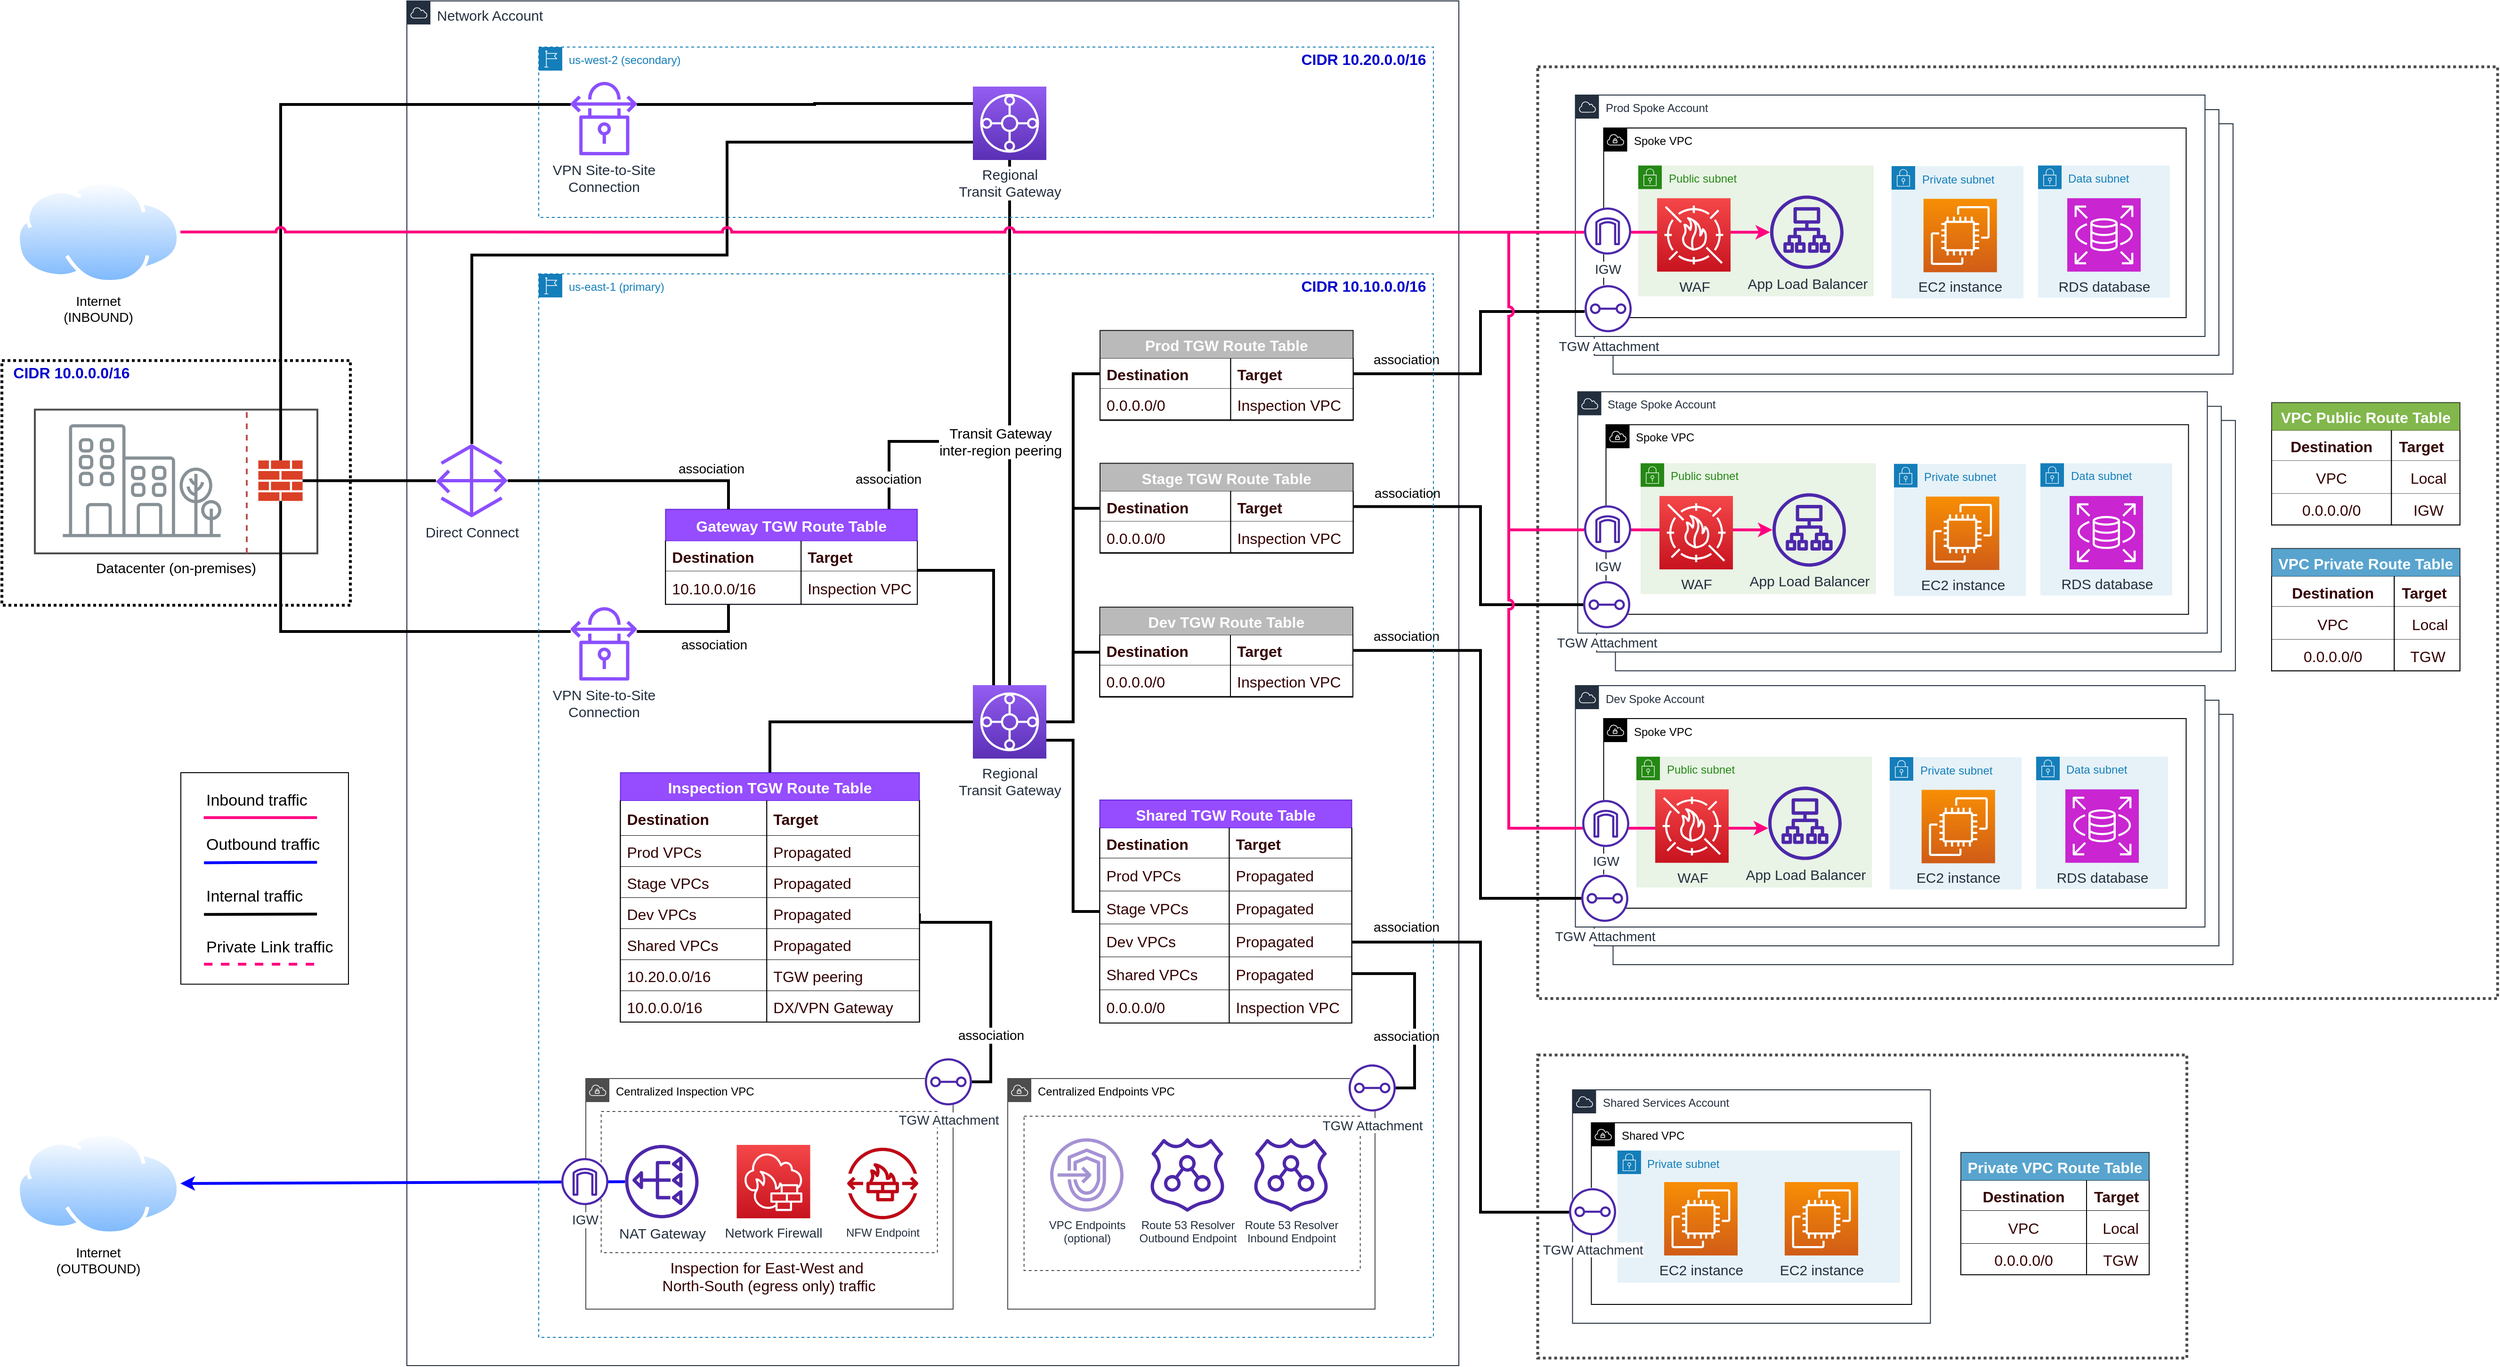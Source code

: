 <mxfile version="24.1.0" type="device" pages="3">
  <diagram name="advanced" id="GZFhmZe98ZdrKT_3Apcn">
    <mxGraphModel dx="3807" dy="1553" grid="1" gridSize="10" guides="1" tooltips="1" connect="1" arrows="1" fold="1" page="0" pageScale="1" pageWidth="827" pageHeight="1169" background="#ffffff" math="0" shadow="0">
      <root>
        <mxCell id="aqYKtT-z00j4YyioXfuS-0" />
        <mxCell id="aqYKtT-z00j4YyioXfuS-1" parent="aqYKtT-z00j4YyioXfuS-0" />
        <mxCell id="aqYKtT-z00j4YyioXfuS-5" value="&lt;font style=&quot;font-size: 15px;&quot;&gt;Network Account&lt;/font&gt;" style="points=[[0,0],[0.25,0],[0.5,0],[0.75,0],[1,0],[1,0.25],[1,0.5],[1,0.75],[1,1],[0.75,1],[0.5,1],[0.25,1],[0,1],[0,0.75],[0,0.5],[0,0.25]];outlineConnect=0;gradientColor=none;html=1;whiteSpace=wrap;fontSize=12;fontStyle=0;shape=mxgraph.aws4.group;grIcon=mxgraph.aws4.group_aws_cloud;strokeColor=#232F3E;fillColor=none;verticalAlign=top;align=left;spacingLeft=30;fontColor=#232F3E;dashed=0;labelBackgroundColor=#ffffff;" parent="aqYKtT-z00j4YyioXfuS-1" vertex="1">
          <mxGeometry x="-430" y="210" width="1117" height="1450" as="geometry" />
        </mxCell>
        <mxCell id="WS-j_BavDQfqziR5v0pf-80" style="edgeStyle=orthogonalEdgeStyle;rounded=0;orthogonalLoop=1;jettySize=auto;html=1;strokeColor=default;strokeWidth=3;align=center;verticalAlign=middle;fontFamily=Helvetica;fontSize=11;fontColor=default;labelBackgroundColor=default;endArrow=none;endFill=0;textOpacity=50;entryX=0;entryY=0.25;entryDx=0;entryDy=0;entryPerimeter=0;" parent="aqYKtT-z00j4YyioXfuS-1" source="WS-j_BavDQfqziR5v0pf-96" target="WS-j_BavDQfqziR5v0pf-79" edge="1">
          <mxGeometry relative="1" as="geometry">
            <mxPoint x="-68" y="577.87" as="sourcePoint" />
            <mxPoint x="180" y="310" as="targetPoint" />
            <Array as="points">
              <mxPoint x="3" y="320" />
              <mxPoint x="171" y="319" />
            </Array>
          </mxGeometry>
        </mxCell>
        <mxCell id="-zvtyjqng4hQO8Fk4yvM-21" value="" style="rounded=0;whiteSpace=wrap;html=1;shadow=0;labelBackgroundColor=none;sketch=0;strokeColor=#000000;strokeWidth=3;fontSize=16;fontColor=#330000;fillColor=none;dashed=1;dashPattern=1 1;" parent="aqYKtT-z00j4YyioXfuS-1" vertex="1">
          <mxGeometry x="-860" y="592.12" width="370" height="260" as="geometry" />
        </mxCell>
        <mxCell id="c2jrxfSJ30ph8Sp1wg5w-22" value="" style="rounded=0;whiteSpace=wrap;html=1;shadow=0;labelBackgroundColor=none;sketch=0;strokeColor=#000000;strokeWidth=3;fontSize=16;fontColor=#330000;fillColor=none;opacity=70;dashed=1;dashPattern=1 1;" parent="aqYKtT-z00j4YyioXfuS-1" vertex="1">
          <mxGeometry x="770.75" y="280" width="1019.25" height="990" as="geometry" />
        </mxCell>
        <mxCell id="1VweFIOlZkuIM1G34YTw-29" value="" style="rounded=0;whiteSpace=wrap;html=1;shadow=0;labelBackgroundColor=none;sketch=0;strokeColor=#000000;strokeWidth=3;fontSize=16;fontColor=#330000;fillColor=none;opacity=70;dashed=1;dashPattern=1 1;" parent="aqYKtT-z00j4YyioXfuS-1" vertex="1">
          <mxGeometry x="770.75" y="1330" width="689.25" height="322" as="geometry" />
        </mxCell>
        <mxCell id="aqYKtT-z00j4YyioXfuS-17" style="edgeStyle=orthogonalEdgeStyle;rounded=0;orthogonalLoop=1;jettySize=auto;html=1;strokeColor=#000000;strokeWidth=3;fontSize=14;fontColor=#330000;endArrow=none;endFill=0;fillColor=#ffe6cc;entryX=1;entryY=0.5;entryDx=0;entryDy=0;" parent="aqYKtT-z00j4YyioXfuS-1" source="WS-j_BavDQfqziR5v0pf-68" target="mIm0ME1F6rbqBuUbhjCo-50" edge="1">
          <mxGeometry relative="1" as="geometry">
            <mxPoint x="-62.34" y="1141" as="targetPoint" />
            <Array as="points">
              <mxPoint x="190" y="1359" />
              <mxPoint x="190" y="1189" />
            </Array>
          </mxGeometry>
        </mxCell>
        <mxCell id="VjTDC7WTQWD1o37_lHGb-6" value="&lt;font style=&quot;font-size: 14px;&quot;&gt;association&lt;/font&gt;" style="edgeLabel;html=1;align=center;verticalAlign=middle;resizable=0;points=[];" parent="aqYKtT-z00j4YyioXfuS-17" vertex="1" connectable="0">
          <mxGeometry x="-0.587" relative="1" as="geometry">
            <mxPoint y="-13" as="offset" />
          </mxGeometry>
        </mxCell>
        <mxCell id="aqYKtT-z00j4YyioXfuS-18" value="Centralized Inspection VPC" style="points=[[0,0],[0.25,0],[0.5,0],[0.75,0],[1,0],[1,0.25],[1,0.5],[1,0.75],[1,1],[0.75,1],[0.5,1],[0.25,1],[0,1],[0,0.75],[0,0.5],[0,0.25]];outlineConnect=0;gradientColor=none;html=1;whiteSpace=wrap;fontSize=12;fontStyle=0;shape=mxgraph.aws4.group;grIcon=mxgraph.aws4.group_vpc;fillColor=default;verticalAlign=top;align=left;spacingLeft=30;fontColor=#000000;dashed=0;strokeColor=#4D4D4D;" parent="aqYKtT-z00j4YyioXfuS-1" vertex="1">
          <mxGeometry x="-240" y="1355" width="390" height="245" as="geometry" />
        </mxCell>
        <mxCell id="aqYKtT-z00j4YyioXfuS-19" style="edgeStyle=none;rounded=0;orthogonalLoop=1;jettySize=auto;html=1;entryX=1;entryY=0.5;entryDx=0;entryDy=0;endArrow=classic;endFill=1;strokeColor=#0000FF;strokeWidth=3;fillColor=#ffe6cc;fontSize=16;fontColor=#330000;startArrow=none;startFill=0;" parent="aqYKtT-z00j4YyioXfuS-1" source="WS-j_BavDQfqziR5v0pf-59" target="aqYKtT-z00j4YyioXfuS-20" edge="1">
          <mxGeometry relative="1" as="geometry">
            <mxPoint x="-598.05" y="1458.0" as="sourcePoint" />
          </mxGeometry>
        </mxCell>
        <mxCell id="aqYKtT-z00j4YyioXfuS-20" value="Internet&lt;br style=&quot;font-size: 14px;&quot;&gt;(OUTBOUND)" style="aspect=fixed;perimeter=ellipsePerimeter;html=1;align=center;shadow=0;dashed=0;spacingTop=3;image;image=img/lib/active_directory/internet_cloud.svg;fontSize=14;" parent="aqYKtT-z00j4YyioXfuS-1" vertex="1">
          <mxGeometry x="-845.0" y="1411.5" width="174.6" height="110" as="geometry" />
        </mxCell>
        <mxCell id="aqYKtT-z00j4YyioXfuS-45" value="AWS&amp;nbsp;" style="points=[[0,0],[0.25,0],[0.5,0],[0.75,0],[1,0],[1,0.25],[1,0.5],[1,0.75],[1,1],[0.75,1],[0.5,1],[0.25,1],[0,1],[0,0.75],[0,0.5],[0,0.25]];outlineConnect=0;gradientColor=none;html=1;whiteSpace=wrap;fontSize=12;fontStyle=0;shape=mxgraph.aws4.group;grIcon=mxgraph.aws4.group_aws_cloud;strokeColor=#232F3E;verticalAlign=top;align=left;spacingLeft=30;fontColor=#232F3E;dashed=0;labelBackgroundColor=#ffffff;" parent="aqYKtT-z00j4YyioXfuS-1" vertex="1">
          <mxGeometry x="850.75" y="340.5" width="658.3" height="266" as="geometry" />
        </mxCell>
        <mxCell id="aqYKtT-z00j4YyioXfuS-46" value="AWS&amp;nbsp;" style="points=[[0,0],[0.25,0],[0.5,0],[0.75,0],[1,0],[1,0.25],[1,0.5],[1,0.75],[1,1],[0.75,1],[0.5,1],[0.25,1],[0,1],[0,0.75],[0,0.5],[0,0.25]];outlineConnect=0;gradientColor=none;html=1;whiteSpace=wrap;fontSize=12;fontStyle=0;shape=mxgraph.aws4.group;grIcon=mxgraph.aws4.group_aws_cloud;strokeColor=#232F3E;verticalAlign=top;align=left;spacingLeft=30;fontColor=#232F3E;dashed=0;labelBackgroundColor=#ffffff;" parent="aqYKtT-z00j4YyioXfuS-1" vertex="1">
          <mxGeometry x="830.75" y="325.5" width="663.3" height="261" as="geometry" />
        </mxCell>
        <mxCell id="aqYKtT-z00j4YyioXfuS-47" value="Prod Spoke Account" style="points=[[0,0],[0.25,0],[0.5,0],[0.75,0],[1,0],[1,0.25],[1,0.5],[1,0.75],[1,1],[0.75,1],[0.5,1],[0.25,1],[0,1],[0,0.75],[0,0.5],[0,0.25]];outlineConnect=0;gradientColor=none;html=1;whiteSpace=wrap;fontSize=12;fontStyle=0;shape=mxgraph.aws4.group;grIcon=mxgraph.aws4.group_aws_cloud;strokeColor=#232F3E;verticalAlign=top;align=left;spacingLeft=30;fontColor=#232F3E;dashed=0;labelBackgroundColor=#ffffff;" parent="aqYKtT-z00j4YyioXfuS-1" vertex="1">
          <mxGeometry x="810.75" y="310" width="668.5" height="256.5" as="geometry" />
        </mxCell>
        <mxCell id="aqYKtT-z00j4YyioXfuS-48" value="&lt;font color=&quot;#000000&quot;&gt;Spoke VPC&lt;/font&gt;" style="points=[[0,0],[0.25,0],[0.5,0],[0.75,0],[1,0],[1,0.25],[1,0.5],[1,0.75],[1,1],[0.75,1],[0.5,1],[0.25,1],[0,1],[0,0.75],[0,0.5],[0,0.25]];outlineConnect=0;html=1;whiteSpace=wrap;fontSize=12;fontStyle=0;shape=mxgraph.aws4.group;grIcon=mxgraph.aws4.group_vpc;strokeColor=#000000;verticalAlign=top;align=left;spacingLeft=30;dashed=0;fillColor=none;fontColor=#AAB7B8;" parent="aqYKtT-z00j4YyioXfuS-1" vertex="1">
          <mxGeometry x="840.75" y="345" width="618.5" height="201.5" as="geometry" />
        </mxCell>
        <mxCell id="aqYKtT-z00j4YyioXfuS-53" value="Internet&lt;br style=&quot;font-size: 14px;&quot;&gt;(INBOUND)" style="aspect=fixed;perimeter=ellipsePerimeter;html=1;align=center;shadow=0;dashed=0;spacingTop=3;image;image=img/lib/active_directory/internet_cloud.svg;fontSize=14;" parent="aqYKtT-z00j4YyioXfuS-1" vertex="1">
          <mxGeometry x="-845.0" y="400.5" width="174.6" height="110" as="geometry" />
        </mxCell>
        <mxCell id="aqYKtT-z00j4YyioXfuS-152" value="Inspection for East-West and&amp;nbsp;&lt;div&gt;North-South (egress only) traffic&lt;/div&gt;" style="rounded=0;whiteSpace=wrap;html=1;shadow=0;labelBackgroundColor=none;sketch=0;strokeColor=#000000;strokeWidth=1;fontSize=16;fontColor=#330000;fillColor=none;opacity=70;dashed=1;labelPosition=center;verticalLabelPosition=bottom;align=center;verticalAlign=top;" parent="aqYKtT-z00j4YyioXfuS-1" vertex="1">
          <mxGeometry x="-223.67" y="1390" width="357" height="150" as="geometry" />
        </mxCell>
        <mxCell id="c2jrxfSJ30ph8Sp1wg5w-66" style="edgeStyle=orthogonalEdgeStyle;shape=connector;rounded=0;orthogonalLoop=1;jettySize=auto;html=1;entryX=0;entryY=0.5;entryDx=0;entryDy=0;entryPerimeter=0;labelBackgroundColor=default;strokeColor=default;strokeWidth=3;fontFamily=Helvetica;fontSize=11;fontColor=default;endArrow=none;endFill=0;exitX=0.5;exitY=0;exitDx=0;exitDy=0;" parent="aqYKtT-z00j4YyioXfuS-1" source="aqYKtT-z00j4YyioXfuS-171" target="aqYKtT-z00j4YyioXfuS-57" edge="1">
          <mxGeometry relative="1" as="geometry" />
        </mxCell>
        <mxCell id="aqYKtT-z00j4YyioXfuS-171" value="Inspection TGW Route Table" style="shape=table;startSize=30;container=1;collapsible=1;childLayout=tableLayout;fixedRows=1;rowLines=1;fontStyle=1;align=center;resizeLast=1;labelBackgroundColor=none;strokeColor=#3700CC;strokeWidth=1;fontSize=16;fillColor=#6a00ff;perimeterSpacing=0;rounded=0;shadow=0;sketch=0;swimlaneLine=1;swimlaneFillColor=none;right=1;left=1;columnLines=1;top=1;bottom=1;swimlaneHead=1;swimlaneBody=1;horizontal=1;opacity=70;fontColor=#ffffff;" parent="aqYKtT-z00j4YyioXfuS-1" vertex="1">
          <mxGeometry x="-203.25" y="1030" width="317.48" height="265" as="geometry">
            <mxRectangle x="380" y="210" width="80" height="30" as="alternateBounds" />
          </mxGeometry>
        </mxCell>
        <mxCell id="aqYKtT-z00j4YyioXfuS-172" value="" style="shape=tableRow;horizontal=0;startSize=0;swimlaneHead=0;swimlaneBody=0;fillColor=#FFFFFF;collapsible=0;dropTarget=0;points=[[0,0.5],[1,0.5]];portConstraint=eastwest;top=0;left=1;right=1;bottom=0;labelBackgroundColor=none;strokeColor=#000000;strokeWidth=1;fontSize=16;fontColor=#330000;" parent="aqYKtT-z00j4YyioXfuS-171" vertex="1">
          <mxGeometry y="30" width="317.48" height="37" as="geometry" />
        </mxCell>
        <mxCell id="aqYKtT-z00j4YyioXfuS-173" value="Destination" style="shape=partialRectangle;connectable=0;fillColor=#FFFFFF;top=0;left=1;bottom=1;right=1;fontStyle=1;overflow=hidden;labelBackgroundColor=none;strokeColor=#000000;strokeWidth=1;fontSize=16;fontColor=#330000;align=left;spacingLeft=5;" parent="aqYKtT-z00j4YyioXfuS-172" vertex="1">
          <mxGeometry width="155.42" height="37" as="geometry">
            <mxRectangle width="155.42" height="37" as="alternateBounds" />
          </mxGeometry>
        </mxCell>
        <mxCell id="aqYKtT-z00j4YyioXfuS-174" value="Target" style="shape=partialRectangle;connectable=0;fillColor=#FFFFFF;top=0;left=1;bottom=1;right=1;align=left;spacingLeft=5;fontStyle=1;overflow=hidden;labelBackgroundColor=none;strokeColor=#000000;strokeWidth=1;fontSize=16;fontColor=#330000;" parent="aqYKtT-z00j4YyioXfuS-172" vertex="1">
          <mxGeometry x="155.42" width="162.06" height="37" as="geometry">
            <mxRectangle width="162.06" height="37" as="alternateBounds" />
          </mxGeometry>
        </mxCell>
        <mxCell id="aqYKtT-z00j4YyioXfuS-178" value="" style="shape=tableRow;horizontal=0;startSize=0;swimlaneHead=0;swimlaneBody=0;fillColor=#FFFFFF;collapsible=0;dropTarget=0;points=[[0,0.5],[1,0.5]];portConstraint=eastwest;top=0;left=1;right=1;bottom=0;labelBackgroundColor=none;strokeColor=#000000;strokeWidth=1;fontSize=16;fontColor=#330000;" parent="aqYKtT-z00j4YyioXfuS-171" vertex="1">
          <mxGeometry y="67" width="317.48" height="33" as="geometry" />
        </mxCell>
        <mxCell id="aqYKtT-z00j4YyioXfuS-179" value="Prod VPCs" style="shape=partialRectangle;connectable=0;fillColor=#FFFFFF;top=0;left=1;bottom=1;right=1;editable=1;overflow=hidden;labelBackgroundColor=none;strokeColor=#000000;strokeWidth=1;fontSize=16;fontColor=#330000;align=left;spacingLeft=5;" parent="aqYKtT-z00j4YyioXfuS-178" vertex="1">
          <mxGeometry width="155.42" height="33" as="geometry">
            <mxRectangle width="155.42" height="33" as="alternateBounds" />
          </mxGeometry>
        </mxCell>
        <mxCell id="aqYKtT-z00j4YyioXfuS-180" value="Propagated" style="shape=partialRectangle;connectable=0;fillColor=#FFFFFF;top=0;left=1;bottom=1;right=1;align=left;spacingLeft=5;overflow=hidden;labelBackgroundColor=none;strokeColor=#000000;strokeWidth=1;fontSize=16;fontColor=#330000;" parent="aqYKtT-z00j4YyioXfuS-178" vertex="1">
          <mxGeometry x="155.42" width="162.06" height="33" as="geometry">
            <mxRectangle width="162.06" height="33" as="alternateBounds" />
          </mxGeometry>
        </mxCell>
        <mxCell id="1VweFIOlZkuIM1G34YTw-116" value="" style="shape=tableRow;horizontal=0;startSize=0;swimlaneHead=0;swimlaneBody=0;fillColor=#FFFFFF;collapsible=0;dropTarget=0;points=[[0,0.5],[1,0.5]];portConstraint=eastwest;top=0;left=1;right=1;bottom=0;labelBackgroundColor=none;strokeColor=#000000;strokeWidth=1;fontSize=16;fontColor=#330000;" parent="aqYKtT-z00j4YyioXfuS-171" vertex="1">
          <mxGeometry y="100" width="317.48" height="33" as="geometry" />
        </mxCell>
        <mxCell id="1VweFIOlZkuIM1G34YTw-117" value="Stage VPCs" style="shape=partialRectangle;connectable=0;fillColor=#FFFFFF;top=0;left=1;bottom=1;right=1;editable=1;overflow=hidden;labelBackgroundColor=none;strokeColor=#000000;strokeWidth=1;fontSize=16;fontColor=#330000;align=left;spacingLeft=5;" parent="1VweFIOlZkuIM1G34YTw-116" vertex="1">
          <mxGeometry width="155.42" height="33" as="geometry">
            <mxRectangle width="155.42" height="33" as="alternateBounds" />
          </mxGeometry>
        </mxCell>
        <mxCell id="1VweFIOlZkuIM1G34YTw-118" value="Propagated" style="shape=partialRectangle;connectable=0;fillColor=#FFFFFF;top=0;left=1;bottom=1;right=1;align=left;spacingLeft=5;overflow=hidden;labelBackgroundColor=none;strokeColor=#000000;strokeWidth=1;fontSize=16;fontColor=#330000;" parent="1VweFIOlZkuIM1G34YTw-116" vertex="1">
          <mxGeometry x="155.42" width="162.06" height="33" as="geometry">
            <mxRectangle width="162.06" height="33" as="alternateBounds" />
          </mxGeometry>
        </mxCell>
        <mxCell id="mIm0ME1F6rbqBuUbhjCo-50" value="" style="shape=tableRow;horizontal=0;startSize=0;swimlaneHead=0;swimlaneBody=0;fillColor=#FFFFFF;collapsible=0;dropTarget=0;points=[[0,0.5],[1,0.5]];portConstraint=eastwest;top=0;left=1;right=1;bottom=0;labelBackgroundColor=none;strokeColor=#000000;strokeWidth=1;fontSize=16;fontColor=#330000;" parent="aqYKtT-z00j4YyioXfuS-171" vertex="1">
          <mxGeometry y="133" width="317.48" height="33" as="geometry" />
        </mxCell>
        <mxCell id="mIm0ME1F6rbqBuUbhjCo-51" value="Dev VPCs" style="shape=partialRectangle;connectable=0;fillColor=#FFFFFF;top=0;left=1;bottom=1;right=1;editable=1;overflow=hidden;labelBackgroundColor=none;strokeColor=#000000;strokeWidth=1;fontSize=16;fontColor=#330000;align=left;spacingLeft=5;" parent="mIm0ME1F6rbqBuUbhjCo-50" vertex="1">
          <mxGeometry width="155.42" height="33" as="geometry">
            <mxRectangle width="155.42" height="33" as="alternateBounds" />
          </mxGeometry>
        </mxCell>
        <mxCell id="mIm0ME1F6rbqBuUbhjCo-52" value="Propagated" style="shape=partialRectangle;connectable=0;fillColor=#FFFFFF;top=0;left=1;bottom=1;right=1;align=left;spacingLeft=5;overflow=hidden;labelBackgroundColor=none;strokeColor=#000000;strokeWidth=1;fontSize=16;fontColor=#330000;" parent="mIm0ME1F6rbqBuUbhjCo-50" vertex="1">
          <mxGeometry x="155.42" width="162.06" height="33" as="geometry">
            <mxRectangle width="162.06" height="33" as="alternateBounds" />
          </mxGeometry>
        </mxCell>
        <mxCell id="WS-j_BavDQfqziR5v0pf-101" value="" style="shape=tableRow;horizontal=0;startSize=0;swimlaneHead=0;swimlaneBody=0;fillColor=#FFFFFF;collapsible=0;dropTarget=0;points=[[0,0.5],[1,0.5]];portConstraint=eastwest;top=0;left=1;right=1;bottom=0;labelBackgroundColor=none;strokeColor=#000000;strokeWidth=1;fontSize=16;fontColor=#330000;" parent="aqYKtT-z00j4YyioXfuS-171" vertex="1">
          <mxGeometry y="166" width="317.48" height="33" as="geometry" />
        </mxCell>
        <mxCell id="WS-j_BavDQfqziR5v0pf-102" value="Shared VPCs" style="shape=partialRectangle;connectable=0;fillColor=#FFFFFF;top=0;left=1;bottom=1;right=1;editable=1;overflow=hidden;labelBackgroundColor=none;strokeColor=#000000;strokeWidth=1;fontSize=16;fontColor=#330000;align=left;spacingLeft=5;" parent="WS-j_BavDQfqziR5v0pf-101" vertex="1">
          <mxGeometry width="155.42" height="33" as="geometry">
            <mxRectangle width="155.42" height="33" as="alternateBounds" />
          </mxGeometry>
        </mxCell>
        <mxCell id="WS-j_BavDQfqziR5v0pf-103" value="Propagated" style="shape=partialRectangle;connectable=0;fillColor=#FFFFFF;top=0;left=1;bottom=1;right=1;align=left;spacingLeft=5;overflow=hidden;labelBackgroundColor=none;strokeColor=#000000;strokeWidth=1;fontSize=16;fontColor=#330000;" parent="WS-j_BavDQfqziR5v0pf-101" vertex="1">
          <mxGeometry x="155.42" width="162.06" height="33" as="geometry">
            <mxRectangle width="162.06" height="33" as="alternateBounds" />
          </mxGeometry>
        </mxCell>
        <mxCell id="jw8hELuaOQ66Ps-ZdNnw-0" value="" style="shape=tableRow;horizontal=0;startSize=0;swimlaneHead=0;swimlaneBody=0;fillColor=#FFFFFF;collapsible=0;dropTarget=0;points=[[0,0.5],[1,0.5]];portConstraint=eastwest;top=0;left=1;right=1;bottom=0;labelBackgroundColor=none;strokeColor=#000000;strokeWidth=1;fontSize=16;fontColor=#330000;" parent="aqYKtT-z00j4YyioXfuS-171" vertex="1">
          <mxGeometry y="199" width="317.48" height="33" as="geometry" />
        </mxCell>
        <mxCell id="jw8hELuaOQ66Ps-ZdNnw-1" value="10.20.0.0/16" style="shape=partialRectangle;connectable=0;fillColor=#FFFFFF;top=0;left=1;bottom=1;right=1;editable=1;overflow=hidden;labelBackgroundColor=none;strokeColor=#000000;strokeWidth=1;fontSize=16;fontColor=#330000;align=left;spacingLeft=5;" parent="jw8hELuaOQ66Ps-ZdNnw-0" vertex="1">
          <mxGeometry width="155.42" height="33" as="geometry">
            <mxRectangle width="155.42" height="33" as="alternateBounds" />
          </mxGeometry>
        </mxCell>
        <mxCell id="jw8hELuaOQ66Ps-ZdNnw-2" value="TGW peering" style="shape=partialRectangle;connectable=0;fillColor=#FFFFFF;top=0;left=1;bottom=1;right=1;align=left;spacingLeft=5;overflow=hidden;labelBackgroundColor=none;strokeColor=#000000;strokeWidth=1;fontSize=16;fontColor=#330000;" parent="jw8hELuaOQ66Ps-ZdNnw-0" vertex="1">
          <mxGeometry x="155.42" width="162.06" height="33" as="geometry">
            <mxRectangle width="162.06" height="33" as="alternateBounds" />
          </mxGeometry>
        </mxCell>
        <mxCell id="I07aEO2Fphce-WibY7eR-26" value="" style="shape=tableRow;horizontal=0;startSize=0;swimlaneHead=0;swimlaneBody=0;fillColor=#FFFFFF;collapsible=0;dropTarget=0;points=[[0,0.5],[1,0.5]];portConstraint=eastwest;top=0;left=1;right=1;bottom=0;labelBackgroundColor=none;strokeColor=#000000;strokeWidth=1;fontSize=16;fontColor=#330000;" parent="aqYKtT-z00j4YyioXfuS-171" vertex="1">
          <mxGeometry y="232" width="317.48" height="33" as="geometry" />
        </mxCell>
        <mxCell id="I07aEO2Fphce-WibY7eR-27" value="10.0.0.0/16" style="shape=partialRectangle;connectable=0;fillColor=#FFFFFF;top=0;left=1;bottom=1;right=1;editable=1;overflow=hidden;labelBackgroundColor=none;strokeColor=#000000;strokeWidth=1;fontSize=16;fontColor=#330000;align=left;spacingLeft=5;" parent="I07aEO2Fphce-WibY7eR-26" vertex="1">
          <mxGeometry width="155.42" height="33" as="geometry">
            <mxRectangle width="155.42" height="33" as="alternateBounds" />
          </mxGeometry>
        </mxCell>
        <mxCell id="I07aEO2Fphce-WibY7eR-28" value="DX/VPN Gateway" style="shape=partialRectangle;connectable=0;fillColor=#FFFFFF;top=0;left=1;bottom=1;right=1;align=left;spacingLeft=5;overflow=hidden;labelBackgroundColor=none;strokeColor=#000000;strokeWidth=1;fontSize=16;fontColor=#330000;" parent="I07aEO2Fphce-WibY7eR-26" vertex="1">
          <mxGeometry x="155.42" width="162.06" height="33" as="geometry">
            <mxRectangle width="162.06" height="33" as="alternateBounds" />
          </mxGeometry>
        </mxCell>
        <mxCell id="aqYKtT-z00j4YyioXfuS-189" style="edgeStyle=none;rounded=0;orthogonalLoop=1;jettySize=auto;html=1;exitX=1;exitY=0.5;exitDx=0;exitDy=0;strokeColor=#0000FF;strokeWidth=3;fontSize=16;fontColor=#FFFFFF;endArrow=none;endFill=0;fillColor=default;" parent="aqYKtT-z00j4YyioXfuS-1" edge="1">
          <mxGeometry relative="1" as="geometry">
            <mxPoint x="200.0" y="1335" as="sourcePoint" />
            <mxPoint x="200.0" y="1335" as="targetPoint" />
          </mxGeometry>
        </mxCell>
        <mxCell id="tWPi0qfJOfL9Z5YvMPex-0" value="&lt;font style=&quot;font-size: 15px;&quot;&gt;Datacenter (on-premises)&lt;/font&gt;" style="rounded=0;whiteSpace=wrap;html=1;strokeWidth=2;fillColor=default;labelPosition=center;verticalLabelPosition=bottom;align=center;verticalAlign=top;strokeColor=#4D4D4D;fontSize=15;" parent="aqYKtT-z00j4YyioXfuS-1" vertex="1">
          <mxGeometry x="-825" y="644.24" width="300" height="152.75" as="geometry" />
        </mxCell>
        <mxCell id="tWPi0qfJOfL9Z5YvMPex-2" value="" style="endArrow=none;dashed=1;html=1;strokeWidth=2;fillColor=#f8cecc;strokeColor=#b85450;entryX=0.75;entryY=0;entryDx=0;entryDy=0;exitX=0.75;exitY=1;exitDx=0;exitDy=0;" parent="aqYKtT-z00j4YyioXfuS-1" source="tWPi0qfJOfL9Z5YvMPex-0" target="tWPi0qfJOfL9Z5YvMPex-0" edge="1">
          <mxGeometry width="50" height="50" relative="1" as="geometry">
            <mxPoint x="-596" y="844.49" as="sourcePoint" />
            <mxPoint x="-596" y="604.49" as="targetPoint" />
          </mxGeometry>
        </mxCell>
        <mxCell id="tWPi0qfJOfL9Z5YvMPex-3" value="" style="pointerEvents=1;shadow=0;dashed=0;html=1;strokeColor=none;labelPosition=center;verticalLabelPosition=bottom;verticalAlign=top;outlineConnect=0;align=center;shape=mxgraph.office.concepts.firewall;fillColor=#DA4026;" parent="aqYKtT-z00j4YyioXfuS-1" vertex="1">
          <mxGeometry x="-587.7" y="698.24" width="47" height="43" as="geometry" />
        </mxCell>
        <mxCell id="tWPi0qfJOfL9Z5YvMPex-5" style="edgeStyle=orthogonalEdgeStyle;rounded=0;orthogonalLoop=1;jettySize=auto;html=1;strokeWidth=3;endArrow=none;endFill=0;" parent="aqYKtT-z00j4YyioXfuS-1" source="tWPi0qfJOfL9Z5YvMPex-4" target="tWPi0qfJOfL9Z5YvMPex-3" edge="1">
          <mxGeometry relative="1" as="geometry">
            <Array as="points">
              <mxPoint x="-564" y="880" />
            </Array>
            <mxPoint x="-226.67" y="838.99" as="sourcePoint" />
            <mxPoint x="-340.34" y="755.49" as="targetPoint" />
          </mxGeometry>
        </mxCell>
        <mxCell id="c2jrxfSJ30ph8Sp1wg5w-70" style="edgeStyle=orthogonalEdgeStyle;shape=connector;rounded=0;orthogonalLoop=1;jettySize=auto;html=1;entryX=0.25;entryY=0.929;entryDx=0;entryDy=0;labelBackgroundColor=default;strokeColor=default;strokeWidth=3;fontFamily=Helvetica;fontSize=11;fontColor=default;endArrow=none;endFill=0;entryPerimeter=0;" parent="aqYKtT-z00j4YyioXfuS-1" source="tWPi0qfJOfL9Z5YvMPex-4" target="zit1sbZ7AsJ5WFsKgcYT-25" edge="1">
          <mxGeometry relative="1" as="geometry">
            <Array as="points">
              <mxPoint x="-88" y="880" />
            </Array>
          </mxGeometry>
        </mxCell>
        <mxCell id="tWPi0qfJOfL9Z5YvMPex-4" value="VPN Site-to-Site&lt;br style=&quot;font-size: 15px;&quot;&gt;Connection" style="sketch=0;outlineConnect=0;fontColor=#232F3E;gradientColor=none;fillColor=#8C4FFF;strokeColor=none;dashed=0;verticalLabelPosition=bottom;verticalAlign=top;align=center;html=1;fontSize=15;fontStyle=0;aspect=fixed;pointerEvents=1;shape=mxgraph.aws4.vpn_connection;" parent="aqYKtT-z00j4YyioXfuS-1" vertex="1">
          <mxGeometry x="-260.0" y="854.12" width="78" height="78" as="geometry" />
        </mxCell>
        <mxCell id="c2jrxfSJ30ph8Sp1wg5w-69" style="edgeStyle=orthogonalEdgeStyle;shape=connector;rounded=0;orthogonalLoop=1;jettySize=auto;html=1;entryX=1;entryY=0.75;entryDx=0;entryDy=0;entryPerimeter=0;labelBackgroundColor=default;strokeColor=default;strokeWidth=3;fontFamily=Helvetica;fontSize=11;fontColor=default;endArrow=none;endFill=0;" parent="aqYKtT-z00j4YyioXfuS-1" source="T7MBWcq7PoHURlIFYPy3-0" target="aqYKtT-z00j4YyioXfuS-57" edge="1">
          <mxGeometry relative="1" as="geometry" />
        </mxCell>
        <mxCell id="T7MBWcq7PoHURlIFYPy3-0" value="Shared TGW Route Table" style="shape=table;startSize=30;container=1;collapsible=1;childLayout=tableLayout;fixedRows=1;rowLines=1;fontStyle=1;align=center;resizeLast=1;labelBackgroundColor=none;strokeColor=#3700CC;strokeWidth=1;fontSize=16;fillColor=#6a00ff;perimeterSpacing=0;rounded=0;shadow=0;sketch=0;swimlaneLine=1;swimlaneFillColor=none;right=1;left=1;columnLines=1;top=1;bottom=1;swimlaneHead=1;swimlaneBody=1;horizontal=1;opacity=70;fontColor=#ffffff;" parent="aqYKtT-z00j4YyioXfuS-1" vertex="1">
          <mxGeometry x="305.75" y="1059" width="267.5" height="237" as="geometry">
            <mxRectangle x="380" y="210" width="80" height="30" as="alternateBounds" />
          </mxGeometry>
        </mxCell>
        <mxCell id="T7MBWcq7PoHURlIFYPy3-1" value="" style="shape=tableRow;horizontal=0;startSize=0;swimlaneHead=0;swimlaneBody=0;fillColor=#FFFFFF;collapsible=0;dropTarget=0;points=[[0,0.5],[1,0.5]];portConstraint=eastwest;top=0;left=1;right=1;bottom=0;labelBackgroundColor=none;strokeColor=#000000;strokeWidth=1;fontSize=16;fontColor=#330000;" parent="T7MBWcq7PoHURlIFYPy3-0" vertex="1">
          <mxGeometry y="30" width="267.5" height="32" as="geometry" />
        </mxCell>
        <mxCell id="T7MBWcq7PoHURlIFYPy3-2" value="Destination" style="shape=partialRectangle;connectable=0;fillColor=#FFFFFF;top=0;left=1;bottom=1;right=1;fontStyle=1;overflow=hidden;labelBackgroundColor=none;strokeColor=#000000;strokeWidth=1;fontSize=16;fontColor=#330000;align=left;spacingLeft=5;" parent="T7MBWcq7PoHURlIFYPy3-1" vertex="1">
          <mxGeometry width="137.5" height="32" as="geometry">
            <mxRectangle width="137.5" height="32" as="alternateBounds" />
          </mxGeometry>
        </mxCell>
        <mxCell id="T7MBWcq7PoHURlIFYPy3-3" value="Target" style="shape=partialRectangle;connectable=0;fillColor=#FFFFFF;top=0;left=1;bottom=1;right=1;align=left;spacingLeft=5;fontStyle=1;overflow=hidden;labelBackgroundColor=none;strokeColor=#000000;strokeWidth=1;fontSize=16;fontColor=#330000;" parent="T7MBWcq7PoHURlIFYPy3-1" vertex="1">
          <mxGeometry x="137.5" width="130" height="32" as="geometry">
            <mxRectangle width="130" height="32" as="alternateBounds" />
          </mxGeometry>
        </mxCell>
        <mxCell id="XnHM_eT497MIgNO5uT7V-0" value="" style="shape=tableRow;horizontal=0;startSize=0;swimlaneHead=0;swimlaneBody=0;fillColor=#FFFFFF;collapsible=0;dropTarget=0;points=[[0,0.5],[1,0.5]];portConstraint=eastwest;top=0;left=1;right=1;bottom=0;labelBackgroundColor=none;strokeColor=#000000;strokeWidth=1;fontSize=16;fontColor=#330000;swimlaneFillColor=none;" parent="T7MBWcq7PoHURlIFYPy3-0" vertex="1">
          <mxGeometry y="62" width="267.5" height="35" as="geometry" />
        </mxCell>
        <mxCell id="XnHM_eT497MIgNO5uT7V-1" value="Prod VPCs" style="shape=partialRectangle;connectable=0;fillColor=#FFFFFF;top=0;left=1;bottom=1;right=1;editable=1;overflow=hidden;labelBackgroundColor=none;strokeColor=#000000;strokeWidth=1;fontSize=16;fontColor=#330000;align=left;spacingLeft=5;" parent="XnHM_eT497MIgNO5uT7V-0" vertex="1">
          <mxGeometry width="137.5" height="35" as="geometry">
            <mxRectangle width="137.5" height="35" as="alternateBounds" />
          </mxGeometry>
        </mxCell>
        <mxCell id="XnHM_eT497MIgNO5uT7V-2" value="Propagated" style="shape=partialRectangle;connectable=0;fillColor=#FFFFFF;top=0;left=1;bottom=1;right=1;align=left;spacingLeft=5;overflow=hidden;labelBackgroundColor=none;strokeColor=#000000;strokeWidth=1;fontSize=16;fontColor=#330000;" parent="XnHM_eT497MIgNO5uT7V-0" vertex="1">
          <mxGeometry x="137.5" width="130" height="35" as="geometry">
            <mxRectangle width="130" height="35" as="alternateBounds" />
          </mxGeometry>
        </mxCell>
        <mxCell id="uXVudX5IGwHu2Nax8nyv-0" value="" style="shape=tableRow;horizontal=0;startSize=0;swimlaneHead=0;swimlaneBody=0;fillColor=#FFFFFF;collapsible=0;dropTarget=0;points=[[0,0.5],[1,0.5]];portConstraint=eastwest;top=0;left=1;right=1;bottom=0;labelBackgroundColor=none;strokeColor=#000000;strokeWidth=1;fontSize=16;fontColor=#330000;swimlaneFillColor=none;" parent="T7MBWcq7PoHURlIFYPy3-0" vertex="1">
          <mxGeometry y="97" width="267.5" height="35" as="geometry" />
        </mxCell>
        <mxCell id="uXVudX5IGwHu2Nax8nyv-1" value="Stage VPCs" style="shape=partialRectangle;connectable=0;fillColor=#FFFFFF;top=0;left=1;bottom=1;right=1;editable=1;overflow=hidden;labelBackgroundColor=none;strokeColor=#000000;strokeWidth=1;fontSize=16;fontColor=#330000;align=left;spacingLeft=5;" parent="uXVudX5IGwHu2Nax8nyv-0" vertex="1">
          <mxGeometry width="137.5" height="35" as="geometry">
            <mxRectangle width="137.5" height="35" as="alternateBounds" />
          </mxGeometry>
        </mxCell>
        <mxCell id="uXVudX5IGwHu2Nax8nyv-2" value="Propagated" style="shape=partialRectangle;connectable=0;fillColor=#FFFFFF;top=0;left=1;bottom=1;right=1;align=left;spacingLeft=5;overflow=hidden;labelBackgroundColor=none;strokeColor=#000000;strokeWidth=1;fontSize=16;fontColor=#330000;" parent="uXVudX5IGwHu2Nax8nyv-0" vertex="1">
          <mxGeometry x="137.5" width="130" height="35" as="geometry">
            <mxRectangle width="130" height="35" as="alternateBounds" />
          </mxGeometry>
        </mxCell>
        <mxCell id="uXVudX5IGwHu2Nax8nyv-3" value="" style="shape=tableRow;horizontal=0;startSize=0;swimlaneHead=0;swimlaneBody=0;fillColor=#FFFFFF;collapsible=0;dropTarget=0;points=[[0,0.5],[1,0.5]];portConstraint=eastwest;top=0;left=1;right=1;bottom=0;labelBackgroundColor=none;strokeColor=#000000;strokeWidth=1;fontSize=16;fontColor=#330000;swimlaneFillColor=none;" parent="T7MBWcq7PoHURlIFYPy3-0" vertex="1">
          <mxGeometry y="132" width="267.5" height="35" as="geometry" />
        </mxCell>
        <mxCell id="uXVudX5IGwHu2Nax8nyv-4" value="Dev VPCs" style="shape=partialRectangle;connectable=0;fillColor=#FFFFFF;top=0;left=1;bottom=1;right=1;editable=1;overflow=hidden;labelBackgroundColor=none;strokeColor=#000000;strokeWidth=1;fontSize=16;fontColor=#330000;align=left;spacingLeft=5;" parent="uXVudX5IGwHu2Nax8nyv-3" vertex="1">
          <mxGeometry width="137.5" height="35" as="geometry">
            <mxRectangle width="137.5" height="35" as="alternateBounds" />
          </mxGeometry>
        </mxCell>
        <mxCell id="uXVudX5IGwHu2Nax8nyv-5" value="Propagated" style="shape=partialRectangle;connectable=0;fillColor=#FFFFFF;top=0;left=1;bottom=1;right=1;align=left;spacingLeft=5;overflow=hidden;labelBackgroundColor=none;strokeColor=#000000;strokeWidth=1;fontSize=16;fontColor=#330000;" parent="uXVudX5IGwHu2Nax8nyv-3" vertex="1">
          <mxGeometry x="137.5" width="130" height="35" as="geometry">
            <mxRectangle width="130" height="35" as="alternateBounds" />
          </mxGeometry>
        </mxCell>
        <mxCell id="uXVudX5IGwHu2Nax8nyv-6" value="" style="shape=tableRow;horizontal=0;startSize=0;swimlaneHead=0;swimlaneBody=0;fillColor=#FFFFFF;collapsible=0;dropTarget=0;points=[[0,0.5],[1,0.5]];portConstraint=eastwest;top=0;left=1;right=1;bottom=0;labelBackgroundColor=none;strokeColor=#000000;strokeWidth=1;fontSize=16;fontColor=#330000;swimlaneFillColor=none;" parent="T7MBWcq7PoHURlIFYPy3-0" vertex="1">
          <mxGeometry y="167" width="267.5" height="35" as="geometry" />
        </mxCell>
        <mxCell id="uXVudX5IGwHu2Nax8nyv-7" value="Shared VPCs" style="shape=partialRectangle;connectable=0;fillColor=#FFFFFF;top=0;left=1;bottom=1;right=1;editable=1;overflow=hidden;labelBackgroundColor=none;strokeColor=#000000;strokeWidth=1;fontSize=16;fontColor=#330000;align=left;spacingLeft=5;" parent="uXVudX5IGwHu2Nax8nyv-6" vertex="1">
          <mxGeometry width="137.5" height="35" as="geometry">
            <mxRectangle width="137.5" height="35" as="alternateBounds" />
          </mxGeometry>
        </mxCell>
        <mxCell id="uXVudX5IGwHu2Nax8nyv-8" value="Propagated" style="shape=partialRectangle;connectable=0;fillColor=#FFFFFF;top=0;left=1;bottom=1;right=1;align=left;spacingLeft=5;overflow=hidden;labelBackgroundColor=none;strokeColor=#000000;strokeWidth=1;fontSize=16;fontColor=#330000;" parent="uXVudX5IGwHu2Nax8nyv-6" vertex="1">
          <mxGeometry x="137.5" width="130" height="35" as="geometry">
            <mxRectangle width="130" height="35" as="alternateBounds" />
          </mxGeometry>
        </mxCell>
        <mxCell id="uXVudX5IGwHu2Nax8nyv-9" value="" style="shape=tableRow;horizontal=0;startSize=0;swimlaneHead=0;swimlaneBody=0;fillColor=#FFFFFF;collapsible=0;dropTarget=0;points=[[0,0.5],[1,0.5]];portConstraint=eastwest;top=0;left=1;right=1;bottom=0;labelBackgroundColor=none;strokeColor=#000000;strokeWidth=1;fontSize=16;fontColor=#330000;swimlaneFillColor=none;" parent="T7MBWcq7PoHURlIFYPy3-0" vertex="1">
          <mxGeometry y="202" width="267.5" height="35" as="geometry" />
        </mxCell>
        <mxCell id="uXVudX5IGwHu2Nax8nyv-10" value="0.0.0.0/0" style="shape=partialRectangle;connectable=0;fillColor=#FFFFFF;top=0;left=1;bottom=1;right=1;editable=1;overflow=hidden;labelBackgroundColor=none;strokeColor=#000000;strokeWidth=1;fontSize=16;fontColor=#330000;align=left;spacingLeft=5;" parent="uXVudX5IGwHu2Nax8nyv-9" vertex="1">
          <mxGeometry width="137.5" height="35" as="geometry">
            <mxRectangle width="137.5" height="35" as="alternateBounds" />
          </mxGeometry>
        </mxCell>
        <mxCell id="uXVudX5IGwHu2Nax8nyv-11" value="Inspection VPC" style="shape=partialRectangle;connectable=0;fillColor=#FFFFFF;top=0;left=1;bottom=1;right=1;align=left;spacingLeft=5;overflow=hidden;labelBackgroundColor=none;strokeColor=#000000;strokeWidth=1;fontSize=16;fontColor=#330000;" parent="uXVudX5IGwHu2Nax8nyv-9" vertex="1">
          <mxGeometry x="137.5" width="130" height="35" as="geometry">
            <mxRectangle width="130" height="35" as="alternateBounds" />
          </mxGeometry>
        </mxCell>
        <mxCell id="1VweFIOlZkuIM1G34YTw-11" value="Private VPC Route Table" style="shape=table;startSize=30;container=1;collapsible=1;childLayout=tableLayout;fixedRows=1;rowLines=1;fontStyle=1;align=center;resizeLast=1;labelBackgroundColor=none;strokeColor=#000000;strokeWidth=1;fontSize=16;fillColor=#127eba;perimeterSpacing=0;rounded=0;shadow=0;sketch=0;swimlaneLine=1;swimlaneFillColor=none;right=1;left=1;columnLines=1;top=1;bottom=1;swimlaneHead=1;swimlaneBody=1;horizontal=1;opacity=70;fontColor=#FFFFFF;" parent="aqYKtT-z00j4YyioXfuS-1" vertex="1">
          <mxGeometry x="1220" y="1433.5" width="200" height="130" as="geometry">
            <mxRectangle x="380" y="210" width="80" height="30" as="alternateBounds" />
          </mxGeometry>
        </mxCell>
        <mxCell id="1VweFIOlZkuIM1G34YTw-12" value="" style="shape=tableRow;horizontal=0;startSize=0;swimlaneHead=0;swimlaneBody=0;fillColor=#FFFFFF;collapsible=0;dropTarget=0;points=[[0,0.5],[1,0.5]];portConstraint=eastwest;top=0;left=1;right=1;bottom=0;labelBackgroundColor=none;strokeColor=#000000;strokeWidth=1;fontSize=16;fontColor=#330000;" parent="1VweFIOlZkuIM1G34YTw-11" vertex="1">
          <mxGeometry y="30" width="200" height="32" as="geometry" />
        </mxCell>
        <mxCell id="1VweFIOlZkuIM1G34YTw-13" value="Destination" style="shape=partialRectangle;connectable=0;fillColor=#FFFFFF;top=0;left=1;bottom=1;right=1;fontStyle=1;overflow=hidden;labelBackgroundColor=none;strokeColor=#000000;strokeWidth=1;fontSize=16;fontColor=#330000;" parent="1VweFIOlZkuIM1G34YTw-12" vertex="1">
          <mxGeometry width="133.5" height="32" as="geometry">
            <mxRectangle width="133.5" height="32" as="alternateBounds" />
          </mxGeometry>
        </mxCell>
        <mxCell id="1VweFIOlZkuIM1G34YTw-14" value="Target" style="shape=partialRectangle;connectable=0;fillColor=#FFFFFF;top=0;left=1;bottom=1;right=1;align=left;spacingLeft=6;fontStyle=1;overflow=hidden;labelBackgroundColor=none;strokeColor=#000000;strokeWidth=1;fontSize=16;fontColor=#330000;" parent="1VweFIOlZkuIM1G34YTw-12" vertex="1">
          <mxGeometry x="133.5" width="66.5" height="32" as="geometry">
            <mxRectangle width="66.5" height="32" as="alternateBounds" />
          </mxGeometry>
        </mxCell>
        <mxCell id="1VweFIOlZkuIM1G34YTw-15" value="" style="shape=tableRow;horizontal=0;startSize=0;swimlaneHead=0;swimlaneBody=0;fillColor=#FFFFFF;collapsible=0;dropTarget=0;points=[[0,0.5],[1,0.5]];portConstraint=eastwest;top=0;left=1;right=1;bottom=0;labelBackgroundColor=none;strokeColor=#000000;strokeWidth=1;fontSize=16;fontColor=#330000;swimlaneFillColor=none;" parent="1VweFIOlZkuIM1G34YTw-11" vertex="1">
          <mxGeometry y="62" width="200" height="35" as="geometry" />
        </mxCell>
        <mxCell id="1VweFIOlZkuIM1G34YTw-16" value="VPC" style="shape=partialRectangle;connectable=0;fillColor=#FFFFFF;top=0;left=1;bottom=1;right=1;editable=1;overflow=hidden;labelBackgroundColor=none;strokeColor=#000000;strokeWidth=1;fontSize=16;fontColor=#330000;" parent="1VweFIOlZkuIM1G34YTw-15" vertex="1">
          <mxGeometry width="133.5" height="35" as="geometry">
            <mxRectangle width="133.5" height="35" as="alternateBounds" />
          </mxGeometry>
        </mxCell>
        <mxCell id="1VweFIOlZkuIM1G34YTw-17" value="Local" style="shape=partialRectangle;connectable=0;fillColor=#FFFFFF;top=0;left=1;bottom=1;right=1;align=center;spacingLeft=6;overflow=hidden;labelBackgroundColor=none;strokeColor=#000000;strokeWidth=1;fontSize=16;fontColor=#330000;" parent="1VweFIOlZkuIM1G34YTw-15" vertex="1">
          <mxGeometry x="133.5" width="66.5" height="35" as="geometry">
            <mxRectangle width="66.5" height="35" as="alternateBounds" />
          </mxGeometry>
        </mxCell>
        <mxCell id="1VweFIOlZkuIM1G34YTw-18" value="" style="shape=tableRow;horizontal=0;startSize=0;swimlaneHead=0;swimlaneBody=0;fillColor=#FFFFFF;collapsible=0;dropTarget=0;points=[[0,0.5],[1,0.5]];portConstraint=eastwest;top=0;left=1;right=1;bottom=0;labelBackgroundColor=none;strokeColor=#000000;strokeWidth=1;fontSize=16;fontColor=#330000;" parent="1VweFIOlZkuIM1G34YTw-11" vertex="1">
          <mxGeometry y="97" width="200" height="33" as="geometry" />
        </mxCell>
        <mxCell id="1VweFIOlZkuIM1G34YTw-19" value="0.0.0.0/0" style="shape=partialRectangle;connectable=0;fillColor=#FFFFFF;top=0;left=1;bottom=1;right=1;editable=1;overflow=hidden;labelBackgroundColor=none;strokeColor=#000000;strokeWidth=1;fontSize=16;fontColor=#330000;" parent="1VweFIOlZkuIM1G34YTw-18" vertex="1">
          <mxGeometry width="133.5" height="33" as="geometry">
            <mxRectangle width="133.5" height="33" as="alternateBounds" />
          </mxGeometry>
        </mxCell>
        <mxCell id="1VweFIOlZkuIM1G34YTw-20" value="TGW" style="shape=partialRectangle;connectable=0;fillColor=#FFFFFF;top=0;left=1;bottom=1;right=1;align=center;spacingLeft=6;overflow=hidden;labelBackgroundColor=none;strokeColor=#000000;strokeWidth=1;fontSize=16;fontColor=#330000;" parent="1VweFIOlZkuIM1G34YTw-18" vertex="1">
          <mxGeometry x="133.5" width="66.5" height="33" as="geometry">
            <mxRectangle width="66.5" height="33" as="alternateBounds" />
          </mxGeometry>
        </mxCell>
        <mxCell id="1VweFIOlZkuIM1G34YTw-95" style="edgeStyle=orthogonalEdgeStyle;rounded=0;orthogonalLoop=1;jettySize=auto;html=1;strokeWidth=3;strokeColor=#000000;startArrow=none;startFill=0;endArrow=none;endFill=0;exitX=0.5;exitY=0;exitDx=0;exitDy=0;exitPerimeter=0;" parent="aqYKtT-z00j4YyioXfuS-1" source="aqYKtT-z00j4YyioXfuS-57" target="WS-j_BavDQfqziR5v0pf-79" edge="1">
          <mxGeometry relative="1" as="geometry">
            <mxPoint x="218" y="920" as="sourcePoint" />
            <Array as="points" />
            <mxPoint x="210.091" y="364" as="targetPoint" />
          </mxGeometry>
        </mxCell>
        <mxCell id="1VweFIOlZkuIM1G34YTw-90" value="Shared Services Account" style="points=[[0,0],[0.25,0],[0.5,0],[0.75,0],[1,0],[1,0.25],[1,0.5],[1,0.75],[1,1],[0.75,1],[0.5,1],[0.25,1],[0,1],[0,0.75],[0,0.5],[0,0.25]];outlineConnect=0;gradientColor=none;html=1;whiteSpace=wrap;fontSize=12;fontStyle=0;shape=mxgraph.aws4.group;grIcon=mxgraph.aws4.group_aws_cloud;strokeColor=#232F3E;verticalAlign=top;align=left;spacingLeft=30;fontColor=#232F3E;dashed=0;labelBackgroundColor=#ffffff;" parent="aqYKtT-z00j4YyioXfuS-1" vertex="1">
          <mxGeometry x="807.71" y="1367" width="380" height="248" as="geometry" />
        </mxCell>
        <mxCell id="1VweFIOlZkuIM1G34YTw-91" value="Shared VPC" style="points=[[0,0],[0.25,0],[0.5,0],[0.75,0],[1,0],[1,0.25],[1,0.5],[1,0.75],[1,1],[0.75,1],[0.5,1],[0.25,1],[0,1],[0,0.75],[0,0.5],[0,0.25]];outlineConnect=0;html=1;whiteSpace=wrap;fontSize=12;shape=mxgraph.aws4.group;grIcon=mxgraph.aws4.group_vpc;verticalAlign=top;align=left;fillColor=none;dashed=0;fontColor=default;fontStyle=0;strokeColor=#000000;spacingLeft=30;" parent="aqYKtT-z00j4YyioXfuS-1" vertex="1">
          <mxGeometry x="827.71" y="1402" width="340" height="193" as="geometry" />
        </mxCell>
        <mxCell id="1VweFIOlZkuIM1G34YTw-92" value="Private subnet" style="points=[[0,0],[0.25,0],[0.5,0],[0.75,0],[1,0],[1,0.25],[1,0.5],[1,0.75],[1,1],[0.75,1],[0.5,1],[0.25,1],[0,1],[0,0.75],[0,0.5],[0,0.25]];outlineConnect=0;gradientColor=none;html=1;whiteSpace=wrap;fontSize=12;fontStyle=0;container=1;pointerEvents=0;collapsible=0;recursiveResize=0;shape=mxgraph.aws4.group;grIcon=mxgraph.aws4.group_security_group;grStroke=0;strokeColor=#147EBA;fillColor=#E6F2F8;verticalAlign=top;align=left;spacingLeft=30;fontColor=#147EBA;dashed=0;" parent="aqYKtT-z00j4YyioXfuS-1" vertex="1">
          <mxGeometry x="855.46" y="1431.5" width="300" height="140.5" as="geometry" />
        </mxCell>
        <mxCell id="1VweFIOlZkuIM1G34YTw-93" value="EC2 instance" style="points=[[0,0,0],[0.25,0,0],[0.5,0,0],[0.75,0,0],[1,0,0],[0,1,0],[0.25,1,0],[0.5,1,0],[0.75,1,0],[1,1,0],[0,0.25,0],[0,0.5,0],[0,0.75,0],[1,0.25,0],[1,0.5,0],[1,0.75,0]];outlineConnect=0;fontColor=#232F3E;gradientColor=#F78E04;gradientDirection=north;fillColor=#D05C17;strokeColor=#ffffff;dashed=0;verticalLabelPosition=bottom;verticalAlign=top;align=center;html=1;fontSize=15;fontStyle=0;aspect=fixed;shape=mxgraph.aws4.resourceIcon;resIcon=mxgraph.aws4.ec2;labelBackgroundColor=none;" parent="1VweFIOlZkuIM1G34YTw-92" vertex="1">
          <mxGeometry x="49.54" y="33.5" width="78" height="78" as="geometry" />
        </mxCell>
        <mxCell id="kgRzprYm58ZYlMdNWh1N-13" value="EC2 instance" style="points=[[0,0,0],[0.25,0,0],[0.5,0,0],[0.75,0,0],[1,0,0],[0,1,0],[0.25,1,0],[0.5,1,0],[0.75,1,0],[1,1,0],[0,0.25,0],[0,0.5,0],[0,0.75,0],[1,0.25,0],[1,0.5,0],[1,0.75,0]];outlineConnect=0;fontColor=#232F3E;gradientColor=#F78E04;gradientDirection=north;fillColor=#D05C17;strokeColor=#ffffff;dashed=0;verticalLabelPosition=bottom;verticalAlign=top;align=center;html=1;fontSize=15;fontStyle=0;aspect=fixed;shape=mxgraph.aws4.resourceIcon;resIcon=mxgraph.aws4.ec2;labelBackgroundColor=none;" parent="1VweFIOlZkuIM1G34YTw-92" vertex="1">
          <mxGeometry x="177.54" y="33.5" width="78" height="78" as="geometry" />
        </mxCell>
        <mxCell id="VjTDC7WTQWD1o37_lHGb-0" style="edgeStyle=orthogonalEdgeStyle;rounded=0;orthogonalLoop=1;jettySize=auto;html=1;strokeWidth=3;endArrow=none;endFill=0;startArrow=none;startFill=0;" parent="aqYKtT-z00j4YyioXfuS-1" source="zit1sbZ7AsJ5WFsKgcYT-21" edge="1">
          <mxGeometry relative="1" as="geometry">
            <mxPoint x="150" y="678" as="targetPoint" />
            <Array as="points">
              <mxPoint x="82" y="678" />
              <mxPoint x="150" y="678" />
            </Array>
          </mxGeometry>
        </mxCell>
        <mxCell id="-zvtyjqng4hQO8Fk4yvM-26" value="&lt;font style=&quot;font-size: 15px;&quot;&gt;Transit Gateway&lt;br style=&quot;border-color: var(--border-color);&quot;&gt;inter-region peering&lt;/font&gt;" style="edgeLabel;html=1;align=center;verticalAlign=middle;resizable=0;points=[];fontSize=15;" parent="VjTDC7WTQWD1o37_lHGb-0" vertex="1" connectable="0">
          <mxGeometry x="0.185" y="2" relative="1" as="geometry">
            <mxPoint x="107" y="2" as="offset" />
          </mxGeometry>
        </mxCell>
        <mxCell id="fqhR-8zM4q_M7-WtcD0R-0" value="association" style="edgeLabel;html=1;align=center;verticalAlign=middle;resizable=0;points=[];fontSize=14;" parent="VjTDC7WTQWD1o37_lHGb-0" vertex="1" connectable="0">
          <mxGeometry x="0.25" y="2" relative="1" as="geometry">
            <mxPoint x="-17" y="42" as="offset" />
          </mxGeometry>
        </mxCell>
        <mxCell id="c2jrxfSJ30ph8Sp1wg5w-65" style="edgeStyle=orthogonalEdgeStyle;rounded=0;orthogonalLoop=1;jettySize=auto;html=1;endArrow=none;endFill=0;strokeWidth=3;" parent="aqYKtT-z00j4YyioXfuS-1" source="zit1sbZ7AsJ5WFsKgcYT-21" target="aqYKtT-z00j4YyioXfuS-57" edge="1">
          <mxGeometry relative="1" as="geometry">
            <Array as="points">
              <mxPoint x="193" y="815" />
            </Array>
          </mxGeometry>
        </mxCell>
        <mxCell id="zit1sbZ7AsJ5WFsKgcYT-21" value="Gateway TGW Route Table" style="shape=table;startSize=34;container=1;collapsible=1;childLayout=tableLayout;fixedRows=1;rowLines=1;fontStyle=1;align=center;resizeLast=1;labelBackgroundColor=none;strokeColor=#3700CC;strokeWidth=1;fontSize=16;fillColor=#6a00ff;perimeterSpacing=0;rounded=0;shadow=0;sketch=0;swimlaneLine=1;swimlaneFillColor=none;right=1;left=1;columnLines=1;top=1;bottom=1;swimlaneHead=1;swimlaneBody=1;horizontal=1;opacity=70;fontColor=#ffffff;" parent="aqYKtT-z00j4YyioXfuS-1" vertex="1">
          <mxGeometry x="-155.34" y="750.12" width="267.34" height="101" as="geometry">
            <mxRectangle x="380" y="210" width="80" height="30" as="alternateBounds" />
          </mxGeometry>
        </mxCell>
        <mxCell id="zit1sbZ7AsJ5WFsKgcYT-22" value="" style="shape=tableRow;horizontal=0;startSize=0;swimlaneHead=0;swimlaneBody=0;fillColor=#FFFFFF;collapsible=0;dropTarget=0;points=[[0,0.5],[1,0.5]];portConstraint=eastwest;top=0;left=1;right=1;bottom=0;labelBackgroundColor=none;strokeColor=#000000;strokeWidth=1;fontSize=16;fontColor=#330000;" parent="zit1sbZ7AsJ5WFsKgcYT-21" vertex="1">
          <mxGeometry y="34" width="267.34" height="32" as="geometry" />
        </mxCell>
        <mxCell id="zit1sbZ7AsJ5WFsKgcYT-23" value="Destination" style="shape=partialRectangle;connectable=0;fillColor=#FFFFFF;top=0;left=1;bottom=1;right=1;fontStyle=1;overflow=hidden;labelBackgroundColor=none;strokeColor=#000000;strokeWidth=1;fontSize=16;fontColor=#330000;spacingLeft=5;align=left;" parent="zit1sbZ7AsJ5WFsKgcYT-22" vertex="1">
          <mxGeometry width="143.93" height="32" as="geometry">
            <mxRectangle width="143.93" height="32" as="alternateBounds" />
          </mxGeometry>
        </mxCell>
        <mxCell id="zit1sbZ7AsJ5WFsKgcYT-24" value="Target" style="shape=partialRectangle;connectable=0;fillColor=#FFFFFF;top=0;left=1;bottom=1;right=1;align=left;spacingLeft=5;fontStyle=1;overflow=hidden;labelBackgroundColor=none;strokeColor=#000000;strokeWidth=1;fontSize=16;fontColor=#330000;" parent="zit1sbZ7AsJ5WFsKgcYT-22" vertex="1">
          <mxGeometry x="143.93" width="123.41" height="32" as="geometry">
            <mxRectangle width="123.41" height="32" as="alternateBounds" />
          </mxGeometry>
        </mxCell>
        <mxCell id="zit1sbZ7AsJ5WFsKgcYT-25" value="" style="shape=tableRow;horizontal=0;startSize=0;swimlaneHead=0;swimlaneBody=0;fillColor=#FFFFFF;collapsible=0;dropTarget=0;points=[[0,0.5],[1,0.5]];portConstraint=eastwest;top=0;left=1;right=1;bottom=0;labelBackgroundColor=none;strokeColor=#000000;strokeWidth=1;fontSize=16;fontColor=#330000;swimlaneFillColor=none;" parent="zit1sbZ7AsJ5WFsKgcYT-21" vertex="1">
          <mxGeometry y="66" width="267.34" height="35" as="geometry" />
        </mxCell>
        <mxCell id="zit1sbZ7AsJ5WFsKgcYT-26" value="10.10.0.0/16" style="shape=partialRectangle;connectable=0;fillColor=#FFFFFF;top=0;left=1;bottom=1;right=1;editable=1;overflow=hidden;labelBackgroundColor=none;strokeColor=#000000;strokeWidth=1;fontSize=16;fontColor=#330000;spacingLeft=5;align=left;" parent="zit1sbZ7AsJ5WFsKgcYT-25" vertex="1">
          <mxGeometry width="143.93" height="35" as="geometry">
            <mxRectangle width="143.93" height="35" as="alternateBounds" />
          </mxGeometry>
        </mxCell>
        <mxCell id="zit1sbZ7AsJ5WFsKgcYT-27" value="Inspection VPC" style="shape=partialRectangle;connectable=0;fillColor=#FFFFFF;top=0;left=1;bottom=1;right=1;align=left;spacingLeft=5;overflow=hidden;labelBackgroundColor=none;strokeColor=#000000;strokeWidth=1;fontSize=16;fontColor=#330000;" parent="zit1sbZ7AsJ5WFsKgcYT-25" vertex="1">
          <mxGeometry x="143.93" width="123.41" height="35" as="geometry">
            <mxRectangle width="123.41" height="35" as="alternateBounds" />
          </mxGeometry>
        </mxCell>
        <mxCell id="aqYKtT-z00j4YyioXfuS-57" value="Regional&lt;br style=&quot;font-size: 15px;&quot;&gt;Transit Gateway" style="points=[[0,0,0],[0.25,0,0],[0.5,0,0],[0.75,0,0],[1,0,0],[0,1,0],[0.25,1,0],[0.5,1,0],[0.75,1,0],[1,1,0],[0,0.25,0],[0,0.5,0],[0,0.75,0],[1,0.25,0],[1,0.5,0],[1,0.75,0]];outlineConnect=0;fontColor=#232F3E;gradientColor=#945DF2;gradientDirection=north;fillColor=#5A30B5;strokeColor=#ffffff;dashed=0;verticalLabelPosition=bottom;verticalAlign=top;align=center;html=1;fontSize=15;fontStyle=0;aspect=fixed;shape=mxgraph.aws4.resourceIcon;resIcon=mxgraph.aws4.transit_gateway;labelBackgroundColor=default;labelBorderColor=none;" parent="aqYKtT-z00j4YyioXfuS-1" vertex="1">
          <mxGeometry x="171" y="937" width="78" height="78" as="geometry" />
        </mxCell>
        <mxCell id="uJ9PGMtsIgLYczrTkI9N-4" value="" style="sketch=0;outlineConnect=0;gradientColor=none;fontColor=#545B64;strokeColor=none;fillColor=#879196;dashed=0;verticalLabelPosition=bottom;verticalAlign=top;align=center;html=1;fontSize=12;fontStyle=0;aspect=fixed;shape=mxgraph.aws4.illustration_office_building;pointerEvents=1;" parent="aqYKtT-z00j4YyioXfuS-1" vertex="1">
          <mxGeometry x="-795.66" y="659.74" width="169.01" height="120" as="geometry" />
        </mxCell>
        <mxCell id="sJYHBMS0tJ9YK230ePcY-2" value="CIDR&amp;nbsp;&lt;strong&gt;10.10.0.0/16&lt;/strong&gt;" style="text;html=1;strokeColor=none;fillColor=none;align=center;verticalAlign=middle;whiteSpace=wrap;rounded=0;fontStyle=1;fontColor=#0000CC;fontSize=16;" parent="aqYKtT-z00j4YyioXfuS-1" vertex="1">
          <mxGeometry x="512" y="500" width="148" height="26" as="geometry" />
        </mxCell>
        <mxCell id="c2jrxfSJ30ph8Sp1wg5w-68" style="edgeStyle=orthogonalEdgeStyle;shape=connector;rounded=0;orthogonalLoop=1;jettySize=auto;html=1;entryX=1;entryY=0.5;entryDx=0;entryDy=0;entryPerimeter=0;labelBackgroundColor=default;strokeColor=default;strokeWidth=3;fontFamily=Helvetica;fontSize=11;fontColor=default;endArrow=none;endFill=0;" parent="aqYKtT-z00j4YyioXfuS-1" source="c2jrxfSJ30ph8Sp1wg5w-0" target="aqYKtT-z00j4YyioXfuS-57" edge="1">
          <mxGeometry relative="1" as="geometry" />
        </mxCell>
        <mxCell id="c2jrxfSJ30ph8Sp1wg5w-0" value="Dev TGW Route Table" style="shape=table;startSize=30;container=1;collapsible=1;childLayout=tableLayout;fixedRows=1;rowLines=1;fontStyle=1;align=center;resizeLast=1;labelBackgroundColor=none;strokeColor=#000000;strokeWidth=1;fontSize=16;fillColor=#B3B3B3;perimeterSpacing=0;rounded=0;shadow=0;sketch=0;swimlaneLine=1;swimlaneFillColor=none;right=1;left=1;columnLines=1;top=1;bottom=1;swimlaneHead=1;swimlaneBody=1;horizontal=1;opacity=90;fontColor=#FFFFFF;" parent="aqYKtT-z00j4YyioXfuS-1" vertex="1">
          <mxGeometry x="305.75" y="854.12" width="268.75" height="95.68" as="geometry">
            <mxRectangle x="380" y="210" width="80" height="30" as="alternateBounds" />
          </mxGeometry>
        </mxCell>
        <mxCell id="c2jrxfSJ30ph8Sp1wg5w-1" value="" style="shape=tableRow;horizontal=0;startSize=0;swimlaneHead=0;swimlaneBody=0;fillColor=#FFFFFF;collapsible=0;dropTarget=0;points=[[0,0.5],[1,0.5]];portConstraint=eastwest;top=0;left=1;right=1;bottom=0;labelBackgroundColor=none;strokeColor=#000000;strokeWidth=1;fontSize=16;fontColor=#330000;" parent="c2jrxfSJ30ph8Sp1wg5w-0" vertex="1">
          <mxGeometry y="30" width="268.75" height="32" as="geometry" />
        </mxCell>
        <mxCell id="c2jrxfSJ30ph8Sp1wg5w-2" value="Destination" style="shape=partialRectangle;connectable=0;fillColor=#FFFFFF;top=0;left=1;bottom=1;right=1;fontStyle=1;overflow=hidden;labelBackgroundColor=none;strokeColor=#000000;strokeWidth=1;fontSize=16;fontColor=#330000;align=left;spacingLeft=5;" parent="c2jrxfSJ30ph8Sp1wg5w-1" vertex="1">
          <mxGeometry width="138.75" height="32" as="geometry">
            <mxRectangle width="138.75" height="32" as="alternateBounds" />
          </mxGeometry>
        </mxCell>
        <mxCell id="c2jrxfSJ30ph8Sp1wg5w-3" value="Target" style="shape=partialRectangle;connectable=0;fillColor=#FFFFFF;top=0;left=1;bottom=1;right=1;align=left;spacingLeft=5;fontStyle=1;overflow=hidden;labelBackgroundColor=none;strokeColor=#000000;strokeWidth=1;fontSize=16;fontColor=#330000;" parent="c2jrxfSJ30ph8Sp1wg5w-1" vertex="1">
          <mxGeometry x="138.75" width="130" height="32" as="geometry">
            <mxRectangle width="130" height="32" as="alternateBounds" />
          </mxGeometry>
        </mxCell>
        <mxCell id="c2jrxfSJ30ph8Sp1wg5w-59" value="" style="shape=tableRow;horizontal=0;startSize=0;swimlaneHead=0;swimlaneBody=0;fillColor=#FFFFFF;collapsible=0;dropTarget=0;points=[[0,0.5],[1,0.5]];portConstraint=eastwest;top=0;left=1;right=1;bottom=0;labelBackgroundColor=none;strokeColor=#000000;strokeWidth=1;fontSize=16;fontColor=#330000;" parent="c2jrxfSJ30ph8Sp1wg5w-0" vertex="1">
          <mxGeometry y="62" width="268.75" height="33" as="geometry" />
        </mxCell>
        <mxCell id="c2jrxfSJ30ph8Sp1wg5w-60" value="0.0.0.0/0" style="shape=partialRectangle;connectable=0;fillColor=#FFFFFF;top=0;left=1;bottom=1;right=1;editable=1;overflow=hidden;labelBackgroundColor=none;strokeColor=#000000;strokeWidth=1;fontSize=16;fontColor=#330000;align=left;spacingLeft=5;" parent="c2jrxfSJ30ph8Sp1wg5w-59" vertex="1">
          <mxGeometry width="138.75" height="33" as="geometry">
            <mxRectangle width="138.75" height="33" as="alternateBounds" />
          </mxGeometry>
        </mxCell>
        <mxCell id="c2jrxfSJ30ph8Sp1wg5w-61" value="Inspection VPC" style="shape=partialRectangle;connectable=0;fillColor=#FFFFFF;top=0;left=1;bottom=1;right=1;align=left;spacingLeft=5;overflow=hidden;labelBackgroundColor=none;strokeColor=#000000;strokeWidth=1;fontSize=16;fontColor=#330000;" parent="c2jrxfSJ30ph8Sp1wg5w-59" vertex="1">
          <mxGeometry x="138.75" width="130" height="33" as="geometry">
            <mxRectangle width="130" height="33" as="alternateBounds" />
          </mxGeometry>
        </mxCell>
        <mxCell id="c2jrxfSJ30ph8Sp1wg5w-23" value="AWS&amp;nbsp;" style="points=[[0,0],[0.25,0],[0.5,0],[0.75,0],[1,0],[1,0.25],[1,0.5],[1,0.75],[1,1],[0.75,1],[0.5,1],[0.25,1],[0,1],[0,0.75],[0,0.5],[0,0.25]];outlineConnect=0;gradientColor=none;html=1;whiteSpace=wrap;fontSize=12;fontStyle=0;shape=mxgraph.aws4.group;grIcon=mxgraph.aws4.group_aws_cloud;strokeColor=#232F3E;verticalAlign=top;align=left;spacingLeft=30;fontColor=#232F3E;dashed=0;labelBackgroundColor=#ffffff;" parent="aqYKtT-z00j4YyioXfuS-1" vertex="1">
          <mxGeometry x="853.25" y="655.75" width="658.3" height="266" as="geometry" />
        </mxCell>
        <mxCell id="c2jrxfSJ30ph8Sp1wg5w-24" value="AWS&amp;nbsp;" style="points=[[0,0],[0.25,0],[0.5,0],[0.75,0],[1,0],[1,0.25],[1,0.5],[1,0.75],[1,1],[0.75,1],[0.5,1],[0.25,1],[0,1],[0,0.75],[0,0.5],[0,0.25]];outlineConnect=0;gradientColor=none;html=1;whiteSpace=wrap;fontSize=12;fontStyle=0;shape=mxgraph.aws4.group;grIcon=mxgraph.aws4.group_aws_cloud;strokeColor=#232F3E;verticalAlign=top;align=left;spacingLeft=30;fontColor=#232F3E;dashed=0;labelBackgroundColor=#ffffff;" parent="aqYKtT-z00j4YyioXfuS-1" vertex="1">
          <mxGeometry x="833.25" y="640.75" width="663.3" height="261" as="geometry" />
        </mxCell>
        <mxCell id="c2jrxfSJ30ph8Sp1wg5w-25" value="Stage Spoke Account" style="points=[[0,0],[0.25,0],[0.5,0],[0.75,0],[1,0],[1,0.25],[1,0.5],[1,0.75],[1,1],[0.75,1],[0.5,1],[0.25,1],[0,1],[0,0.75],[0,0.5],[0,0.25]];outlineConnect=0;gradientColor=none;html=1;whiteSpace=wrap;fontSize=12;fontStyle=0;shape=mxgraph.aws4.group;grIcon=mxgraph.aws4.group_aws_cloud;strokeColor=#232F3E;verticalAlign=top;align=left;spacingLeft=30;fontColor=#232F3E;dashed=0;labelBackgroundColor=#ffffff;" parent="aqYKtT-z00j4YyioXfuS-1" vertex="1">
          <mxGeometry x="813.25" y="625.25" width="668.5" height="256.5" as="geometry" />
        </mxCell>
        <mxCell id="c2jrxfSJ30ph8Sp1wg5w-26" value="&lt;font color=&quot;#000000&quot;&gt;Spoke VPC&lt;/font&gt;" style="points=[[0,0],[0.25,0],[0.5,0],[0.75,0],[1,0],[1,0.25],[1,0.5],[1,0.75],[1,1],[0.75,1],[0.5,1],[0.25,1],[0,1],[0,0.75],[0,0.5],[0,0.25]];outlineConnect=0;html=1;whiteSpace=wrap;fontSize=12;fontStyle=0;shape=mxgraph.aws4.group;grIcon=mxgraph.aws4.group_vpc;strokeColor=#000000;verticalAlign=top;align=left;spacingLeft=30;dashed=0;fillColor=none;fontColor=#AAB7B8;" parent="aqYKtT-z00j4YyioXfuS-1" vertex="1">
          <mxGeometry x="843.25" y="660.25" width="618.5" height="201.5" as="geometry" />
        </mxCell>
        <mxCell id="c2jrxfSJ30ph8Sp1wg5w-37" value="VPC Private Route Table" style="shape=table;startSize=30;container=1;collapsible=1;childLayout=tableLayout;fixedRows=1;rowLines=1;fontStyle=1;align=center;resizeLast=1;labelBackgroundColor=none;strokeColor=#000000;strokeWidth=1;fontSize=16;fillColor=#127eba;perimeterSpacing=0;rounded=0;shadow=0;sketch=0;swimlaneLine=1;swimlaneFillColor=none;right=1;left=1;columnLines=1;top=1;bottom=1;swimlaneHead=1;swimlaneBody=1;horizontal=1;opacity=70;fontColor=#FFFFFF;" parent="aqYKtT-z00j4YyioXfuS-1" vertex="1">
          <mxGeometry x="1550" y="791.75" width="200" height="130" as="geometry">
            <mxRectangle x="380" y="210" width="80" height="30" as="alternateBounds" />
          </mxGeometry>
        </mxCell>
        <mxCell id="c2jrxfSJ30ph8Sp1wg5w-38" value="" style="shape=tableRow;horizontal=0;startSize=0;swimlaneHead=0;swimlaneBody=0;fillColor=#FFFFFF;collapsible=0;dropTarget=0;points=[[0,0.5],[1,0.5]];portConstraint=eastwest;top=0;left=1;right=1;bottom=0;labelBackgroundColor=none;strokeColor=#000000;strokeWidth=1;fontSize=16;fontColor=#330000;" parent="c2jrxfSJ30ph8Sp1wg5w-37" vertex="1">
          <mxGeometry y="30" width="200" height="32" as="geometry" />
        </mxCell>
        <mxCell id="c2jrxfSJ30ph8Sp1wg5w-39" value="Destination" style="shape=partialRectangle;connectable=0;fillColor=#FFFFFF;top=0;left=1;bottom=1;right=1;fontStyle=1;overflow=hidden;labelBackgroundColor=none;strokeColor=#000000;strokeWidth=1;fontSize=16;fontColor=#330000;" parent="c2jrxfSJ30ph8Sp1wg5w-38" vertex="1">
          <mxGeometry width="130.25" height="32" as="geometry">
            <mxRectangle width="130.25" height="32" as="alternateBounds" />
          </mxGeometry>
        </mxCell>
        <mxCell id="c2jrxfSJ30ph8Sp1wg5w-40" value="Target" style="shape=partialRectangle;connectable=0;fillColor=#FFFFFF;top=0;left=1;bottom=1;right=1;align=left;spacingLeft=6;fontStyle=1;overflow=hidden;labelBackgroundColor=none;strokeColor=#000000;strokeWidth=1;fontSize=16;fontColor=#330000;" parent="c2jrxfSJ30ph8Sp1wg5w-38" vertex="1">
          <mxGeometry x="130.25" width="69.75" height="32" as="geometry">
            <mxRectangle width="69.75" height="32" as="alternateBounds" />
          </mxGeometry>
        </mxCell>
        <mxCell id="c2jrxfSJ30ph8Sp1wg5w-41" value="" style="shape=tableRow;horizontal=0;startSize=0;swimlaneHead=0;swimlaneBody=0;fillColor=#FFFFFF;collapsible=0;dropTarget=0;points=[[0,0.5],[1,0.5]];portConstraint=eastwest;top=0;left=1;right=1;bottom=0;labelBackgroundColor=none;strokeColor=#000000;strokeWidth=1;fontSize=16;fontColor=#330000;swimlaneFillColor=none;" parent="c2jrxfSJ30ph8Sp1wg5w-37" vertex="1">
          <mxGeometry y="62" width="200" height="35" as="geometry" />
        </mxCell>
        <mxCell id="c2jrxfSJ30ph8Sp1wg5w-42" value="VPC" style="shape=partialRectangle;connectable=0;fillColor=#FFFFFF;top=0;left=1;bottom=1;right=1;editable=1;overflow=hidden;labelBackgroundColor=none;strokeColor=#000000;strokeWidth=1;fontSize=16;fontColor=#330000;" parent="c2jrxfSJ30ph8Sp1wg5w-41" vertex="1">
          <mxGeometry width="130.25" height="35" as="geometry">
            <mxRectangle width="130.25" height="35" as="alternateBounds" />
          </mxGeometry>
        </mxCell>
        <mxCell id="c2jrxfSJ30ph8Sp1wg5w-43" value="Local" style="shape=partialRectangle;connectable=0;fillColor=#FFFFFF;top=0;left=1;bottom=1;right=1;align=center;spacingLeft=6;overflow=hidden;labelBackgroundColor=none;strokeColor=#000000;strokeWidth=1;fontSize=16;fontColor=#330000;" parent="c2jrxfSJ30ph8Sp1wg5w-41" vertex="1">
          <mxGeometry x="130.25" width="69.75" height="35" as="geometry">
            <mxRectangle width="69.75" height="35" as="alternateBounds" />
          </mxGeometry>
        </mxCell>
        <mxCell id="c2jrxfSJ30ph8Sp1wg5w-44" value="" style="shape=tableRow;horizontal=0;startSize=0;swimlaneHead=0;swimlaneBody=0;fillColor=#FFFFFF;collapsible=0;dropTarget=0;points=[[0,0.5],[1,0.5]];portConstraint=eastwest;top=0;left=1;right=1;bottom=0;labelBackgroundColor=none;strokeColor=#000000;strokeWidth=1;fontSize=16;fontColor=#330000;" parent="c2jrxfSJ30ph8Sp1wg5w-37" vertex="1">
          <mxGeometry y="97" width="200" height="33" as="geometry" />
        </mxCell>
        <mxCell id="c2jrxfSJ30ph8Sp1wg5w-45" value="0.0.0.0/0" style="shape=partialRectangle;connectable=0;fillColor=#FFFFFF;top=0;left=1;bottom=1;right=1;editable=1;overflow=hidden;labelBackgroundColor=none;strokeColor=#000000;strokeWidth=1;fontSize=16;fontColor=#330000;" parent="c2jrxfSJ30ph8Sp1wg5w-44" vertex="1">
          <mxGeometry width="130.25" height="33" as="geometry">
            <mxRectangle width="130.25" height="33" as="alternateBounds" />
          </mxGeometry>
        </mxCell>
        <mxCell id="c2jrxfSJ30ph8Sp1wg5w-46" value="TGW " style="shape=partialRectangle;connectable=0;fillColor=#FFFFFF;top=0;left=1;bottom=1;right=1;align=center;spacingLeft=6;overflow=hidden;labelBackgroundColor=none;strokeColor=#000000;strokeWidth=1;fontSize=16;fontColor=#330000;" parent="c2jrxfSJ30ph8Sp1wg5w-44" vertex="1">
          <mxGeometry x="130.25" width="69.75" height="33" as="geometry">
            <mxRectangle width="69.75" height="33" as="alternateBounds" />
          </mxGeometry>
        </mxCell>
        <mxCell id="c2jrxfSJ30ph8Sp1wg5w-53" style="edgeStyle=orthogonalEdgeStyle;rounded=0;orthogonalLoop=1;jettySize=auto;html=1;endArrow=none;endFill=0;strokeColor=#000000;strokeWidth=3;fillColor=#f8cecc;entryX=1;entryY=0.5;entryDx=0;entryDy=0;" parent="aqYKtT-z00j4YyioXfuS-1" source="I07aEO2Fphce-WibY7eR-2" target="WS-j_BavDQfqziR5v0pf-4" edge="1">
          <mxGeometry relative="1" as="geometry">
            <mxPoint x="710" y="851" as="targetPoint" />
            <Array as="points">
              <mxPoint x="710" y="540" />
              <mxPoint x="710" y="606" />
            </Array>
            <mxPoint x="840" y="520" as="sourcePoint" />
          </mxGeometry>
        </mxCell>
        <mxCell id="kgRzprYm58ZYlMdNWh1N-6" value="Centralized Endpoints VPC" style="points=[[0,0],[0.25,0],[0.5,0],[0.75,0],[1,0],[1,0.25],[1,0.5],[1,0.75],[1,1],[0.75,1],[0.5,1],[0.25,1],[0,1],[0,0.75],[0,0.5],[0,0.25]];outlineConnect=0;gradientColor=none;html=1;whiteSpace=wrap;fontSize=12;fontStyle=0;shape=mxgraph.aws4.group;grIcon=mxgraph.aws4.group_vpc;fillColor=default;verticalAlign=top;align=left;spacingLeft=30;fontColor=#000000;dashed=0;strokeColor=#4D4D4D;" parent="aqYKtT-z00j4YyioXfuS-1" vertex="1">
          <mxGeometry x="208" y="1355" width="390" height="245" as="geometry" />
        </mxCell>
        <mxCell id="kgRzprYm58ZYlMdNWh1N-7" value="" style="rounded=0;whiteSpace=wrap;html=1;shadow=0;labelBackgroundColor=none;sketch=0;strokeColor=#000000;strokeWidth=1;fontSize=16;fontColor=#330000;fillColor=none;opacity=70;dashed=1;labelPosition=center;verticalLabelPosition=bottom;align=center;verticalAlign=top;" parent="aqYKtT-z00j4YyioXfuS-1" vertex="1">
          <mxGeometry x="225.33" y="1395" width="357" height="164" as="geometry" />
        </mxCell>
        <mxCell id="kgRzprYm58ZYlMdNWh1N-8" style="edgeStyle=none;rounded=0;orthogonalLoop=1;jettySize=auto;html=1;exitX=1;exitY=0.5;exitDx=0;exitDy=0;strokeColor=#0000FF;strokeWidth=3;fontSize=16;fontColor=#FFFFFF;endArrow=none;endFill=0;fillColor=default;" parent="aqYKtT-z00j4YyioXfuS-1" edge="1">
          <mxGeometry relative="1" as="geometry">
            <mxPoint x="618" y="1335" as="sourcePoint" />
            <mxPoint x="618" y="1335" as="targetPoint" />
          </mxGeometry>
        </mxCell>
        <mxCell id="kgRzprYm58ZYlMdNWh1N-14" value="VPC Endpoints&lt;br&gt;(optional)" style="sketch=0;outlineConnect=0;fontColor=#232F3E;gradientColor=none;fillColor=#4D27AA;strokeColor=none;dashed=0;verticalLabelPosition=bottom;verticalAlign=top;align=center;html=1;fontSize=12;fontStyle=0;aspect=fixed;pointerEvents=1;shape=mxgraph.aws4.endpoints;opacity=50;" parent="aqYKtT-z00j4YyioXfuS-1" vertex="1">
          <mxGeometry x="253" y="1418.5" width="78" height="78" as="geometry" />
        </mxCell>
        <mxCell id="kgRzprYm58ZYlMdNWh1N-15" value="Route 53 Resolver&lt;br&gt;Outbound Endpoint" style="sketch=0;outlineConnect=0;fontColor=#232F3E;gradientColor=none;fillColor=#4D27AA;strokeColor=none;dashed=0;verticalLabelPosition=bottom;verticalAlign=top;align=center;html=1;fontSize=12;fontStyle=0;aspect=fixed;pointerEvents=1;shape=mxgraph.aws4.route_53_resolver;" parent="aqYKtT-z00j4YyioXfuS-1" vertex="1">
          <mxGeometry x="359.75" y="1418.5" width="78" height="78" as="geometry" />
        </mxCell>
        <mxCell id="kgRzprYm58ZYlMdNWh1N-16" value="Route 53 Resolver&lt;br style=&quot;border-color: var(--border-color);&quot;&gt;Inbound Endpoint" style="sketch=0;outlineConnect=0;fontColor=#232F3E;gradientColor=none;fillColor=#4D27AA;strokeColor=none;dashed=0;verticalLabelPosition=bottom;verticalAlign=top;align=center;html=1;fontSize=12;fontStyle=0;aspect=fixed;pointerEvents=1;shape=mxgraph.aws4.route_53_resolver;" parent="aqYKtT-z00j4YyioXfuS-1" vertex="1">
          <mxGeometry x="469.75" y="1418.5" width="78" height="78" as="geometry" />
        </mxCell>
        <mxCell id="kgRzprYm58ZYlMdNWh1N-17" style="edgeStyle=orthogonalEdgeStyle;rounded=0;orthogonalLoop=1;jettySize=auto;html=1;strokeColor=#000000;strokeWidth=3;fontSize=16;fontColor=#330000;endArrow=none;endFill=0;startArrow=none;startFill=0;exitX=1;exitY=0.5;exitDx=0;exitDy=0;" parent="aqYKtT-z00j4YyioXfuS-1" source="uXVudX5IGwHu2Nax8nyv-6" target="WS-j_BavDQfqziR5v0pf-65" edge="1">
          <mxGeometry relative="1" as="geometry">
            <mxPoint x="581" y="1308" as="sourcePoint" />
            <mxPoint x="769" y="1456" as="targetPoint" />
            <Array as="points">
              <mxPoint x="640" y="1244" />
              <mxPoint x="640" y="1365" />
            </Array>
          </mxGeometry>
        </mxCell>
        <mxCell id="kgRzprYm58ZYlMdNWh1N-18" value="association" style="edgeLabel;html=1;align=center;verticalAlign=middle;resizable=0;points=[];fontSize=14;" parent="kgRzprYm58ZYlMdNWh1N-17" vertex="1" connectable="0">
          <mxGeometry x="-0.491" relative="1" as="geometry">
            <mxPoint x="4" y="66" as="offset" />
          </mxGeometry>
        </mxCell>
        <mxCell id="v8bomN9b3jaTFsUAjUa0-5" value="Data subnet" style="points=[[0,0],[0.25,0],[0.5,0],[0.75,0],[1,0],[1,0.25],[1,0.5],[1,0.75],[1,1],[0.75,1],[0.5,1],[0.25,1],[0,1],[0,0.75],[0,0.5],[0,0.25]];outlineConnect=0;gradientColor=none;html=1;whiteSpace=wrap;fontSize=12;fontStyle=0;container=1;pointerEvents=0;collapsible=0;recursiveResize=0;shape=mxgraph.aws4.group;grIcon=mxgraph.aws4.group_security_group;grStroke=0;strokeColor=#147EBA;fillColor=#E6F2F8;verticalAlign=top;align=left;spacingLeft=30;fontColor=#147EBA;dashed=0;" parent="aqYKtT-z00j4YyioXfuS-1" vertex="1">
          <mxGeometry x="1304.5" y="701.25" width="140" height="140.5" as="geometry" />
        </mxCell>
        <mxCell id="WS-j_BavDQfqziR5v0pf-24" value="RDS database" style="sketch=0;points=[[0,0,0],[0.25,0,0],[0.5,0,0],[0.75,0,0],[1,0,0],[0,1,0],[0.25,1,0],[0.5,1,0],[0.75,1,0],[1,1,0],[0,0.25,0],[0,0.5,0],[0,0.75,0],[1,0.25,0],[1,0.5,0],[1,0.75,0]];outlineConnect=0;fontColor=#232F3E;fillColor=#C925D1;strokeColor=#ffffff;dashed=0;verticalLabelPosition=bottom;verticalAlign=top;align=center;html=1;fontSize=15;fontStyle=0;aspect=fixed;shape=mxgraph.aws4.resourceIcon;resIcon=mxgraph.aws4.rds;fontFamily=Helvetica;labelBackgroundColor=none;" parent="v8bomN9b3jaTFsUAjUa0-5" vertex="1">
          <mxGeometry x="31" y="34.75" width="78" height="78" as="geometry" />
        </mxCell>
        <mxCell id="_2oF79yjNBtKSoZfgYLh-2" style="edgeStyle=orthogonalEdgeStyle;rounded=0;orthogonalLoop=1;jettySize=auto;html=1;entryX=0.25;entryY=0;entryDx=0;entryDy=0;strokeWidth=3;endFill=0;endArrow=none;textOpacity=50;" parent="aqYKtT-z00j4YyioXfuS-1" source="_2oF79yjNBtKSoZfgYLh-1" target="zit1sbZ7AsJ5WFsKgcYT-21" edge="1">
          <mxGeometry relative="1" as="geometry">
            <mxPoint x="-266" y="602.091" as="sourcePoint" />
          </mxGeometry>
        </mxCell>
        <mxCell id="_2oF79yjNBtKSoZfgYLh-3" style="edgeStyle=orthogonalEdgeStyle;rounded=0;orthogonalLoop=1;jettySize=auto;html=1;strokeWidth=3;endArrow=none;endFill=0;" parent="aqYKtT-z00j4YyioXfuS-1" source="WS-j_BavDQfqziR5v0pf-96" target="tWPi0qfJOfL9Z5YvMPex-3" edge="1">
          <mxGeometry relative="1" as="geometry">
            <Array as="points">
              <mxPoint x="-564" y="320" />
            </Array>
            <mxPoint x="-554" y="672" as="sourcePoint" />
          </mxGeometry>
        </mxCell>
        <mxCell id="WS-j_BavDQfqziR5v0pf-104" style="edgeStyle=orthogonalEdgeStyle;rounded=0;orthogonalLoop=1;jettySize=auto;html=1;strokeColor=default;strokeWidth=3;align=center;verticalAlign=middle;fontFamily=Helvetica;fontSize=11;fontColor=default;labelBackgroundColor=default;endArrow=none;endFill=0;" parent="aqYKtT-z00j4YyioXfuS-1" source="_2oF79yjNBtKSoZfgYLh-1" target="tWPi0qfJOfL9Z5YvMPex-3" edge="1">
          <mxGeometry relative="1" as="geometry" />
        </mxCell>
        <mxCell id="_2oF79yjNBtKSoZfgYLh-1" value="Direct Connect" style="sketch=0;outlineConnect=0;fontColor=#232F3E;gradientColor=none;gradientDirection=north;fillColor=#8C4FFF;strokeColor=none;dashed=0;verticalLabelPosition=bottom;verticalAlign=top;align=center;html=1;fontSize=15;fontStyle=0;aspect=fixed;shape=mxgraph.aws4.gateway;resIcon=mxgraph.aws4.direct_connect;pointerEvents=1;" parent="aqYKtT-z00j4YyioXfuS-1" vertex="1">
          <mxGeometry x="-400" y="680.74" width="78" height="78" as="geometry" />
        </mxCell>
        <mxCell id="aqYKtT-z00j4YyioXfuS-54" style="edgeStyle=orthogonalEdgeStyle;rounded=0;orthogonalLoop=1;jettySize=auto;html=1;endArrow=none;endFill=0;strokeColor=#000000;strokeWidth=3;fillColor=#f8cecc;entryX=1;entryY=0.5;entryDx=0;entryDy=0;" parent="aqYKtT-z00j4YyioXfuS-1" source="I07aEO2Fphce-WibY7eR-10" target="WS-j_BavDQfqziR5v0pf-11" edge="1">
          <mxGeometry relative="1" as="geometry">
            <mxPoint x="580" y="980" as="targetPoint" />
            <mxPoint x="840" y="870" as="sourcePoint" />
            <Array as="points">
              <mxPoint x="710" y="852" />
              <mxPoint x="710" y="747" />
            </Array>
          </mxGeometry>
        </mxCell>
        <mxCell id="fqhR-8zM4q_M7-WtcD0R-1" value="association" style="edgeLabel;html=1;align=center;verticalAlign=middle;resizable=0;points=[];fontSize=14;" parent="aqYKtT-z00j4YyioXfuS-54" vertex="1" connectable="0">
          <mxGeometry x="0.703" y="-2" relative="1" as="geometry">
            <mxPoint x="5" y="-13" as="offset" />
          </mxGeometry>
        </mxCell>
        <mxCell id="WS-j_BavDQfqziR5v0pf-20" value="association" style="edgeLabel;html=1;align=center;verticalAlign=middle;resizable=0;points=[];fontSize=14;" parent="aqYKtT-z00j4YyioXfuS-54" vertex="1" connectable="0">
          <mxGeometry x="0.703" y="-2" relative="1" as="geometry">
            <mxPoint x="4" y="-155" as="offset" />
          </mxGeometry>
        </mxCell>
        <mxCell id="WS-j_BavDQfqziR5v0pf-21" value="association" style="edgeLabel;html=1;align=center;verticalAlign=middle;resizable=0;points=[];fontSize=14;" parent="aqYKtT-z00j4YyioXfuS-54" vertex="1" connectable="0">
          <mxGeometry x="0.703" y="-2" relative="1" as="geometry">
            <mxPoint x="4" y="139" as="offset" />
          </mxGeometry>
        </mxCell>
        <mxCell id="So5kxv1gnNtd089I8MJj-1" value="&lt;font style=&quot;font-size: 14px;&quot;&gt;association&lt;/font&gt;" style="edgeLabel;html=1;align=center;verticalAlign=middle;resizable=0;points=[];" parent="aqYKtT-z00j4YyioXfuS-1" vertex="1" connectable="0">
          <mxGeometry x="-110.002" y="879.422" as="geometry">
            <mxPoint x="6" y="14" as="offset" />
          </mxGeometry>
        </mxCell>
        <mxCell id="O17YAX562ebMdHm9XiB3-0" value="Public subnet" style="points=[[0,0],[0.25,0],[0.5,0],[0.75,0],[1,0],[1,0.25],[1,0.5],[1,0.75],[1,1],[0.75,1],[0.5,1],[0.25,1],[0,1],[0,0.75],[0,0.5],[0,0.25]];outlineConnect=0;gradientColor=none;html=1;whiteSpace=wrap;fontSize=12;fontStyle=0;container=0;pointerEvents=0;collapsible=0;recursiveResize=0;shape=mxgraph.aws4.group;grIcon=mxgraph.aws4.group_security_group;grStroke=0;strokeColor=#248814;fillColor=#E9F3E6;verticalAlign=top;align=left;spacingLeft=30;fontColor=#248814;dashed=0;" parent="aqYKtT-z00j4YyioXfuS-1" vertex="1">
          <mxGeometry x="880" y="701.25" width="250" height="139" as="geometry" />
        </mxCell>
        <mxCell id="26OhZ01s7y-q_FjPUiWK-3" style="edgeStyle=none;rounded=0;orthogonalLoop=1;jettySize=auto;html=1;exitX=1;exitY=0.5;exitDx=0;exitDy=0;strokeColor=#0000FF;strokeWidth=3;fontSize=16;fontColor=#FFFFFF;endArrow=none;endFill=0;fillColor=default;" parent="aqYKtT-z00j4YyioXfuS-1" edge="1">
          <mxGeometry relative="1" as="geometry">
            <mxPoint x="-310.0" y="1070.67" as="sourcePoint" />
            <mxPoint x="-310.0" y="1070.67" as="targetPoint" />
          </mxGeometry>
        </mxCell>
        <mxCell id="-zvtyjqng4hQO8Fk4yvM-0" value="AWS&amp;nbsp;" style="points=[[0,0],[0.25,0],[0.5,0],[0.75,0],[1,0],[1,0.25],[1,0.5],[1,0.75],[1,1],[0.75,1],[0.5,1],[0.25,1],[0,1],[0,0.75],[0,0.5],[0,0.25]];outlineConnect=0;gradientColor=none;html=1;whiteSpace=wrap;fontSize=12;fontStyle=0;shape=mxgraph.aws4.group;grIcon=mxgraph.aws4.group_aws_cloud;strokeColor=#232F3E;verticalAlign=top;align=left;spacingLeft=30;fontColor=#232F3E;dashed=0;labelBackgroundColor=#ffffff;" parent="aqYKtT-z00j4YyioXfuS-1" vertex="1">
          <mxGeometry x="850.75" y="968" width="658.3" height="266" as="geometry" />
        </mxCell>
        <mxCell id="-zvtyjqng4hQO8Fk4yvM-1" value="AWS&amp;nbsp;" style="points=[[0,0],[0.25,0],[0.5,0],[0.75,0],[1,0],[1,0.25],[1,0.5],[1,0.75],[1,1],[0.75,1],[0.5,1],[0.25,1],[0,1],[0,0.75],[0,0.5],[0,0.25]];outlineConnect=0;gradientColor=none;html=1;whiteSpace=wrap;fontSize=12;fontStyle=0;shape=mxgraph.aws4.group;grIcon=mxgraph.aws4.group_aws_cloud;strokeColor=#232F3E;verticalAlign=top;align=left;spacingLeft=30;fontColor=#232F3E;dashed=0;labelBackgroundColor=#ffffff;" parent="aqYKtT-z00j4YyioXfuS-1" vertex="1">
          <mxGeometry x="830.75" y="953" width="663.3" height="261" as="geometry" />
        </mxCell>
        <mxCell id="-zvtyjqng4hQO8Fk4yvM-2" value="Dev Spoke Account" style="points=[[0,0],[0.25,0],[0.5,0],[0.75,0],[1,0],[1,0.25],[1,0.5],[1,0.75],[1,1],[0.75,1],[0.5,1],[0.25,1],[0,1],[0,0.75],[0,0.5],[0,0.25]];outlineConnect=0;gradientColor=none;html=1;whiteSpace=wrap;fontSize=12;fontStyle=0;shape=mxgraph.aws4.group;grIcon=mxgraph.aws4.group_aws_cloud;strokeColor=#232F3E;verticalAlign=top;align=left;spacingLeft=30;fontColor=#232F3E;dashed=0;labelBackgroundColor=#ffffff;" parent="aqYKtT-z00j4YyioXfuS-1" vertex="1">
          <mxGeometry x="810.75" y="937.5" width="668.5" height="256.5" as="geometry" />
        </mxCell>
        <mxCell id="-zvtyjqng4hQO8Fk4yvM-3" value="&lt;font color=&quot;#000000&quot;&gt;Spoke VPC&lt;/font&gt;" style="points=[[0,0],[0.25,0],[0.5,0],[0.75,0],[1,0],[1,0.25],[1,0.5],[1,0.75],[1,1],[0.75,1],[0.5,1],[0.25,1],[0,1],[0,0.75],[0,0.5],[0,0.25]];outlineConnect=0;html=1;whiteSpace=wrap;fontSize=12;fontStyle=0;shape=mxgraph.aws4.group;grIcon=mxgraph.aws4.group_vpc;strokeColor=#000000;verticalAlign=top;align=left;spacingLeft=30;dashed=0;fillColor=none;fontColor=#AAB7B8;" parent="aqYKtT-z00j4YyioXfuS-1" vertex="1">
          <mxGeometry x="840.75" y="972.5" width="618.5" height="201.5" as="geometry" />
        </mxCell>
        <mxCell id="-zvtyjqng4hQO8Fk4yvM-13" style="edgeStyle=orthogonalEdgeStyle;rounded=0;orthogonalLoop=1;jettySize=auto;html=1;endArrow=none;endFill=0;strokeColor=#000000;strokeWidth=3;fillColor=#f8cecc;entryX=1;entryY=0.5;entryDx=0;entryDy=0;" parent="aqYKtT-z00j4YyioXfuS-1" source="I07aEO2Fphce-WibY7eR-13" target="c2jrxfSJ30ph8Sp1wg5w-1" edge="1">
          <mxGeometry relative="1" as="geometry">
            <mxPoint x="710" y="940" as="targetPoint" />
            <mxPoint x="841" y="1150" as="sourcePoint" />
            <Array as="points">
              <mxPoint x="710" y="1164" />
              <mxPoint x="710" y="900" />
            </Array>
          </mxGeometry>
        </mxCell>
        <mxCell id="-zvtyjqng4hQO8Fk4yvM-18" value="us-east-1 (primary)" style="points=[[0,0],[0.25,0],[0.5,0],[0.75,0],[1,0],[1,0.25],[1,0.5],[1,0.75],[1,1],[0.75,1],[0.5,1],[0.25,1],[0,1],[0,0.75],[0,0.5],[0,0.25]];outlineConnect=0;gradientColor=none;html=1;whiteSpace=wrap;fontSize=12;fontStyle=0;container=0;pointerEvents=0;collapsible=0;recursiveResize=0;shape=mxgraph.aws4.group;grIcon=mxgraph.aws4.group_region;strokeColor=#147EBA;fillColor=none;verticalAlign=top;align=left;spacingLeft=30;fontColor=#147EBA;dashed=1;" parent="aqYKtT-z00j4YyioXfuS-1" vertex="1">
          <mxGeometry x="-290" y="500" width="950" height="1130" as="geometry" />
        </mxCell>
        <mxCell id="9FpaiVTF9P1sPBkhxUFQ-0" value="VPC Public Route Table" style="shape=table;startSize=30;container=1;collapsible=1;childLayout=tableLayout;fixedRows=1;rowLines=1;fontStyle=1;align=center;resizeLast=1;labelBackgroundColor=none;strokeColor=#000000;strokeWidth=1;fontSize=16;fillColor=#4D9900;perimeterSpacing=0;rounded=0;shadow=0;sketch=0;swimlaneLine=1;swimlaneFillColor=none;right=1;left=1;columnLines=1;top=1;bottom=1;swimlaneHead=1;swimlaneBody=1;horizontal=1;opacity=70;fontColor=#FFFFFF;" parent="aqYKtT-z00j4YyioXfuS-1" vertex="1">
          <mxGeometry x="1550" y="636.69" width="200" height="130" as="geometry">
            <mxRectangle x="380" y="210" width="80" height="30" as="alternateBounds" />
          </mxGeometry>
        </mxCell>
        <mxCell id="9FpaiVTF9P1sPBkhxUFQ-1" value="" style="shape=tableRow;horizontal=0;startSize=0;swimlaneHead=0;swimlaneBody=0;fillColor=#FFFFFF;collapsible=0;dropTarget=0;points=[[0,0.5],[1,0.5]];portConstraint=eastwest;top=0;left=1;right=1;bottom=0;labelBackgroundColor=none;strokeColor=#000000;strokeWidth=1;fontSize=16;fontColor=#330000;" parent="9FpaiVTF9P1sPBkhxUFQ-0" vertex="1">
          <mxGeometry y="30" width="200" height="32" as="geometry" />
        </mxCell>
        <mxCell id="9FpaiVTF9P1sPBkhxUFQ-2" value="Destination" style="shape=partialRectangle;connectable=0;fillColor=#FFFFFF;top=0;left=1;bottom=1;right=1;fontStyle=1;overflow=hidden;labelBackgroundColor=none;strokeColor=#000000;strokeWidth=1;fontSize=16;fontColor=#330000;" parent="9FpaiVTF9P1sPBkhxUFQ-1" vertex="1">
          <mxGeometry width="127.25" height="32" as="geometry">
            <mxRectangle width="127.25" height="32" as="alternateBounds" />
          </mxGeometry>
        </mxCell>
        <mxCell id="9FpaiVTF9P1sPBkhxUFQ-3" value="Target" style="shape=partialRectangle;connectable=0;fillColor=#FFFFFF;top=0;left=1;bottom=1;right=1;align=left;spacingLeft=6;fontStyle=1;overflow=hidden;labelBackgroundColor=none;strokeColor=#000000;strokeWidth=1;fontSize=16;fontColor=#330000;" parent="9FpaiVTF9P1sPBkhxUFQ-1" vertex="1">
          <mxGeometry x="127.25" width="72.75" height="32" as="geometry">
            <mxRectangle width="72.75" height="32" as="alternateBounds" />
          </mxGeometry>
        </mxCell>
        <mxCell id="9FpaiVTF9P1sPBkhxUFQ-4" value="" style="shape=tableRow;horizontal=0;startSize=0;swimlaneHead=0;swimlaneBody=0;fillColor=#FFFFFF;collapsible=0;dropTarget=0;points=[[0,0.5],[1,0.5]];portConstraint=eastwest;top=0;left=1;right=1;bottom=0;labelBackgroundColor=none;strokeColor=#000000;strokeWidth=1;fontSize=16;fontColor=#330000;swimlaneFillColor=none;" parent="9FpaiVTF9P1sPBkhxUFQ-0" vertex="1">
          <mxGeometry y="62" width="200" height="35" as="geometry" />
        </mxCell>
        <mxCell id="9FpaiVTF9P1sPBkhxUFQ-5" value="VPC" style="shape=partialRectangle;connectable=0;fillColor=#FFFFFF;top=0;left=1;bottom=1;right=1;editable=1;overflow=hidden;labelBackgroundColor=none;strokeColor=#000000;strokeWidth=1;fontSize=16;fontColor=#330000;" parent="9FpaiVTF9P1sPBkhxUFQ-4" vertex="1">
          <mxGeometry width="127.25" height="35" as="geometry">
            <mxRectangle width="127.25" height="35" as="alternateBounds" />
          </mxGeometry>
        </mxCell>
        <mxCell id="9FpaiVTF9P1sPBkhxUFQ-6" value="Local" style="shape=partialRectangle;connectable=0;fillColor=#FFFFFF;top=0;left=1;bottom=1;right=1;align=center;spacingLeft=6;overflow=hidden;labelBackgroundColor=none;strokeColor=#000000;strokeWidth=1;fontSize=16;fontColor=#330000;" parent="9FpaiVTF9P1sPBkhxUFQ-4" vertex="1">
          <mxGeometry x="127.25" width="72.75" height="35" as="geometry">
            <mxRectangle width="72.75" height="35" as="alternateBounds" />
          </mxGeometry>
        </mxCell>
        <mxCell id="9FpaiVTF9P1sPBkhxUFQ-7" value="" style="shape=tableRow;horizontal=0;startSize=0;swimlaneHead=0;swimlaneBody=0;fillColor=#FFFFFF;collapsible=0;dropTarget=0;points=[[0,0.5],[1,0.5]];portConstraint=eastwest;top=0;left=1;right=1;bottom=0;labelBackgroundColor=none;strokeColor=#000000;strokeWidth=1;fontSize=16;fontColor=#330000;" parent="9FpaiVTF9P1sPBkhxUFQ-0" vertex="1">
          <mxGeometry y="97" width="200" height="33" as="geometry" />
        </mxCell>
        <mxCell id="9FpaiVTF9P1sPBkhxUFQ-8" value="0.0.0.0/0" style="shape=partialRectangle;connectable=0;fillColor=#FFFFFF;top=0;left=1;bottom=1;right=1;editable=1;overflow=hidden;labelBackgroundColor=none;strokeColor=#000000;strokeWidth=1;fontSize=16;fontColor=#330000;" parent="9FpaiVTF9P1sPBkhxUFQ-7" vertex="1">
          <mxGeometry width="127.25" height="33" as="geometry">
            <mxRectangle width="127.25" height="33" as="alternateBounds" />
          </mxGeometry>
        </mxCell>
        <mxCell id="9FpaiVTF9P1sPBkhxUFQ-9" value="IGW" style="shape=partialRectangle;connectable=0;fillColor=#FFFFFF;top=0;left=1;bottom=1;right=1;align=center;spacingLeft=6;overflow=hidden;labelBackgroundColor=none;strokeColor=#000000;strokeWidth=1;fontSize=16;fontColor=#330000;" parent="9FpaiVTF9P1sPBkhxUFQ-7" vertex="1">
          <mxGeometry x="127.25" width="72.75" height="33" as="geometry">
            <mxRectangle width="72.75" height="33" as="alternateBounds" />
          </mxGeometry>
        </mxCell>
        <mxCell id="O17YAX562ebMdHm9XiB3-2" value="App Load Balancer" style="sketch=0;outlineConnect=0;fontColor=#232F3E;gradientColor=none;fillColor=#4D27AA;strokeColor=none;dashed=0;verticalLabelPosition=bottom;verticalAlign=top;align=center;html=1;fontSize=15;fontStyle=0;aspect=fixed;pointerEvents=1;shape=mxgraph.aws4.application_load_balancer;" parent="aqYKtT-z00j4YyioXfuS-1" vertex="1">
          <mxGeometry x="1020" y="733.12" width="78" height="78" as="geometry" />
        </mxCell>
        <mxCell id="mIm0ME1F6rbqBuUbhjCo-23" value="" style="group" parent="aqYKtT-z00j4YyioXfuS-1" vertex="1" connectable="0">
          <mxGeometry x="-670" y="1030" width="192.0" height="224.75" as="geometry" />
        </mxCell>
        <mxCell id="mIm0ME1F6rbqBuUbhjCo-22" value="" style="rounded=0;whiteSpace=wrap;html=1;" parent="mIm0ME1F6rbqBuUbhjCo-23" vertex="1">
          <mxGeometry width="178" height="224.75" as="geometry" />
        </mxCell>
        <mxCell id="HYPqVFLPWmY2NHXWiqWb-0" style="edgeStyle=orthogonalEdgeStyle;rounded=0;orthogonalLoop=1;jettySize=auto;html=1;endArrow=none;endFill=0;strokeColor=#FF0080;strokeWidth=3;fillColor=#ffe6cc;jumpStyle=arc;exitX=1;exitY=0.5;exitDx=0;exitDy=0;" parent="mIm0ME1F6rbqBuUbhjCo-23" edge="1">
          <mxGeometry relative="1" as="geometry">
            <mxPoint x="144.6" y="47.75" as="targetPoint" />
            <mxPoint x="24.27" y="47.75" as="sourcePoint" />
          </mxGeometry>
        </mxCell>
        <mxCell id="HYPqVFLPWmY2NHXWiqWb-2" value="Inbound traffic" style="text;html=1;strokeColor=none;fillColor=none;align=left;verticalAlign=middle;whiteSpace=wrap;rounded=0;fontSize=17;" parent="mIm0ME1F6rbqBuUbhjCo-23" vertex="1">
          <mxGeometry x="24.6" y="15" width="127.4" height="30" as="geometry" />
        </mxCell>
        <mxCell id="HYPqVFLPWmY2NHXWiqWb-3" value="Outbound traffic" style="text;html=1;strokeColor=none;fillColor=none;align=left;verticalAlign=middle;whiteSpace=wrap;rounded=0;fontSize=17;" parent="mIm0ME1F6rbqBuUbhjCo-23" vertex="1">
          <mxGeometry x="24.6" y="62.25" width="137.4" height="30" as="geometry" />
        </mxCell>
        <mxCell id="HYPqVFLPWmY2NHXWiqWb-4" style="edgeStyle=none;rounded=0;orthogonalLoop=1;jettySize=auto;html=1;entryX=1;entryY=0.5;entryDx=0;entryDy=0;endArrow=none;endFill=0;strokeColor=#0000FF;strokeWidth=3;fillColor=#ffe6cc;fontSize=16;fontColor=#330000;startArrow=none;startFill=0;" parent="mIm0ME1F6rbqBuUbhjCo-23" edge="1">
          <mxGeometry relative="1" as="geometry">
            <mxPoint x="144.6" y="95.25" as="sourcePoint" />
            <mxPoint x="24.6" y="95.7" as="targetPoint" />
          </mxGeometry>
        </mxCell>
        <mxCell id="HYPqVFLPWmY2NHXWiqWb-5" value="Internal traffic" style="text;html=1;strokeColor=none;fillColor=none;align=left;verticalAlign=middle;whiteSpace=wrap;rounded=0;fontSize=17;" parent="mIm0ME1F6rbqBuUbhjCo-23" vertex="1">
          <mxGeometry x="24.6" y="117.22" width="117.4" height="30" as="geometry" />
        </mxCell>
        <mxCell id="HYPqVFLPWmY2NHXWiqWb-6" style="edgeStyle=none;rounded=0;orthogonalLoop=1;jettySize=auto;html=1;entryX=1;entryY=0.5;entryDx=0;entryDy=0;endArrow=none;endFill=0;strokeColor=#000000;strokeWidth=3;fillColor=#ffe6cc;fontSize=16;fontColor=#330000;startArrow=none;startFill=0;" parent="mIm0ME1F6rbqBuUbhjCo-23" edge="1">
          <mxGeometry relative="1" as="geometry">
            <mxPoint x="144.6" y="150.22" as="sourcePoint" />
            <mxPoint x="24.6" y="150.67" as="targetPoint" />
          </mxGeometry>
        </mxCell>
        <mxCell id="HYPqVFLPWmY2NHXWiqWb-9" style="edgeStyle=orthogonalEdgeStyle;rounded=0;orthogonalLoop=1;jettySize=auto;html=1;endArrow=none;endFill=0;strokeColor=#FF0080;strokeWidth=3;fillColor=#ffe6cc;jumpStyle=arc;exitX=1;exitY=0.5;exitDx=0;exitDy=0;dashed=1;" parent="mIm0ME1F6rbqBuUbhjCo-23" edge="1">
          <mxGeometry relative="1" as="geometry">
            <mxPoint x="144.93" y="203.5" as="targetPoint" />
            <mxPoint x="24.6" y="203.5" as="sourcePoint" />
          </mxGeometry>
        </mxCell>
        <mxCell id="HYPqVFLPWmY2NHXWiqWb-10" value="Private Link traffic" style="text;html=1;strokeColor=none;fillColor=none;align=left;verticalAlign=middle;whiteSpace=wrap;rounded=0;fontSize=17;" parent="mIm0ME1F6rbqBuUbhjCo-23" vertex="1">
          <mxGeometry x="24.93" y="170.75" width="167.07" height="30" as="geometry" />
        </mxCell>
        <mxCell id="So5kxv1gnNtd089I8MJj-0" value="&lt;font style=&quot;font-size: 14px;&quot;&gt;association&lt;/font&gt;" style="edgeLabel;html=1;align=center;verticalAlign=middle;resizable=0;points=[];" parent="aqYKtT-z00j4YyioXfuS-1" vertex="1" connectable="0">
          <mxGeometry x="-120.002" y="811.122" as="geometry">
            <mxPoint x="13" y="-104" as="offset" />
          </mxGeometry>
        </mxCell>
        <mxCell id="O17YAX562ebMdHm9XiB3-11" style="edgeStyle=orthogonalEdgeStyle;rounded=0;orthogonalLoop=1;jettySize=auto;html=1;strokeColor=#FF0080;endFill=1;strokeWidth=3;fillColor=#ffe6cc;jumpStyle=arc;" parent="aqYKtT-z00j4YyioXfuS-1" target="O17YAX562ebMdHm9XiB3-2" edge="1">
          <mxGeometry relative="1" as="geometry">
            <mxPoint x="1020" y="781.0" as="targetPoint" />
            <Array as="points">
              <mxPoint x="740" y="772" />
            </Array>
            <mxPoint x="740" y="456" as="sourcePoint" />
          </mxGeometry>
        </mxCell>
        <mxCell id="fqhR-8zM4q_M7-WtcD0R-28" value="" style="group" parent="aqYKtT-z00j4YyioXfuS-1" vertex="1" connectable="0">
          <mxGeometry x="820" y="746" width="50" height="50" as="geometry" />
        </mxCell>
        <mxCell id="fqhR-8zM4q_M7-WtcD0R-29" value="" style="ellipse;whiteSpace=wrap;html=1;aspect=fixed;strokeColor=none;" parent="fqhR-8zM4q_M7-WtcD0R-28" vertex="1">
          <mxGeometry width="50" height="50" as="geometry" />
        </mxCell>
        <mxCell id="fqhR-8zM4q_M7-WtcD0R-30" value="&lt;font style=&quot;font-size: 14px;&quot;&gt;IGW&lt;/font&gt;" style="sketch=0;outlineConnect=0;fontColor=#232F3E;gradientColor=none;fillColor=#4D27AA;strokeColor=none;dashed=0;verticalLabelPosition=bottom;verticalAlign=top;align=center;html=1;fontSize=12;fontStyle=0;aspect=fixed;pointerEvents=1;shape=mxgraph.aws4.internet_gateway;labelBackgroundColor=default;" parent="fqhR-8zM4q_M7-WtcD0R-28" vertex="1">
          <mxGeometry width="50" height="50" as="geometry" />
        </mxCell>
        <mxCell id="I07aEO2Fphce-WibY7eR-4" value="" style="group;fontSize=15;labelBackgroundColor=default;" parent="aqYKtT-z00j4YyioXfuS-1" vertex="1" connectable="0">
          <mxGeometry x="820.54" y="511.5" width="50" height="50.5" as="geometry" />
        </mxCell>
        <mxCell id="I07aEO2Fphce-WibY7eR-3" value="" style="ellipse;whiteSpace=wrap;html=1;aspect=fixed;strokeColor=none;" parent="I07aEO2Fphce-WibY7eR-4" vertex="1">
          <mxGeometry width="50" height="50" as="geometry" />
        </mxCell>
        <mxCell id="I07aEO2Fphce-WibY7eR-2" value="&lt;font style=&quot;background-color: rgb(255, 255, 255); font-size: 14px;&quot;&gt;TGW Attachment&lt;/font&gt;" style="sketch=0;outlineConnect=0;fontColor=#232F3E;gradientColor=none;fillColor=#4D27AA;strokeColor=none;dashed=0;verticalLabelPosition=bottom;verticalAlign=top;align=center;html=1;fontSize=12;fontStyle=0;aspect=fixed;pointerEvents=1;shape=mxgraph.aws4.transit_gateway_attachment;" parent="I07aEO2Fphce-WibY7eR-4" vertex="1">
          <mxGeometry y="0.5" width="50" height="50" as="geometry" />
        </mxCell>
        <mxCell id="I07aEO2Fphce-WibY7eR-8" value="" style="group;fontSize=15;labelBackgroundColor=default;" parent="aqYKtT-z00j4YyioXfuS-1" vertex="1" connectable="0">
          <mxGeometry x="819" y="826" width="50" height="50.5" as="geometry" />
        </mxCell>
        <mxCell id="I07aEO2Fphce-WibY7eR-9" value="" style="ellipse;whiteSpace=wrap;html=1;aspect=fixed;strokeColor=none;" parent="I07aEO2Fphce-WibY7eR-8" vertex="1">
          <mxGeometry width="50" height="50" as="geometry" />
        </mxCell>
        <mxCell id="I07aEO2Fphce-WibY7eR-10" value="&lt;font style=&quot;background-color: rgb(255, 255, 255); font-size: 14px;&quot;&gt;TGW Attachment&lt;/font&gt;" style="sketch=0;outlineConnect=0;fontColor=#232F3E;gradientColor=none;fillColor=#4D27AA;strokeColor=none;dashed=0;verticalLabelPosition=bottom;verticalAlign=top;align=center;html=1;fontSize=12;fontStyle=0;aspect=fixed;pointerEvents=1;shape=mxgraph.aws4.transit_gateway_attachment;" parent="I07aEO2Fphce-WibY7eR-8" vertex="1">
          <mxGeometry y="0.5" width="50" height="50" as="geometry" />
        </mxCell>
        <mxCell id="I07aEO2Fphce-WibY7eR-11" value="" style="group;fontSize=15;labelBackgroundColor=default;" parent="aqYKtT-z00j4YyioXfuS-1" vertex="1" connectable="0">
          <mxGeometry x="817" y="1138" width="50" height="50.5" as="geometry" />
        </mxCell>
        <mxCell id="I07aEO2Fphce-WibY7eR-12" value="" style="ellipse;whiteSpace=wrap;html=1;aspect=fixed;strokeColor=none;" parent="I07aEO2Fphce-WibY7eR-11" vertex="1">
          <mxGeometry width="50" height="50" as="geometry" />
        </mxCell>
        <mxCell id="I07aEO2Fphce-WibY7eR-13" value="&lt;font style=&quot;background-color: rgb(255, 255, 255); font-size: 14px;&quot;&gt;TGW Attachment&lt;/font&gt;" style="sketch=0;outlineConnect=0;fontColor=#232F3E;gradientColor=none;fillColor=#4D27AA;strokeColor=none;dashed=0;verticalLabelPosition=bottom;verticalAlign=top;align=center;html=1;fontSize=12;fontStyle=0;aspect=fixed;pointerEvents=1;shape=mxgraph.aws4.transit_gateway_attachment;" parent="I07aEO2Fphce-WibY7eR-11" vertex="1">
          <mxGeometry y="0.5" width="50" height="50" as="geometry" />
        </mxCell>
        <mxCell id="I07aEO2Fphce-WibY7eR-14" value="" style="group;fontSize=15;labelBackgroundColor=default;" parent="aqYKtT-z00j4YyioXfuS-1" vertex="1" connectable="0">
          <mxGeometry x="804" y="1471" width="50" height="50.5" as="geometry" />
        </mxCell>
        <mxCell id="I07aEO2Fphce-WibY7eR-15" value="" style="ellipse;whiteSpace=wrap;html=1;aspect=fixed;strokeColor=none;" parent="I07aEO2Fphce-WibY7eR-14" vertex="1">
          <mxGeometry width="50" height="50" as="geometry" />
        </mxCell>
        <mxCell id="I07aEO2Fphce-WibY7eR-16" value="&lt;font style=&quot;background-color: rgb(255, 255, 255); font-size: 14px;&quot;&gt;TGW Attachment&lt;/font&gt;" style="sketch=0;outlineConnect=0;fontColor=#232F3E;gradientColor=none;fillColor=#4D27AA;strokeColor=none;dashed=0;verticalLabelPosition=bottom;verticalAlign=top;align=center;html=1;fontSize=12;fontStyle=0;aspect=fixed;pointerEvents=1;shape=mxgraph.aws4.transit_gateway_attachment;" parent="I07aEO2Fphce-WibY7eR-14" vertex="1">
          <mxGeometry y="0.5" width="50" height="50" as="geometry" />
        </mxCell>
        <mxCell id="WS-j_BavDQfqziR5v0pf-1" value="CIDR&amp;nbsp;&lt;strong&gt;10.0.0.0/16&lt;/strong&gt;" style="text;html=1;strokeColor=none;fillColor=none;align=center;verticalAlign=middle;whiteSpace=wrap;rounded=0;fontStyle=1;fontColor=#0000CC;fontSize=16;" parent="aqYKtT-z00j4YyioXfuS-1" vertex="1">
          <mxGeometry x="-860" y="592.12" width="148" height="26" as="geometry" />
        </mxCell>
        <mxCell id="WS-j_BavDQfqziR5v0pf-3" value="Prod TGW Route Table" style="shape=table;startSize=30;container=1;collapsible=1;childLayout=tableLayout;fixedRows=1;rowLines=1;fontStyle=1;align=center;resizeLast=1;labelBackgroundColor=none;strokeColor=#000000;strokeWidth=1;fontSize=16;fillColor=#B3B3B3;perimeterSpacing=0;rounded=0;shadow=0;sketch=0;swimlaneLine=1;swimlaneFillColor=none;right=1;left=1;columnLines=1;top=1;bottom=1;swimlaneHead=1;swimlaneBody=1;horizontal=1;opacity=90;fontColor=#FFFFFF;" parent="aqYKtT-z00j4YyioXfuS-1" vertex="1">
          <mxGeometry x="306" y="560.07" width="268.75" height="95.68" as="geometry">
            <mxRectangle x="380" y="210" width="80" height="30" as="alternateBounds" />
          </mxGeometry>
        </mxCell>
        <mxCell id="WS-j_BavDQfqziR5v0pf-4" value="" style="shape=tableRow;horizontal=0;startSize=0;swimlaneHead=0;swimlaneBody=0;fillColor=#FFFFFF;collapsible=0;dropTarget=0;points=[[0,0.5],[1,0.5]];portConstraint=eastwest;top=0;left=1;right=1;bottom=0;labelBackgroundColor=none;strokeColor=#000000;strokeWidth=1;fontSize=16;fontColor=#330000;" parent="WS-j_BavDQfqziR5v0pf-3" vertex="1">
          <mxGeometry y="30" width="268.75" height="32" as="geometry" />
        </mxCell>
        <mxCell id="WS-j_BavDQfqziR5v0pf-5" value="Destination" style="shape=partialRectangle;connectable=0;fillColor=#FFFFFF;top=0;left=1;bottom=1;right=1;fontStyle=1;overflow=hidden;labelBackgroundColor=none;strokeColor=#000000;strokeWidth=1;fontSize=16;fontColor=#330000;align=left;spacingLeft=5;" parent="WS-j_BavDQfqziR5v0pf-4" vertex="1">
          <mxGeometry width="138.75" height="32" as="geometry">
            <mxRectangle width="138.75" height="32" as="alternateBounds" />
          </mxGeometry>
        </mxCell>
        <mxCell id="WS-j_BavDQfqziR5v0pf-6" value="Target" style="shape=partialRectangle;connectable=0;fillColor=#FFFFFF;top=0;left=1;bottom=1;right=1;align=left;spacingLeft=5;fontStyle=1;overflow=hidden;labelBackgroundColor=none;strokeColor=#000000;strokeWidth=1;fontSize=16;fontColor=#330000;" parent="WS-j_BavDQfqziR5v0pf-4" vertex="1">
          <mxGeometry x="138.75" width="130" height="32" as="geometry">
            <mxRectangle width="130" height="32" as="alternateBounds" />
          </mxGeometry>
        </mxCell>
        <mxCell id="WS-j_BavDQfqziR5v0pf-7" value="" style="shape=tableRow;horizontal=0;startSize=0;swimlaneHead=0;swimlaneBody=0;fillColor=#FFFFFF;collapsible=0;dropTarget=0;points=[[0,0.5],[1,0.5]];portConstraint=eastwest;top=0;left=1;right=1;bottom=0;labelBackgroundColor=none;strokeColor=#000000;strokeWidth=1;fontSize=16;fontColor=#330000;" parent="WS-j_BavDQfqziR5v0pf-3" vertex="1">
          <mxGeometry y="62" width="268.75" height="33" as="geometry" />
        </mxCell>
        <mxCell id="WS-j_BavDQfqziR5v0pf-8" value="0.0.0.0/0" style="shape=partialRectangle;connectable=0;fillColor=#FFFFFF;top=0;left=1;bottom=1;right=1;editable=1;overflow=hidden;labelBackgroundColor=none;strokeColor=#000000;strokeWidth=1;fontSize=16;fontColor=#330000;align=left;spacingLeft=5;" parent="WS-j_BavDQfqziR5v0pf-7" vertex="1">
          <mxGeometry width="138.75" height="33" as="geometry">
            <mxRectangle width="138.75" height="33" as="alternateBounds" />
          </mxGeometry>
        </mxCell>
        <mxCell id="WS-j_BavDQfqziR5v0pf-9" value="Inspection VPC" style="shape=partialRectangle;connectable=0;fillColor=#FFFFFF;top=0;left=1;bottom=1;right=1;align=left;spacingLeft=5;overflow=hidden;labelBackgroundColor=none;strokeColor=#000000;strokeWidth=1;fontSize=16;fontColor=#330000;" parent="WS-j_BavDQfqziR5v0pf-7" vertex="1">
          <mxGeometry x="138.75" width="130" height="33" as="geometry">
            <mxRectangle width="130" height="33" as="alternateBounds" />
          </mxGeometry>
        </mxCell>
        <mxCell id="WS-j_BavDQfqziR5v0pf-10" value="Stage TGW Route Table" style="shape=table;startSize=30;container=1;collapsible=1;childLayout=tableLayout;fixedRows=1;rowLines=1;fontStyle=1;align=center;resizeLast=1;labelBackgroundColor=none;strokeColor=#000000;strokeWidth=1;fontSize=16;fillColor=#B3B3B3;perimeterSpacing=0;rounded=0;shadow=0;sketch=0;swimlaneLine=1;swimlaneFillColor=none;right=1;left=1;columnLines=1;top=1;bottom=1;swimlaneHead=1;swimlaneBody=1;horizontal=1;opacity=90;fontColor=#FFFFFF;" parent="aqYKtT-z00j4YyioXfuS-1" vertex="1">
          <mxGeometry x="306" y="701.25" width="268.75" height="95.68" as="geometry">
            <mxRectangle x="380" y="210" width="80" height="30" as="alternateBounds" />
          </mxGeometry>
        </mxCell>
        <mxCell id="WS-j_BavDQfqziR5v0pf-11" value="" style="shape=tableRow;horizontal=0;startSize=0;swimlaneHead=0;swimlaneBody=0;fillColor=#FFFFFF;collapsible=0;dropTarget=0;points=[[0,0.5],[1,0.5]];portConstraint=eastwest;top=0;left=1;right=1;bottom=0;labelBackgroundColor=none;strokeColor=#000000;strokeWidth=1;fontSize=16;fontColor=#330000;" parent="WS-j_BavDQfqziR5v0pf-10" vertex="1">
          <mxGeometry y="30" width="268.75" height="32" as="geometry" />
        </mxCell>
        <mxCell id="WS-j_BavDQfqziR5v0pf-12" value="Destination" style="shape=partialRectangle;connectable=0;fillColor=#FFFFFF;top=0;left=1;bottom=1;right=1;fontStyle=1;overflow=hidden;labelBackgroundColor=none;strokeColor=#000000;strokeWidth=1;fontSize=16;fontColor=#330000;align=left;spacingLeft=5;" parent="WS-j_BavDQfqziR5v0pf-11" vertex="1">
          <mxGeometry width="138.75" height="32" as="geometry">
            <mxRectangle width="138.75" height="32" as="alternateBounds" />
          </mxGeometry>
        </mxCell>
        <mxCell id="WS-j_BavDQfqziR5v0pf-13" value="Target" style="shape=partialRectangle;connectable=0;fillColor=#FFFFFF;top=0;left=1;bottom=1;right=1;align=left;spacingLeft=5;fontStyle=1;overflow=hidden;labelBackgroundColor=none;strokeColor=#000000;strokeWidth=1;fontSize=16;fontColor=#330000;" parent="WS-j_BavDQfqziR5v0pf-11" vertex="1">
          <mxGeometry x="138.75" width="130" height="32" as="geometry">
            <mxRectangle width="130" height="32" as="alternateBounds" />
          </mxGeometry>
        </mxCell>
        <mxCell id="WS-j_BavDQfqziR5v0pf-14" value="" style="shape=tableRow;horizontal=0;startSize=0;swimlaneHead=0;swimlaneBody=0;fillColor=#FFFFFF;collapsible=0;dropTarget=0;points=[[0,0.5],[1,0.5]];portConstraint=eastwest;top=0;left=1;right=1;bottom=0;labelBackgroundColor=none;strokeColor=#000000;strokeWidth=1;fontSize=16;fontColor=#330000;" parent="WS-j_BavDQfqziR5v0pf-10" vertex="1">
          <mxGeometry y="62" width="268.75" height="33" as="geometry" />
        </mxCell>
        <mxCell id="WS-j_BavDQfqziR5v0pf-15" value="0.0.0.0/0" style="shape=partialRectangle;connectable=0;fillColor=#FFFFFF;top=0;left=1;bottom=1;right=1;editable=1;overflow=hidden;labelBackgroundColor=none;strokeColor=#000000;strokeWidth=1;fontSize=16;fontColor=#330000;align=left;spacingLeft=5;" parent="WS-j_BavDQfqziR5v0pf-14" vertex="1">
          <mxGeometry width="138.75" height="33" as="geometry">
            <mxRectangle width="138.75" height="33" as="alternateBounds" />
          </mxGeometry>
        </mxCell>
        <mxCell id="WS-j_BavDQfqziR5v0pf-16" value="Inspection VPC" style="shape=partialRectangle;connectable=0;fillColor=#FFFFFF;top=0;left=1;bottom=1;right=1;align=left;spacingLeft=5;overflow=hidden;labelBackgroundColor=none;strokeColor=#000000;strokeWidth=1;fontSize=16;fontColor=#330000;" parent="WS-j_BavDQfqziR5v0pf-14" vertex="1">
          <mxGeometry x="138.75" width="130" height="33" as="geometry">
            <mxRectangle width="130" height="33" as="alternateBounds" />
          </mxGeometry>
        </mxCell>
        <mxCell id="WS-j_BavDQfqziR5v0pf-17" style="edgeStyle=orthogonalEdgeStyle;rounded=0;orthogonalLoop=1;jettySize=auto;html=1;strokeWidth=3;endArrow=none;endFill=0;entryX=1;entryY=0.5;entryDx=0;entryDy=0;entryPerimeter=0;exitX=0;exitY=0.5;exitDx=0;exitDy=0;" parent="aqYKtT-z00j4YyioXfuS-1" source="WS-j_BavDQfqziR5v0pf-4" target="aqYKtT-z00j4YyioXfuS-57" edge="1">
          <mxGeometry relative="1" as="geometry">
            <mxPoint x="314" y="608.944" as="sourcePoint" />
            <mxPoint x="285" y="910.98" as="targetPoint" />
          </mxGeometry>
        </mxCell>
        <mxCell id="WS-j_BavDQfqziR5v0pf-19" style="edgeStyle=orthogonalEdgeStyle;rounded=0;orthogonalLoop=1;jettySize=auto;html=1;entryX=1;entryY=0.5;entryDx=0;entryDy=0;entryPerimeter=0;strokeColor=default;strokeWidth=3;align=center;verticalAlign=middle;fontFamily=Helvetica;fontSize=11;fontColor=default;labelBackgroundColor=default;endArrow=none;endFill=0;" parent="aqYKtT-z00j4YyioXfuS-1" source="WS-j_BavDQfqziR5v0pf-10" target="aqYKtT-z00j4YyioXfuS-57" edge="1">
          <mxGeometry relative="1" as="geometry" />
        </mxCell>
        <mxCell id="WS-j_BavDQfqziR5v0pf-22" value="Private subnet" style="points=[[0,0],[0.25,0],[0.5,0],[0.75,0],[1,0],[1,0.25],[1,0.5],[1,0.75],[1,1],[0.75,1],[0.5,1],[0.25,1],[0,1],[0,0.75],[0,0.5],[0,0.25]];outlineConnect=0;gradientColor=none;html=1;whiteSpace=wrap;fontSize=12;fontStyle=0;container=1;pointerEvents=0;collapsible=0;recursiveResize=0;shape=mxgraph.aws4.group;grIcon=mxgraph.aws4.group_security_group;grStroke=0;strokeColor=#147EBA;fillColor=#E6F2F8;verticalAlign=top;align=left;spacingLeft=30;fontColor=#147EBA;dashed=0;" parent="aqYKtT-z00j4YyioXfuS-1" vertex="1">
          <mxGeometry x="1149" y="701.87" width="140" height="140.5" as="geometry" />
        </mxCell>
        <mxCell id="WS-j_BavDQfqziR5v0pf-23" value="EC2 instance" style="points=[[0,0,0],[0.25,0,0],[0.5,0,0],[0.75,0,0],[1,0,0],[0,1,0],[0.25,1,0],[0.5,1,0],[0.75,1,0],[1,1,0],[0,0.25,0],[0,0.5,0],[0,0.75,0],[1,0.25,0],[1,0.5,0],[1,0.75,0]];outlineConnect=0;fontColor=#232F3E;gradientColor=#F78E04;gradientDirection=north;fillColor=#D05C17;strokeColor=#ffffff;dashed=0;verticalLabelPosition=bottom;verticalAlign=top;align=center;html=1;fontSize=15;fontStyle=0;aspect=fixed;shape=mxgraph.aws4.resourceIcon;resIcon=mxgraph.aws4.ec2;labelBackgroundColor=none;" parent="WS-j_BavDQfqziR5v0pf-22" vertex="1">
          <mxGeometry x="33.87" y="34.75" width="78" height="78" as="geometry" />
        </mxCell>
        <mxCell id="gC9j17xJBqu3Gv4s8ymw-0" value="WAF" style="sketch=0;points=[[0,0,0],[0.25,0,0],[0.5,0,0],[0.75,0,0],[1,0,0],[0,1,0],[0.25,1,0],[0.5,1,0],[0.75,1,0],[1,1,0],[0,0.25,0],[0,0.5,0],[0,0.75,0],[1,0.25,0],[1,0.5,0],[1,0.75,0]];outlineConnect=0;fontColor=#232F3E;gradientColor=#F54749;gradientDirection=north;fillColor=#C7131F;strokeColor=#ffffff;dashed=0;verticalLabelPosition=bottom;verticalAlign=top;align=center;html=1;fontSize=15;fontStyle=0;aspect=fixed;shape=mxgraph.aws4.resourceIcon;resIcon=mxgraph.aws4.waf;" parent="aqYKtT-z00j4YyioXfuS-1" vertex="1">
          <mxGeometry x="900.0" y="736" width="78" height="78" as="geometry" />
        </mxCell>
        <mxCell id="WS-j_BavDQfqziR5v0pf-40" value="Public subnet" style="points=[[0,0],[0.25,0],[0.5,0],[0.75,0],[1,0],[1,0.25],[1,0.5],[1,0.75],[1,1],[0.75,1],[0.5,1],[0.25,1],[0,1],[0,0.75],[0,0.5],[0,0.25]];outlineConnect=0;gradientColor=none;html=1;whiteSpace=wrap;fontSize=12;fontStyle=0;container=0;pointerEvents=0;collapsible=0;recursiveResize=0;shape=mxgraph.aws4.group;grIcon=mxgraph.aws4.group_security_group;grStroke=0;strokeColor=#248814;fillColor=#E9F3E6;verticalAlign=top;align=left;spacingLeft=30;fontColor=#248814;dashed=0;" parent="aqYKtT-z00j4YyioXfuS-1" vertex="1">
          <mxGeometry x="877.5" y="384.88" width="250" height="139" as="geometry" />
        </mxCell>
        <mxCell id="WS-j_BavDQfqziR5v0pf-42" value="App Load Balancer" style="sketch=0;outlineConnect=0;fontColor=#232F3E;gradientColor=none;fillColor=#4D27AA;strokeColor=none;dashed=0;verticalLabelPosition=bottom;verticalAlign=top;align=center;html=1;fontSize=15;fontStyle=0;aspect=fixed;pointerEvents=1;shape=mxgraph.aws4.application_load_balancer;" parent="aqYKtT-z00j4YyioXfuS-1" vertex="1">
          <mxGeometry x="1017.5" y="416.75" width="78" height="78" as="geometry" />
        </mxCell>
        <mxCell id="WS-j_BavDQfqziR5v0pf-43" value="Private subnet" style="points=[[0,0],[0.25,0],[0.5,0],[0.75,0],[1,0],[1,0.25],[1,0.5],[1,0.75],[1,1],[0.75,1],[0.5,1],[0.25,1],[0,1],[0,0.75],[0,0.5],[0,0.25]];outlineConnect=0;gradientColor=none;html=1;whiteSpace=wrap;fontSize=12;fontStyle=0;container=1;pointerEvents=0;collapsible=0;recursiveResize=0;shape=mxgraph.aws4.group;grIcon=mxgraph.aws4.group_security_group;grStroke=0;strokeColor=#147EBA;fillColor=#E6F2F8;verticalAlign=top;align=left;spacingLeft=30;fontColor=#147EBA;dashed=0;" parent="aqYKtT-z00j4YyioXfuS-1" vertex="1">
          <mxGeometry x="1146.5" y="385.5" width="140" height="140.5" as="geometry" />
        </mxCell>
        <mxCell id="WS-j_BavDQfqziR5v0pf-44" value="EC2 instance" style="points=[[0,0,0],[0.25,0,0],[0.5,0,0],[0.75,0,0],[1,0,0],[0,1,0],[0.25,1,0],[0.5,1,0],[0.75,1,0],[1,1,0],[0,0.25,0],[0,0.5,0],[0,0.75,0],[1,0.25,0],[1,0.5,0],[1,0.75,0]];outlineConnect=0;fontColor=#232F3E;gradientColor=#F78E04;gradientDirection=north;fillColor=#D05C17;strokeColor=#ffffff;dashed=0;verticalLabelPosition=bottom;verticalAlign=top;align=center;html=1;fontSize=15;fontStyle=0;aspect=fixed;shape=mxgraph.aws4.resourceIcon;resIcon=mxgraph.aws4.ec2;labelBackgroundColor=none;" parent="WS-j_BavDQfqziR5v0pf-43" vertex="1">
          <mxGeometry x="33.87" y="34.75" width="78" height="78" as="geometry" />
        </mxCell>
        <mxCell id="WS-j_BavDQfqziR5v0pf-45" value="Data subnet" style="points=[[0,0],[0.25,0],[0.5,0],[0.75,0],[1,0],[1,0.25],[1,0.5],[1,0.75],[1,1],[0.75,1],[0.5,1],[0.25,1],[0,1],[0,0.75],[0,0.5],[0,0.25]];outlineConnect=0;gradientColor=none;html=1;whiteSpace=wrap;fontSize=12;fontStyle=0;container=1;pointerEvents=0;collapsible=0;recursiveResize=0;shape=mxgraph.aws4.group;grIcon=mxgraph.aws4.group_security_group;grStroke=0;strokeColor=#147EBA;fillColor=#E6F2F8;verticalAlign=top;align=left;spacingLeft=30;fontColor=#147EBA;dashed=0;" parent="aqYKtT-z00j4YyioXfuS-1" vertex="1">
          <mxGeometry x="1302" y="384.88" width="140" height="140.5" as="geometry" />
        </mxCell>
        <mxCell id="WS-j_BavDQfqziR5v0pf-46" value="RDS database" style="sketch=0;points=[[0,0,0],[0.25,0,0],[0.5,0,0],[0.75,0,0],[1,0,0],[0,1,0],[0.25,1,0],[0.5,1,0],[0.75,1,0],[1,1,0],[0,0.25,0],[0,0.5,0],[0,0.75,0],[1,0.25,0],[1,0.5,0],[1,0.75,0]];outlineConnect=0;fontColor=#232F3E;fillColor=#C925D1;strokeColor=#ffffff;dashed=0;verticalLabelPosition=bottom;verticalAlign=top;align=center;html=1;fontSize=15;fontStyle=0;aspect=fixed;shape=mxgraph.aws4.resourceIcon;resIcon=mxgraph.aws4.rds;fontFamily=Helvetica;labelBackgroundColor=none;" parent="WS-j_BavDQfqziR5v0pf-45" vertex="1">
          <mxGeometry x="31" y="34.75" width="78" height="78" as="geometry" />
        </mxCell>
        <mxCell id="WS-j_BavDQfqziR5v0pf-47" value="Public subnet" style="points=[[0,0],[0.25,0],[0.5,0],[0.75,0],[1,0],[1,0.25],[1,0.5],[1,0.75],[1,1],[0.75,1],[0.5,1],[0.25,1],[0,1],[0,0.75],[0,0.5],[0,0.25]];outlineConnect=0;gradientColor=none;html=1;whiteSpace=wrap;fontSize=12;fontStyle=0;container=0;pointerEvents=0;collapsible=0;recursiveResize=0;shape=mxgraph.aws4.group;grIcon=mxgraph.aws4.group_security_group;grStroke=0;strokeColor=#248814;fillColor=#E9F3E6;verticalAlign=top;align=left;spacingLeft=30;fontColor=#248814;dashed=0;" parent="aqYKtT-z00j4YyioXfuS-1" vertex="1">
          <mxGeometry x="875.5" y="1012.94" width="250" height="139" as="geometry" />
        </mxCell>
        <mxCell id="WS-j_BavDQfqziR5v0pf-48" value="App Load Balancer" style="sketch=0;outlineConnect=0;fontColor=#232F3E;gradientColor=none;fillColor=#4D27AA;strokeColor=none;dashed=0;verticalLabelPosition=bottom;verticalAlign=top;align=center;html=1;fontSize=15;fontStyle=0;aspect=fixed;pointerEvents=1;shape=mxgraph.aws4.application_load_balancer;" parent="aqYKtT-z00j4YyioXfuS-1" vertex="1">
          <mxGeometry x="1015.5" y="1044.81" width="78" height="78" as="geometry" />
        </mxCell>
        <mxCell id="WS-j_BavDQfqziR5v0pf-49" value="Private subnet" style="points=[[0,0],[0.25,0],[0.5,0],[0.75,0],[1,0],[1,0.25],[1,0.5],[1,0.75],[1,1],[0.75,1],[0.5,1],[0.25,1],[0,1],[0,0.75],[0,0.5],[0,0.25]];outlineConnect=0;gradientColor=none;html=1;whiteSpace=wrap;fontSize=12;fontStyle=0;container=1;pointerEvents=0;collapsible=0;recursiveResize=0;shape=mxgraph.aws4.group;grIcon=mxgraph.aws4.group_security_group;grStroke=0;strokeColor=#147EBA;fillColor=#E6F2F8;verticalAlign=top;align=left;spacingLeft=30;fontColor=#147EBA;dashed=0;" parent="aqYKtT-z00j4YyioXfuS-1" vertex="1">
          <mxGeometry x="1144.5" y="1013.56" width="140" height="140.5" as="geometry" />
        </mxCell>
        <mxCell id="WS-j_BavDQfqziR5v0pf-50" value="EC2 instance" style="points=[[0,0,0],[0.25,0,0],[0.5,0,0],[0.75,0,0],[1,0,0],[0,1,0],[0.25,1,0],[0.5,1,0],[0.75,1,0],[1,1,0],[0,0.25,0],[0,0.5,0],[0,0.75,0],[1,0.25,0],[1,0.5,0],[1,0.75,0]];outlineConnect=0;fontColor=#232F3E;gradientColor=#F78E04;gradientDirection=north;fillColor=#D05C17;strokeColor=#ffffff;dashed=0;verticalLabelPosition=bottom;verticalAlign=top;align=center;html=1;fontSize=15;fontStyle=0;aspect=fixed;shape=mxgraph.aws4.resourceIcon;resIcon=mxgraph.aws4.ec2;labelBackgroundColor=none;" parent="WS-j_BavDQfqziR5v0pf-49" vertex="1">
          <mxGeometry x="33.87" y="34.75" width="78" height="78" as="geometry" />
        </mxCell>
        <mxCell id="WS-j_BavDQfqziR5v0pf-51" value="Data subnet" style="points=[[0,0],[0.25,0],[0.5,0],[0.75,0],[1,0],[1,0.25],[1,0.5],[1,0.75],[1,1],[0.75,1],[0.5,1],[0.25,1],[0,1],[0,0.75],[0,0.5],[0,0.25]];outlineConnect=0;gradientColor=none;html=1;whiteSpace=wrap;fontSize=12;fontStyle=0;container=1;pointerEvents=0;collapsible=0;recursiveResize=0;shape=mxgraph.aws4.group;grIcon=mxgraph.aws4.group_security_group;grStroke=0;strokeColor=#147EBA;fillColor=#E6F2F8;verticalAlign=top;align=left;spacingLeft=30;fontColor=#147EBA;dashed=0;" parent="aqYKtT-z00j4YyioXfuS-1" vertex="1">
          <mxGeometry x="1300" y="1012.94" width="140" height="140.5" as="geometry" />
        </mxCell>
        <mxCell id="WS-j_BavDQfqziR5v0pf-52" value="RDS database" style="sketch=0;points=[[0,0,0],[0.25,0,0],[0.5,0,0],[0.75,0,0],[1,0,0],[0,1,0],[0.25,1,0],[0.5,1,0],[0.75,1,0],[1,1,0],[0,0.25,0],[0,0.5,0],[0,0.75,0],[1,0.25,0],[1,0.5,0],[1,0.75,0]];outlineConnect=0;fontColor=#232F3E;fillColor=#C925D1;strokeColor=#ffffff;dashed=0;verticalLabelPosition=bottom;verticalAlign=top;align=center;html=1;fontSize=15;fontStyle=0;aspect=fixed;shape=mxgraph.aws4.resourceIcon;resIcon=mxgraph.aws4.rds;fontFamily=Helvetica;labelBackgroundColor=none;" parent="WS-j_BavDQfqziR5v0pf-51" vertex="1">
          <mxGeometry x="31" y="34.75" width="78" height="78" as="geometry" />
        </mxCell>
        <mxCell id="-zvtyjqng4hQO8Fk4yvM-15" style="edgeStyle=orthogonalEdgeStyle;rounded=0;orthogonalLoop=1;jettySize=auto;html=1;strokeColor=#FF0080;endFill=1;strokeWidth=3;fillColor=#ffe6cc;jumpStyle=arc;" parent="aqYKtT-z00j4YyioXfuS-1" target="WS-j_BavDQfqziR5v0pf-48" edge="1">
          <mxGeometry relative="1" as="geometry">
            <mxPoint x="740" y="770" as="sourcePoint" />
            <mxPoint x="910" y="1089.053" as="targetPoint" />
            <Array as="points">
              <mxPoint x="740" y="1089" />
            </Array>
          </mxGeometry>
        </mxCell>
        <mxCell id="WS-j_BavDQfqziR5v0pf-53" value="WAF" style="sketch=0;points=[[0,0,0],[0.25,0,0],[0.5,0,0],[0.75,0,0],[1,0,0],[0,1,0],[0.25,1,0],[0.5,1,0],[0.75,1,0],[1,1,0],[0,0.25,0],[0,0.5,0],[0,0.75,0],[1,0.25,0],[1,0.5,0],[1,0.75,0]];outlineConnect=0;fontColor=#232F3E;gradientColor=#F54749;gradientDirection=north;fillColor=#C7131F;strokeColor=#ffffff;dashed=0;verticalLabelPosition=bottom;verticalAlign=top;align=center;html=1;fontSize=15;fontStyle=0;aspect=fixed;shape=mxgraph.aws4.resourceIcon;resIcon=mxgraph.aws4.waf;" parent="aqYKtT-z00j4YyioXfuS-1" vertex="1">
          <mxGeometry x="895.5" y="1047.69" width="78" height="78" as="geometry" />
        </mxCell>
        <mxCell id="fqhR-8zM4q_M7-WtcD0R-34" value="" style="group" parent="aqYKtT-z00j4YyioXfuS-1" vertex="1" connectable="0">
          <mxGeometry x="818" y="1059" width="50" height="50" as="geometry" />
        </mxCell>
        <mxCell id="fqhR-8zM4q_M7-WtcD0R-35" value="" style="ellipse;whiteSpace=wrap;html=1;aspect=fixed;strokeColor=none;" parent="fqhR-8zM4q_M7-WtcD0R-34" vertex="1">
          <mxGeometry width="50" height="50" as="geometry" />
        </mxCell>
        <mxCell id="fqhR-8zM4q_M7-WtcD0R-36" value="&lt;font style=&quot;font-size: 14px;&quot;&gt;IGW&lt;/font&gt;" style="sketch=0;outlineConnect=0;fontColor=#232F3E;gradientColor=none;fillColor=#4D27AA;strokeColor=none;dashed=0;verticalLabelPosition=bottom;verticalAlign=top;align=center;html=1;fontSize=12;fontStyle=0;aspect=fixed;pointerEvents=1;shape=mxgraph.aws4.internet_gateway;labelBackgroundColor=default;" parent="fqhR-8zM4q_M7-WtcD0R-34" vertex="1">
          <mxGeometry width="50" height="50" as="geometry" />
        </mxCell>
        <mxCell id="WS-j_BavDQfqziR5v0pf-57" value="Network Firewall" style="sketch=0;points=[[0,0,0],[0.25,0,0],[0.5,0,0],[0.75,0,0],[1,0,0],[0,1,0],[0.25,1,0],[0.5,1,0],[0.75,1,0],[1,1,0],[0,0.25,0],[0,0.5,0],[0,0.75,0],[1,0.25,0],[1,0.5,0],[1,0.75,0]];outlineConnect=0;fontColor=#232F3E;gradientColor=#F54749;gradientDirection=north;fillColor=#C7131F;strokeColor=#ffffff;dashed=0;verticalLabelPosition=bottom;verticalAlign=top;align=center;html=1;fontSize=14;fontStyle=0;aspect=fixed;shape=mxgraph.aws4.resourceIcon;resIcon=mxgraph.aws4.network_firewall;" parent="aqYKtT-z00j4YyioXfuS-1" vertex="1">
          <mxGeometry x="-79.75" y="1425.5" width="78" height="78" as="geometry" />
        </mxCell>
        <mxCell id="WS-j_BavDQfqziR5v0pf-58" value="NFW Endpoint" style="sketch=0;outlineConnect=0;fontColor=#232F3E;gradientColor=none;fillColor=#BF0816;strokeColor=none;dashed=0;verticalLabelPosition=bottom;verticalAlign=top;align=center;html=1;fontSize=12;fontStyle=0;aspect=fixed;pointerEvents=1;shape=mxgraph.aws4.network_firewall_endpoints;" parent="aqYKtT-z00j4YyioXfuS-1" vertex="1">
          <mxGeometry x="37.25" y="1428.5" width="76" height="76" as="geometry" />
        </mxCell>
        <mxCell id="WS-j_BavDQfqziR5v0pf-59" value="NAT Gateway" style="sketch=0;outlineConnect=0;fontColor=#232F3E;gradientColor=none;fillColor=#4D27AA;strokeColor=none;dashed=0;verticalLabelPosition=bottom;verticalAlign=top;align=center;html=1;fontSize=15;fontStyle=0;aspect=fixed;pointerEvents=1;shape=mxgraph.aws4.nat_gateway;direction=west;" parent="aqYKtT-z00j4YyioXfuS-1" vertex="1">
          <mxGeometry x="-198.25" y="1425.5" width="78" height="78" as="geometry" />
        </mxCell>
        <mxCell id="WS-j_BavDQfqziR5v0pf-60" value="" style="group" parent="aqYKtT-z00j4YyioXfuS-1" vertex="1" connectable="0">
          <mxGeometry x="-266" y="1439.5" width="50" height="50" as="geometry" />
        </mxCell>
        <mxCell id="WS-j_BavDQfqziR5v0pf-61" value="" style="ellipse;whiteSpace=wrap;html=1;aspect=fixed;strokeColor=none;" parent="WS-j_BavDQfqziR5v0pf-60" vertex="1">
          <mxGeometry width="50" height="50" as="geometry" />
        </mxCell>
        <mxCell id="WS-j_BavDQfqziR5v0pf-62" value="&lt;font style=&quot;font-size: 14px;&quot;&gt;IGW&lt;/font&gt;" style="sketch=0;outlineConnect=0;fontColor=#232F3E;gradientColor=none;fillColor=#4D27AA;strokeColor=none;dashed=0;verticalLabelPosition=bottom;verticalAlign=top;align=center;html=1;fontSize=12;fontStyle=0;aspect=fixed;pointerEvents=1;shape=mxgraph.aws4.internet_gateway;labelBackgroundColor=default;" parent="WS-j_BavDQfqziR5v0pf-60" vertex="1">
          <mxGeometry width="50" height="50" as="geometry" />
        </mxCell>
        <mxCell id="WS-j_BavDQfqziR5v0pf-63" value="" style="group;fontSize=15;labelBackgroundColor=default;" parent="aqYKtT-z00j4YyioXfuS-1" vertex="1" connectable="0">
          <mxGeometry x="570" y="1339.5" width="50" height="50.5" as="geometry" />
        </mxCell>
        <mxCell id="WS-j_BavDQfqziR5v0pf-64" value="" style="ellipse;whiteSpace=wrap;html=1;aspect=fixed;strokeColor=none;" parent="WS-j_BavDQfqziR5v0pf-63" vertex="1">
          <mxGeometry width="50" height="50" as="geometry" />
        </mxCell>
        <mxCell id="WS-j_BavDQfqziR5v0pf-65" value="&lt;font style=&quot;background-color: rgb(255, 255, 255); font-size: 14px;&quot;&gt;TGW Attachment&lt;/font&gt;" style="sketch=0;outlineConnect=0;fontColor=#232F3E;gradientColor=none;fillColor=#4D27AA;strokeColor=none;dashed=0;verticalLabelPosition=bottom;verticalAlign=top;align=center;html=1;fontSize=12;fontStyle=0;aspect=fixed;pointerEvents=1;shape=mxgraph.aws4.transit_gateway_attachment;" parent="WS-j_BavDQfqziR5v0pf-63" vertex="1">
          <mxGeometry y="0.5" width="50" height="50" as="geometry" />
        </mxCell>
        <mxCell id="WS-j_BavDQfqziR5v0pf-66" value="" style="group;fontSize=15;labelBackgroundColor=default;" parent="aqYKtT-z00j4YyioXfuS-1" vertex="1" connectable="0">
          <mxGeometry x="120" y="1333" width="50" height="50.5" as="geometry" />
        </mxCell>
        <mxCell id="WS-j_BavDQfqziR5v0pf-67" value="" style="ellipse;whiteSpace=wrap;html=1;aspect=fixed;strokeColor=none;" parent="WS-j_BavDQfqziR5v0pf-66" vertex="1">
          <mxGeometry width="50" height="50" as="geometry" />
        </mxCell>
        <mxCell id="WS-j_BavDQfqziR5v0pf-68" value="&lt;font style=&quot;background-color: rgb(255, 255, 255); font-size: 14px;&quot;&gt;TGW Attachment&lt;/font&gt;" style="sketch=0;outlineConnect=0;fontColor=#232F3E;gradientColor=none;fillColor=#4D27AA;strokeColor=none;dashed=0;verticalLabelPosition=bottom;verticalAlign=top;align=center;html=1;fontSize=12;fontStyle=0;aspect=fixed;pointerEvents=1;shape=mxgraph.aws4.transit_gateway_attachment;" parent="WS-j_BavDQfqziR5v0pf-66" vertex="1">
          <mxGeometry y="0.5" width="50" height="50" as="geometry" />
        </mxCell>
        <mxCell id="WS-j_BavDQfqziR5v0pf-79" value="Regional&lt;br&gt;Transit Gateway" style="points=[[0,0,0],[0.25,0,0],[0.5,0,0],[0.75,0,0],[1,0,0],[0,1,0],[0.25,1,0],[0.5,1,0],[0.75,1,0],[1,1,0],[0,0.25,0],[0,0.5,0],[0,0.75,0],[1,0.25,0],[1,0.5,0],[1,0.75,0]];outlineConnect=0;fontColor=#232F3E;gradientColor=#945DF2;gradientDirection=north;fillColor=#5A30B5;strokeColor=#ffffff;dashed=0;verticalLabelPosition=bottom;verticalAlign=top;align=center;html=1;fontSize=15;fontStyle=0;aspect=fixed;shape=mxgraph.aws4.resourceIcon;resIcon=mxgraph.aws4.transit_gateway;labelBackgroundColor=#ffffff;labelBorderColor=none;" parent="aqYKtT-z00j4YyioXfuS-1" vertex="1">
          <mxGeometry x="171" y="301" width="78" height="78" as="geometry" />
        </mxCell>
        <mxCell id="WS-j_BavDQfqziR5v0pf-83" value="us-west-2 (secondary)" style="points=[[0,0],[0.25,0],[0.5,0],[0.75,0],[1,0],[1,0.25],[1,0.5],[1,0.75],[1,1],[0.75,1],[0.5,1],[0.25,1],[0,1],[0,0.75],[0,0.5],[0,0.25]];outlineConnect=0;gradientColor=none;html=1;whiteSpace=wrap;fontSize=12;fontStyle=0;container=1;pointerEvents=0;collapsible=0;recursiveResize=0;shape=mxgraph.aws4.group;grIcon=mxgraph.aws4.group_region;strokeColor=#147EBA;fillColor=none;verticalAlign=top;align=left;spacingLeft=30;fontColor=#147EBA;dashed=1;" parent="aqYKtT-z00j4YyioXfuS-1" vertex="1">
          <mxGeometry x="-290" y="259" width="950" height="181" as="geometry" />
        </mxCell>
        <mxCell id="WS-j_BavDQfqziR5v0pf-96" value="VPN Site-to-Site&lt;br style=&quot;font-size: 15px;&quot;&gt;Connection" style="sketch=0;outlineConnect=0;fontColor=#232F3E;gradientColor=none;fillColor=#8C4FFF;strokeColor=none;dashed=0;verticalLabelPosition=bottom;verticalAlign=top;align=center;html=1;fontSize=15;fontStyle=0;aspect=fixed;pointerEvents=1;shape=mxgraph.aws4.vpn_connection;" parent="WS-j_BavDQfqziR5v0pf-83" vertex="1">
          <mxGeometry x="30.0" y="37" width="78" height="78" as="geometry" />
        </mxCell>
        <mxCell id="WS-j_BavDQfqziR5v0pf-87" value="CIDR&amp;nbsp;&lt;strong&gt;10.20.0.0/16&lt;/strong&gt;" style="text;html=1;strokeColor=none;fillColor=none;align=center;verticalAlign=middle;whiteSpace=wrap;rounded=0;fontStyle=1;fontColor=#0000CC;fontSize=16;" parent="aqYKtT-z00j4YyioXfuS-1" vertex="1">
          <mxGeometry x="512" y="259" width="148" height="26" as="geometry" />
        </mxCell>
        <mxCell id="WS-j_BavDQfqziR5v0pf-94" style="edgeStyle=orthogonalEdgeStyle;rounded=0;orthogonalLoop=1;jettySize=auto;html=1;strokeColor=default;strokeWidth=3;align=center;verticalAlign=middle;fontFamily=Helvetica;fontSize=11;fontColor=default;labelBackgroundColor=default;endArrow=none;endFill=0;exitX=0.5;exitY=0;exitDx=0;exitDy=0;exitPerimeter=0;jumpStyle=arc;" parent="aqYKtT-z00j4YyioXfuS-1" source="_2oF79yjNBtKSoZfgYLh-1" target="WS-j_BavDQfqziR5v0pf-79" edge="1">
          <mxGeometry relative="1" as="geometry">
            <Array as="points">
              <mxPoint x="-361" y="480" />
              <mxPoint x="-90" y="480" />
              <mxPoint x="-90" y="360" />
            </Array>
          </mxGeometry>
        </mxCell>
        <mxCell id="26OhZ01s7y-q_FjPUiWK-12" style="edgeStyle=orthogonalEdgeStyle;rounded=0;orthogonalLoop=1;jettySize=auto;html=1;endArrow=classic;endFill=1;strokeColor=#FF0080;strokeWidth=3;fillColor=#ffe6cc;jumpStyle=arc;" parent="aqYKtT-z00j4YyioXfuS-1" source="aqYKtT-z00j4YyioXfuS-53" target="WS-j_BavDQfqziR5v0pf-42" edge="1">
          <mxGeometry relative="1" as="geometry">
            <mxPoint x="910" y="461" as="targetPoint" />
            <mxPoint x="-402" y="335" as="sourcePoint" />
            <Array as="points" />
          </mxGeometry>
        </mxCell>
        <mxCell id="fqhR-8zM4q_M7-WtcD0R-22" value="" style="group;fontSize=12;" parent="aqYKtT-z00j4YyioXfuS-1" vertex="1" connectable="0">
          <mxGeometry x="820" y="429.5" width="50" height="50" as="geometry" />
        </mxCell>
        <mxCell id="fqhR-8zM4q_M7-WtcD0R-23" value="" style="ellipse;whiteSpace=wrap;html=1;aspect=fixed;strokeColor=none;" parent="fqhR-8zM4q_M7-WtcD0R-22" vertex="1">
          <mxGeometry width="50" height="50" as="geometry" />
        </mxCell>
        <mxCell id="fqhR-8zM4q_M7-WtcD0R-24" value="&lt;font style=&quot;font-size: 14px;&quot;&gt;IGW&lt;/font&gt;" style="sketch=0;outlineConnect=0;fontColor=#232F3E;gradientColor=none;fillColor=#4D27AA;strokeColor=none;dashed=0;verticalLabelPosition=bottom;verticalAlign=top;align=center;html=1;fontSize=12;fontStyle=0;aspect=fixed;pointerEvents=1;shape=mxgraph.aws4.internet_gateway;labelBackgroundColor=default;" parent="fqhR-8zM4q_M7-WtcD0R-22" vertex="1">
          <mxGeometry width="50" height="50" as="geometry" />
        </mxCell>
        <mxCell id="WS-j_BavDQfqziR5v0pf-41" value="WAF" style="sketch=0;points=[[0,0,0],[0.25,0,0],[0.5,0,0],[0.75,0,0],[1,0,0],[0,1,0],[0.25,1,0],[0.5,1,0],[0.75,1,0],[1,1,0],[0,0.25,0],[0,0.5,0],[0,0.75,0],[1,0.25,0],[1,0.5,0],[1,0.75,0]];outlineConnect=0;fontColor=#232F3E;gradientColor=#F54749;gradientDirection=north;fillColor=#C7131F;strokeColor=#ffffff;dashed=0;verticalLabelPosition=bottom;verticalAlign=top;align=center;html=1;fontSize=15;fontStyle=0;aspect=fixed;shape=mxgraph.aws4.resourceIcon;resIcon=mxgraph.aws4.waf;" parent="aqYKtT-z00j4YyioXfuS-1" vertex="1">
          <mxGeometry x="897.5" y="419.63" width="78" height="78" as="geometry" />
        </mxCell>
        <mxCell id="jy3W5S9LvT9NS4-HdIag-0" style="edgeStyle=orthogonalEdgeStyle;rounded=0;orthogonalLoop=1;jettySize=auto;html=1;strokeColor=#000000;strokeWidth=3;fontSize=16;fontColor=#330000;endArrow=none;endFill=0;startArrow=none;startFill=0;" edge="1" parent="aqYKtT-z00j4YyioXfuS-1" target="I07aEO2Fphce-WibY7eR-16">
          <mxGeometry relative="1" as="geometry">
            <mxPoint x="573" y="1210" as="sourcePoint" />
            <mxPoint x="630" y="1375" as="targetPoint" />
            <Array as="points">
              <mxPoint x="710" y="1210" />
              <mxPoint x="710" y="1497" />
            </Array>
          </mxGeometry>
        </mxCell>
        <mxCell id="jy3W5S9LvT9NS4-HdIag-1" value="association" style="edgeLabel;html=1;align=center;verticalAlign=middle;resizable=0;points=[];fontSize=14;" vertex="1" connectable="0" parent="jy3W5S9LvT9NS4-HdIag-0">
          <mxGeometry x="-0.491" relative="1" as="geometry">
            <mxPoint x="-74" y="-16" as="offset" />
          </mxGeometry>
        </mxCell>
      </root>
    </mxGraphModel>
  </diagram>
  <diagram name="intermidiate" id="HTW3JOb7iPv6OiZNGo5_">
    <mxGraphModel dx="3407" dy="1553" grid="1" gridSize="10" guides="1" tooltips="1" connect="1" arrows="1" fold="1" page="0" pageScale="1" pageWidth="827" pageHeight="1169" background="#ffffff" math="0" shadow="0">
      <root>
        <mxCell id="WgTk7UYReHxLEi42jRXx-0" />
        <mxCell id="WgTk7UYReHxLEi42jRXx-1" parent="WgTk7UYReHxLEi42jRXx-0" />
        <mxCell id="WgTk7UYReHxLEi42jRXx-3" value="&lt;font style=&quot;font-size: 15px;&quot;&gt;Network Account&lt;/font&gt;" style="points=[[0,0],[0.25,0],[0.5,0],[0.75,0],[1,0],[1,0.25],[1,0.5],[1,0.75],[1,1],[0.75,1],[0.5,1],[0.25,1],[0,1],[0,0.75],[0,0.5],[0,0.25]];outlineConnect=0;gradientColor=none;html=1;whiteSpace=wrap;fontSize=12;fontStyle=0;shape=mxgraph.aws4.group;grIcon=mxgraph.aws4.group_aws_cloud;strokeColor=#232F3E;fillColor=none;verticalAlign=top;align=left;spacingLeft=30;fontColor=#232F3E;dashed=0;labelBackgroundColor=#ffffff;" parent="WgTk7UYReHxLEi42jRXx-1" vertex="1">
          <mxGeometry x="-350" y="210" width="1037" height="1790" as="geometry" />
        </mxCell>
        <mxCell id="WgTk7UYReHxLEi42jRXx-6" value="" style="rounded=0;whiteSpace=wrap;html=1;shadow=0;labelBackgroundColor=none;sketch=0;strokeColor=#000000;strokeWidth=3;fontSize=16;fontColor=#330000;fillColor=none;opacity=70;dashed=1;dashPattern=1 1;" parent="WgTk7UYReHxLEi42jRXx-1" vertex="1">
          <mxGeometry x="770.75" y="280" width="1019.25" height="990" as="geometry" />
        </mxCell>
        <mxCell id="WgTk7UYReHxLEi42jRXx-7" value="" style="rounded=0;whiteSpace=wrap;html=1;shadow=0;labelBackgroundColor=none;sketch=0;strokeColor=#000000;strokeWidth=3;fontSize=16;fontColor=#330000;fillColor=none;opacity=70;dashed=1;dashPattern=1 1;" parent="WgTk7UYReHxLEi42jRXx-1" vertex="1">
          <mxGeometry x="770.75" y="1338" width="689.25" height="322" as="geometry" />
        </mxCell>
        <mxCell id="WgTk7UYReHxLEi42jRXx-8" style="edgeStyle=orthogonalEdgeStyle;rounded=0;orthogonalLoop=1;jettySize=auto;html=1;strokeColor=#000000;strokeWidth=3;fontSize=14;fontColor=#330000;endArrow=none;endFill=0;fillColor=#ffe6cc;entryX=1;entryY=0.5;entryDx=0;entryDy=0;" parent="WgTk7UYReHxLEi42jRXx-1" source="WgTk7UYReHxLEi42jRXx-236" target="WgTk7UYReHxLEi42jRXx-27" edge="1">
          <mxGeometry relative="1" as="geometry">
            <mxPoint x="-101.34" y="1141" as="targetPoint" />
          </mxGeometry>
        </mxCell>
        <mxCell id="WgTk7UYReHxLEi42jRXx-9" value="&lt;font style=&quot;font-size: 14px;&quot;&gt;association&lt;/font&gt;" style="edgeLabel;html=1;align=center;verticalAlign=middle;resizable=0;points=[];" parent="WgTk7UYReHxLEi42jRXx-8" vertex="1" connectable="0">
          <mxGeometry x="-0.587" relative="1" as="geometry">
            <mxPoint y="16" as="offset" />
          </mxGeometry>
        </mxCell>
        <mxCell id="WgTk7UYReHxLEi42jRXx-10" value="Centralized Egress VPC" style="points=[[0,0],[0.25,0],[0.5,0],[0.75,0],[1,0],[1,0.25],[1,0.5],[1,0.75],[1,1],[0.75,1],[0.5,1],[0.25,1],[0,1],[0,0.75],[0,0.5],[0,0.25]];outlineConnect=0;gradientColor=none;html=1;whiteSpace=wrap;fontSize=12;fontStyle=0;shape=mxgraph.aws4.group;grIcon=mxgraph.aws4.group_vpc;fillColor=default;verticalAlign=top;align=left;spacingLeft=30;fontColor=#000000;dashed=0;strokeColor=#4D4D4D;" parent="WgTk7UYReHxLEi42jRXx-1" vertex="1">
          <mxGeometry x="-279" y="1694.56" width="390" height="245" as="geometry" />
        </mxCell>
        <mxCell id="WgTk7UYReHxLEi42jRXx-11" style="edgeStyle=none;rounded=0;orthogonalLoop=1;jettySize=auto;html=1;entryX=1;entryY=0.5;entryDx=0;entryDy=0;endArrow=classic;endFill=1;strokeColor=#0000FF;strokeWidth=3;fillColor=#ffe6cc;fontSize=16;fontColor=#330000;startArrow=none;startFill=0;" parent="WgTk7UYReHxLEi42jRXx-1" source="WgTk7UYReHxLEi42jRXx-227" target="WgTk7UYReHxLEi42jRXx-12" edge="1">
          <mxGeometry relative="1" as="geometry">
            <mxPoint x="-637.05" y="1797.56" as="sourcePoint" />
          </mxGeometry>
        </mxCell>
        <mxCell id="WgTk7UYReHxLEi42jRXx-12" value="Internet&lt;br style=&quot;font-size: 14px;&quot;&gt;(OUTBOUND)" style="aspect=fixed;perimeter=ellipsePerimeter;html=1;align=center;shadow=0;dashed=0;spacingTop=3;image;image=img/lib/active_directory/internet_cloud.svg;fontSize=14;" parent="WgTk7UYReHxLEi42jRXx-1" vertex="1">
          <mxGeometry x="-749.0" y="1751.06" width="174.6" height="110" as="geometry" />
        </mxCell>
        <mxCell id="WgTk7UYReHxLEi42jRXx-13" value="AWS&amp;nbsp;" style="points=[[0,0],[0.25,0],[0.5,0],[0.75,0],[1,0],[1,0.25],[1,0.5],[1,0.75],[1,1],[0.75,1],[0.5,1],[0.25,1],[0,1],[0,0.75],[0,0.5],[0,0.25]];outlineConnect=0;gradientColor=none;html=1;whiteSpace=wrap;fontSize=12;fontStyle=0;shape=mxgraph.aws4.group;grIcon=mxgraph.aws4.group_aws_cloud;strokeColor=#232F3E;verticalAlign=top;align=left;spacingLeft=30;fontColor=#232F3E;dashed=0;labelBackgroundColor=#ffffff;" parent="WgTk7UYReHxLEi42jRXx-1" vertex="1">
          <mxGeometry x="850.75" y="340.5" width="658.3" height="266" as="geometry" />
        </mxCell>
        <mxCell id="WgTk7UYReHxLEi42jRXx-14" value="AWS&amp;nbsp;" style="points=[[0,0],[0.25,0],[0.5,0],[0.75,0],[1,0],[1,0.25],[1,0.5],[1,0.75],[1,1],[0.75,1],[0.5,1],[0.25,1],[0,1],[0,0.75],[0,0.5],[0,0.25]];outlineConnect=0;gradientColor=none;html=1;whiteSpace=wrap;fontSize=12;fontStyle=0;shape=mxgraph.aws4.group;grIcon=mxgraph.aws4.group_aws_cloud;strokeColor=#232F3E;verticalAlign=top;align=left;spacingLeft=30;fontColor=#232F3E;dashed=0;labelBackgroundColor=#ffffff;" parent="WgTk7UYReHxLEi42jRXx-1" vertex="1">
          <mxGeometry x="830.75" y="325.5" width="663.3" height="261" as="geometry" />
        </mxCell>
        <mxCell id="WgTk7UYReHxLEi42jRXx-15" value="Prod Spoke Account" style="points=[[0,0],[0.25,0],[0.5,0],[0.75,0],[1,0],[1,0.25],[1,0.5],[1,0.75],[1,1],[0.75,1],[0.5,1],[0.25,1],[0,1],[0,0.75],[0,0.5],[0,0.25]];outlineConnect=0;gradientColor=none;html=1;whiteSpace=wrap;fontSize=12;fontStyle=0;shape=mxgraph.aws4.group;grIcon=mxgraph.aws4.group_aws_cloud;strokeColor=#232F3E;verticalAlign=top;align=left;spacingLeft=30;fontColor=#232F3E;dashed=0;labelBackgroundColor=#ffffff;" parent="WgTk7UYReHxLEi42jRXx-1" vertex="1">
          <mxGeometry x="810.75" y="310" width="668.5" height="256.5" as="geometry" />
        </mxCell>
        <mxCell id="WgTk7UYReHxLEi42jRXx-16" value="&lt;font color=&quot;#000000&quot;&gt;Spoke VPC&lt;/font&gt;" style="points=[[0,0],[0.25,0],[0.5,0],[0.75,0],[1,0],[1,0.25],[1,0.5],[1,0.75],[1,1],[0.75,1],[0.5,1],[0.25,1],[0,1],[0,0.75],[0,0.5],[0,0.25]];outlineConnect=0;html=1;whiteSpace=wrap;fontSize=12;fontStyle=0;shape=mxgraph.aws4.group;grIcon=mxgraph.aws4.group_vpc;strokeColor=#000000;verticalAlign=top;align=left;spacingLeft=30;dashed=0;fillColor=none;fontColor=#AAB7B8;" parent="WgTk7UYReHxLEi42jRXx-1" vertex="1">
          <mxGeometry x="840.75" y="345" width="618.5" height="201.5" as="geometry" />
        </mxCell>
        <mxCell id="WgTk7UYReHxLEi42jRXx-17" value="Internet&lt;br style=&quot;font-size: 14px;&quot;&gt;(INBOUND)" style="aspect=fixed;perimeter=ellipsePerimeter;html=1;align=center;shadow=0;dashed=0;spacingTop=3;image;image=img/lib/active_directory/internet_cloud.svg;fontSize=14;" parent="WgTk7UYReHxLEi42jRXx-1" vertex="1">
          <mxGeometry x="-749.0" y="400.5" width="174.6" height="110" as="geometry" />
        </mxCell>
        <mxCell id="WgTk7UYReHxLEi42jRXx-18" value="&lt;div&gt;Egress traffic only&lt;/div&gt;" style="rounded=0;whiteSpace=wrap;html=1;shadow=0;labelBackgroundColor=none;sketch=0;strokeColor=#000000;strokeWidth=1;fontSize=16;fontColor=#330000;fillColor=none;opacity=70;dashed=1;labelPosition=center;verticalLabelPosition=bottom;align=center;verticalAlign=top;" parent="WgTk7UYReHxLEi42jRXx-1" vertex="1">
          <mxGeometry x="-262.67" y="1729.56" width="357" height="150" as="geometry" />
        </mxCell>
        <mxCell id="WgTk7UYReHxLEi42jRXx-19" style="edgeStyle=orthogonalEdgeStyle;shape=connector;rounded=0;orthogonalLoop=1;jettySize=auto;html=1;labelBackgroundColor=default;strokeColor=default;strokeWidth=3;fontFamily=Helvetica;fontSize=11;fontColor=default;endArrow=none;endFill=0;exitX=0.5;exitY=0;exitDx=0;exitDy=0;" parent="WgTk7UYReHxLEi42jRXx-1" source="WgTk7UYReHxLEi42jRXx-20" edge="1">
          <mxGeometry relative="1" as="geometry">
            <mxPoint x="140" y="1000" as="targetPoint" />
            <Array as="points">
              <mxPoint x="-82" y="1000" />
            </Array>
          </mxGeometry>
        </mxCell>
        <mxCell id="WgTk7UYReHxLEi42jRXx-20" value="Egress TGW Route Table" style="shape=table;startSize=30;container=1;collapsible=1;childLayout=tableLayout;fixedRows=1;rowLines=1;fontStyle=1;align=center;resizeLast=1;labelBackgroundColor=none;strokeColor=#3700CC;strokeWidth=1;fontSize=16;fillColor=#6a00ff;perimeterSpacing=0;rounded=0;shadow=0;sketch=0;swimlaneLine=1;swimlaneFillColor=none;right=1;left=1;columnLines=1;top=1;bottom=1;swimlaneHead=1;swimlaneBody=1;horizontal=1;opacity=70;fontColor=#ffffff;" parent="WgTk7UYReHxLEi42jRXx-1" vertex="1">
          <mxGeometry x="-240.91" y="1390" width="317.48" height="199" as="geometry">
            <mxRectangle x="380" y="210" width="80" height="30" as="alternateBounds" />
          </mxGeometry>
        </mxCell>
        <mxCell id="WgTk7UYReHxLEi42jRXx-21" value="" style="shape=tableRow;horizontal=0;startSize=0;swimlaneHead=0;swimlaneBody=0;fillColor=#FFFFFF;collapsible=0;dropTarget=0;points=[[0,0.5],[1,0.5]];portConstraint=eastwest;top=0;left=1;right=1;bottom=0;labelBackgroundColor=none;strokeColor=#000000;strokeWidth=1;fontSize=16;fontColor=#330000;" parent="WgTk7UYReHxLEi42jRXx-20" vertex="1">
          <mxGeometry y="30" width="317.48" height="37" as="geometry" />
        </mxCell>
        <mxCell id="WgTk7UYReHxLEi42jRXx-22" value="Destination" style="shape=partialRectangle;connectable=0;fillColor=#FFFFFF;top=0;left=1;bottom=1;right=1;fontStyle=1;overflow=hidden;labelBackgroundColor=none;strokeColor=#000000;strokeWidth=1;fontSize=16;fontColor=#330000;align=left;spacingLeft=5;" parent="WgTk7UYReHxLEi42jRXx-21" vertex="1">
          <mxGeometry width="155.42" height="37" as="geometry">
            <mxRectangle width="155.42" height="37" as="alternateBounds" />
          </mxGeometry>
        </mxCell>
        <mxCell id="WgTk7UYReHxLEi42jRXx-23" value="Target" style="shape=partialRectangle;connectable=0;fillColor=#FFFFFF;top=0;left=1;bottom=1;right=1;align=left;spacingLeft=5;fontStyle=1;overflow=hidden;labelBackgroundColor=none;strokeColor=#000000;strokeWidth=1;fontSize=16;fontColor=#330000;" parent="WgTk7UYReHxLEi42jRXx-21" vertex="1">
          <mxGeometry x="155.42" width="162.06" height="37" as="geometry">
            <mxRectangle width="162.06" height="37" as="alternateBounds" />
          </mxGeometry>
        </mxCell>
        <mxCell id="WgTk7UYReHxLEi42jRXx-24" value="" style="shape=tableRow;horizontal=0;startSize=0;swimlaneHead=0;swimlaneBody=0;fillColor=#FFFFFF;collapsible=0;dropTarget=0;points=[[0,0.5],[1,0.5]];portConstraint=eastwest;top=0;left=1;right=1;bottom=0;labelBackgroundColor=none;strokeColor=#000000;strokeWidth=1;fontSize=16;fontColor=#330000;" parent="WgTk7UYReHxLEi42jRXx-20" vertex="1">
          <mxGeometry y="67" width="317.48" height="33" as="geometry" />
        </mxCell>
        <mxCell id="WgTk7UYReHxLEi42jRXx-25" value="Prod VPCs" style="shape=partialRectangle;connectable=0;fillColor=#FFFFFF;top=0;left=1;bottom=1;right=1;editable=1;overflow=hidden;labelBackgroundColor=none;strokeColor=#000000;strokeWidth=1;fontSize=16;fontColor=#330000;align=left;spacingLeft=5;" parent="WgTk7UYReHxLEi42jRXx-24" vertex="1">
          <mxGeometry width="155.42" height="33" as="geometry">
            <mxRectangle width="155.42" height="33" as="alternateBounds" />
          </mxGeometry>
        </mxCell>
        <mxCell id="WgTk7UYReHxLEi42jRXx-26" value="Propagated" style="shape=partialRectangle;connectable=0;fillColor=#FFFFFF;top=0;left=1;bottom=1;right=1;align=left;spacingLeft=5;overflow=hidden;labelBackgroundColor=none;strokeColor=#000000;strokeWidth=1;fontSize=16;fontColor=#330000;" parent="WgTk7UYReHxLEi42jRXx-24" vertex="1">
          <mxGeometry x="155.42" width="162.06" height="33" as="geometry">
            <mxRectangle width="162.06" height="33" as="alternateBounds" />
          </mxGeometry>
        </mxCell>
        <mxCell id="WgTk7UYReHxLEi42jRXx-27" value="" style="shape=tableRow;horizontal=0;startSize=0;swimlaneHead=0;swimlaneBody=0;fillColor=#FFFFFF;collapsible=0;dropTarget=0;points=[[0,0.5],[1,0.5]];portConstraint=eastwest;top=0;left=1;right=1;bottom=0;labelBackgroundColor=none;strokeColor=#000000;strokeWidth=1;fontSize=16;fontColor=#330000;" parent="WgTk7UYReHxLEi42jRXx-20" vertex="1">
          <mxGeometry y="100" width="317.48" height="33" as="geometry" />
        </mxCell>
        <mxCell id="WgTk7UYReHxLEi42jRXx-28" value="Stage VPCs" style="shape=partialRectangle;connectable=0;fillColor=#FFFFFF;top=0;left=1;bottom=1;right=1;editable=1;overflow=hidden;labelBackgroundColor=none;strokeColor=#000000;strokeWidth=1;fontSize=16;fontColor=#330000;align=left;spacingLeft=5;" parent="WgTk7UYReHxLEi42jRXx-27" vertex="1">
          <mxGeometry width="155.42" height="33" as="geometry">
            <mxRectangle width="155.42" height="33" as="alternateBounds" />
          </mxGeometry>
        </mxCell>
        <mxCell id="WgTk7UYReHxLEi42jRXx-29" value="Propagated" style="shape=partialRectangle;connectable=0;fillColor=#FFFFFF;top=0;left=1;bottom=1;right=1;align=left;spacingLeft=5;overflow=hidden;labelBackgroundColor=none;strokeColor=#000000;strokeWidth=1;fontSize=16;fontColor=#330000;" parent="WgTk7UYReHxLEi42jRXx-27" vertex="1">
          <mxGeometry x="155.42" width="162.06" height="33" as="geometry">
            <mxRectangle width="162.06" height="33" as="alternateBounds" />
          </mxGeometry>
        </mxCell>
        <mxCell id="WgTk7UYReHxLEi42jRXx-30" value="" style="shape=tableRow;horizontal=0;startSize=0;swimlaneHead=0;swimlaneBody=0;fillColor=#FFFFFF;collapsible=0;dropTarget=0;points=[[0,0.5],[1,0.5]];portConstraint=eastwest;top=0;left=1;right=1;bottom=0;labelBackgroundColor=none;strokeColor=#000000;strokeWidth=1;fontSize=16;fontColor=#330000;" parent="WgTk7UYReHxLEi42jRXx-20" vertex="1">
          <mxGeometry y="133" width="317.48" height="33" as="geometry" />
        </mxCell>
        <mxCell id="WgTk7UYReHxLEi42jRXx-31" value="Dev VPCs" style="shape=partialRectangle;connectable=0;fillColor=#FFFFFF;top=0;left=1;bottom=1;right=1;editable=1;overflow=hidden;labelBackgroundColor=none;strokeColor=#000000;strokeWidth=1;fontSize=16;fontColor=#330000;align=left;spacingLeft=5;" parent="WgTk7UYReHxLEi42jRXx-30" vertex="1">
          <mxGeometry width="155.42" height="33" as="geometry">
            <mxRectangle width="155.42" height="33" as="alternateBounds" />
          </mxGeometry>
        </mxCell>
        <mxCell id="WgTk7UYReHxLEi42jRXx-32" value="Propagated" style="shape=partialRectangle;connectable=0;fillColor=#FFFFFF;top=0;left=1;bottom=1;right=1;align=left;spacingLeft=5;overflow=hidden;labelBackgroundColor=none;strokeColor=#000000;strokeWidth=1;fontSize=16;fontColor=#330000;" parent="WgTk7UYReHxLEi42jRXx-30" vertex="1">
          <mxGeometry x="155.42" width="162.06" height="33" as="geometry">
            <mxRectangle width="162.06" height="33" as="alternateBounds" />
          </mxGeometry>
        </mxCell>
        <mxCell id="WgTk7UYReHxLEi42jRXx-33" value="" style="shape=tableRow;horizontal=0;startSize=0;swimlaneHead=0;swimlaneBody=0;fillColor=#FFFFFF;collapsible=0;dropTarget=0;points=[[0,0.5],[1,0.5]];portConstraint=eastwest;top=0;left=1;right=1;bottom=0;labelBackgroundColor=none;strokeColor=#000000;strokeWidth=1;fontSize=16;fontColor=#330000;" parent="WgTk7UYReHxLEi42jRXx-20" vertex="1">
          <mxGeometry y="166" width="317.48" height="33" as="geometry" />
        </mxCell>
        <mxCell id="WgTk7UYReHxLEi42jRXx-34" value="Shared VPCs" style="shape=partialRectangle;connectable=0;fillColor=#FFFFFF;top=0;left=1;bottom=1;right=1;editable=1;overflow=hidden;labelBackgroundColor=none;strokeColor=#000000;strokeWidth=1;fontSize=16;fontColor=#330000;align=left;spacingLeft=5;" parent="WgTk7UYReHxLEi42jRXx-33" vertex="1">
          <mxGeometry width="155.42" height="33" as="geometry">
            <mxRectangle width="155.42" height="33" as="alternateBounds" />
          </mxGeometry>
        </mxCell>
        <mxCell id="WgTk7UYReHxLEi42jRXx-35" value="Propagated" style="shape=partialRectangle;connectable=0;fillColor=#FFFFFF;top=0;left=1;bottom=1;right=1;align=left;spacingLeft=5;overflow=hidden;labelBackgroundColor=none;strokeColor=#000000;strokeWidth=1;fontSize=16;fontColor=#330000;" parent="WgTk7UYReHxLEi42jRXx-33" vertex="1">
          <mxGeometry x="155.42" width="162.06" height="33" as="geometry">
            <mxRectangle width="162.06" height="33" as="alternateBounds" />
          </mxGeometry>
        </mxCell>
        <mxCell id="WgTk7UYReHxLEi42jRXx-42" style="edgeStyle=none;rounded=0;orthogonalLoop=1;jettySize=auto;html=1;exitX=1;exitY=0.5;exitDx=0;exitDy=0;strokeColor=#0000FF;strokeWidth=3;fontSize=16;fontColor=#FFFFFF;endArrow=none;endFill=0;fillColor=default;" parent="WgTk7UYReHxLEi42jRXx-1" edge="1">
          <mxGeometry relative="1" as="geometry">
            <mxPoint x="161.0" y="1674.56" as="sourcePoint" />
            <mxPoint x="161.0" y="1674.56" as="targetPoint" />
          </mxGeometry>
        </mxCell>
        <mxCell id="WgTk7UYReHxLEi42jRXx-49" style="edgeStyle=orthogonalEdgeStyle;shape=connector;rounded=0;orthogonalLoop=1;jettySize=auto;html=1;entryX=1;entryY=0.75;entryDx=0;entryDy=0;entryPerimeter=0;labelBackgroundColor=default;strokeColor=default;strokeWidth=3;fontFamily=Helvetica;fontSize=11;fontColor=default;endArrow=none;endFill=0;" parent="WgTk7UYReHxLEi42jRXx-1" source="WgTk7UYReHxLEi42jRXx-50" target="WgTk7UYReHxLEi42jRXx-90" edge="1">
          <mxGeometry relative="1" as="geometry" />
        </mxCell>
        <mxCell id="WgTk7UYReHxLEi42jRXx-50" value="Shared TGW Route Table" style="shape=table;startSize=30;container=1;collapsible=1;childLayout=tableLayout;fixedRows=1;rowLines=1;fontStyle=1;align=center;resizeLast=1;labelBackgroundColor=none;strokeColor=#3700CC;strokeWidth=1;fontSize=16;fillColor=#6a00ff;perimeterSpacing=0;rounded=0;shadow=0;sketch=0;swimlaneLine=1;swimlaneFillColor=none;right=1;left=1;columnLines=1;top=1;bottom=1;swimlaneHead=1;swimlaneBody=1;horizontal=1;opacity=70;fontColor=#ffffff;" parent="WgTk7UYReHxLEi42jRXx-1" vertex="1">
          <mxGeometry x="280" y="1390" width="302.33" height="272" as="geometry">
            <mxRectangle x="380" y="210" width="80" height="30" as="alternateBounds" />
          </mxGeometry>
        </mxCell>
        <mxCell id="WgTk7UYReHxLEi42jRXx-51" value="" style="shape=tableRow;horizontal=0;startSize=0;swimlaneHead=0;swimlaneBody=0;fillColor=#FFFFFF;collapsible=0;dropTarget=0;points=[[0,0.5],[1,0.5]];portConstraint=eastwest;top=0;left=1;right=1;bottom=0;labelBackgroundColor=none;strokeColor=#000000;strokeWidth=1;fontSize=16;fontColor=#330000;" parent="WgTk7UYReHxLEi42jRXx-50" vertex="1">
          <mxGeometry y="30" width="302.33" height="32" as="geometry" />
        </mxCell>
        <mxCell id="WgTk7UYReHxLEi42jRXx-52" value="Destination" style="shape=partialRectangle;connectable=0;fillColor=#FFFFFF;top=0;left=1;bottom=1;right=1;fontStyle=1;overflow=hidden;labelBackgroundColor=none;strokeColor=#000000;strokeWidth=1;fontSize=16;fontColor=#330000;align=left;spacingLeft=5;" parent="WgTk7UYReHxLEi42jRXx-51" vertex="1">
          <mxGeometry width="170" height="32" as="geometry">
            <mxRectangle width="170" height="32" as="alternateBounds" />
          </mxGeometry>
        </mxCell>
        <mxCell id="WgTk7UYReHxLEi42jRXx-53" value="Target" style="shape=partialRectangle;connectable=0;fillColor=#FFFFFF;top=0;left=1;bottom=1;right=1;align=left;spacingLeft=5;fontStyle=1;overflow=hidden;labelBackgroundColor=none;strokeColor=#000000;strokeWidth=1;fontSize=16;fontColor=#330000;" parent="WgTk7UYReHxLEi42jRXx-51" vertex="1">
          <mxGeometry x="170" width="132.33" height="32" as="geometry">
            <mxRectangle width="132.33" height="32" as="alternateBounds" />
          </mxGeometry>
        </mxCell>
        <mxCell id="WgTk7UYReHxLEi42jRXx-54" value="" style="shape=tableRow;horizontal=0;startSize=0;swimlaneHead=0;swimlaneBody=0;fillColor=#FFFFFF;collapsible=0;dropTarget=0;points=[[0,0.5],[1,0.5]];portConstraint=eastwest;top=0;left=1;right=1;bottom=0;labelBackgroundColor=none;strokeColor=#000000;strokeWidth=1;fontSize=16;fontColor=#330000;swimlaneFillColor=none;" parent="WgTk7UYReHxLEi42jRXx-50" vertex="1">
          <mxGeometry y="62" width="302.33" height="35" as="geometry" />
        </mxCell>
        <mxCell id="WgTk7UYReHxLEi42jRXx-55" value="Prod VPCs" style="shape=partialRectangle;connectable=0;fillColor=#FFFFFF;top=0;left=1;bottom=1;right=1;editable=1;overflow=hidden;labelBackgroundColor=none;strokeColor=#000000;strokeWidth=1;fontSize=16;fontColor=#330000;align=left;spacingLeft=5;" parent="WgTk7UYReHxLEi42jRXx-54" vertex="1">
          <mxGeometry width="170" height="35" as="geometry">
            <mxRectangle width="170" height="35" as="alternateBounds" />
          </mxGeometry>
        </mxCell>
        <mxCell id="WgTk7UYReHxLEi42jRXx-56" value="Propagated" style="shape=partialRectangle;connectable=0;fillColor=#FFFFFF;top=0;left=1;bottom=1;right=1;align=left;spacingLeft=5;overflow=hidden;labelBackgroundColor=none;strokeColor=#000000;strokeWidth=1;fontSize=16;fontColor=#330000;" parent="WgTk7UYReHxLEi42jRXx-54" vertex="1">
          <mxGeometry x="170" width="132.33" height="35" as="geometry">
            <mxRectangle width="132.33" height="35" as="alternateBounds" />
          </mxGeometry>
        </mxCell>
        <mxCell id="WgTk7UYReHxLEi42jRXx-57" value="" style="shape=tableRow;horizontal=0;startSize=0;swimlaneHead=0;swimlaneBody=0;fillColor=#FFFFFF;collapsible=0;dropTarget=0;points=[[0,0.5],[1,0.5]];portConstraint=eastwest;top=0;left=1;right=1;bottom=0;labelBackgroundColor=none;strokeColor=#000000;strokeWidth=1;fontSize=16;fontColor=#330000;swimlaneFillColor=none;" parent="WgTk7UYReHxLEi42jRXx-50" vertex="1">
          <mxGeometry y="97" width="302.33" height="35" as="geometry" />
        </mxCell>
        <mxCell id="WgTk7UYReHxLEi42jRXx-58" value="Stage VPCs" style="shape=partialRectangle;connectable=0;fillColor=#FFFFFF;top=0;left=1;bottom=1;right=1;editable=1;overflow=hidden;labelBackgroundColor=none;strokeColor=#000000;strokeWidth=1;fontSize=16;fontColor=#330000;align=left;spacingLeft=5;" parent="WgTk7UYReHxLEi42jRXx-57" vertex="1">
          <mxGeometry width="170" height="35" as="geometry">
            <mxRectangle width="170" height="35" as="alternateBounds" />
          </mxGeometry>
        </mxCell>
        <mxCell id="WgTk7UYReHxLEi42jRXx-59" value="Propagated" style="shape=partialRectangle;connectable=0;fillColor=#FFFFFF;top=0;left=1;bottom=1;right=1;align=left;spacingLeft=5;overflow=hidden;labelBackgroundColor=none;strokeColor=#000000;strokeWidth=1;fontSize=16;fontColor=#330000;" parent="WgTk7UYReHxLEi42jRXx-57" vertex="1">
          <mxGeometry x="170" width="132.33" height="35" as="geometry">
            <mxRectangle width="132.33" height="35" as="alternateBounds" />
          </mxGeometry>
        </mxCell>
        <mxCell id="WgTk7UYReHxLEi42jRXx-60" value="" style="shape=tableRow;horizontal=0;startSize=0;swimlaneHead=0;swimlaneBody=0;fillColor=#FFFFFF;collapsible=0;dropTarget=0;points=[[0,0.5],[1,0.5]];portConstraint=eastwest;top=0;left=1;right=1;bottom=0;labelBackgroundColor=none;strokeColor=#000000;strokeWidth=1;fontSize=16;fontColor=#330000;swimlaneFillColor=none;" parent="WgTk7UYReHxLEi42jRXx-50" vertex="1">
          <mxGeometry y="132" width="302.33" height="35" as="geometry" />
        </mxCell>
        <mxCell id="WgTk7UYReHxLEi42jRXx-61" value="Dev VPCs" style="shape=partialRectangle;connectable=0;fillColor=#FFFFFF;top=0;left=1;bottom=1;right=1;editable=1;overflow=hidden;labelBackgroundColor=none;strokeColor=#000000;strokeWidth=1;fontSize=16;fontColor=#330000;align=left;spacingLeft=5;" parent="WgTk7UYReHxLEi42jRXx-60" vertex="1">
          <mxGeometry width="170" height="35" as="geometry">
            <mxRectangle width="170" height="35" as="alternateBounds" />
          </mxGeometry>
        </mxCell>
        <mxCell id="WgTk7UYReHxLEi42jRXx-62" value="Propagated" style="shape=partialRectangle;connectable=0;fillColor=#FFFFFF;top=0;left=1;bottom=1;right=1;align=left;spacingLeft=5;overflow=hidden;labelBackgroundColor=none;strokeColor=#000000;strokeWidth=1;fontSize=16;fontColor=#330000;" parent="WgTk7UYReHxLEi42jRXx-60" vertex="1">
          <mxGeometry x="170" width="132.33" height="35" as="geometry">
            <mxRectangle width="132.33" height="35" as="alternateBounds" />
          </mxGeometry>
        </mxCell>
        <mxCell id="Uko_6XrhsbxWkeLs7pI3-22" value="" style="shape=tableRow;horizontal=0;startSize=0;swimlaneHead=0;swimlaneBody=0;fillColor=#FFFFFF;collapsible=0;dropTarget=0;points=[[0,0.5],[1,0.5]];portConstraint=eastwest;top=0;left=1;right=1;bottom=0;labelBackgroundColor=none;strokeColor=#000000;strokeWidth=1;fontSize=16;fontColor=#330000;swimlaneFillColor=none;" parent="WgTk7UYReHxLEi42jRXx-50" vertex="1">
          <mxGeometry y="167" width="302.33" height="35" as="geometry" />
        </mxCell>
        <mxCell id="Uko_6XrhsbxWkeLs7pI3-23" value="Shared VPCs" style="shape=partialRectangle;connectable=0;fillColor=#FFFFFF;top=0;left=1;bottom=1;right=1;editable=1;overflow=hidden;labelBackgroundColor=none;strokeColor=#000000;strokeWidth=1;fontSize=16;fontColor=#330000;align=left;spacingLeft=5;" parent="Uko_6XrhsbxWkeLs7pI3-22" vertex="1">
          <mxGeometry width="170" height="35" as="geometry">
            <mxRectangle width="170" height="35" as="alternateBounds" />
          </mxGeometry>
        </mxCell>
        <mxCell id="Uko_6XrhsbxWkeLs7pI3-24" value="Propagated" style="shape=partialRectangle;connectable=0;fillColor=#FFFFFF;top=0;left=1;bottom=1;right=1;align=left;spacingLeft=5;overflow=hidden;labelBackgroundColor=none;strokeColor=#000000;strokeWidth=1;fontSize=16;fontColor=#330000;" parent="Uko_6XrhsbxWkeLs7pI3-22" vertex="1">
          <mxGeometry x="170" width="132.33" height="35" as="geometry">
            <mxRectangle width="132.33" height="35" as="alternateBounds" />
          </mxGeometry>
        </mxCell>
        <mxCell id="Uko_6XrhsbxWkeLs7pI3-25" value="" style="shape=tableRow;horizontal=0;startSize=0;swimlaneHead=0;swimlaneBody=0;fillColor=#FFFFFF;collapsible=0;dropTarget=0;points=[[0,0.5],[1,0.5]];portConstraint=eastwest;top=0;left=1;right=1;bottom=0;labelBackgroundColor=none;strokeColor=#000000;strokeWidth=1;fontSize=16;fontColor=#330000;swimlaneFillColor=none;" parent="WgTk7UYReHxLEi42jRXx-50" vertex="1">
          <mxGeometry y="202" width="302.33" height="35" as="geometry" />
        </mxCell>
        <mxCell id="Uko_6XrhsbxWkeLs7pI3-26" value="10.20.0.0/16" style="shape=partialRectangle;connectable=0;fillColor=#FFFFFF;top=0;left=1;bottom=1;right=1;editable=1;overflow=hidden;labelBackgroundColor=none;strokeColor=#000000;strokeWidth=1;fontSize=16;fontColor=#330000;align=left;spacingLeft=5;" parent="Uko_6XrhsbxWkeLs7pI3-25" vertex="1">
          <mxGeometry width="170" height="35" as="geometry">
            <mxRectangle width="170" height="35" as="alternateBounds" />
          </mxGeometry>
        </mxCell>
        <mxCell id="Uko_6XrhsbxWkeLs7pI3-27" value="TGW peering" style="shape=partialRectangle;connectable=0;fillColor=#FFFFFF;top=0;left=1;bottom=1;right=1;align=left;spacingLeft=5;overflow=hidden;labelBackgroundColor=none;strokeColor=#000000;strokeWidth=1;fontSize=16;fontColor=#330000;" parent="Uko_6XrhsbxWkeLs7pI3-25" vertex="1">
          <mxGeometry x="170" width="132.33" height="35" as="geometry">
            <mxRectangle width="132.33" height="35" as="alternateBounds" />
          </mxGeometry>
        </mxCell>
        <mxCell id="Uko_6XrhsbxWkeLs7pI3-28" value="" style="shape=tableRow;horizontal=0;startSize=0;swimlaneHead=0;swimlaneBody=0;fillColor=#FFFFFF;collapsible=0;dropTarget=0;points=[[0,0.5],[1,0.5]];portConstraint=eastwest;top=0;left=1;right=1;bottom=0;labelBackgroundColor=none;strokeColor=#000000;strokeWidth=1;fontSize=16;fontColor=#330000;swimlaneFillColor=none;" parent="WgTk7UYReHxLEi42jRXx-50" vertex="1">
          <mxGeometry y="237" width="302.33" height="35" as="geometry" />
        </mxCell>
        <mxCell id="Uko_6XrhsbxWkeLs7pI3-29" value="0.0.0.0/0" style="shape=partialRectangle;connectable=0;fillColor=#FFFFFF;top=0;left=1;bottom=1;right=1;editable=1;overflow=hidden;labelBackgroundColor=none;strokeColor=#000000;strokeWidth=1;fontSize=16;fontColor=#330000;align=left;spacingLeft=5;" parent="Uko_6XrhsbxWkeLs7pI3-28" vertex="1">
          <mxGeometry width="170" height="35" as="geometry">
            <mxRectangle width="170" height="35" as="alternateBounds" />
          </mxGeometry>
        </mxCell>
        <mxCell id="Uko_6XrhsbxWkeLs7pI3-30" value="Egress VPC" style="shape=partialRectangle;connectable=0;fillColor=#FFFFFF;top=0;left=1;bottom=1;right=1;align=left;spacingLeft=5;overflow=hidden;labelBackgroundColor=none;strokeColor=#000000;strokeWidth=1;fontSize=16;fontColor=#330000;" parent="Uko_6XrhsbxWkeLs7pI3-28" vertex="1">
          <mxGeometry x="170" width="132.33" height="35" as="geometry">
            <mxRectangle width="132.33" height="35" as="alternateBounds" />
          </mxGeometry>
        </mxCell>
        <mxCell id="WgTk7UYReHxLEi42jRXx-63" value="Private VPC Route Table" style="shape=table;startSize=30;container=1;collapsible=1;childLayout=tableLayout;fixedRows=1;rowLines=1;fontStyle=1;align=center;resizeLast=1;labelBackgroundColor=none;strokeColor=#000000;strokeWidth=1;fontSize=16;fillColor=#127eba;perimeterSpacing=0;rounded=0;shadow=0;sketch=0;swimlaneLine=1;swimlaneFillColor=none;right=1;left=1;columnLines=1;top=1;bottom=1;swimlaneHead=1;swimlaneBody=1;horizontal=1;opacity=70;fontColor=#FFFFFF;" parent="WgTk7UYReHxLEi42jRXx-1" vertex="1">
          <mxGeometry x="1220" y="1441.5" width="200" height="130" as="geometry">
            <mxRectangle x="380" y="210" width="80" height="30" as="alternateBounds" />
          </mxGeometry>
        </mxCell>
        <mxCell id="WgTk7UYReHxLEi42jRXx-64" value="" style="shape=tableRow;horizontal=0;startSize=0;swimlaneHead=0;swimlaneBody=0;fillColor=#FFFFFF;collapsible=0;dropTarget=0;points=[[0,0.5],[1,0.5]];portConstraint=eastwest;top=0;left=1;right=1;bottom=0;labelBackgroundColor=none;strokeColor=#000000;strokeWidth=1;fontSize=16;fontColor=#330000;" parent="WgTk7UYReHxLEi42jRXx-63" vertex="1">
          <mxGeometry y="30" width="200" height="32" as="geometry" />
        </mxCell>
        <mxCell id="WgTk7UYReHxLEi42jRXx-65" value="Destination" style="shape=partialRectangle;connectable=0;fillColor=#FFFFFF;top=0;left=1;bottom=1;right=1;fontStyle=1;overflow=hidden;labelBackgroundColor=none;strokeColor=#000000;strokeWidth=1;fontSize=16;fontColor=#330000;" parent="WgTk7UYReHxLEi42jRXx-64" vertex="1">
          <mxGeometry width="133.5" height="32" as="geometry">
            <mxRectangle width="133.5" height="32" as="alternateBounds" />
          </mxGeometry>
        </mxCell>
        <mxCell id="WgTk7UYReHxLEi42jRXx-66" value="Target" style="shape=partialRectangle;connectable=0;fillColor=#FFFFFF;top=0;left=1;bottom=1;right=1;align=left;spacingLeft=6;fontStyle=1;overflow=hidden;labelBackgroundColor=none;strokeColor=#000000;strokeWidth=1;fontSize=16;fontColor=#330000;" parent="WgTk7UYReHxLEi42jRXx-64" vertex="1">
          <mxGeometry x="133.5" width="66.5" height="32" as="geometry">
            <mxRectangle width="66.5" height="32" as="alternateBounds" />
          </mxGeometry>
        </mxCell>
        <mxCell id="WgTk7UYReHxLEi42jRXx-67" value="" style="shape=tableRow;horizontal=0;startSize=0;swimlaneHead=0;swimlaneBody=0;fillColor=#FFFFFF;collapsible=0;dropTarget=0;points=[[0,0.5],[1,0.5]];portConstraint=eastwest;top=0;left=1;right=1;bottom=0;labelBackgroundColor=none;strokeColor=#000000;strokeWidth=1;fontSize=16;fontColor=#330000;swimlaneFillColor=none;" parent="WgTk7UYReHxLEi42jRXx-63" vertex="1">
          <mxGeometry y="62" width="200" height="35" as="geometry" />
        </mxCell>
        <mxCell id="WgTk7UYReHxLEi42jRXx-68" value="VPC" style="shape=partialRectangle;connectable=0;fillColor=#FFFFFF;top=0;left=1;bottom=1;right=1;editable=1;overflow=hidden;labelBackgroundColor=none;strokeColor=#000000;strokeWidth=1;fontSize=16;fontColor=#330000;" parent="WgTk7UYReHxLEi42jRXx-67" vertex="1">
          <mxGeometry width="133.5" height="35" as="geometry">
            <mxRectangle width="133.5" height="35" as="alternateBounds" />
          </mxGeometry>
        </mxCell>
        <mxCell id="WgTk7UYReHxLEi42jRXx-69" value="Local" style="shape=partialRectangle;connectable=0;fillColor=#FFFFFF;top=0;left=1;bottom=1;right=1;align=center;spacingLeft=6;overflow=hidden;labelBackgroundColor=none;strokeColor=#000000;strokeWidth=1;fontSize=16;fontColor=#330000;" parent="WgTk7UYReHxLEi42jRXx-67" vertex="1">
          <mxGeometry x="133.5" width="66.5" height="35" as="geometry">
            <mxRectangle width="66.5" height="35" as="alternateBounds" />
          </mxGeometry>
        </mxCell>
        <mxCell id="WgTk7UYReHxLEi42jRXx-70" value="" style="shape=tableRow;horizontal=0;startSize=0;swimlaneHead=0;swimlaneBody=0;fillColor=#FFFFFF;collapsible=0;dropTarget=0;points=[[0,0.5],[1,0.5]];portConstraint=eastwest;top=0;left=1;right=1;bottom=0;labelBackgroundColor=none;strokeColor=#000000;strokeWidth=1;fontSize=16;fontColor=#330000;" parent="WgTk7UYReHxLEi42jRXx-63" vertex="1">
          <mxGeometry y="97" width="200" height="33" as="geometry" />
        </mxCell>
        <mxCell id="WgTk7UYReHxLEi42jRXx-71" value="0.0.0.0/0" style="shape=partialRectangle;connectable=0;fillColor=#FFFFFF;top=0;left=1;bottom=1;right=1;editable=1;overflow=hidden;labelBackgroundColor=none;strokeColor=#000000;strokeWidth=1;fontSize=16;fontColor=#330000;" parent="WgTk7UYReHxLEi42jRXx-70" vertex="1">
          <mxGeometry width="133.5" height="33" as="geometry">
            <mxRectangle width="133.5" height="33" as="alternateBounds" />
          </mxGeometry>
        </mxCell>
        <mxCell id="WgTk7UYReHxLEi42jRXx-72" value="TGW" style="shape=partialRectangle;connectable=0;fillColor=#FFFFFF;top=0;left=1;bottom=1;right=1;align=center;spacingLeft=6;overflow=hidden;labelBackgroundColor=none;strokeColor=#000000;strokeWidth=1;fontSize=16;fontColor=#330000;" parent="WgTk7UYReHxLEi42jRXx-70" vertex="1">
          <mxGeometry x="133.5" width="66.5" height="33" as="geometry">
            <mxRectangle width="66.5" height="33" as="alternateBounds" />
          </mxGeometry>
        </mxCell>
        <mxCell id="WgTk7UYReHxLEi42jRXx-73" style="edgeStyle=orthogonalEdgeStyle;rounded=0;orthogonalLoop=1;jettySize=auto;html=1;strokeWidth=3;strokeColor=#000000;startArrow=none;startFill=0;endArrow=none;endFill=0;exitX=0.5;exitY=0;exitDx=0;exitDy=0;exitPerimeter=0;" parent="WgTk7UYReHxLEi42jRXx-1" source="WgTk7UYReHxLEi42jRXx-90" target="WgTk7UYReHxLEi42jRXx-237" edge="1">
          <mxGeometry relative="1" as="geometry">
            <mxPoint x="179" y="920" as="sourcePoint" />
            <Array as="points" />
            <mxPoint x="171.091" y="364" as="targetPoint" />
          </mxGeometry>
        </mxCell>
        <mxCell id="WgTk7UYReHxLEi42jRXx-74" value="Shared Services Account" style="points=[[0,0],[0.25,0],[0.5,0],[0.75,0],[1,0],[1,0.25],[1,0.5],[1,0.75],[1,1],[0.75,1],[0.5,1],[0.25,1],[0,1],[0,0.75],[0,0.5],[0,0.25]];outlineConnect=0;gradientColor=none;html=1;whiteSpace=wrap;fontSize=12;fontStyle=0;shape=mxgraph.aws4.group;grIcon=mxgraph.aws4.group_aws_cloud;strokeColor=#232F3E;verticalAlign=top;align=left;spacingLeft=30;fontColor=#232F3E;dashed=0;labelBackgroundColor=#ffffff;" parent="WgTk7UYReHxLEi42jRXx-1" vertex="1">
          <mxGeometry x="807.71" y="1375" width="380" height="248" as="geometry" />
        </mxCell>
        <mxCell id="WgTk7UYReHxLEi42jRXx-75" value="Shared VPC" style="points=[[0,0],[0.25,0],[0.5,0],[0.75,0],[1,0],[1,0.25],[1,0.5],[1,0.75],[1,1],[0.75,1],[0.5,1],[0.25,1],[0,1],[0,0.75],[0,0.5],[0,0.25]];outlineConnect=0;html=1;whiteSpace=wrap;fontSize=12;shape=mxgraph.aws4.group;grIcon=mxgraph.aws4.group_vpc;verticalAlign=top;align=left;fillColor=none;dashed=0;fontColor=default;fontStyle=0;strokeColor=#000000;spacingLeft=30;" parent="WgTk7UYReHxLEi42jRXx-1" vertex="1">
          <mxGeometry x="827.71" y="1410" width="340" height="193" as="geometry" />
        </mxCell>
        <mxCell id="WgTk7UYReHxLEi42jRXx-76" value="Private subnet" style="points=[[0,0],[0.25,0],[0.5,0],[0.75,0],[1,0],[1,0.25],[1,0.5],[1,0.75],[1,1],[0.75,1],[0.5,1],[0.25,1],[0,1],[0,0.75],[0,0.5],[0,0.25]];outlineConnect=0;gradientColor=none;html=1;whiteSpace=wrap;fontSize=12;fontStyle=0;container=1;pointerEvents=0;collapsible=0;recursiveResize=0;shape=mxgraph.aws4.group;grIcon=mxgraph.aws4.group_security_group;grStroke=0;strokeColor=#147EBA;fillColor=#E6F2F8;verticalAlign=top;align=left;spacingLeft=30;fontColor=#147EBA;dashed=0;" parent="WgTk7UYReHxLEi42jRXx-1" vertex="1">
          <mxGeometry x="855.46" y="1439.5" width="300" height="140.5" as="geometry" />
        </mxCell>
        <mxCell id="WgTk7UYReHxLEi42jRXx-77" value="EC2 instance" style="points=[[0,0,0],[0.25,0,0],[0.5,0,0],[0.75,0,0],[1,0,0],[0,1,0],[0.25,1,0],[0.5,1,0],[0.75,1,0],[1,1,0],[0,0.25,0],[0,0.5,0],[0,0.75,0],[1,0.25,0],[1,0.5,0],[1,0.75,0]];outlineConnect=0;fontColor=#232F3E;gradientColor=#F78E04;gradientDirection=north;fillColor=#D05C17;strokeColor=#ffffff;dashed=0;verticalLabelPosition=bottom;verticalAlign=top;align=center;html=1;fontSize=15;fontStyle=0;aspect=fixed;shape=mxgraph.aws4.resourceIcon;resIcon=mxgraph.aws4.ec2;labelBackgroundColor=none;" parent="WgTk7UYReHxLEi42jRXx-76" vertex="1">
          <mxGeometry x="49.54" y="33.5" width="78" height="78" as="geometry" />
        </mxCell>
        <mxCell id="WgTk7UYReHxLEi42jRXx-78" value="EC2 instance" style="points=[[0,0,0],[0.25,0,0],[0.5,0,0],[0.75,0,0],[1,0,0],[0,1,0],[0.25,1,0],[0.5,1,0],[0.75,1,0],[1,1,0],[0,0.25,0],[0,0.5,0],[0,0.75,0],[1,0.25,0],[1,0.5,0],[1,0.75,0]];outlineConnect=0;fontColor=#232F3E;gradientColor=#F78E04;gradientDirection=north;fillColor=#D05C17;strokeColor=#ffffff;dashed=0;verticalLabelPosition=bottom;verticalAlign=top;align=center;html=1;fontSize=15;fontStyle=0;aspect=fixed;shape=mxgraph.aws4.resourceIcon;resIcon=mxgraph.aws4.ec2;labelBackgroundColor=none;" parent="WgTk7UYReHxLEi42jRXx-76" vertex="1">
          <mxGeometry x="177.54" y="33.5" width="78" height="78" as="geometry" />
        </mxCell>
        <mxCell id="WgTk7UYReHxLEi42jRXx-79" style="edgeStyle=orthogonalEdgeStyle;rounded=0;orthogonalLoop=1;jettySize=auto;html=1;strokeWidth=3;endArrow=none;endFill=0;startArrow=none;startFill=0;" parent="WgTk7UYReHxLEi42jRXx-1" source="WgTk7UYReHxLEi42jRXx-83" edge="1">
          <mxGeometry relative="1" as="geometry">
            <mxPoint x="171" y="580" as="targetPoint" />
            <Array as="points">
              <mxPoint x="-80" y="580" />
            </Array>
          </mxGeometry>
        </mxCell>
        <mxCell id="WgTk7UYReHxLEi42jRXx-80" value="&lt;font style=&quot;font-size: 15px;&quot;&gt;Transit Gateway&lt;br style=&quot;border-color: var(--border-color);&quot;&gt;inter-region peering&lt;/font&gt;" style="edgeLabel;html=1;align=center;verticalAlign=middle;resizable=0;points=[];fontSize=15;" parent="WgTk7UYReHxLEi42jRXx-79" vertex="1" connectable="0">
          <mxGeometry x="0.185" y="2" relative="1" as="geometry">
            <mxPoint x="107" y="2" as="offset" />
          </mxGeometry>
        </mxCell>
        <mxCell id="WgTk7UYReHxLEi42jRXx-81" value="association" style="edgeLabel;html=1;align=center;verticalAlign=middle;resizable=0;points=[];fontSize=14;" parent="WgTk7UYReHxLEi42jRXx-79" vertex="1" connectable="0">
          <mxGeometry x="0.25" y="2" relative="1" as="geometry">
            <mxPoint x="-101" y="-11" as="offset" />
          </mxGeometry>
        </mxCell>
        <mxCell id="WgTk7UYReHxLEi42jRXx-82" style="edgeStyle=orthogonalEdgeStyle;rounded=0;orthogonalLoop=1;jettySize=auto;html=1;endArrow=none;endFill=0;strokeWidth=3;" parent="WgTk7UYReHxLEi42jRXx-1" source="Uko_6XrhsbxWkeLs7pI3-19" target="WgTk7UYReHxLEi42jRXx-90" edge="1">
          <mxGeometry relative="1" as="geometry">
            <Array as="points">
              <mxPoint x="-80" y="960" />
            </Array>
          </mxGeometry>
        </mxCell>
        <mxCell id="WgTk7UYReHxLEi42jRXx-83" value="Gateway TGW Route Table" style="shape=table;startSize=34;container=1;collapsible=1;childLayout=tableLayout;fixedRows=1;rowLines=1;fontStyle=1;align=center;resizeLast=1;labelBackgroundColor=none;strokeColor=#3700CC;strokeWidth=1;fontSize=16;fillColor=#6a00ff;perimeterSpacing=0;rounded=0;shadow=0;sketch=0;swimlaneLine=1;swimlaneFillColor=none;right=1;left=1;columnLines=1;top=1;bottom=1;swimlaneHead=1;swimlaneBody=1;horizontal=1;opacity=70;fontColor=#ffffff;" parent="WgTk7UYReHxLEi42jRXx-1" vertex="1">
          <mxGeometry x="-240.91" y="635.75" width="267.34" height="206" as="geometry">
            <mxRectangle x="380" y="210" width="80" height="30" as="alternateBounds" />
          </mxGeometry>
        </mxCell>
        <mxCell id="WgTk7UYReHxLEi42jRXx-84" value="" style="shape=tableRow;horizontal=0;startSize=0;swimlaneHead=0;swimlaneBody=0;fillColor=#FFFFFF;collapsible=0;dropTarget=0;points=[[0,0.5],[1,0.5]];portConstraint=eastwest;top=0;left=1;right=1;bottom=0;labelBackgroundColor=none;strokeColor=#000000;strokeWidth=1;fontSize=16;fontColor=#330000;" parent="WgTk7UYReHxLEi42jRXx-83" vertex="1">
          <mxGeometry y="34" width="267.34" height="32" as="geometry" />
        </mxCell>
        <mxCell id="WgTk7UYReHxLEi42jRXx-85" value="Destination" style="shape=partialRectangle;connectable=0;fillColor=#FFFFFF;top=0;left=1;bottom=1;right=1;fontStyle=1;overflow=hidden;labelBackgroundColor=none;strokeColor=#000000;strokeWidth=1;fontSize=16;fontColor=#330000;spacingLeft=5;align=left;" parent="WgTk7UYReHxLEi42jRXx-84" vertex="1">
          <mxGeometry width="143.93" height="32" as="geometry">
            <mxRectangle width="143.93" height="32" as="alternateBounds" />
          </mxGeometry>
        </mxCell>
        <mxCell id="WgTk7UYReHxLEi42jRXx-86" value="Target" style="shape=partialRectangle;connectable=0;fillColor=#FFFFFF;top=0;left=1;bottom=1;right=1;align=left;spacingLeft=5;fontStyle=1;overflow=hidden;labelBackgroundColor=none;strokeColor=#000000;strokeWidth=1;fontSize=16;fontColor=#330000;" parent="WgTk7UYReHxLEi42jRXx-84" vertex="1">
          <mxGeometry x="143.93" width="123.41" height="32" as="geometry">
            <mxRectangle width="123.41" height="32" as="alternateBounds" />
          </mxGeometry>
        </mxCell>
        <mxCell id="WgTk7UYReHxLEi42jRXx-87" value="" style="shape=tableRow;horizontal=0;startSize=0;swimlaneHead=0;swimlaneBody=0;fillColor=#FFFFFF;collapsible=0;dropTarget=0;points=[[0,0.5],[1,0.5]];portConstraint=eastwest;top=0;left=1;right=1;bottom=0;labelBackgroundColor=none;strokeColor=#000000;strokeWidth=1;fontSize=16;fontColor=#330000;swimlaneFillColor=none;" parent="WgTk7UYReHxLEi42jRXx-83" vertex="1">
          <mxGeometry y="66" width="267.34" height="35" as="geometry" />
        </mxCell>
        <mxCell id="WgTk7UYReHxLEi42jRXx-88" value="Prod VPCs" style="shape=partialRectangle;connectable=0;fillColor=#FFFFFF;top=0;left=1;bottom=1;right=1;editable=1;overflow=hidden;labelBackgroundColor=none;strokeColor=#000000;strokeWidth=1;fontSize=16;fontColor=#330000;spacingLeft=5;align=left;" parent="WgTk7UYReHxLEi42jRXx-87" vertex="1">
          <mxGeometry width="143.93" height="35" as="geometry">
            <mxRectangle width="143.93" height="35" as="alternateBounds" />
          </mxGeometry>
        </mxCell>
        <mxCell id="WgTk7UYReHxLEi42jRXx-89" value="Propagated" style="shape=partialRectangle;connectable=0;fillColor=#FFFFFF;top=0;left=1;bottom=1;right=1;align=left;spacingLeft=5;overflow=hidden;labelBackgroundColor=none;strokeColor=#000000;strokeWidth=1;fontSize=16;fontColor=#330000;" parent="WgTk7UYReHxLEi42jRXx-87" vertex="1">
          <mxGeometry x="143.93" width="123.41" height="35" as="geometry">
            <mxRectangle width="123.41" height="35" as="alternateBounds" />
          </mxGeometry>
        </mxCell>
        <mxCell id="Uko_6XrhsbxWkeLs7pI3-13" value="" style="shape=tableRow;horizontal=0;startSize=0;swimlaneHead=0;swimlaneBody=0;fillColor=#FFFFFF;collapsible=0;dropTarget=0;points=[[0,0.5],[1,0.5]];portConstraint=eastwest;top=0;left=1;right=1;bottom=0;labelBackgroundColor=none;strokeColor=#000000;strokeWidth=1;fontSize=16;fontColor=#330000;swimlaneFillColor=none;" parent="WgTk7UYReHxLEi42jRXx-83" vertex="1">
          <mxGeometry y="101" width="267.34" height="35" as="geometry" />
        </mxCell>
        <mxCell id="Uko_6XrhsbxWkeLs7pI3-14" value="Stage VPCs" style="shape=partialRectangle;connectable=0;fillColor=#FFFFFF;top=0;left=1;bottom=1;right=1;editable=1;overflow=hidden;labelBackgroundColor=none;strokeColor=#000000;strokeWidth=1;fontSize=16;fontColor=#330000;spacingLeft=5;align=left;" parent="Uko_6XrhsbxWkeLs7pI3-13" vertex="1">
          <mxGeometry width="143.93" height="35" as="geometry">
            <mxRectangle width="143.93" height="35" as="alternateBounds" />
          </mxGeometry>
        </mxCell>
        <mxCell id="Uko_6XrhsbxWkeLs7pI3-15" value="Propagated" style="shape=partialRectangle;connectable=0;fillColor=#FFFFFF;top=0;left=1;bottom=1;right=1;align=left;spacingLeft=5;overflow=hidden;labelBackgroundColor=none;strokeColor=#000000;strokeWidth=1;fontSize=16;fontColor=#330000;" parent="Uko_6XrhsbxWkeLs7pI3-13" vertex="1">
          <mxGeometry x="143.93" width="123.41" height="35" as="geometry">
            <mxRectangle width="123.41" height="35" as="alternateBounds" />
          </mxGeometry>
        </mxCell>
        <mxCell id="Uko_6XrhsbxWkeLs7pI3-16" value="" style="shape=tableRow;horizontal=0;startSize=0;swimlaneHead=0;swimlaneBody=0;fillColor=#FFFFFF;collapsible=0;dropTarget=0;points=[[0,0.5],[1,0.5]];portConstraint=eastwest;top=0;left=1;right=1;bottom=0;labelBackgroundColor=none;strokeColor=#000000;strokeWidth=1;fontSize=16;fontColor=#330000;swimlaneFillColor=none;" parent="WgTk7UYReHxLEi42jRXx-83" vertex="1">
          <mxGeometry y="136" width="267.34" height="35" as="geometry" />
        </mxCell>
        <mxCell id="Uko_6XrhsbxWkeLs7pI3-17" value="Dev VPCs" style="shape=partialRectangle;connectable=0;fillColor=#FFFFFF;top=0;left=1;bottom=1;right=1;editable=1;overflow=hidden;labelBackgroundColor=none;strokeColor=#000000;strokeWidth=1;fontSize=16;fontColor=#330000;spacingLeft=5;align=left;" parent="Uko_6XrhsbxWkeLs7pI3-16" vertex="1">
          <mxGeometry width="143.93" height="35" as="geometry">
            <mxRectangle width="143.93" height="35" as="alternateBounds" />
          </mxGeometry>
        </mxCell>
        <mxCell id="Uko_6XrhsbxWkeLs7pI3-18" value="Propagated" style="shape=partialRectangle;connectable=0;fillColor=#FFFFFF;top=0;left=1;bottom=1;right=1;align=left;spacingLeft=5;overflow=hidden;labelBackgroundColor=none;strokeColor=#000000;strokeWidth=1;fontSize=16;fontColor=#330000;" parent="Uko_6XrhsbxWkeLs7pI3-16" vertex="1">
          <mxGeometry x="143.93" width="123.41" height="35" as="geometry">
            <mxRectangle width="123.41" height="35" as="alternateBounds" />
          </mxGeometry>
        </mxCell>
        <mxCell id="Uko_6XrhsbxWkeLs7pI3-19" value="" style="shape=tableRow;horizontal=0;startSize=0;swimlaneHead=0;swimlaneBody=0;fillColor=#FFFFFF;collapsible=0;dropTarget=0;points=[[0,0.5],[1,0.5]];portConstraint=eastwest;top=0;left=1;right=1;bottom=0;labelBackgroundColor=none;strokeColor=#000000;strokeWidth=1;fontSize=16;fontColor=#330000;swimlaneFillColor=none;" parent="WgTk7UYReHxLEi42jRXx-83" vertex="1">
          <mxGeometry y="171" width="267.34" height="35" as="geometry" />
        </mxCell>
        <mxCell id="Uko_6XrhsbxWkeLs7pI3-20" value="Shared VPCs" style="shape=partialRectangle;connectable=0;fillColor=#FFFFFF;top=0;left=1;bottom=1;right=1;editable=1;overflow=hidden;labelBackgroundColor=none;strokeColor=#000000;strokeWidth=1;fontSize=16;fontColor=#330000;spacingLeft=5;align=left;" parent="Uko_6XrhsbxWkeLs7pI3-19" vertex="1">
          <mxGeometry width="143.93" height="35" as="geometry">
            <mxRectangle width="143.93" height="35" as="alternateBounds" />
          </mxGeometry>
        </mxCell>
        <mxCell id="Uko_6XrhsbxWkeLs7pI3-21" value="Propagated" style="shape=partialRectangle;connectable=0;fillColor=#FFFFFF;top=0;left=1;bottom=1;right=1;align=left;spacingLeft=5;overflow=hidden;labelBackgroundColor=none;strokeColor=#000000;strokeWidth=1;fontSize=16;fontColor=#330000;" parent="Uko_6XrhsbxWkeLs7pI3-19" vertex="1">
          <mxGeometry x="143.93" width="123.41" height="35" as="geometry">
            <mxRectangle width="123.41" height="35" as="alternateBounds" />
          </mxGeometry>
        </mxCell>
        <mxCell id="WgTk7UYReHxLEi42jRXx-90" value="Regional&lt;br style=&quot;font-size: 15px;&quot;&gt;Transit Gateway" style="points=[[0,0,0],[0.25,0,0],[0.5,0,0],[0.75,0,0],[1,0,0],[0,1,0],[0.25,1,0],[0.5,1,0],[0.75,1,0],[1,1,0],[0,0.25,0],[0,0.5,0],[0,0.75,0],[1,0.25,0],[1,0.5,0],[1,0.75,0]];outlineConnect=0;fontColor=#232F3E;gradientColor=#945DF2;gradientDirection=north;fillColor=#5A30B5;strokeColor=#ffffff;dashed=0;verticalLabelPosition=bottom;verticalAlign=top;align=center;html=1;fontSize=15;fontStyle=0;aspect=fixed;shape=mxgraph.aws4.resourceIcon;resIcon=mxgraph.aws4.transit_gateway;labelBackgroundColor=default;labelBorderColor=none;" parent="WgTk7UYReHxLEi42jRXx-1" vertex="1">
          <mxGeometry x="132" y="937" width="78" height="78" as="geometry" />
        </mxCell>
        <mxCell id="WgTk7UYReHxLEi42jRXx-91" style="edgeStyle=orthogonalEdgeStyle;rounded=0;orthogonalLoop=1;jettySize=auto;html=1;strokeColor=#000000;strokeWidth=3;fontSize=16;fontColor=#330000;endArrow=none;endFill=0;exitX=1;exitY=0.5;exitDx=0;exitDy=0;startArrow=none;startFill=0;" parent="WgTk7UYReHxLEi42jRXx-1" source="WgTk7UYReHxLEi42jRXx-57" target="WgTk7UYReHxLEi42jRXx-182" edge="1">
          <mxGeometry relative="1" as="geometry">
            <mxPoint x="620" y="1157.5" as="sourcePoint" />
            <mxPoint x="825.75" y="1237" as="targetPoint" />
            <Array as="points">
              <mxPoint x="770" y="1505" />
              <mxPoint x="770" y="1505" />
            </Array>
          </mxGeometry>
        </mxCell>
        <mxCell id="WgTk7UYReHxLEi42jRXx-92" value="association" style="edgeLabel;html=1;align=center;verticalAlign=middle;resizable=0;points=[];fontSize=14;" parent="WgTk7UYReHxLEi42jRXx-91" vertex="1" connectable="0">
          <mxGeometry x="-0.105" relative="1" as="geometry">
            <mxPoint x="-51" y="-15" as="offset" />
          </mxGeometry>
        </mxCell>
        <mxCell id="WgTk7UYReHxLEi42jRXx-94" value="CIDR&amp;nbsp;&lt;strong&gt;10.10.0.0/16&lt;/strong&gt;" style="text;html=1;strokeColor=none;fillColor=none;align=center;verticalAlign=middle;whiteSpace=wrap;rounded=0;fontStyle=1;fontColor=#0000CC;fontSize=16;" parent="WgTk7UYReHxLEi42jRXx-1" vertex="1">
          <mxGeometry x="512" y="500" width="148" height="26" as="geometry" />
        </mxCell>
        <mxCell id="WgTk7UYReHxLEi42jRXx-95" style="edgeStyle=orthogonalEdgeStyle;shape=connector;rounded=0;orthogonalLoop=1;jettySize=auto;html=1;entryX=1;entryY=0.75;entryDx=0;entryDy=0;entryPerimeter=0;labelBackgroundColor=default;strokeColor=default;strokeWidth=3;fontFamily=Helvetica;fontSize=11;fontColor=default;endArrow=none;endFill=0;" parent="WgTk7UYReHxLEi42jRXx-1" source="WgTk7UYReHxLEi42jRXx-96" target="WgTk7UYReHxLEi42jRXx-90" edge="1">
          <mxGeometry relative="1" as="geometry" />
        </mxCell>
        <mxCell id="WgTk7UYReHxLEi42jRXx-96" value="Dev TGW Route Table" style="shape=table;startSize=30;container=1;collapsible=1;childLayout=tableLayout;fixedRows=1;rowLines=1;fontStyle=1;align=center;resizeLast=1;labelBackgroundColor=none;strokeColor=#000000;strokeWidth=1;fontSize=16;fillColor=#B3B3B3;perimeterSpacing=0;rounded=0;shadow=0;sketch=0;swimlaneLine=1;swimlaneFillColor=none;right=1;left=1;columnLines=1;top=1;bottom=1;swimlaneHead=1;swimlaneBody=1;horizontal=1;opacity=90;fontColor=#FFFFFF;" parent="WgTk7UYReHxLEi42jRXx-1" vertex="1">
          <mxGeometry x="280" y="1109" width="302.33" height="260.68" as="geometry">
            <mxRectangle x="380" y="210" width="80" height="30" as="alternateBounds" />
          </mxGeometry>
        </mxCell>
        <mxCell id="WgTk7UYReHxLEi42jRXx-97" value="" style="shape=tableRow;horizontal=0;startSize=0;swimlaneHead=0;swimlaneBody=0;fillColor=#FFFFFF;collapsible=0;dropTarget=0;points=[[0,0.5],[1,0.5]];portConstraint=eastwest;top=0;left=1;right=1;bottom=0;labelBackgroundColor=none;strokeColor=#000000;strokeWidth=1;fontSize=16;fontColor=#330000;" parent="WgTk7UYReHxLEi42jRXx-96" vertex="1">
          <mxGeometry y="30" width="302.33" height="32" as="geometry" />
        </mxCell>
        <mxCell id="WgTk7UYReHxLEi42jRXx-98" value="Destination" style="shape=partialRectangle;connectable=0;fillColor=#FFFFFF;top=0;left=1;bottom=1;right=1;fontStyle=1;overflow=hidden;labelBackgroundColor=none;strokeColor=#000000;strokeWidth=1;fontSize=16;fontColor=#330000;align=left;spacingLeft=5;" parent="WgTk7UYReHxLEi42jRXx-97" vertex="1">
          <mxGeometry width="170" height="32" as="geometry">
            <mxRectangle width="170" height="32" as="alternateBounds" />
          </mxGeometry>
        </mxCell>
        <mxCell id="WgTk7UYReHxLEi42jRXx-99" value="Target" style="shape=partialRectangle;connectable=0;fillColor=#FFFFFF;top=0;left=1;bottom=1;right=1;align=left;spacingLeft=5;fontStyle=1;overflow=hidden;labelBackgroundColor=none;strokeColor=#000000;strokeWidth=1;fontSize=16;fontColor=#330000;" parent="WgTk7UYReHxLEi42jRXx-97" vertex="1">
          <mxGeometry x="170" width="132.33" height="32" as="geometry">
            <mxRectangle width="132.33" height="32" as="alternateBounds" />
          </mxGeometry>
        </mxCell>
        <mxCell id="WgTk7UYReHxLEi42jRXx-100" value="" style="shape=tableRow;horizontal=0;startSize=0;swimlaneHead=0;swimlaneBody=0;fillColor=#FFFFFF;collapsible=0;dropTarget=0;points=[[0,0.5],[1,0.5]];portConstraint=eastwest;top=0;left=1;right=1;bottom=0;labelBackgroundColor=none;strokeColor=#000000;strokeWidth=1;fontSize=16;fontColor=#330000;" parent="WgTk7UYReHxLEi42jRXx-96" vertex="1">
          <mxGeometry y="62" width="302.33" height="33" as="geometry" />
        </mxCell>
        <mxCell id="WgTk7UYReHxLEi42jRXx-101" value="Dev VPCs" style="shape=partialRectangle;connectable=0;fillColor=#FFFFFF;top=0;left=1;bottom=1;right=1;editable=1;overflow=hidden;labelBackgroundColor=none;strokeColor=#000000;strokeWidth=1;fontSize=16;fontColor=#330000;align=left;spacingLeft=5;" parent="WgTk7UYReHxLEi42jRXx-100" vertex="1">
          <mxGeometry width="170" height="33" as="geometry">
            <mxRectangle width="170" height="33" as="alternateBounds" />
          </mxGeometry>
        </mxCell>
        <mxCell id="WgTk7UYReHxLEi42jRXx-102" value="Propagated" style="shape=partialRectangle;connectable=0;fillColor=#FFFFFF;top=0;left=1;bottom=1;right=1;align=left;spacingLeft=5;overflow=hidden;labelBackgroundColor=none;strokeColor=#000000;strokeWidth=1;fontSize=16;fontColor=#330000;" parent="WgTk7UYReHxLEi42jRXx-100" vertex="1">
          <mxGeometry x="170" width="132.33" height="33" as="geometry">
            <mxRectangle width="132.33" height="33" as="alternateBounds" />
          </mxGeometry>
        </mxCell>
        <mxCell id="Z2-C74Y9f_sJ2N5hnLH9-15" value="" style="shape=tableRow;horizontal=0;startSize=0;swimlaneHead=0;swimlaneBody=0;fillColor=#FFFFFF;collapsible=0;dropTarget=0;points=[[0,0.5],[1,0.5]];portConstraint=eastwest;top=0;left=1;right=1;bottom=0;labelBackgroundColor=none;strokeColor=#000000;strokeWidth=1;fontSize=16;fontColor=#330000;" parent="WgTk7UYReHxLEi42jRXx-96" vertex="1">
          <mxGeometry y="95" width="302.33" height="33" as="geometry" />
        </mxCell>
        <mxCell id="Z2-C74Y9f_sJ2N5hnLH9-16" value="Shared VPCs" style="shape=partialRectangle;connectable=0;fillColor=#FFFFFF;top=0;left=1;bottom=1;right=1;editable=1;overflow=hidden;labelBackgroundColor=none;strokeColor=#000000;strokeWidth=1;fontSize=16;fontColor=#330000;align=left;spacingLeft=5;" parent="Z2-C74Y9f_sJ2N5hnLH9-15" vertex="1">
          <mxGeometry width="170" height="33" as="geometry">
            <mxRectangle width="170" height="33" as="alternateBounds" />
          </mxGeometry>
        </mxCell>
        <mxCell id="Z2-C74Y9f_sJ2N5hnLH9-17" value="Propagated" style="shape=partialRectangle;connectable=0;fillColor=#FFFFFF;top=0;left=1;bottom=1;right=1;align=left;spacingLeft=5;overflow=hidden;labelBackgroundColor=none;strokeColor=#000000;strokeWidth=1;fontSize=16;fontColor=#330000;" parent="Z2-C74Y9f_sJ2N5hnLH9-15" vertex="1">
          <mxGeometry x="170" width="132.33" height="33" as="geometry">
            <mxRectangle width="132.33" height="33" as="alternateBounds" />
          </mxGeometry>
        </mxCell>
        <mxCell id="Z2-C74Y9f_sJ2N5hnLH9-18" value="" style="shape=tableRow;horizontal=0;startSize=0;swimlaneHead=0;swimlaneBody=0;fillColor=#FFFFFF;collapsible=0;dropTarget=0;points=[[0,0.5],[1,0.5]];portConstraint=eastwest;top=0;left=1;right=1;bottom=0;labelBackgroundColor=none;strokeColor=#000000;strokeWidth=1;fontSize=16;fontColor=#330000;" parent="WgTk7UYReHxLEi42jRXx-96" vertex="1">
          <mxGeometry y="128" width="302.33" height="33" as="geometry" />
        </mxCell>
        <mxCell id="Z2-C74Y9f_sJ2N5hnLH9-19" value="Dev CIDR region 2" style="shape=partialRectangle;connectable=0;fillColor=#FFFFFF;top=0;left=1;bottom=1;right=1;editable=1;overflow=hidden;labelBackgroundColor=none;strokeColor=#000000;strokeWidth=1;fontSize=16;fontColor=#330000;align=left;spacingLeft=5;" parent="Z2-C74Y9f_sJ2N5hnLH9-18" vertex="1">
          <mxGeometry width="170" height="33" as="geometry">
            <mxRectangle width="170" height="33" as="alternateBounds" />
          </mxGeometry>
        </mxCell>
        <mxCell id="Z2-C74Y9f_sJ2N5hnLH9-20" value="TGW peering" style="shape=partialRectangle;connectable=0;fillColor=#FFFFFF;top=0;left=1;bottom=1;right=1;align=left;spacingLeft=5;overflow=hidden;labelBackgroundColor=none;strokeColor=#000000;strokeWidth=1;fontSize=16;fontColor=#330000;" parent="Z2-C74Y9f_sJ2N5hnLH9-18" vertex="1">
          <mxGeometry x="170" width="132.33" height="33" as="geometry">
            <mxRectangle width="132.33" height="33" as="alternateBounds" />
          </mxGeometry>
        </mxCell>
        <mxCell id="_ibF95KcNNa-N2iAvpc7-15" value="" style="shape=tableRow;horizontal=0;startSize=0;swimlaneHead=0;swimlaneBody=0;fillColor=#FFFFFF;collapsible=0;dropTarget=0;points=[[0,0.5],[1,0.5]];portConstraint=eastwest;top=0;left=1;right=1;bottom=0;labelBackgroundColor=none;strokeColor=#000000;strokeWidth=1;fontSize=16;fontColor=#330000;" parent="WgTk7UYReHxLEi42jRXx-96" vertex="1">
          <mxGeometry y="161" width="302.33" height="33" as="geometry" />
        </mxCell>
        <mxCell id="_ibF95KcNNa-N2iAvpc7-16" value="Shared CIDR region 2" style="shape=partialRectangle;connectable=0;fillColor=#FFFFFF;top=0;left=1;bottom=1;right=1;editable=1;overflow=hidden;labelBackgroundColor=none;strokeColor=#000000;strokeWidth=1;fontSize=16;fontColor=#330000;align=left;spacingLeft=5;" parent="_ibF95KcNNa-N2iAvpc7-15" vertex="1">
          <mxGeometry width="170" height="33" as="geometry">
            <mxRectangle width="170" height="33" as="alternateBounds" />
          </mxGeometry>
        </mxCell>
        <mxCell id="_ibF95KcNNa-N2iAvpc7-17" value="TGW peering" style="shape=partialRectangle;connectable=0;fillColor=#FFFFFF;top=0;left=1;bottom=1;right=1;align=left;spacingLeft=5;overflow=hidden;labelBackgroundColor=none;strokeColor=#000000;strokeWidth=1;fontSize=16;fontColor=#330000;" parent="_ibF95KcNNa-N2iAvpc7-15" vertex="1">
          <mxGeometry x="170" width="132.33" height="33" as="geometry">
            <mxRectangle width="132.33" height="33" as="alternateBounds" />
          </mxGeometry>
        </mxCell>
        <mxCell id="Uko_6XrhsbxWkeLs7pI3-3" value="" style="shape=tableRow;horizontal=0;startSize=0;swimlaneHead=0;swimlaneBody=0;fillColor=#FFFFFF;collapsible=0;dropTarget=0;points=[[0,0.5],[1,0.5]];portConstraint=eastwest;top=0;left=1;right=1;bottom=0;labelBackgroundColor=none;strokeColor=#000000;strokeWidth=1;fontSize=16;fontColor=#330000;" parent="WgTk7UYReHxLEi42jRXx-96" vertex="1">
          <mxGeometry y="194" width="302.33" height="33" as="geometry" />
        </mxCell>
        <mxCell id="Uko_6XrhsbxWkeLs7pI3-4" value="RFC1918" style="shape=partialRectangle;connectable=0;fillColor=#FFFFFF;top=0;left=1;bottom=1;right=1;editable=1;overflow=hidden;labelBackgroundColor=none;strokeColor=#000000;strokeWidth=1;fontSize=16;fontColor=#330000;align=left;spacingLeft=5;" parent="Uko_6XrhsbxWkeLs7pI3-3" vertex="1">
          <mxGeometry width="170" height="33" as="geometry">
            <mxRectangle width="170" height="33" as="alternateBounds" />
          </mxGeometry>
        </mxCell>
        <mxCell id="Uko_6XrhsbxWkeLs7pI3-5" value="Blackhole" style="shape=partialRectangle;connectable=0;fillColor=#FFFFFF;top=0;left=1;bottom=1;right=1;align=left;spacingLeft=5;overflow=hidden;labelBackgroundColor=none;strokeColor=#000000;strokeWidth=1;fontSize=16;fontColor=#330000;" parent="Uko_6XrhsbxWkeLs7pI3-3" vertex="1">
          <mxGeometry x="170" width="132.33" height="33" as="geometry">
            <mxRectangle width="132.33" height="33" as="alternateBounds" />
          </mxGeometry>
        </mxCell>
        <mxCell id="_ibF95KcNNa-N2iAvpc7-12" value="" style="shape=tableRow;horizontal=0;startSize=0;swimlaneHead=0;swimlaneBody=0;fillColor=#FFFFFF;collapsible=0;dropTarget=0;points=[[0,0.5],[1,0.5]];portConstraint=eastwest;top=0;left=1;right=1;bottom=0;labelBackgroundColor=none;strokeColor=#000000;strokeWidth=1;fontSize=16;fontColor=#330000;" parent="WgTk7UYReHxLEi42jRXx-96" vertex="1">
          <mxGeometry y="227" width="302.33" height="33" as="geometry" />
        </mxCell>
        <mxCell id="_ibF95KcNNa-N2iAvpc7-13" value="0.0.0.0/0" style="shape=partialRectangle;connectable=0;fillColor=#FFFFFF;top=0;left=1;bottom=1;right=1;editable=1;overflow=hidden;labelBackgroundColor=none;strokeColor=#000000;strokeWidth=1;fontSize=16;fontColor=#330000;align=left;spacingLeft=5;" parent="_ibF95KcNNa-N2iAvpc7-12" vertex="1">
          <mxGeometry width="170" height="33" as="geometry">
            <mxRectangle width="170" height="33" as="alternateBounds" />
          </mxGeometry>
        </mxCell>
        <mxCell id="_ibF95KcNNa-N2iAvpc7-14" value="Egress VPC" style="shape=partialRectangle;connectable=0;fillColor=#FFFFFF;top=0;left=1;bottom=1;right=1;align=left;spacingLeft=5;overflow=hidden;labelBackgroundColor=none;strokeColor=#000000;strokeWidth=1;fontSize=16;fontColor=#330000;" parent="_ibF95KcNNa-N2iAvpc7-12" vertex="1">
          <mxGeometry x="170" width="132.33" height="33" as="geometry">
            <mxRectangle width="132.33" height="33" as="alternateBounds" />
          </mxGeometry>
        </mxCell>
        <mxCell id="WgTk7UYReHxLEi42jRXx-103" value="AWS&amp;nbsp;" style="points=[[0,0],[0.25,0],[0.5,0],[0.75,0],[1,0],[1,0.25],[1,0.5],[1,0.75],[1,1],[0.75,1],[0.5,1],[0.25,1],[0,1],[0,0.75],[0,0.5],[0,0.25]];outlineConnect=0;gradientColor=none;html=1;whiteSpace=wrap;fontSize=12;fontStyle=0;shape=mxgraph.aws4.group;grIcon=mxgraph.aws4.group_aws_cloud;strokeColor=#232F3E;verticalAlign=top;align=left;spacingLeft=30;fontColor=#232F3E;dashed=0;labelBackgroundColor=#ffffff;" parent="WgTk7UYReHxLEi42jRXx-1" vertex="1">
          <mxGeometry x="853.25" y="655.75" width="658.3" height="266" as="geometry" />
        </mxCell>
        <mxCell id="WgTk7UYReHxLEi42jRXx-104" value="AWS&amp;nbsp;" style="points=[[0,0],[0.25,0],[0.5,0],[0.75,0],[1,0],[1,0.25],[1,0.5],[1,0.75],[1,1],[0.75,1],[0.5,1],[0.25,1],[0,1],[0,0.75],[0,0.5],[0,0.25]];outlineConnect=0;gradientColor=none;html=1;whiteSpace=wrap;fontSize=12;fontStyle=0;shape=mxgraph.aws4.group;grIcon=mxgraph.aws4.group_aws_cloud;strokeColor=#232F3E;verticalAlign=top;align=left;spacingLeft=30;fontColor=#232F3E;dashed=0;labelBackgroundColor=#ffffff;" parent="WgTk7UYReHxLEi42jRXx-1" vertex="1">
          <mxGeometry x="833.25" y="640.75" width="663.3" height="261" as="geometry" />
        </mxCell>
        <mxCell id="WgTk7UYReHxLEi42jRXx-105" value="Stage Spoke Account" style="points=[[0,0],[0.25,0],[0.5,0],[0.75,0],[1,0],[1,0.25],[1,0.5],[1,0.75],[1,1],[0.75,1],[0.5,1],[0.25,1],[0,1],[0,0.75],[0,0.5],[0,0.25]];outlineConnect=0;gradientColor=none;html=1;whiteSpace=wrap;fontSize=12;fontStyle=0;shape=mxgraph.aws4.group;grIcon=mxgraph.aws4.group_aws_cloud;strokeColor=#232F3E;verticalAlign=top;align=left;spacingLeft=30;fontColor=#232F3E;dashed=0;labelBackgroundColor=#ffffff;" parent="WgTk7UYReHxLEi42jRXx-1" vertex="1">
          <mxGeometry x="813.25" y="625.25" width="668.5" height="256.5" as="geometry" />
        </mxCell>
        <mxCell id="WgTk7UYReHxLEi42jRXx-106" value="&lt;font color=&quot;#000000&quot;&gt;Spoke VPC&lt;/font&gt;" style="points=[[0,0],[0.25,0],[0.5,0],[0.75,0],[1,0],[1,0.25],[1,0.5],[1,0.75],[1,1],[0.75,1],[0.5,1],[0.25,1],[0,1],[0,0.75],[0,0.5],[0,0.25]];outlineConnect=0;html=1;whiteSpace=wrap;fontSize=12;fontStyle=0;shape=mxgraph.aws4.group;grIcon=mxgraph.aws4.group_vpc;strokeColor=#000000;verticalAlign=top;align=left;spacingLeft=30;dashed=0;fillColor=none;fontColor=#AAB7B8;" parent="WgTk7UYReHxLEi42jRXx-1" vertex="1">
          <mxGeometry x="843.25" y="660.25" width="618.5" height="201.5" as="geometry" />
        </mxCell>
        <mxCell id="WgTk7UYReHxLEi42jRXx-107" value="VPC Private Route Table" style="shape=table;startSize=30;container=1;collapsible=1;childLayout=tableLayout;fixedRows=1;rowLines=1;fontStyle=1;align=center;resizeLast=1;labelBackgroundColor=none;strokeColor=#000000;strokeWidth=1;fontSize=16;fillColor=#127eba;perimeterSpacing=0;rounded=0;shadow=0;sketch=0;swimlaneLine=1;swimlaneFillColor=none;right=1;left=1;columnLines=1;top=1;bottom=1;swimlaneHead=1;swimlaneBody=1;horizontal=1;opacity=70;fontColor=#FFFFFF;" parent="WgTk7UYReHxLEi42jRXx-1" vertex="1">
          <mxGeometry x="1550" y="791.75" width="200" height="130" as="geometry">
            <mxRectangle x="380" y="210" width="80" height="30" as="alternateBounds" />
          </mxGeometry>
        </mxCell>
        <mxCell id="WgTk7UYReHxLEi42jRXx-108" value="" style="shape=tableRow;horizontal=0;startSize=0;swimlaneHead=0;swimlaneBody=0;fillColor=#FFFFFF;collapsible=0;dropTarget=0;points=[[0,0.5],[1,0.5]];portConstraint=eastwest;top=0;left=1;right=1;bottom=0;labelBackgroundColor=none;strokeColor=#000000;strokeWidth=1;fontSize=16;fontColor=#330000;" parent="WgTk7UYReHxLEi42jRXx-107" vertex="1">
          <mxGeometry y="30" width="200" height="32" as="geometry" />
        </mxCell>
        <mxCell id="WgTk7UYReHxLEi42jRXx-109" value="Destination" style="shape=partialRectangle;connectable=0;fillColor=#FFFFFF;top=0;left=1;bottom=1;right=1;fontStyle=1;overflow=hidden;labelBackgroundColor=none;strokeColor=#000000;strokeWidth=1;fontSize=16;fontColor=#330000;" parent="WgTk7UYReHxLEi42jRXx-108" vertex="1">
          <mxGeometry width="130.25" height="32" as="geometry">
            <mxRectangle width="130.25" height="32" as="alternateBounds" />
          </mxGeometry>
        </mxCell>
        <mxCell id="WgTk7UYReHxLEi42jRXx-110" value="Target" style="shape=partialRectangle;connectable=0;fillColor=#FFFFFF;top=0;left=1;bottom=1;right=1;align=left;spacingLeft=6;fontStyle=1;overflow=hidden;labelBackgroundColor=none;strokeColor=#000000;strokeWidth=1;fontSize=16;fontColor=#330000;" parent="WgTk7UYReHxLEi42jRXx-108" vertex="1">
          <mxGeometry x="130.25" width="69.75" height="32" as="geometry">
            <mxRectangle width="69.75" height="32" as="alternateBounds" />
          </mxGeometry>
        </mxCell>
        <mxCell id="WgTk7UYReHxLEi42jRXx-111" value="" style="shape=tableRow;horizontal=0;startSize=0;swimlaneHead=0;swimlaneBody=0;fillColor=#FFFFFF;collapsible=0;dropTarget=0;points=[[0,0.5],[1,0.5]];portConstraint=eastwest;top=0;left=1;right=1;bottom=0;labelBackgroundColor=none;strokeColor=#000000;strokeWidth=1;fontSize=16;fontColor=#330000;swimlaneFillColor=none;" parent="WgTk7UYReHxLEi42jRXx-107" vertex="1">
          <mxGeometry y="62" width="200" height="35" as="geometry" />
        </mxCell>
        <mxCell id="WgTk7UYReHxLEi42jRXx-112" value="VPC" style="shape=partialRectangle;connectable=0;fillColor=#FFFFFF;top=0;left=1;bottom=1;right=1;editable=1;overflow=hidden;labelBackgroundColor=none;strokeColor=#000000;strokeWidth=1;fontSize=16;fontColor=#330000;" parent="WgTk7UYReHxLEi42jRXx-111" vertex="1">
          <mxGeometry width="130.25" height="35" as="geometry">
            <mxRectangle width="130.25" height="35" as="alternateBounds" />
          </mxGeometry>
        </mxCell>
        <mxCell id="WgTk7UYReHxLEi42jRXx-113" value="Local" style="shape=partialRectangle;connectable=0;fillColor=#FFFFFF;top=0;left=1;bottom=1;right=1;align=center;spacingLeft=6;overflow=hidden;labelBackgroundColor=none;strokeColor=#000000;strokeWidth=1;fontSize=16;fontColor=#330000;" parent="WgTk7UYReHxLEi42jRXx-111" vertex="1">
          <mxGeometry x="130.25" width="69.75" height="35" as="geometry">
            <mxRectangle width="69.75" height="35" as="alternateBounds" />
          </mxGeometry>
        </mxCell>
        <mxCell id="WgTk7UYReHxLEi42jRXx-114" value="" style="shape=tableRow;horizontal=0;startSize=0;swimlaneHead=0;swimlaneBody=0;fillColor=#FFFFFF;collapsible=0;dropTarget=0;points=[[0,0.5],[1,0.5]];portConstraint=eastwest;top=0;left=1;right=1;bottom=0;labelBackgroundColor=none;strokeColor=#000000;strokeWidth=1;fontSize=16;fontColor=#330000;" parent="WgTk7UYReHxLEi42jRXx-107" vertex="1">
          <mxGeometry y="97" width="200" height="33" as="geometry" />
        </mxCell>
        <mxCell id="WgTk7UYReHxLEi42jRXx-115" value="0.0.0.0/0" style="shape=partialRectangle;connectable=0;fillColor=#FFFFFF;top=0;left=1;bottom=1;right=1;editable=1;overflow=hidden;labelBackgroundColor=none;strokeColor=#000000;strokeWidth=1;fontSize=16;fontColor=#330000;" parent="WgTk7UYReHxLEi42jRXx-114" vertex="1">
          <mxGeometry width="130.25" height="33" as="geometry">
            <mxRectangle width="130.25" height="33" as="alternateBounds" />
          </mxGeometry>
        </mxCell>
        <mxCell id="WgTk7UYReHxLEi42jRXx-116" value="TGW " style="shape=partialRectangle;connectable=0;fillColor=#FFFFFF;top=0;left=1;bottom=1;right=1;align=center;spacingLeft=6;overflow=hidden;labelBackgroundColor=none;strokeColor=#000000;strokeWidth=1;fontSize=16;fontColor=#330000;" parent="WgTk7UYReHxLEi42jRXx-114" vertex="1">
          <mxGeometry x="130.25" width="69.75" height="33" as="geometry">
            <mxRectangle width="69.75" height="33" as="alternateBounds" />
          </mxGeometry>
        </mxCell>
        <mxCell id="WgTk7UYReHxLEi42jRXx-117" style="edgeStyle=orthogonalEdgeStyle;rounded=0;orthogonalLoop=1;jettySize=auto;html=1;endArrow=none;endFill=0;strokeColor=#000000;strokeWidth=3;fillColor=#f8cecc;entryX=1;entryY=0.5;entryDx=0;entryDy=0;" parent="WgTk7UYReHxLEi42jRXx-1" source="WgTk7UYReHxLEi42jRXx-173" target="Uko_6XrhsbxWkeLs7pI3-0" edge="1">
          <mxGeometry relative="1" as="geometry">
            <mxPoint x="710" y="851" as="targetPoint" />
            <Array as="points">
              <mxPoint x="710" y="540" />
              <mxPoint x="710" y="680" />
            </Array>
            <mxPoint x="840" y="520" as="sourcePoint" />
          </mxGeometry>
        </mxCell>
        <mxCell id="WgTk7UYReHxLEi42jRXx-118" value="Centralized Endpoints VPC" style="points=[[0,0],[0.25,0],[0.5,0],[0.75,0],[1,0],[1,0.25],[1,0.5],[1,0.75],[1,1],[0.75,1],[0.5,1],[0.25,1],[0,1],[0,0.75],[0,0.5],[0,0.25]];outlineConnect=0;gradientColor=none;html=1;whiteSpace=wrap;fontSize=12;fontStyle=0;shape=mxgraph.aws4.group;grIcon=mxgraph.aws4.group_vpc;fillColor=default;verticalAlign=top;align=left;spacingLeft=30;fontColor=#000000;dashed=0;strokeColor=#4D4D4D;" parent="WgTk7UYReHxLEi42jRXx-1" vertex="1">
          <mxGeometry x="208" y="1694.56" width="390" height="245" as="geometry" />
        </mxCell>
        <mxCell id="WgTk7UYReHxLEi42jRXx-119" value="" style="rounded=0;whiteSpace=wrap;html=1;shadow=0;labelBackgroundColor=none;sketch=0;strokeColor=#000000;strokeWidth=1;fontSize=16;fontColor=#330000;fillColor=none;opacity=70;dashed=1;labelPosition=center;verticalLabelPosition=bottom;align=center;verticalAlign=top;" parent="WgTk7UYReHxLEi42jRXx-1" vertex="1">
          <mxGeometry x="225.33" y="1734.56" width="357" height="164" as="geometry" />
        </mxCell>
        <mxCell id="WgTk7UYReHxLEi42jRXx-120" style="edgeStyle=none;rounded=0;orthogonalLoop=1;jettySize=auto;html=1;exitX=1;exitY=0.5;exitDx=0;exitDy=0;strokeColor=#0000FF;strokeWidth=3;fontSize=16;fontColor=#FFFFFF;endArrow=none;endFill=0;fillColor=default;" parent="WgTk7UYReHxLEi42jRXx-1" edge="1">
          <mxGeometry relative="1" as="geometry">
            <mxPoint x="618" y="1674.56" as="sourcePoint" />
            <mxPoint x="618" y="1674.56" as="targetPoint" />
          </mxGeometry>
        </mxCell>
        <mxCell id="WgTk7UYReHxLEi42jRXx-121" value="VPC Endpoints&lt;br&gt;(optional)" style="sketch=0;outlineConnect=0;fontColor=#232F3E;gradientColor=none;fillColor=#4D27AA;strokeColor=none;dashed=0;verticalLabelPosition=bottom;verticalAlign=top;align=center;html=1;fontSize=12;fontStyle=0;aspect=fixed;pointerEvents=1;shape=mxgraph.aws4.endpoints;opacity=50;" parent="WgTk7UYReHxLEi42jRXx-1" vertex="1">
          <mxGeometry x="253" y="1758.06" width="78" height="78" as="geometry" />
        </mxCell>
        <mxCell id="WgTk7UYReHxLEi42jRXx-122" value="Route 53 Resolver&lt;br&gt;Outbound Endpoint" style="sketch=0;outlineConnect=0;fontColor=#232F3E;gradientColor=none;fillColor=#4D27AA;strokeColor=none;dashed=0;verticalLabelPosition=bottom;verticalAlign=top;align=center;html=1;fontSize=12;fontStyle=0;aspect=fixed;pointerEvents=1;shape=mxgraph.aws4.route_53_resolver;" parent="WgTk7UYReHxLEi42jRXx-1" vertex="1">
          <mxGeometry x="359.75" y="1758.06" width="78" height="78" as="geometry" />
        </mxCell>
        <mxCell id="WgTk7UYReHxLEi42jRXx-123" value="Route 53 Resolver&lt;br style=&quot;border-color: var(--border-color);&quot;&gt;Inbound Endpoint" style="sketch=0;outlineConnect=0;fontColor=#232F3E;gradientColor=none;fillColor=#4D27AA;strokeColor=none;dashed=0;verticalLabelPosition=bottom;verticalAlign=top;align=center;html=1;fontSize=12;fontStyle=0;aspect=fixed;pointerEvents=1;shape=mxgraph.aws4.route_53_resolver;" parent="WgTk7UYReHxLEi42jRXx-1" vertex="1">
          <mxGeometry x="469.75" y="1758.06" width="78" height="78" as="geometry" />
        </mxCell>
        <mxCell id="WgTk7UYReHxLEi42jRXx-124" style="edgeStyle=orthogonalEdgeStyle;rounded=0;orthogonalLoop=1;jettySize=auto;html=1;strokeColor=#000000;strokeWidth=3;fontSize=16;fontColor=#330000;endArrow=none;endFill=0;startArrow=none;startFill=0;" parent="WgTk7UYReHxLEi42jRXx-1" source="WgTk7UYReHxLEi42jRXx-60" target="WgTk7UYReHxLEi42jRXx-233" edge="1">
          <mxGeometry relative="1" as="geometry">
            <mxPoint x="581" y="1504.56" as="sourcePoint" />
            <mxPoint x="769" y="1652.56" as="targetPoint" />
            <Array as="points">
              <mxPoint x="640" y="1539" />
              <mxPoint x="640" y="1705" />
            </Array>
          </mxGeometry>
        </mxCell>
        <mxCell id="WgTk7UYReHxLEi42jRXx-125" value="association" style="edgeLabel;html=1;align=center;verticalAlign=middle;resizable=0;points=[];fontSize=14;" parent="WgTk7UYReHxLEi42jRXx-124" vertex="1" connectable="0">
          <mxGeometry x="-0.491" relative="1" as="geometry">
            <mxPoint x="-10" y="107" as="offset" />
          </mxGeometry>
        </mxCell>
        <mxCell id="WgTk7UYReHxLEi42jRXx-126" value="Data subnet" style="points=[[0,0],[0.25,0],[0.5,0],[0.75,0],[1,0],[1,0.25],[1,0.5],[1,0.75],[1,1],[0.75,1],[0.5,1],[0.25,1],[0,1],[0,0.75],[0,0.5],[0,0.25]];outlineConnect=0;gradientColor=none;html=1;whiteSpace=wrap;fontSize=12;fontStyle=0;container=1;pointerEvents=0;collapsible=0;recursiveResize=0;shape=mxgraph.aws4.group;grIcon=mxgraph.aws4.group_security_group;grStroke=0;strokeColor=#147EBA;fillColor=#E6F2F8;verticalAlign=top;align=left;spacingLeft=30;fontColor=#147EBA;dashed=0;" parent="WgTk7UYReHxLEi42jRXx-1" vertex="1">
          <mxGeometry x="1304.5" y="701.25" width="140" height="140.5" as="geometry" />
        </mxCell>
        <mxCell id="WgTk7UYReHxLEi42jRXx-127" value="RDS database" style="sketch=0;points=[[0,0,0],[0.25,0,0],[0.5,0,0],[0.75,0,0],[1,0,0],[0,1,0],[0.25,1,0],[0.5,1,0],[0.75,1,0],[1,1,0],[0,0.25,0],[0,0.5,0],[0,0.75,0],[1,0.25,0],[1,0.5,0],[1,0.75,0]];outlineConnect=0;fontColor=#232F3E;fillColor=#C925D1;strokeColor=#ffffff;dashed=0;verticalLabelPosition=bottom;verticalAlign=top;align=center;html=1;fontSize=15;fontStyle=0;aspect=fixed;shape=mxgraph.aws4.resourceIcon;resIcon=mxgraph.aws4.rds;fontFamily=Helvetica;labelBackgroundColor=none;" parent="WgTk7UYReHxLEi42jRXx-126" vertex="1">
          <mxGeometry x="31" y="34.75" width="78" height="78" as="geometry" />
        </mxCell>
        <mxCell id="WgTk7UYReHxLEi42jRXx-132" style="edgeStyle=orthogonalEdgeStyle;rounded=0;orthogonalLoop=1;jettySize=auto;html=1;endArrow=none;endFill=0;strokeColor=#000000;strokeWidth=3;fillColor=#f8cecc;entryX=1;entryY=0.5;entryDx=0;entryDy=0;" parent="WgTk7UYReHxLEi42jRXx-1" source="WgTk7UYReHxLEi42jRXx-176" target="_ibF95KcNNa-N2iAvpc7-9" edge="1">
          <mxGeometry relative="1" as="geometry">
            <mxPoint x="580" y="980" as="targetPoint" />
            <mxPoint x="840" y="870" as="sourcePoint" />
            <Array as="points">
              <mxPoint x="710" y="851" />
              <mxPoint x="710" y="965" />
            </Array>
          </mxGeometry>
        </mxCell>
        <mxCell id="WgTk7UYReHxLEi42jRXx-133" value="association" style="edgeLabel;html=1;align=center;verticalAlign=middle;resizable=0;points=[];fontSize=14;" parent="WgTk7UYReHxLEi42jRXx-132" vertex="1" connectable="0">
          <mxGeometry x="0.703" y="-2" relative="1" as="geometry">
            <mxPoint x="-5" y="-13" as="offset" />
          </mxGeometry>
        </mxCell>
        <mxCell id="WgTk7UYReHxLEi42jRXx-134" value="association" style="edgeLabel;html=1;align=center;verticalAlign=middle;resizable=0;points=[];fontSize=14;" parent="WgTk7UYReHxLEi42jRXx-132" vertex="1" connectable="0">
          <mxGeometry x="0.703" y="-2" relative="1" as="geometry">
            <mxPoint x="-5" y="-296" as="offset" />
          </mxGeometry>
        </mxCell>
        <mxCell id="WgTk7UYReHxLEi42jRXx-135" value="association" style="edgeLabel;html=1;align=center;verticalAlign=middle;resizable=0;points=[];fontSize=14;" parent="WgTk7UYReHxLEi42jRXx-132" vertex="1" connectable="0">
          <mxGeometry x="0.703" y="-2" relative="1" as="geometry">
            <mxPoint x="-5" y="277" as="offset" />
          </mxGeometry>
        </mxCell>
        <mxCell id="WgTk7UYReHxLEi42jRXx-137" value="Public subnet" style="points=[[0,0],[0.25,0],[0.5,0],[0.75,0],[1,0],[1,0.25],[1,0.5],[1,0.75],[1,1],[0.75,1],[0.5,1],[0.25,1],[0,1],[0,0.75],[0,0.5],[0,0.25]];outlineConnect=0;gradientColor=none;html=1;whiteSpace=wrap;fontSize=12;fontStyle=0;container=0;pointerEvents=0;collapsible=0;recursiveResize=0;shape=mxgraph.aws4.group;grIcon=mxgraph.aws4.group_security_group;grStroke=0;strokeColor=#248814;fillColor=#E9F3E6;verticalAlign=top;align=left;spacingLeft=30;fontColor=#248814;dashed=0;" parent="WgTk7UYReHxLEi42jRXx-1" vertex="1">
          <mxGeometry x="880" y="701.25" width="250" height="139" as="geometry" />
        </mxCell>
        <mxCell id="WgTk7UYReHxLEi42jRXx-138" style="edgeStyle=none;rounded=0;orthogonalLoop=1;jettySize=auto;html=1;exitX=1;exitY=0.5;exitDx=0;exitDy=0;strokeColor=#0000FF;strokeWidth=3;fontSize=16;fontColor=#FFFFFF;endArrow=none;endFill=0;fillColor=default;" parent="WgTk7UYReHxLEi42jRXx-1" edge="1">
          <mxGeometry relative="1" as="geometry">
            <mxPoint x="-349.0" y="1070.67" as="sourcePoint" />
            <mxPoint x="-349.0" y="1070.67" as="targetPoint" />
          </mxGeometry>
        </mxCell>
        <mxCell id="WgTk7UYReHxLEi42jRXx-139" value="AWS&amp;nbsp;" style="points=[[0,0],[0.25,0],[0.5,0],[0.75,0],[1,0],[1,0.25],[1,0.5],[1,0.75],[1,1],[0.75,1],[0.5,1],[0.25,1],[0,1],[0,0.75],[0,0.5],[0,0.25]];outlineConnect=0;gradientColor=none;html=1;whiteSpace=wrap;fontSize=12;fontStyle=0;shape=mxgraph.aws4.group;grIcon=mxgraph.aws4.group_aws_cloud;strokeColor=#232F3E;verticalAlign=top;align=left;spacingLeft=30;fontColor=#232F3E;dashed=0;labelBackgroundColor=#ffffff;" parent="WgTk7UYReHxLEi42jRXx-1" vertex="1">
          <mxGeometry x="850.75" y="968" width="658.3" height="266" as="geometry" />
        </mxCell>
        <mxCell id="WgTk7UYReHxLEi42jRXx-140" value="AWS&amp;nbsp;" style="points=[[0,0],[0.25,0],[0.5,0],[0.75,0],[1,0],[1,0.25],[1,0.5],[1,0.75],[1,1],[0.75,1],[0.5,1],[0.25,1],[0,1],[0,0.75],[0,0.5],[0,0.25]];outlineConnect=0;gradientColor=none;html=1;whiteSpace=wrap;fontSize=12;fontStyle=0;shape=mxgraph.aws4.group;grIcon=mxgraph.aws4.group_aws_cloud;strokeColor=#232F3E;verticalAlign=top;align=left;spacingLeft=30;fontColor=#232F3E;dashed=0;labelBackgroundColor=#ffffff;" parent="WgTk7UYReHxLEi42jRXx-1" vertex="1">
          <mxGeometry x="830.75" y="953" width="663.3" height="261" as="geometry" />
        </mxCell>
        <mxCell id="WgTk7UYReHxLEi42jRXx-141" value="Dev Spoke Account" style="points=[[0,0],[0.25,0],[0.5,0],[0.75,0],[1,0],[1,0.25],[1,0.5],[1,0.75],[1,1],[0.75,1],[0.5,1],[0.25,1],[0,1],[0,0.75],[0,0.5],[0,0.25]];outlineConnect=0;gradientColor=none;html=1;whiteSpace=wrap;fontSize=12;fontStyle=0;shape=mxgraph.aws4.group;grIcon=mxgraph.aws4.group_aws_cloud;strokeColor=#232F3E;verticalAlign=top;align=left;spacingLeft=30;fontColor=#232F3E;dashed=0;labelBackgroundColor=#ffffff;" parent="WgTk7UYReHxLEi42jRXx-1" vertex="1">
          <mxGeometry x="810.75" y="937.5" width="668.5" height="256.5" as="geometry" />
        </mxCell>
        <mxCell id="WgTk7UYReHxLEi42jRXx-142" value="&lt;font color=&quot;#000000&quot;&gt;Spoke VPC&lt;/font&gt;" style="points=[[0,0],[0.25,0],[0.5,0],[0.75,0],[1,0],[1,0.25],[1,0.5],[1,0.75],[1,1],[0.75,1],[0.5,1],[0.25,1],[0,1],[0,0.75],[0,0.5],[0,0.25]];outlineConnect=0;html=1;whiteSpace=wrap;fontSize=12;fontStyle=0;shape=mxgraph.aws4.group;grIcon=mxgraph.aws4.group_vpc;strokeColor=#000000;verticalAlign=top;align=left;spacingLeft=30;dashed=0;fillColor=none;fontColor=#AAB7B8;" parent="WgTk7UYReHxLEi42jRXx-1" vertex="1">
          <mxGeometry x="840.75" y="972.5" width="618.5" height="201.5" as="geometry" />
        </mxCell>
        <mxCell id="WgTk7UYReHxLEi42jRXx-143" style="edgeStyle=orthogonalEdgeStyle;rounded=0;orthogonalLoop=1;jettySize=auto;html=1;endArrow=none;endFill=0;strokeColor=#000000;strokeWidth=3;fillColor=#f8cecc;" parent="WgTk7UYReHxLEi42jRXx-1" source="WgTk7UYReHxLEi42jRXx-179" target="Z2-C74Y9f_sJ2N5hnLH9-18" edge="1">
          <mxGeometry relative="1" as="geometry">
            <mxPoint x="710" y="940" as="targetPoint" />
            <mxPoint x="841" y="1150" as="sourcePoint" />
            <Array as="points">
              <mxPoint x="710" y="1163" />
              <mxPoint x="710" y="1250" />
            </Array>
          </mxGeometry>
        </mxCell>
        <mxCell id="WgTk7UYReHxLEi42jRXx-144" value="us-east-1 (primary)" style="points=[[0,0],[0.25,0],[0.5,0],[0.75,0],[1,0],[1,0.25],[1,0.5],[1,0.75],[1,1],[0.75,1],[0.5,1],[0.25,1],[0,1],[0,0.75],[0,0.5],[0,0.25]];outlineConnect=0;gradientColor=none;html=1;whiteSpace=wrap;fontSize=12;fontStyle=0;container=0;pointerEvents=0;collapsible=0;recursiveResize=0;shape=mxgraph.aws4.group;grIcon=mxgraph.aws4.group_region;strokeColor=#147EBA;fillColor=none;verticalAlign=top;align=left;spacingLeft=30;fontColor=#147EBA;dashed=1;" parent="WgTk7UYReHxLEi42jRXx-1" vertex="1">
          <mxGeometry x="-320" y="500" width="980" height="1470" as="geometry" />
        </mxCell>
        <mxCell id="WgTk7UYReHxLEi42jRXx-145" value="VPC Public Route Table" style="shape=table;startSize=30;container=1;collapsible=1;childLayout=tableLayout;fixedRows=1;rowLines=1;fontStyle=1;align=center;resizeLast=1;labelBackgroundColor=none;strokeColor=#000000;strokeWidth=1;fontSize=16;fillColor=#4D9900;perimeterSpacing=0;rounded=0;shadow=0;sketch=0;swimlaneLine=1;swimlaneFillColor=none;right=1;left=1;columnLines=1;top=1;bottom=1;swimlaneHead=1;swimlaneBody=1;horizontal=1;opacity=70;fontColor=#FFFFFF;" parent="WgTk7UYReHxLEi42jRXx-1" vertex="1">
          <mxGeometry x="1550" y="636.69" width="200" height="130" as="geometry">
            <mxRectangle x="380" y="210" width="80" height="30" as="alternateBounds" />
          </mxGeometry>
        </mxCell>
        <mxCell id="WgTk7UYReHxLEi42jRXx-146" value="" style="shape=tableRow;horizontal=0;startSize=0;swimlaneHead=0;swimlaneBody=0;fillColor=#FFFFFF;collapsible=0;dropTarget=0;points=[[0,0.5],[1,0.5]];portConstraint=eastwest;top=0;left=1;right=1;bottom=0;labelBackgroundColor=none;strokeColor=#000000;strokeWidth=1;fontSize=16;fontColor=#330000;" parent="WgTk7UYReHxLEi42jRXx-145" vertex="1">
          <mxGeometry y="30" width="200" height="32" as="geometry" />
        </mxCell>
        <mxCell id="WgTk7UYReHxLEi42jRXx-147" value="Destination" style="shape=partialRectangle;connectable=0;fillColor=#FFFFFF;top=0;left=1;bottom=1;right=1;fontStyle=1;overflow=hidden;labelBackgroundColor=none;strokeColor=#000000;strokeWidth=1;fontSize=16;fontColor=#330000;" parent="WgTk7UYReHxLEi42jRXx-146" vertex="1">
          <mxGeometry width="127.25" height="32" as="geometry">
            <mxRectangle width="127.25" height="32" as="alternateBounds" />
          </mxGeometry>
        </mxCell>
        <mxCell id="WgTk7UYReHxLEi42jRXx-148" value="Target" style="shape=partialRectangle;connectable=0;fillColor=#FFFFFF;top=0;left=1;bottom=1;right=1;align=left;spacingLeft=6;fontStyle=1;overflow=hidden;labelBackgroundColor=none;strokeColor=#000000;strokeWidth=1;fontSize=16;fontColor=#330000;" parent="WgTk7UYReHxLEi42jRXx-146" vertex="1">
          <mxGeometry x="127.25" width="72.75" height="32" as="geometry">
            <mxRectangle width="72.75" height="32" as="alternateBounds" />
          </mxGeometry>
        </mxCell>
        <mxCell id="WgTk7UYReHxLEi42jRXx-149" value="" style="shape=tableRow;horizontal=0;startSize=0;swimlaneHead=0;swimlaneBody=0;fillColor=#FFFFFF;collapsible=0;dropTarget=0;points=[[0,0.5],[1,0.5]];portConstraint=eastwest;top=0;left=1;right=1;bottom=0;labelBackgroundColor=none;strokeColor=#000000;strokeWidth=1;fontSize=16;fontColor=#330000;swimlaneFillColor=none;" parent="WgTk7UYReHxLEi42jRXx-145" vertex="1">
          <mxGeometry y="62" width="200" height="35" as="geometry" />
        </mxCell>
        <mxCell id="WgTk7UYReHxLEi42jRXx-150" value="VPC" style="shape=partialRectangle;connectable=0;fillColor=#FFFFFF;top=0;left=1;bottom=1;right=1;editable=1;overflow=hidden;labelBackgroundColor=none;strokeColor=#000000;strokeWidth=1;fontSize=16;fontColor=#330000;" parent="WgTk7UYReHxLEi42jRXx-149" vertex="1">
          <mxGeometry width="127.25" height="35" as="geometry">
            <mxRectangle width="127.25" height="35" as="alternateBounds" />
          </mxGeometry>
        </mxCell>
        <mxCell id="WgTk7UYReHxLEi42jRXx-151" value="Local" style="shape=partialRectangle;connectable=0;fillColor=#FFFFFF;top=0;left=1;bottom=1;right=1;align=center;spacingLeft=6;overflow=hidden;labelBackgroundColor=none;strokeColor=#000000;strokeWidth=1;fontSize=16;fontColor=#330000;" parent="WgTk7UYReHxLEi42jRXx-149" vertex="1">
          <mxGeometry x="127.25" width="72.75" height="35" as="geometry">
            <mxRectangle width="72.75" height="35" as="alternateBounds" />
          </mxGeometry>
        </mxCell>
        <mxCell id="WgTk7UYReHxLEi42jRXx-152" value="" style="shape=tableRow;horizontal=0;startSize=0;swimlaneHead=0;swimlaneBody=0;fillColor=#FFFFFF;collapsible=0;dropTarget=0;points=[[0,0.5],[1,0.5]];portConstraint=eastwest;top=0;left=1;right=1;bottom=0;labelBackgroundColor=none;strokeColor=#000000;strokeWidth=1;fontSize=16;fontColor=#330000;" parent="WgTk7UYReHxLEi42jRXx-145" vertex="1">
          <mxGeometry y="97" width="200" height="33" as="geometry" />
        </mxCell>
        <mxCell id="WgTk7UYReHxLEi42jRXx-153" value="0.0.0.0/0" style="shape=partialRectangle;connectable=0;fillColor=#FFFFFF;top=0;left=1;bottom=1;right=1;editable=1;overflow=hidden;labelBackgroundColor=none;strokeColor=#000000;strokeWidth=1;fontSize=16;fontColor=#330000;" parent="WgTk7UYReHxLEi42jRXx-152" vertex="1">
          <mxGeometry width="127.25" height="33" as="geometry">
            <mxRectangle width="127.25" height="33" as="alternateBounds" />
          </mxGeometry>
        </mxCell>
        <mxCell id="WgTk7UYReHxLEi42jRXx-154" value="IGW" style="shape=partialRectangle;connectable=0;fillColor=#FFFFFF;top=0;left=1;bottom=1;right=1;align=center;spacingLeft=6;overflow=hidden;labelBackgroundColor=none;strokeColor=#000000;strokeWidth=1;fontSize=16;fontColor=#330000;" parent="WgTk7UYReHxLEi42jRXx-152" vertex="1">
          <mxGeometry x="127.25" width="72.75" height="33" as="geometry">
            <mxRectangle width="72.75" height="33" as="alternateBounds" />
          </mxGeometry>
        </mxCell>
        <mxCell id="WgTk7UYReHxLEi42jRXx-155" value="App Load Balancer" style="sketch=0;outlineConnect=0;fontColor=#232F3E;gradientColor=none;fillColor=#4D27AA;strokeColor=none;dashed=0;verticalLabelPosition=bottom;verticalAlign=top;align=center;html=1;fontSize=15;fontStyle=0;aspect=fixed;pointerEvents=1;shape=mxgraph.aws4.application_load_balancer;" parent="WgTk7UYReHxLEi42jRXx-1" vertex="1">
          <mxGeometry x="1020" y="733.12" width="78" height="78" as="geometry" />
        </mxCell>
        <mxCell id="WgTk7UYReHxLEi42jRXx-156" value="" style="group" parent="WgTk7UYReHxLEi42jRXx-1" vertex="1" connectable="0">
          <mxGeometry x="-574" y="1030" width="192.0" height="224.75" as="geometry" />
        </mxCell>
        <mxCell id="WgTk7UYReHxLEi42jRXx-157" value="" style="rounded=0;whiteSpace=wrap;html=1;" parent="WgTk7UYReHxLEi42jRXx-156" vertex="1">
          <mxGeometry width="178" height="224.75" as="geometry" />
        </mxCell>
        <mxCell id="WgTk7UYReHxLEi42jRXx-158" style="edgeStyle=orthogonalEdgeStyle;rounded=0;orthogonalLoop=1;jettySize=auto;html=1;endArrow=none;endFill=0;strokeColor=#FF0080;strokeWidth=3;fillColor=#ffe6cc;jumpStyle=arc;exitX=1;exitY=0.5;exitDx=0;exitDy=0;" parent="WgTk7UYReHxLEi42jRXx-156" edge="1">
          <mxGeometry relative="1" as="geometry">
            <mxPoint x="144.6" y="47.75" as="targetPoint" />
            <mxPoint x="24.27" y="47.75" as="sourcePoint" />
          </mxGeometry>
        </mxCell>
        <mxCell id="WgTk7UYReHxLEi42jRXx-159" value="Inbound traffic" style="text;html=1;strokeColor=none;fillColor=none;align=left;verticalAlign=middle;whiteSpace=wrap;rounded=0;fontSize=17;" parent="WgTk7UYReHxLEi42jRXx-156" vertex="1">
          <mxGeometry x="24.6" y="15" width="127.4" height="30" as="geometry" />
        </mxCell>
        <mxCell id="WgTk7UYReHxLEi42jRXx-160" value="Outbound traffic" style="text;html=1;strokeColor=none;fillColor=none;align=left;verticalAlign=middle;whiteSpace=wrap;rounded=0;fontSize=17;" parent="WgTk7UYReHxLEi42jRXx-156" vertex="1">
          <mxGeometry x="24.6" y="62.25" width="137.4" height="30" as="geometry" />
        </mxCell>
        <mxCell id="WgTk7UYReHxLEi42jRXx-161" style="edgeStyle=none;rounded=0;orthogonalLoop=1;jettySize=auto;html=1;entryX=1;entryY=0.5;entryDx=0;entryDy=0;endArrow=none;endFill=0;strokeColor=#0000FF;strokeWidth=3;fillColor=#ffe6cc;fontSize=16;fontColor=#330000;startArrow=none;startFill=0;" parent="WgTk7UYReHxLEi42jRXx-156" edge="1">
          <mxGeometry relative="1" as="geometry">
            <mxPoint x="144.6" y="95.25" as="sourcePoint" />
            <mxPoint x="24.6" y="95.7" as="targetPoint" />
          </mxGeometry>
        </mxCell>
        <mxCell id="WgTk7UYReHxLEi42jRXx-162" value="Internal traffic" style="text;html=1;strokeColor=none;fillColor=none;align=left;verticalAlign=middle;whiteSpace=wrap;rounded=0;fontSize=17;" parent="WgTk7UYReHxLEi42jRXx-156" vertex="1">
          <mxGeometry x="24.6" y="117.22" width="117.4" height="30" as="geometry" />
        </mxCell>
        <mxCell id="WgTk7UYReHxLEi42jRXx-163" style="edgeStyle=none;rounded=0;orthogonalLoop=1;jettySize=auto;html=1;entryX=1;entryY=0.5;entryDx=0;entryDy=0;endArrow=none;endFill=0;strokeColor=#000000;strokeWidth=3;fillColor=#ffe6cc;fontSize=16;fontColor=#330000;startArrow=none;startFill=0;" parent="WgTk7UYReHxLEi42jRXx-156" edge="1">
          <mxGeometry relative="1" as="geometry">
            <mxPoint x="144.6" y="150.22" as="sourcePoint" />
            <mxPoint x="24.6" y="150.67" as="targetPoint" />
          </mxGeometry>
        </mxCell>
        <mxCell id="WgTk7UYReHxLEi42jRXx-164" style="edgeStyle=orthogonalEdgeStyle;rounded=0;orthogonalLoop=1;jettySize=auto;html=1;endArrow=none;endFill=0;strokeColor=#FF0080;strokeWidth=3;fillColor=#ffe6cc;jumpStyle=arc;exitX=1;exitY=0.5;exitDx=0;exitDy=0;dashed=1;" parent="WgTk7UYReHxLEi42jRXx-156" edge="1">
          <mxGeometry relative="1" as="geometry">
            <mxPoint x="144.93" y="203.5" as="targetPoint" />
            <mxPoint x="24.6" y="203.5" as="sourcePoint" />
          </mxGeometry>
        </mxCell>
        <mxCell id="WgTk7UYReHxLEi42jRXx-165" value="Private Link traffic" style="text;html=1;strokeColor=none;fillColor=none;align=left;verticalAlign=middle;whiteSpace=wrap;rounded=0;fontSize=17;" parent="WgTk7UYReHxLEi42jRXx-156" vertex="1">
          <mxGeometry x="24.93" y="170.75" width="167.07" height="30" as="geometry" />
        </mxCell>
        <mxCell id="WgTk7UYReHxLEi42jRXx-167" style="edgeStyle=orthogonalEdgeStyle;rounded=0;orthogonalLoop=1;jettySize=auto;html=1;strokeColor=#FF0080;endFill=1;strokeWidth=3;fillColor=#ffe6cc;jumpStyle=arc;" parent="WgTk7UYReHxLEi42jRXx-1" target="WgTk7UYReHxLEi42jRXx-155" edge="1">
          <mxGeometry relative="1" as="geometry">
            <mxPoint x="1020" y="781.0" as="targetPoint" />
            <Array as="points">
              <mxPoint x="740" y="772" />
            </Array>
            <mxPoint x="740" y="456" as="sourcePoint" />
          </mxGeometry>
        </mxCell>
        <mxCell id="WgTk7UYReHxLEi42jRXx-168" value="" style="group" parent="WgTk7UYReHxLEi42jRXx-1" vertex="1" connectable="0">
          <mxGeometry x="820" y="746" width="50" height="50" as="geometry" />
        </mxCell>
        <mxCell id="WgTk7UYReHxLEi42jRXx-169" value="" style="ellipse;whiteSpace=wrap;html=1;aspect=fixed;strokeColor=none;" parent="WgTk7UYReHxLEi42jRXx-168" vertex="1">
          <mxGeometry width="50" height="50" as="geometry" />
        </mxCell>
        <mxCell id="WgTk7UYReHxLEi42jRXx-170" value="&lt;font style=&quot;font-size: 14px;&quot;&gt;IGW&lt;/font&gt;" style="sketch=0;outlineConnect=0;fontColor=#232F3E;gradientColor=none;fillColor=#4D27AA;strokeColor=none;dashed=0;verticalLabelPosition=bottom;verticalAlign=top;align=center;html=1;fontSize=12;fontStyle=0;aspect=fixed;pointerEvents=1;shape=mxgraph.aws4.internet_gateway;labelBackgroundColor=default;" parent="WgTk7UYReHxLEi42jRXx-168" vertex="1">
          <mxGeometry width="50" height="50" as="geometry" />
        </mxCell>
        <mxCell id="WgTk7UYReHxLEi42jRXx-171" value="" style="group;fontSize=15;labelBackgroundColor=default;" parent="WgTk7UYReHxLEi42jRXx-1" vertex="1" connectable="0">
          <mxGeometry x="820.54" y="511.5" width="50" height="50.5" as="geometry" />
        </mxCell>
        <mxCell id="WgTk7UYReHxLEi42jRXx-172" value="" style="ellipse;whiteSpace=wrap;html=1;aspect=fixed;strokeColor=none;" parent="WgTk7UYReHxLEi42jRXx-171" vertex="1">
          <mxGeometry width="50" height="50" as="geometry" />
        </mxCell>
        <mxCell id="WgTk7UYReHxLEi42jRXx-173" value="&lt;font style=&quot;background-color: rgb(255, 255, 255); font-size: 14px;&quot;&gt;TGW Attachment&lt;/font&gt;" style="sketch=0;outlineConnect=0;fontColor=#232F3E;gradientColor=none;fillColor=#4D27AA;strokeColor=none;dashed=0;verticalLabelPosition=bottom;verticalAlign=top;align=center;html=1;fontSize=12;fontStyle=0;aspect=fixed;pointerEvents=1;shape=mxgraph.aws4.transit_gateway_attachment;" parent="WgTk7UYReHxLEi42jRXx-171" vertex="1">
          <mxGeometry y="0.5" width="50" height="50" as="geometry" />
        </mxCell>
        <mxCell id="WgTk7UYReHxLEi42jRXx-174" value="" style="group;fontSize=15;labelBackgroundColor=default;" parent="WgTk7UYReHxLEi42jRXx-1" vertex="1" connectable="0">
          <mxGeometry x="819" y="826" width="50" height="50.5" as="geometry" />
        </mxCell>
        <mxCell id="WgTk7UYReHxLEi42jRXx-175" value="" style="ellipse;whiteSpace=wrap;html=1;aspect=fixed;strokeColor=none;" parent="WgTk7UYReHxLEi42jRXx-174" vertex="1">
          <mxGeometry width="50" height="50" as="geometry" />
        </mxCell>
        <mxCell id="WgTk7UYReHxLEi42jRXx-176" value="&lt;font style=&quot;background-color: rgb(255, 255, 255); font-size: 14px;&quot;&gt;TGW Attachment&lt;/font&gt;" style="sketch=0;outlineConnect=0;fontColor=#232F3E;gradientColor=none;fillColor=#4D27AA;strokeColor=none;dashed=0;verticalLabelPosition=bottom;verticalAlign=top;align=center;html=1;fontSize=12;fontStyle=0;aspect=fixed;pointerEvents=1;shape=mxgraph.aws4.transit_gateway_attachment;" parent="WgTk7UYReHxLEi42jRXx-174" vertex="1">
          <mxGeometry y="0.5" width="50" height="50" as="geometry" />
        </mxCell>
        <mxCell id="WgTk7UYReHxLEi42jRXx-177" value="" style="group;fontSize=15;labelBackgroundColor=default;" parent="WgTk7UYReHxLEi42jRXx-1" vertex="1" connectable="0">
          <mxGeometry x="817" y="1138" width="50" height="50.5" as="geometry" />
        </mxCell>
        <mxCell id="WgTk7UYReHxLEi42jRXx-178" value="" style="ellipse;whiteSpace=wrap;html=1;aspect=fixed;strokeColor=none;" parent="WgTk7UYReHxLEi42jRXx-177" vertex="1">
          <mxGeometry width="50" height="50" as="geometry" />
        </mxCell>
        <mxCell id="WgTk7UYReHxLEi42jRXx-179" value="&lt;font style=&quot;background-color: rgb(255, 255, 255); font-size: 14px;&quot;&gt;TGW Attachment&lt;/font&gt;" style="sketch=0;outlineConnect=0;fontColor=#232F3E;gradientColor=none;fillColor=#4D27AA;strokeColor=none;dashed=0;verticalLabelPosition=bottom;verticalAlign=top;align=center;html=1;fontSize=12;fontStyle=0;aspect=fixed;pointerEvents=1;shape=mxgraph.aws4.transit_gateway_attachment;" parent="WgTk7UYReHxLEi42jRXx-177" vertex="1">
          <mxGeometry y="0.5" width="50" height="50" as="geometry" />
        </mxCell>
        <mxCell id="WgTk7UYReHxLEi42jRXx-180" value="" style="group;fontSize=15;labelBackgroundColor=default;" parent="WgTk7UYReHxLEi42jRXx-1" vertex="1" connectable="0">
          <mxGeometry x="804" y="1479" width="50" height="50.5" as="geometry" />
        </mxCell>
        <mxCell id="WgTk7UYReHxLEi42jRXx-181" value="" style="ellipse;whiteSpace=wrap;html=1;aspect=fixed;strokeColor=none;" parent="WgTk7UYReHxLEi42jRXx-180" vertex="1">
          <mxGeometry width="50" height="50" as="geometry" />
        </mxCell>
        <mxCell id="WgTk7UYReHxLEi42jRXx-182" value="&lt;font style=&quot;background-color: rgb(255, 255, 255); font-size: 14px;&quot;&gt;TGW Attachment&lt;/font&gt;" style="sketch=0;outlineConnect=0;fontColor=#232F3E;gradientColor=none;fillColor=#4D27AA;strokeColor=none;dashed=0;verticalLabelPosition=bottom;verticalAlign=top;align=center;html=1;fontSize=12;fontStyle=0;aspect=fixed;pointerEvents=1;shape=mxgraph.aws4.transit_gateway_attachment;" parent="WgTk7UYReHxLEi42jRXx-180" vertex="1">
          <mxGeometry y="0.5" width="50" height="50" as="geometry" />
        </mxCell>
        <mxCell id="WgTk7UYReHxLEi42jRXx-184" value="Prod TGW Route Table" style="shape=table;startSize=30;container=1;collapsible=1;childLayout=tableLayout;fixedRows=1;rowLines=1;fontStyle=1;align=center;resizeLast=1;labelBackgroundColor=none;strokeColor=#000000;strokeWidth=1;fontSize=16;fillColor=#B3B3B3;perimeterSpacing=0;rounded=0;shadow=0;sketch=0;swimlaneLine=1;swimlaneFillColor=none;right=1;left=1;columnLines=1;top=1;bottom=1;swimlaneHead=1;swimlaneBody=1;horizontal=1;opacity=90;fontColor=#FFFFFF;" parent="WgTk7UYReHxLEi42jRXx-1" vertex="1">
          <mxGeometry x="280" y="535.32" width="302.33" height="260.68" as="geometry">
            <mxRectangle x="380" y="210" width="80" height="30" as="alternateBounds" />
          </mxGeometry>
        </mxCell>
        <mxCell id="WgTk7UYReHxLEi42jRXx-185" value="" style="shape=tableRow;horizontal=0;startSize=0;swimlaneHead=0;swimlaneBody=0;fillColor=#FFFFFF;collapsible=0;dropTarget=0;points=[[0,0.5],[1,0.5]];portConstraint=eastwest;top=0;left=1;right=1;bottom=0;labelBackgroundColor=none;strokeColor=#000000;strokeWidth=1;fontSize=16;fontColor=#330000;" parent="WgTk7UYReHxLEi42jRXx-184" vertex="1">
          <mxGeometry y="30" width="302.33" height="32" as="geometry" />
        </mxCell>
        <mxCell id="WgTk7UYReHxLEi42jRXx-186" value="Destination" style="shape=partialRectangle;connectable=0;fillColor=#FFFFFF;top=0;left=1;bottom=1;right=1;fontStyle=1;overflow=hidden;labelBackgroundColor=none;strokeColor=#000000;strokeWidth=1;fontSize=16;fontColor=#330000;align=left;spacingLeft=5;" parent="WgTk7UYReHxLEi42jRXx-185" vertex="1">
          <mxGeometry width="170" height="32" as="geometry">
            <mxRectangle width="170" height="32" as="alternateBounds" />
          </mxGeometry>
        </mxCell>
        <mxCell id="WgTk7UYReHxLEi42jRXx-187" value="Target" style="shape=partialRectangle;connectable=0;fillColor=#FFFFFF;top=0;left=1;bottom=1;right=1;align=left;spacingLeft=5;fontStyle=1;overflow=hidden;labelBackgroundColor=none;strokeColor=#000000;strokeWidth=1;fontSize=16;fontColor=#330000;" parent="WgTk7UYReHxLEi42jRXx-185" vertex="1">
          <mxGeometry x="170" width="132.33" height="32" as="geometry">
            <mxRectangle width="132.33" height="32" as="alternateBounds" />
          </mxGeometry>
        </mxCell>
        <mxCell id="WgTk7UYReHxLEi42jRXx-188" value="" style="shape=tableRow;horizontal=0;startSize=0;swimlaneHead=0;swimlaneBody=0;fillColor=#FFFFFF;collapsible=0;dropTarget=0;points=[[0,0.5],[1,0.5]];portConstraint=eastwest;top=0;left=1;right=1;bottom=0;labelBackgroundColor=none;strokeColor=#000000;strokeWidth=1;fontSize=16;fontColor=#330000;" parent="WgTk7UYReHxLEi42jRXx-184" vertex="1">
          <mxGeometry y="62" width="302.33" height="33" as="geometry" />
        </mxCell>
        <mxCell id="WgTk7UYReHxLEi42jRXx-189" value="Prod VPCs" style="shape=partialRectangle;connectable=0;fillColor=#FFFFFF;top=0;left=1;bottom=1;right=1;editable=1;overflow=hidden;labelBackgroundColor=none;strokeColor=#000000;strokeWidth=1;fontSize=16;fontColor=#330000;align=left;spacingLeft=5;" parent="WgTk7UYReHxLEi42jRXx-188" vertex="1">
          <mxGeometry width="170" height="33" as="geometry">
            <mxRectangle width="170" height="33" as="alternateBounds" />
          </mxGeometry>
        </mxCell>
        <mxCell id="WgTk7UYReHxLEi42jRXx-190" value="Propagated" style="shape=partialRectangle;connectable=0;fillColor=#FFFFFF;top=0;left=1;bottom=1;right=1;align=left;spacingLeft=5;overflow=hidden;labelBackgroundColor=none;strokeColor=#000000;strokeWidth=1;fontSize=16;fontColor=#330000;" parent="WgTk7UYReHxLEi42jRXx-188" vertex="1">
          <mxGeometry x="170" width="132.33" height="33" as="geometry">
            <mxRectangle width="132.33" height="33" as="alternateBounds" />
          </mxGeometry>
        </mxCell>
        <mxCell id="Z2-C74Y9f_sJ2N5hnLH9-3" value="" style="shape=tableRow;horizontal=0;startSize=0;swimlaneHead=0;swimlaneBody=0;fillColor=#FFFFFF;collapsible=0;dropTarget=0;points=[[0,0.5],[1,0.5]];portConstraint=eastwest;top=0;left=1;right=1;bottom=0;labelBackgroundColor=none;strokeColor=#000000;strokeWidth=1;fontSize=16;fontColor=#330000;" parent="WgTk7UYReHxLEi42jRXx-184" vertex="1">
          <mxGeometry y="95" width="302.33" height="33" as="geometry" />
        </mxCell>
        <mxCell id="Z2-C74Y9f_sJ2N5hnLH9-4" value="Shared VPCs" style="shape=partialRectangle;connectable=0;fillColor=#FFFFFF;top=0;left=1;bottom=1;right=1;editable=1;overflow=hidden;labelBackgroundColor=none;strokeColor=#000000;strokeWidth=1;fontSize=16;fontColor=#330000;align=left;spacingLeft=5;" parent="Z2-C74Y9f_sJ2N5hnLH9-3" vertex="1">
          <mxGeometry width="170" height="33" as="geometry">
            <mxRectangle width="170" height="33" as="alternateBounds" />
          </mxGeometry>
        </mxCell>
        <mxCell id="Z2-C74Y9f_sJ2N5hnLH9-5" value="Propagated" style="shape=partialRectangle;connectable=0;fillColor=#FFFFFF;top=0;left=1;bottom=1;right=1;align=left;spacingLeft=5;overflow=hidden;labelBackgroundColor=none;strokeColor=#000000;strokeWidth=1;fontSize=16;fontColor=#330000;" parent="Z2-C74Y9f_sJ2N5hnLH9-3" vertex="1">
          <mxGeometry x="170" width="132.33" height="33" as="geometry">
            <mxRectangle width="132.33" height="33" as="alternateBounds" />
          </mxGeometry>
        </mxCell>
        <mxCell id="Uko_6XrhsbxWkeLs7pI3-0" value="" style="shape=tableRow;horizontal=0;startSize=0;swimlaneHead=0;swimlaneBody=0;fillColor=#FFFFFF;collapsible=0;dropTarget=0;points=[[0,0.5],[1,0.5]];portConstraint=eastwest;top=0;left=1;right=1;bottom=0;labelBackgroundColor=none;strokeColor=#000000;strokeWidth=1;fontSize=16;fontColor=#330000;" parent="WgTk7UYReHxLEi42jRXx-184" vertex="1">
          <mxGeometry y="128" width="302.33" height="33" as="geometry" />
        </mxCell>
        <mxCell id="Uko_6XrhsbxWkeLs7pI3-1" value="Prod CIDR region 2" style="shape=partialRectangle;connectable=0;fillColor=#FFFFFF;top=0;left=1;bottom=1;right=1;editable=1;overflow=hidden;labelBackgroundColor=none;strokeColor=#000000;strokeWidth=1;fontSize=16;fontColor=#330000;align=left;spacingLeft=5;" parent="Uko_6XrhsbxWkeLs7pI3-0" vertex="1">
          <mxGeometry width="170" height="33" as="geometry">
            <mxRectangle width="170" height="33" as="alternateBounds" />
          </mxGeometry>
        </mxCell>
        <mxCell id="Uko_6XrhsbxWkeLs7pI3-2" value="TGW peering" style="shape=partialRectangle;connectable=0;fillColor=#FFFFFF;top=0;left=1;bottom=1;right=1;align=left;spacingLeft=5;overflow=hidden;labelBackgroundColor=none;strokeColor=#000000;strokeWidth=1;fontSize=16;fontColor=#330000;" parent="Uko_6XrhsbxWkeLs7pI3-0" vertex="1">
          <mxGeometry x="170" width="132.33" height="33" as="geometry">
            <mxRectangle width="132.33" height="33" as="alternateBounds" />
          </mxGeometry>
        </mxCell>
        <mxCell id="_ibF95KcNNa-N2iAvpc7-3" value="" style="shape=tableRow;horizontal=0;startSize=0;swimlaneHead=0;swimlaneBody=0;fillColor=#FFFFFF;collapsible=0;dropTarget=0;points=[[0,0.5],[1,0.5]];portConstraint=eastwest;top=0;left=1;right=1;bottom=0;labelBackgroundColor=none;strokeColor=#000000;strokeWidth=1;fontSize=16;fontColor=#330000;" parent="WgTk7UYReHxLEi42jRXx-184" vertex="1">
          <mxGeometry y="161" width="302.33" height="33" as="geometry" />
        </mxCell>
        <mxCell id="_ibF95KcNNa-N2iAvpc7-4" value="Shared CIDR region 2" style="shape=partialRectangle;connectable=0;fillColor=#FFFFFF;top=0;left=1;bottom=1;right=1;editable=1;overflow=hidden;labelBackgroundColor=none;strokeColor=#000000;strokeWidth=1;fontSize=16;fontColor=#330000;align=left;spacingLeft=5;" parent="_ibF95KcNNa-N2iAvpc7-3" vertex="1">
          <mxGeometry width="170" height="33" as="geometry">
            <mxRectangle width="170" height="33" as="alternateBounds" />
          </mxGeometry>
        </mxCell>
        <mxCell id="_ibF95KcNNa-N2iAvpc7-5" value="TGW peering" style="shape=partialRectangle;connectable=0;fillColor=#FFFFFF;top=0;left=1;bottom=1;right=1;align=left;spacingLeft=5;overflow=hidden;labelBackgroundColor=none;strokeColor=#000000;strokeWidth=1;fontSize=16;fontColor=#330000;" parent="_ibF95KcNNa-N2iAvpc7-3" vertex="1">
          <mxGeometry x="170" width="132.33" height="33" as="geometry">
            <mxRectangle width="132.33" height="33" as="alternateBounds" />
          </mxGeometry>
        </mxCell>
        <mxCell id="Z2-C74Y9f_sJ2N5hnLH9-0" value="" style="shape=tableRow;horizontal=0;startSize=0;swimlaneHead=0;swimlaneBody=0;fillColor=#FFFFFF;collapsible=0;dropTarget=0;points=[[0,0.5],[1,0.5]];portConstraint=eastwest;top=0;left=1;right=1;bottom=0;labelBackgroundColor=none;strokeColor=#000000;strokeWidth=1;fontSize=16;fontColor=#330000;" parent="WgTk7UYReHxLEi42jRXx-184" vertex="1">
          <mxGeometry y="194" width="302.33" height="33" as="geometry" />
        </mxCell>
        <mxCell id="Z2-C74Y9f_sJ2N5hnLH9-1" value="RFC1918 CIDRs" style="shape=partialRectangle;connectable=0;fillColor=#FFFFFF;top=0;left=1;bottom=1;right=1;editable=1;overflow=hidden;labelBackgroundColor=none;strokeColor=#000000;strokeWidth=1;fontSize=16;fontColor=#330000;align=left;spacingLeft=5;" parent="Z2-C74Y9f_sJ2N5hnLH9-0" vertex="1">
          <mxGeometry width="170" height="33" as="geometry">
            <mxRectangle width="170" height="33" as="alternateBounds" />
          </mxGeometry>
        </mxCell>
        <mxCell id="Z2-C74Y9f_sJ2N5hnLH9-2" value="Blackhole" style="shape=partialRectangle;connectable=0;fillColor=#FFFFFF;top=0;left=1;bottom=1;right=1;align=left;spacingLeft=5;overflow=hidden;labelBackgroundColor=none;strokeColor=#000000;strokeWidth=1;fontSize=16;fontColor=#330000;" parent="Z2-C74Y9f_sJ2N5hnLH9-0" vertex="1">
          <mxGeometry x="170" width="132.33" height="33" as="geometry">
            <mxRectangle width="132.33" height="33" as="alternateBounds" />
          </mxGeometry>
        </mxCell>
        <mxCell id="_ibF95KcNNa-N2iAvpc7-0" value="" style="shape=tableRow;horizontal=0;startSize=0;swimlaneHead=0;swimlaneBody=0;fillColor=#FFFFFF;collapsible=0;dropTarget=0;points=[[0,0.5],[1,0.5]];portConstraint=eastwest;top=0;left=1;right=1;bottom=0;labelBackgroundColor=none;strokeColor=#000000;strokeWidth=1;fontSize=16;fontColor=#330000;" parent="WgTk7UYReHxLEi42jRXx-184" vertex="1">
          <mxGeometry y="227" width="302.33" height="33" as="geometry" />
        </mxCell>
        <mxCell id="_ibF95KcNNa-N2iAvpc7-1" value="0.0.0.0/0" style="shape=partialRectangle;connectable=0;fillColor=#FFFFFF;top=0;left=1;bottom=1;right=1;editable=1;overflow=hidden;labelBackgroundColor=none;strokeColor=#000000;strokeWidth=1;fontSize=16;fontColor=#330000;align=left;spacingLeft=5;" parent="_ibF95KcNNa-N2iAvpc7-0" vertex="1">
          <mxGeometry width="170" height="33" as="geometry">
            <mxRectangle width="170" height="33" as="alternateBounds" />
          </mxGeometry>
        </mxCell>
        <mxCell id="_ibF95KcNNa-N2iAvpc7-2" value="Egress VPC" style="shape=partialRectangle;connectable=0;fillColor=#FFFFFF;top=0;left=1;bottom=1;right=1;align=left;spacingLeft=5;overflow=hidden;labelBackgroundColor=none;strokeColor=#000000;strokeWidth=1;fontSize=16;fontColor=#330000;" parent="_ibF95KcNNa-N2iAvpc7-0" vertex="1">
          <mxGeometry x="170" width="132.33" height="33" as="geometry">
            <mxRectangle width="132.33" height="33" as="alternateBounds" />
          </mxGeometry>
        </mxCell>
        <mxCell id="WgTk7UYReHxLEi42jRXx-191" value="Stage TGW Route Table" style="shape=table;startSize=30;container=1;collapsible=1;childLayout=tableLayout;fixedRows=1;rowLines=1;fontStyle=1;align=center;resizeLast=1;labelBackgroundColor=none;strokeColor=#000000;strokeWidth=1;fontSize=16;fillColor=#B3B3B3;perimeterSpacing=0;rounded=0;shadow=0;sketch=0;swimlaneLine=1;swimlaneFillColor=none;right=1;left=1;columnLines=1;top=1;bottom=1;swimlaneHead=1;swimlaneBody=1;horizontal=1;opacity=90;fontColor=#FFFFFF;" parent="WgTk7UYReHxLEi42jRXx-1" vertex="1">
          <mxGeometry x="280" y="820.32" width="302.33" height="260.68" as="geometry">
            <mxRectangle x="380" y="210" width="80" height="30" as="alternateBounds" />
          </mxGeometry>
        </mxCell>
        <mxCell id="WgTk7UYReHxLEi42jRXx-192" value="" style="shape=tableRow;horizontal=0;startSize=0;swimlaneHead=0;swimlaneBody=0;fillColor=#FFFFFF;collapsible=0;dropTarget=0;points=[[0,0.5],[1,0.5]];portConstraint=eastwest;top=0;left=1;right=1;bottom=0;labelBackgroundColor=none;strokeColor=#000000;strokeWidth=1;fontSize=16;fontColor=#330000;" parent="WgTk7UYReHxLEi42jRXx-191" vertex="1">
          <mxGeometry y="30" width="302.33" height="32" as="geometry" />
        </mxCell>
        <mxCell id="WgTk7UYReHxLEi42jRXx-193" value="Destination" style="shape=partialRectangle;connectable=0;fillColor=#FFFFFF;top=0;left=1;bottom=1;right=1;fontStyle=1;overflow=hidden;labelBackgroundColor=none;strokeColor=#000000;strokeWidth=1;fontSize=16;fontColor=#330000;align=left;spacingLeft=5;" parent="WgTk7UYReHxLEi42jRXx-192" vertex="1">
          <mxGeometry width="170" height="32" as="geometry">
            <mxRectangle width="170" height="32" as="alternateBounds" />
          </mxGeometry>
        </mxCell>
        <mxCell id="WgTk7UYReHxLEi42jRXx-194" value="Target" style="shape=partialRectangle;connectable=0;fillColor=#FFFFFF;top=0;left=1;bottom=1;right=1;align=left;spacingLeft=5;fontStyle=1;overflow=hidden;labelBackgroundColor=none;strokeColor=#000000;strokeWidth=1;fontSize=16;fontColor=#330000;" parent="WgTk7UYReHxLEi42jRXx-192" vertex="1">
          <mxGeometry x="170" width="132.33" height="32" as="geometry">
            <mxRectangle width="132.33" height="32" as="alternateBounds" />
          </mxGeometry>
        </mxCell>
        <mxCell id="WgTk7UYReHxLEi42jRXx-195" value="" style="shape=tableRow;horizontal=0;startSize=0;swimlaneHead=0;swimlaneBody=0;fillColor=#FFFFFF;collapsible=0;dropTarget=0;points=[[0,0.5],[1,0.5]];portConstraint=eastwest;top=0;left=1;right=1;bottom=0;labelBackgroundColor=none;strokeColor=#000000;strokeWidth=1;fontSize=16;fontColor=#330000;" parent="WgTk7UYReHxLEi42jRXx-191" vertex="1">
          <mxGeometry y="62" width="302.33" height="33" as="geometry" />
        </mxCell>
        <mxCell id="WgTk7UYReHxLEi42jRXx-196" value="Stage VPCs" style="shape=partialRectangle;connectable=0;fillColor=#FFFFFF;top=0;left=1;bottom=1;right=1;editable=1;overflow=hidden;labelBackgroundColor=none;strokeColor=#000000;strokeWidth=1;fontSize=16;fontColor=#330000;align=left;spacingLeft=5;" parent="WgTk7UYReHxLEi42jRXx-195" vertex="1">
          <mxGeometry width="170" height="33" as="geometry">
            <mxRectangle width="170" height="33" as="alternateBounds" />
          </mxGeometry>
        </mxCell>
        <mxCell id="WgTk7UYReHxLEi42jRXx-197" value="Propagated" style="shape=partialRectangle;connectable=0;fillColor=#FFFFFF;top=0;left=1;bottom=1;right=1;align=left;spacingLeft=5;overflow=hidden;labelBackgroundColor=none;strokeColor=#000000;strokeWidth=1;fontSize=16;fontColor=#330000;" parent="WgTk7UYReHxLEi42jRXx-195" vertex="1">
          <mxGeometry x="170" width="132.33" height="33" as="geometry">
            <mxRectangle width="132.33" height="33" as="alternateBounds" />
          </mxGeometry>
        </mxCell>
        <mxCell id="Z2-C74Y9f_sJ2N5hnLH9-12" value="" style="shape=tableRow;horizontal=0;startSize=0;swimlaneHead=0;swimlaneBody=0;fillColor=#FFFFFF;collapsible=0;dropTarget=0;points=[[0,0.5],[1,0.5]];portConstraint=eastwest;top=0;left=1;right=1;bottom=0;labelBackgroundColor=none;strokeColor=#000000;strokeWidth=1;fontSize=16;fontColor=#330000;" parent="WgTk7UYReHxLEi42jRXx-191" vertex="1">
          <mxGeometry y="95" width="302.33" height="33" as="geometry" />
        </mxCell>
        <mxCell id="Z2-C74Y9f_sJ2N5hnLH9-13" value="Shared VPCs" style="shape=partialRectangle;connectable=0;fillColor=#FFFFFF;top=0;left=1;bottom=1;right=1;editable=1;overflow=hidden;labelBackgroundColor=none;strokeColor=#000000;strokeWidth=1;fontSize=16;fontColor=#330000;align=left;spacingLeft=5;" parent="Z2-C74Y9f_sJ2N5hnLH9-12" vertex="1">
          <mxGeometry width="170" height="33" as="geometry">
            <mxRectangle width="170" height="33" as="alternateBounds" />
          </mxGeometry>
        </mxCell>
        <mxCell id="Z2-C74Y9f_sJ2N5hnLH9-14" value="Propagated" style="shape=partialRectangle;connectable=0;fillColor=#FFFFFF;top=0;left=1;bottom=1;right=1;align=left;spacingLeft=5;overflow=hidden;labelBackgroundColor=none;strokeColor=#000000;strokeWidth=1;fontSize=16;fontColor=#330000;" parent="Z2-C74Y9f_sJ2N5hnLH9-12" vertex="1">
          <mxGeometry x="170" width="132.33" height="33" as="geometry">
            <mxRectangle width="132.33" height="33" as="alternateBounds" />
          </mxGeometry>
        </mxCell>
        <mxCell id="_ibF95KcNNa-N2iAvpc7-9" value="" style="shape=tableRow;horizontal=0;startSize=0;swimlaneHead=0;swimlaneBody=0;fillColor=#FFFFFF;collapsible=0;dropTarget=0;points=[[0,0.5],[1,0.5]];portConstraint=eastwest;top=0;left=1;right=1;bottom=0;labelBackgroundColor=none;strokeColor=#000000;strokeWidth=1;fontSize=16;fontColor=#330000;" parent="WgTk7UYReHxLEi42jRXx-191" vertex="1">
          <mxGeometry y="128" width="302.33" height="33" as="geometry" />
        </mxCell>
        <mxCell id="_ibF95KcNNa-N2iAvpc7-10" value="Stage CIDR region 2" style="shape=partialRectangle;connectable=0;fillColor=#FFFFFF;top=0;left=1;bottom=1;right=1;editable=1;overflow=hidden;labelBackgroundColor=none;strokeColor=#000000;strokeWidth=1;fontSize=16;fontColor=#330000;align=left;spacingLeft=5;" parent="_ibF95KcNNa-N2iAvpc7-9" vertex="1">
          <mxGeometry width="170" height="33" as="geometry">
            <mxRectangle width="170" height="33" as="alternateBounds" />
          </mxGeometry>
        </mxCell>
        <mxCell id="_ibF95KcNNa-N2iAvpc7-11" value="TGW peering" style="shape=partialRectangle;connectable=0;fillColor=#FFFFFF;top=0;left=1;bottom=1;right=1;align=left;spacingLeft=5;overflow=hidden;labelBackgroundColor=none;strokeColor=#000000;strokeWidth=1;fontSize=16;fontColor=#330000;" parent="_ibF95KcNNa-N2iAvpc7-9" vertex="1">
          <mxGeometry x="170" width="132.33" height="33" as="geometry">
            <mxRectangle width="132.33" height="33" as="alternateBounds" />
          </mxGeometry>
        </mxCell>
        <mxCell id="Uko_6XrhsbxWkeLs7pI3-6" value="" style="shape=tableRow;horizontal=0;startSize=0;swimlaneHead=0;swimlaneBody=0;fillColor=#FFFFFF;collapsible=0;dropTarget=0;points=[[0,0.5],[1,0.5]];portConstraint=eastwest;top=0;left=1;right=1;bottom=0;labelBackgroundColor=none;strokeColor=#000000;strokeWidth=1;fontSize=16;fontColor=#330000;" parent="WgTk7UYReHxLEi42jRXx-191" vertex="1">
          <mxGeometry y="161" width="302.33" height="33" as="geometry" />
        </mxCell>
        <mxCell id="Uko_6XrhsbxWkeLs7pI3-7" value="Shared CIDR region 2" style="shape=partialRectangle;connectable=0;fillColor=#FFFFFF;top=0;left=1;bottom=1;right=1;editable=1;overflow=hidden;labelBackgroundColor=none;strokeColor=#000000;strokeWidth=1;fontSize=16;fontColor=#330000;align=left;spacingLeft=5;" parent="Uko_6XrhsbxWkeLs7pI3-6" vertex="1">
          <mxGeometry width="170" height="33" as="geometry">
            <mxRectangle width="170" height="33" as="alternateBounds" />
          </mxGeometry>
        </mxCell>
        <mxCell id="Uko_6XrhsbxWkeLs7pI3-8" value="TGW peering" style="shape=partialRectangle;connectable=0;fillColor=#FFFFFF;top=0;left=1;bottom=1;right=1;align=left;spacingLeft=5;overflow=hidden;labelBackgroundColor=none;strokeColor=#000000;strokeWidth=1;fontSize=16;fontColor=#330000;" parent="Uko_6XrhsbxWkeLs7pI3-6" vertex="1">
          <mxGeometry x="170" width="132.33" height="33" as="geometry">
            <mxRectangle width="132.33" height="33" as="alternateBounds" />
          </mxGeometry>
        </mxCell>
        <mxCell id="Z2-C74Y9f_sJ2N5hnLH9-6" value="" style="shape=tableRow;horizontal=0;startSize=0;swimlaneHead=0;swimlaneBody=0;fillColor=#FFFFFF;collapsible=0;dropTarget=0;points=[[0,0.5],[1,0.5]];portConstraint=eastwest;top=0;left=1;right=1;bottom=0;labelBackgroundColor=none;strokeColor=#000000;strokeWidth=1;fontSize=16;fontColor=#330000;" parent="WgTk7UYReHxLEi42jRXx-191" vertex="1">
          <mxGeometry y="194" width="302.33" height="33" as="geometry" />
        </mxCell>
        <mxCell id="Z2-C74Y9f_sJ2N5hnLH9-7" value="RFC1918 CIDRs" style="shape=partialRectangle;connectable=0;fillColor=#FFFFFF;top=0;left=1;bottom=1;right=1;editable=1;overflow=hidden;labelBackgroundColor=none;strokeColor=#000000;strokeWidth=1;fontSize=16;fontColor=#330000;align=left;spacingLeft=5;" parent="Z2-C74Y9f_sJ2N5hnLH9-6" vertex="1">
          <mxGeometry width="170" height="33" as="geometry">
            <mxRectangle width="170" height="33" as="alternateBounds" />
          </mxGeometry>
        </mxCell>
        <mxCell id="Z2-C74Y9f_sJ2N5hnLH9-8" value="Blackhole" style="shape=partialRectangle;connectable=0;fillColor=#FFFFFF;top=0;left=1;bottom=1;right=1;align=left;spacingLeft=5;overflow=hidden;labelBackgroundColor=none;strokeColor=#000000;strokeWidth=1;fontSize=16;fontColor=#330000;" parent="Z2-C74Y9f_sJ2N5hnLH9-6" vertex="1">
          <mxGeometry x="170" width="132.33" height="33" as="geometry">
            <mxRectangle width="132.33" height="33" as="alternateBounds" />
          </mxGeometry>
        </mxCell>
        <mxCell id="_ibF95KcNNa-N2iAvpc7-6" value="" style="shape=tableRow;horizontal=0;startSize=0;swimlaneHead=0;swimlaneBody=0;fillColor=#FFFFFF;collapsible=0;dropTarget=0;points=[[0,0.5],[1,0.5]];portConstraint=eastwest;top=0;left=1;right=1;bottom=0;labelBackgroundColor=none;strokeColor=#000000;strokeWidth=1;fontSize=16;fontColor=#330000;" parent="WgTk7UYReHxLEi42jRXx-191" vertex="1">
          <mxGeometry y="227" width="302.33" height="33" as="geometry" />
        </mxCell>
        <mxCell id="_ibF95KcNNa-N2iAvpc7-7" value="0.0.0.0/0" style="shape=partialRectangle;connectable=0;fillColor=#FFFFFF;top=0;left=1;bottom=1;right=1;editable=1;overflow=hidden;labelBackgroundColor=none;strokeColor=#000000;strokeWidth=1;fontSize=16;fontColor=#330000;align=left;spacingLeft=5;" parent="_ibF95KcNNa-N2iAvpc7-6" vertex="1">
          <mxGeometry width="170" height="33" as="geometry">
            <mxRectangle width="170" height="33" as="alternateBounds" />
          </mxGeometry>
        </mxCell>
        <mxCell id="_ibF95KcNNa-N2iAvpc7-8" value="Egress VPC" style="shape=partialRectangle;connectable=0;fillColor=#FFFFFF;top=0;left=1;bottom=1;right=1;align=left;spacingLeft=5;overflow=hidden;labelBackgroundColor=none;strokeColor=#000000;strokeWidth=1;fontSize=16;fontColor=#330000;" parent="_ibF95KcNNa-N2iAvpc7-6" vertex="1">
          <mxGeometry x="170" width="132.33" height="33" as="geometry">
            <mxRectangle width="132.33" height="33" as="alternateBounds" />
          </mxGeometry>
        </mxCell>
        <mxCell id="WgTk7UYReHxLEi42jRXx-198" style="edgeStyle=orthogonalEdgeStyle;rounded=0;orthogonalLoop=1;jettySize=auto;html=1;strokeWidth=3;endArrow=none;endFill=0;entryX=1;entryY=0.25;entryDx=0;entryDy=0;entryPerimeter=0;exitX=0;exitY=0.5;exitDx=0;exitDy=0;" parent="WgTk7UYReHxLEi42jRXx-1" source="WgTk7UYReHxLEi42jRXx-185" target="WgTk7UYReHxLEi42jRXx-90" edge="1">
          <mxGeometry relative="1" as="geometry">
            <mxPoint x="314" y="608.944" as="sourcePoint" />
            <mxPoint x="285" y="910.98" as="targetPoint" />
          </mxGeometry>
        </mxCell>
        <mxCell id="WgTk7UYReHxLEi42jRXx-199" style="edgeStyle=orthogonalEdgeStyle;rounded=0;orthogonalLoop=1;jettySize=auto;html=1;entryX=1;entryY=0.25;entryDx=0;entryDy=0;entryPerimeter=0;strokeColor=default;strokeWidth=3;align=center;verticalAlign=middle;fontFamily=Helvetica;fontSize=11;fontColor=default;labelBackgroundColor=default;endArrow=none;endFill=0;exitX=0;exitY=0.5;exitDx=0;exitDy=0;" parent="WgTk7UYReHxLEi42jRXx-1" source="WgTk7UYReHxLEi42jRXx-192" target="WgTk7UYReHxLEi42jRXx-90" edge="1">
          <mxGeometry relative="1" as="geometry" />
        </mxCell>
        <mxCell id="WgTk7UYReHxLEi42jRXx-200" value="Private subnet" style="points=[[0,0],[0.25,0],[0.5,0],[0.75,0],[1,0],[1,0.25],[1,0.5],[1,0.75],[1,1],[0.75,1],[0.5,1],[0.25,1],[0,1],[0,0.75],[0,0.5],[0,0.25]];outlineConnect=0;gradientColor=none;html=1;whiteSpace=wrap;fontSize=12;fontStyle=0;container=1;pointerEvents=0;collapsible=0;recursiveResize=0;shape=mxgraph.aws4.group;grIcon=mxgraph.aws4.group_security_group;grStroke=0;strokeColor=#147EBA;fillColor=#E6F2F8;verticalAlign=top;align=left;spacingLeft=30;fontColor=#147EBA;dashed=0;" parent="WgTk7UYReHxLEi42jRXx-1" vertex="1">
          <mxGeometry x="1149" y="701.87" width="140" height="140.5" as="geometry" />
        </mxCell>
        <mxCell id="WgTk7UYReHxLEi42jRXx-201" value="EC2 instance" style="points=[[0,0,0],[0.25,0,0],[0.5,0,0],[0.75,0,0],[1,0,0],[0,1,0],[0.25,1,0],[0.5,1,0],[0.75,1,0],[1,1,0],[0,0.25,0],[0,0.5,0],[0,0.75,0],[1,0.25,0],[1,0.5,0],[1,0.75,0]];outlineConnect=0;fontColor=#232F3E;gradientColor=#F78E04;gradientDirection=north;fillColor=#D05C17;strokeColor=#ffffff;dashed=0;verticalLabelPosition=bottom;verticalAlign=top;align=center;html=1;fontSize=15;fontStyle=0;aspect=fixed;shape=mxgraph.aws4.resourceIcon;resIcon=mxgraph.aws4.ec2;labelBackgroundColor=none;" parent="WgTk7UYReHxLEi42jRXx-200" vertex="1">
          <mxGeometry x="33.87" y="34.75" width="78" height="78" as="geometry" />
        </mxCell>
        <mxCell id="WgTk7UYReHxLEi42jRXx-202" value="WAF" style="sketch=0;points=[[0,0,0],[0.25,0,0],[0.5,0,0],[0.75,0,0],[1,0,0],[0,1,0],[0.25,1,0],[0.5,1,0],[0.75,1,0],[1,1,0],[0,0.25,0],[0,0.5,0],[0,0.75,0],[1,0.25,0],[1,0.5,0],[1,0.75,0]];outlineConnect=0;fontColor=#232F3E;gradientColor=#F54749;gradientDirection=north;fillColor=#C7131F;strokeColor=#ffffff;dashed=0;verticalLabelPosition=bottom;verticalAlign=top;align=center;html=1;fontSize=15;fontStyle=0;aspect=fixed;shape=mxgraph.aws4.resourceIcon;resIcon=mxgraph.aws4.waf;" parent="WgTk7UYReHxLEi42jRXx-1" vertex="1">
          <mxGeometry x="900.0" y="736" width="78" height="78" as="geometry" />
        </mxCell>
        <mxCell id="WgTk7UYReHxLEi42jRXx-203" value="Public subnet" style="points=[[0,0],[0.25,0],[0.5,0],[0.75,0],[1,0],[1,0.25],[1,0.5],[1,0.75],[1,1],[0.75,1],[0.5,1],[0.25,1],[0,1],[0,0.75],[0,0.5],[0,0.25]];outlineConnect=0;gradientColor=none;html=1;whiteSpace=wrap;fontSize=12;fontStyle=0;container=0;pointerEvents=0;collapsible=0;recursiveResize=0;shape=mxgraph.aws4.group;grIcon=mxgraph.aws4.group_security_group;grStroke=0;strokeColor=#248814;fillColor=#E9F3E6;verticalAlign=top;align=left;spacingLeft=30;fontColor=#248814;dashed=0;" parent="WgTk7UYReHxLEi42jRXx-1" vertex="1">
          <mxGeometry x="877.5" y="384.88" width="250" height="139" as="geometry" />
        </mxCell>
        <mxCell id="WgTk7UYReHxLEi42jRXx-204" value="App Load Balancer" style="sketch=0;outlineConnect=0;fontColor=#232F3E;gradientColor=none;fillColor=#4D27AA;strokeColor=none;dashed=0;verticalLabelPosition=bottom;verticalAlign=top;align=center;html=1;fontSize=15;fontStyle=0;aspect=fixed;pointerEvents=1;shape=mxgraph.aws4.application_load_balancer;" parent="WgTk7UYReHxLEi42jRXx-1" vertex="1">
          <mxGeometry x="1017.5" y="416.75" width="78" height="78" as="geometry" />
        </mxCell>
        <mxCell id="WgTk7UYReHxLEi42jRXx-205" value="Private subnet" style="points=[[0,0],[0.25,0],[0.5,0],[0.75,0],[1,0],[1,0.25],[1,0.5],[1,0.75],[1,1],[0.75,1],[0.5,1],[0.25,1],[0,1],[0,0.75],[0,0.5],[0,0.25]];outlineConnect=0;gradientColor=none;html=1;whiteSpace=wrap;fontSize=12;fontStyle=0;container=1;pointerEvents=0;collapsible=0;recursiveResize=0;shape=mxgraph.aws4.group;grIcon=mxgraph.aws4.group_security_group;grStroke=0;strokeColor=#147EBA;fillColor=#E6F2F8;verticalAlign=top;align=left;spacingLeft=30;fontColor=#147EBA;dashed=0;" parent="WgTk7UYReHxLEi42jRXx-1" vertex="1">
          <mxGeometry x="1146.5" y="385.5" width="140" height="140.5" as="geometry" />
        </mxCell>
        <mxCell id="WgTk7UYReHxLEi42jRXx-206" value="EC2 instance" style="points=[[0,0,0],[0.25,0,0],[0.5,0,0],[0.75,0,0],[1,0,0],[0,1,0],[0.25,1,0],[0.5,1,0],[0.75,1,0],[1,1,0],[0,0.25,0],[0,0.5,0],[0,0.75,0],[1,0.25,0],[1,0.5,0],[1,0.75,0]];outlineConnect=0;fontColor=#232F3E;gradientColor=#F78E04;gradientDirection=north;fillColor=#D05C17;strokeColor=#ffffff;dashed=0;verticalLabelPosition=bottom;verticalAlign=top;align=center;html=1;fontSize=15;fontStyle=0;aspect=fixed;shape=mxgraph.aws4.resourceIcon;resIcon=mxgraph.aws4.ec2;labelBackgroundColor=none;" parent="WgTk7UYReHxLEi42jRXx-205" vertex="1">
          <mxGeometry x="33.87" y="34.75" width="78" height="78" as="geometry" />
        </mxCell>
        <mxCell id="WgTk7UYReHxLEi42jRXx-207" value="Data subnet" style="points=[[0,0],[0.25,0],[0.5,0],[0.75,0],[1,0],[1,0.25],[1,0.5],[1,0.75],[1,1],[0.75,1],[0.5,1],[0.25,1],[0,1],[0,0.75],[0,0.5],[0,0.25]];outlineConnect=0;gradientColor=none;html=1;whiteSpace=wrap;fontSize=12;fontStyle=0;container=1;pointerEvents=0;collapsible=0;recursiveResize=0;shape=mxgraph.aws4.group;grIcon=mxgraph.aws4.group_security_group;grStroke=0;strokeColor=#147EBA;fillColor=#E6F2F8;verticalAlign=top;align=left;spacingLeft=30;fontColor=#147EBA;dashed=0;" parent="WgTk7UYReHxLEi42jRXx-1" vertex="1">
          <mxGeometry x="1302" y="384.88" width="140" height="140.5" as="geometry" />
        </mxCell>
        <mxCell id="WgTk7UYReHxLEi42jRXx-208" value="RDS database" style="sketch=0;points=[[0,0,0],[0.25,0,0],[0.5,0,0],[0.75,0,0],[1,0,0],[0,1,0],[0.25,1,0],[0.5,1,0],[0.75,1,0],[1,1,0],[0,0.25,0],[0,0.5,0],[0,0.75,0],[1,0.25,0],[1,0.5,0],[1,0.75,0]];outlineConnect=0;fontColor=#232F3E;fillColor=#C925D1;strokeColor=#ffffff;dashed=0;verticalLabelPosition=bottom;verticalAlign=top;align=center;html=1;fontSize=15;fontStyle=0;aspect=fixed;shape=mxgraph.aws4.resourceIcon;resIcon=mxgraph.aws4.rds;fontFamily=Helvetica;labelBackgroundColor=none;" parent="WgTk7UYReHxLEi42jRXx-207" vertex="1">
          <mxGeometry x="31" y="34.75" width="78" height="78" as="geometry" />
        </mxCell>
        <mxCell id="WgTk7UYReHxLEi42jRXx-209" style="edgeStyle=orthogonalEdgeStyle;rounded=0;orthogonalLoop=1;jettySize=auto;html=1;endArrow=classic;endFill=1;strokeColor=#FF0080;strokeWidth=3;fillColor=#ffe6cc;jumpStyle=arc;" parent="WgTk7UYReHxLEi42jRXx-1" source="WgTk7UYReHxLEi42jRXx-17" target="WgTk7UYReHxLEi42jRXx-204" edge="1">
          <mxGeometry relative="1" as="geometry">
            <mxPoint x="910" y="461" as="targetPoint" />
            <mxPoint x="-402" y="335" as="sourcePoint" />
            <Array as="points" />
          </mxGeometry>
        </mxCell>
        <mxCell id="WgTk7UYReHxLEi42jRXx-210" value="WAF" style="sketch=0;points=[[0,0,0],[0.25,0,0],[0.5,0,0],[0.75,0,0],[1,0,0],[0,1,0],[0.25,1,0],[0.5,1,0],[0.75,1,0],[1,1,0],[0,0.25,0],[0,0.5,0],[0,0.75,0],[1,0.25,0],[1,0.5,0],[1,0.75,0]];outlineConnect=0;fontColor=#232F3E;gradientColor=#F54749;gradientDirection=north;fillColor=#C7131F;strokeColor=#ffffff;dashed=0;verticalLabelPosition=bottom;verticalAlign=top;align=center;html=1;fontSize=15;fontStyle=0;aspect=fixed;shape=mxgraph.aws4.resourceIcon;resIcon=mxgraph.aws4.waf;" parent="WgTk7UYReHxLEi42jRXx-1" vertex="1">
          <mxGeometry x="897.5" y="419.63" width="78" height="78" as="geometry" />
        </mxCell>
        <mxCell id="WgTk7UYReHxLEi42jRXx-211" value="" style="group;fontSize=12;" parent="WgTk7UYReHxLEi42jRXx-1" vertex="1" connectable="0">
          <mxGeometry x="820" y="429.5" width="50" height="50" as="geometry" />
        </mxCell>
        <mxCell id="WgTk7UYReHxLEi42jRXx-212" value="" style="ellipse;whiteSpace=wrap;html=1;aspect=fixed;strokeColor=none;" parent="WgTk7UYReHxLEi42jRXx-211" vertex="1">
          <mxGeometry width="50" height="50" as="geometry" />
        </mxCell>
        <mxCell id="WgTk7UYReHxLEi42jRXx-213" value="&lt;font style=&quot;font-size: 14px;&quot;&gt;IGW&lt;/font&gt;" style="sketch=0;outlineConnect=0;fontColor=#232F3E;gradientColor=none;fillColor=#4D27AA;strokeColor=none;dashed=0;verticalLabelPosition=bottom;verticalAlign=top;align=center;html=1;fontSize=12;fontStyle=0;aspect=fixed;pointerEvents=1;shape=mxgraph.aws4.internet_gateway;labelBackgroundColor=default;" parent="WgTk7UYReHxLEi42jRXx-211" vertex="1">
          <mxGeometry width="50" height="50" as="geometry" />
        </mxCell>
        <mxCell id="WgTk7UYReHxLEi42jRXx-214" value="Public subnet" style="points=[[0,0],[0.25,0],[0.5,0],[0.75,0],[1,0],[1,0.25],[1,0.5],[1,0.75],[1,1],[0.75,1],[0.5,1],[0.25,1],[0,1],[0,0.75],[0,0.5],[0,0.25]];outlineConnect=0;gradientColor=none;html=1;whiteSpace=wrap;fontSize=12;fontStyle=0;container=0;pointerEvents=0;collapsible=0;recursiveResize=0;shape=mxgraph.aws4.group;grIcon=mxgraph.aws4.group_security_group;grStroke=0;strokeColor=#248814;fillColor=#E9F3E6;verticalAlign=top;align=left;spacingLeft=30;fontColor=#248814;dashed=0;" parent="WgTk7UYReHxLEi42jRXx-1" vertex="1">
          <mxGeometry x="875.5" y="1012.94" width="250" height="139" as="geometry" />
        </mxCell>
        <mxCell id="WgTk7UYReHxLEi42jRXx-215" value="App Load Balancer" style="sketch=0;outlineConnect=0;fontColor=#232F3E;gradientColor=none;fillColor=#4D27AA;strokeColor=none;dashed=0;verticalLabelPosition=bottom;verticalAlign=top;align=center;html=1;fontSize=15;fontStyle=0;aspect=fixed;pointerEvents=1;shape=mxgraph.aws4.application_load_balancer;" parent="WgTk7UYReHxLEi42jRXx-1" vertex="1">
          <mxGeometry x="1015.5" y="1044.81" width="78" height="78" as="geometry" />
        </mxCell>
        <mxCell id="WgTk7UYReHxLEi42jRXx-216" value="Private subnet" style="points=[[0,0],[0.25,0],[0.5,0],[0.75,0],[1,0],[1,0.25],[1,0.5],[1,0.75],[1,1],[0.75,1],[0.5,1],[0.25,1],[0,1],[0,0.75],[0,0.5],[0,0.25]];outlineConnect=0;gradientColor=none;html=1;whiteSpace=wrap;fontSize=12;fontStyle=0;container=1;pointerEvents=0;collapsible=0;recursiveResize=0;shape=mxgraph.aws4.group;grIcon=mxgraph.aws4.group_security_group;grStroke=0;strokeColor=#147EBA;fillColor=#E6F2F8;verticalAlign=top;align=left;spacingLeft=30;fontColor=#147EBA;dashed=0;" parent="WgTk7UYReHxLEi42jRXx-1" vertex="1">
          <mxGeometry x="1144.5" y="1013.56" width="140" height="140.5" as="geometry" />
        </mxCell>
        <mxCell id="WgTk7UYReHxLEi42jRXx-217" value="EC2 instance" style="points=[[0,0,0],[0.25,0,0],[0.5,0,0],[0.75,0,0],[1,0,0],[0,1,0],[0.25,1,0],[0.5,1,0],[0.75,1,0],[1,1,0],[0,0.25,0],[0,0.5,0],[0,0.75,0],[1,0.25,0],[1,0.5,0],[1,0.75,0]];outlineConnect=0;fontColor=#232F3E;gradientColor=#F78E04;gradientDirection=north;fillColor=#D05C17;strokeColor=#ffffff;dashed=0;verticalLabelPosition=bottom;verticalAlign=top;align=center;html=1;fontSize=15;fontStyle=0;aspect=fixed;shape=mxgraph.aws4.resourceIcon;resIcon=mxgraph.aws4.ec2;labelBackgroundColor=none;" parent="WgTk7UYReHxLEi42jRXx-216" vertex="1">
          <mxGeometry x="33.87" y="34.75" width="78" height="78" as="geometry" />
        </mxCell>
        <mxCell id="WgTk7UYReHxLEi42jRXx-218" value="Data subnet" style="points=[[0,0],[0.25,0],[0.5,0],[0.75,0],[1,0],[1,0.25],[1,0.5],[1,0.75],[1,1],[0.75,1],[0.5,1],[0.25,1],[0,1],[0,0.75],[0,0.5],[0,0.25]];outlineConnect=0;gradientColor=none;html=1;whiteSpace=wrap;fontSize=12;fontStyle=0;container=1;pointerEvents=0;collapsible=0;recursiveResize=0;shape=mxgraph.aws4.group;grIcon=mxgraph.aws4.group_security_group;grStroke=0;strokeColor=#147EBA;fillColor=#E6F2F8;verticalAlign=top;align=left;spacingLeft=30;fontColor=#147EBA;dashed=0;" parent="WgTk7UYReHxLEi42jRXx-1" vertex="1">
          <mxGeometry x="1300" y="1012.94" width="140" height="140.5" as="geometry" />
        </mxCell>
        <mxCell id="WgTk7UYReHxLEi42jRXx-219" value="RDS database" style="sketch=0;points=[[0,0,0],[0.25,0,0],[0.5,0,0],[0.75,0,0],[1,0,0],[0,1,0],[0.25,1,0],[0.5,1,0],[0.75,1,0],[1,1,0],[0,0.25,0],[0,0.5,0],[0,0.75,0],[1,0.25,0],[1,0.5,0],[1,0.75,0]];outlineConnect=0;fontColor=#232F3E;fillColor=#C925D1;strokeColor=#ffffff;dashed=0;verticalLabelPosition=bottom;verticalAlign=top;align=center;html=1;fontSize=15;fontStyle=0;aspect=fixed;shape=mxgraph.aws4.resourceIcon;resIcon=mxgraph.aws4.rds;fontFamily=Helvetica;labelBackgroundColor=none;" parent="WgTk7UYReHxLEi42jRXx-218" vertex="1">
          <mxGeometry x="31" y="34.75" width="78" height="78" as="geometry" />
        </mxCell>
        <mxCell id="WgTk7UYReHxLEi42jRXx-220" style="edgeStyle=orthogonalEdgeStyle;rounded=0;orthogonalLoop=1;jettySize=auto;html=1;strokeColor=#FF0080;endFill=1;strokeWidth=3;fillColor=#ffe6cc;jumpStyle=arc;" parent="WgTk7UYReHxLEi42jRXx-1" target="WgTk7UYReHxLEi42jRXx-215" edge="1">
          <mxGeometry relative="1" as="geometry">
            <mxPoint x="740" y="770" as="sourcePoint" />
            <mxPoint x="910" y="1089.053" as="targetPoint" />
            <Array as="points">
              <mxPoint x="740" y="1089" />
            </Array>
          </mxGeometry>
        </mxCell>
        <mxCell id="WgTk7UYReHxLEi42jRXx-221" value="WAF" style="sketch=0;points=[[0,0,0],[0.25,0,0],[0.5,0,0],[0.75,0,0],[1,0,0],[0,1,0],[0.25,1,0],[0.5,1,0],[0.75,1,0],[1,1,0],[0,0.25,0],[0,0.5,0],[0,0.75,0],[1,0.25,0],[1,0.5,0],[1,0.75,0]];outlineConnect=0;fontColor=#232F3E;gradientColor=#F54749;gradientDirection=north;fillColor=#C7131F;strokeColor=#ffffff;dashed=0;verticalLabelPosition=bottom;verticalAlign=top;align=center;html=1;fontSize=15;fontStyle=0;aspect=fixed;shape=mxgraph.aws4.resourceIcon;resIcon=mxgraph.aws4.waf;" parent="WgTk7UYReHxLEi42jRXx-1" vertex="1">
          <mxGeometry x="895.5" y="1047.69" width="78" height="78" as="geometry" />
        </mxCell>
        <mxCell id="WgTk7UYReHxLEi42jRXx-222" value="" style="group" parent="WgTk7UYReHxLEi42jRXx-1" vertex="1" connectable="0">
          <mxGeometry x="818" y="1059" width="50" height="50" as="geometry" />
        </mxCell>
        <mxCell id="WgTk7UYReHxLEi42jRXx-223" value="" style="ellipse;whiteSpace=wrap;html=1;aspect=fixed;strokeColor=none;" parent="WgTk7UYReHxLEi42jRXx-222" vertex="1">
          <mxGeometry width="50" height="50" as="geometry" />
        </mxCell>
        <mxCell id="WgTk7UYReHxLEi42jRXx-224" value="&lt;font style=&quot;font-size: 14px;&quot;&gt;IGW&lt;/font&gt;" style="sketch=0;outlineConnect=0;fontColor=#232F3E;gradientColor=none;fillColor=#4D27AA;strokeColor=none;dashed=0;verticalLabelPosition=bottom;verticalAlign=top;align=center;html=1;fontSize=12;fontStyle=0;aspect=fixed;pointerEvents=1;shape=mxgraph.aws4.internet_gateway;labelBackgroundColor=default;" parent="WgTk7UYReHxLEi42jRXx-222" vertex="1">
          <mxGeometry width="50" height="50" as="geometry" />
        </mxCell>
        <mxCell id="WgTk7UYReHxLEi42jRXx-227" value="NAT Gateway" style="sketch=0;outlineConnect=0;fontColor=#232F3E;gradientColor=none;fillColor=#4D27AA;strokeColor=none;dashed=0;verticalLabelPosition=bottom;verticalAlign=top;align=center;html=1;fontSize=15;fontStyle=0;aspect=fixed;pointerEvents=1;shape=mxgraph.aws4.nat_gateway;direction=west;" parent="WgTk7UYReHxLEi42jRXx-1" vertex="1">
          <mxGeometry x="-123.0" y="1765.06" width="78" height="78" as="geometry" />
        </mxCell>
        <mxCell id="WgTk7UYReHxLEi42jRXx-228" value="" style="group" parent="WgTk7UYReHxLEi42jRXx-1" vertex="1" connectable="0">
          <mxGeometry x="-305" y="1779.06" width="50" height="50" as="geometry" />
        </mxCell>
        <mxCell id="WgTk7UYReHxLEi42jRXx-229" value="" style="ellipse;whiteSpace=wrap;html=1;aspect=fixed;strokeColor=none;" parent="WgTk7UYReHxLEi42jRXx-228" vertex="1">
          <mxGeometry width="50" height="50" as="geometry" />
        </mxCell>
        <mxCell id="WgTk7UYReHxLEi42jRXx-230" value="&lt;font style=&quot;font-size: 14px;&quot;&gt;IGW&lt;/font&gt;" style="sketch=0;outlineConnect=0;fontColor=#232F3E;gradientColor=none;fillColor=#4D27AA;strokeColor=none;dashed=0;verticalLabelPosition=bottom;verticalAlign=top;align=center;html=1;fontSize=12;fontStyle=0;aspect=fixed;pointerEvents=1;shape=mxgraph.aws4.internet_gateway;labelBackgroundColor=default;" parent="WgTk7UYReHxLEi42jRXx-228" vertex="1">
          <mxGeometry width="50" height="50" as="geometry" />
        </mxCell>
        <mxCell id="WgTk7UYReHxLEi42jRXx-231" value="" style="group;fontSize=15;labelBackgroundColor=default;" parent="WgTk7UYReHxLEi42jRXx-1" vertex="1" connectable="0">
          <mxGeometry x="570" y="1679.06" width="50" height="50.5" as="geometry" />
        </mxCell>
        <mxCell id="WgTk7UYReHxLEi42jRXx-232" value="" style="ellipse;whiteSpace=wrap;html=1;aspect=fixed;strokeColor=none;" parent="WgTk7UYReHxLEi42jRXx-231" vertex="1">
          <mxGeometry width="50" height="50" as="geometry" />
        </mxCell>
        <mxCell id="WgTk7UYReHxLEi42jRXx-233" value="&lt;font style=&quot;background-color: rgb(255, 255, 255); font-size: 14px;&quot;&gt;TGW Attachment&lt;/font&gt;" style="sketch=0;outlineConnect=0;fontColor=#232F3E;gradientColor=none;fillColor=#4D27AA;strokeColor=none;dashed=0;verticalLabelPosition=bottom;verticalAlign=top;align=center;html=1;fontSize=12;fontStyle=0;aspect=fixed;pointerEvents=1;shape=mxgraph.aws4.transit_gateway_attachment;" parent="WgTk7UYReHxLEi42jRXx-231" vertex="1">
          <mxGeometry y="0.5" width="50" height="50" as="geometry" />
        </mxCell>
        <mxCell id="WgTk7UYReHxLEi42jRXx-234" value="" style="group;fontSize=15;labelBackgroundColor=default;" parent="WgTk7UYReHxLEi42jRXx-1" vertex="1" connectable="0">
          <mxGeometry x="81" y="1674" width="50" height="50.5" as="geometry" />
        </mxCell>
        <mxCell id="WgTk7UYReHxLEi42jRXx-235" value="" style="ellipse;whiteSpace=wrap;html=1;aspect=fixed;strokeColor=none;" parent="WgTk7UYReHxLEi42jRXx-234" vertex="1">
          <mxGeometry width="50" height="50" as="geometry" />
        </mxCell>
        <mxCell id="WgTk7UYReHxLEi42jRXx-236" value="&lt;font style=&quot;background-color: rgb(255, 255, 255); font-size: 14px;&quot;&gt;TGW Attachment&lt;/font&gt;" style="sketch=0;outlineConnect=0;fontColor=#232F3E;gradientColor=none;fillColor=#4D27AA;strokeColor=none;dashed=0;verticalLabelPosition=bottom;verticalAlign=top;align=center;html=1;fontSize=12;fontStyle=0;aspect=fixed;pointerEvents=1;shape=mxgraph.aws4.transit_gateway_attachment;" parent="WgTk7UYReHxLEi42jRXx-234" vertex="1">
          <mxGeometry y="0.5" width="50" height="50" as="geometry" />
        </mxCell>
        <mxCell id="WgTk7UYReHxLEi42jRXx-237" value="Regional&lt;br&gt;Transit Gateway" style="points=[[0,0,0],[0.25,0,0],[0.5,0,0],[0.75,0,0],[1,0,0],[0,1,0],[0.25,1,0],[0.5,1,0],[0.75,1,0],[1,1,0],[0,0.25,0],[0,0.5,0],[0,0.75,0],[1,0.25,0],[1,0.5,0],[1,0.75,0]];outlineConnect=0;fontColor=#232F3E;gradientColor=#945DF2;gradientDirection=north;fillColor=#5A30B5;strokeColor=#ffffff;dashed=0;verticalLabelPosition=bottom;verticalAlign=top;align=center;html=1;fontSize=15;fontStyle=0;aspect=fixed;shape=mxgraph.aws4.resourceIcon;resIcon=mxgraph.aws4.transit_gateway;labelBackgroundColor=#ffffff;labelBorderColor=none;" parent="WgTk7UYReHxLEi42jRXx-1" vertex="1">
          <mxGeometry x="132" y="301" width="78" height="78" as="geometry" />
        </mxCell>
        <mxCell id="WgTk7UYReHxLEi42jRXx-238" value="us-west-2 (secondary)" style="points=[[0,0],[0.25,0],[0.5,0],[0.75,0],[1,0],[1,0.25],[1,0.5],[1,0.75],[1,1],[0.75,1],[0.5,1],[0.25,1],[0,1],[0,0.75],[0,0.5],[0,0.25]];outlineConnect=0;gradientColor=none;html=1;whiteSpace=wrap;fontSize=12;fontStyle=0;container=1;pointerEvents=0;collapsible=0;recursiveResize=0;shape=mxgraph.aws4.group;grIcon=mxgraph.aws4.group_region;strokeColor=#147EBA;fillColor=none;verticalAlign=top;align=left;spacingLeft=30;fontColor=#147EBA;dashed=1;" parent="WgTk7UYReHxLEi42jRXx-1" vertex="1">
          <mxGeometry x="-320" y="259" width="980" height="181" as="geometry" />
        </mxCell>
        <mxCell id="WgTk7UYReHxLEi42jRXx-240" value="CIDR&amp;nbsp;&lt;strong&gt;10.20.0.0/16&lt;/strong&gt;" style="text;html=1;strokeColor=none;fillColor=none;align=center;verticalAlign=middle;whiteSpace=wrap;rounded=0;fontStyle=1;fontColor=#0000CC;fontSize=16;" parent="WgTk7UYReHxLEi42jRXx-1" vertex="1">
          <mxGeometry x="512" y="259" width="148" height="26" as="geometry" />
        </mxCell>
      </root>
    </mxGraphModel>
  </diagram>
  <diagram name="basic" id="iY8_kJoqPPGqvIuEkJrz">
    <mxGraphModel dx="4385" dy="2135" grid="1" gridSize="10" guides="1" tooltips="1" connect="1" arrows="1" fold="1" page="0" pageScale="1" pageWidth="827" pageHeight="1169" background="#ffffff" math="0" shadow="0">
      <root>
        <mxCell id="HnloEaaGHTCWZ9YhGTVh-0" />
        <mxCell id="HnloEaaGHTCWZ9YhGTVh-1" parent="HnloEaaGHTCWZ9YhGTVh-0" />
        <mxCell id="HnloEaaGHTCWZ9YhGTVh-2" value="&lt;font style=&quot;font-size: 15px;&quot;&gt;Network Account&lt;/font&gt;" style="points=[[0,0],[0.25,0],[0.5,0],[0.75,0],[1,0],[1,0.25],[1,0.5],[1,0.75],[1,1],[0.75,1],[0.5,1],[0.25,1],[0,1],[0,0.75],[0,0.5],[0,0.25]];outlineConnect=0;gradientColor=none;html=1;whiteSpace=wrap;fontSize=12;fontStyle=0;shape=mxgraph.aws4.group;grIcon=mxgraph.aws4.group_aws_cloud;strokeColor=#232F3E;fillColor=none;verticalAlign=top;align=left;spacingLeft=30;fontColor=#232F3E;dashed=0;labelBackgroundColor=#ffffff;" parent="HnloEaaGHTCWZ9YhGTVh-1" vertex="1">
          <mxGeometry x="-300" y="600" width="987" height="1120" as="geometry" />
        </mxCell>
        <mxCell id="HnloEaaGHTCWZ9YhGTVh-3" value="" style="rounded=0;whiteSpace=wrap;html=1;shadow=0;labelBackgroundColor=none;sketch=0;strokeColor=#000000;strokeWidth=3;fontSize=16;fontColor=#330000;fillColor=none;opacity=70;dashed=1;dashPattern=1 1;" parent="HnloEaaGHTCWZ9YhGTVh-1" vertex="1">
          <mxGeometry x="770.75" y="340" width="1019.25" height="990" as="geometry" />
        </mxCell>
        <mxCell id="HnloEaaGHTCWZ9YhGTVh-4" value="" style="rounded=0;whiteSpace=wrap;html=1;shadow=0;labelBackgroundColor=none;sketch=0;strokeColor=#000000;strokeWidth=3;fontSize=16;fontColor=#330000;fillColor=none;opacity=70;dashed=1;dashPattern=1 1;" parent="HnloEaaGHTCWZ9YhGTVh-1" vertex="1">
          <mxGeometry x="770.75" y="1375" width="689.25" height="322" as="geometry" />
        </mxCell>
        <mxCell id="HnloEaaGHTCWZ9YhGTVh-5" style="edgeStyle=orthogonalEdgeStyle;rounded=0;orthogonalLoop=1;jettySize=auto;html=1;strokeColor=#000000;strokeWidth=3;fontSize=14;fontColor=#330000;endArrow=none;endFill=0;fillColor=#ffe6cc;entryX=1;entryY=0.5;entryDx=0;entryDy=0;" parent="HnloEaaGHTCWZ9YhGTVh-1" source="HnloEaaGHTCWZ9YhGTVh-274" target="HnloEaaGHTCWZ9YhGTVh-24" edge="1">
          <mxGeometry relative="1" as="geometry">
            <mxPoint x="-43.34" y="865.44" as="targetPoint" />
          </mxGeometry>
        </mxCell>
        <mxCell id="HnloEaaGHTCWZ9YhGTVh-6" value="&lt;font style=&quot;font-size: 14px;&quot;&gt;association&lt;/font&gt;" style="edgeLabel;html=1;align=center;verticalAlign=middle;resizable=0;points=[];" parent="HnloEaaGHTCWZ9YhGTVh-5" vertex="1" connectable="0">
          <mxGeometry x="-0.587" relative="1" as="geometry">
            <mxPoint y="-9" as="offset" />
          </mxGeometry>
        </mxCell>
        <mxCell id="HnloEaaGHTCWZ9YhGTVh-7" value="Centralized Egress VPC" style="points=[[0,0],[0.25,0],[0.5,0],[0.75,0],[1,0],[1,0.25],[1,0.5],[1,0.75],[1,1],[0.75,1],[0.5,1],[0.25,1],[0,1],[0,0.75],[0,0.5],[0,0.25]];outlineConnect=0;gradientColor=none;html=1;whiteSpace=wrap;fontSize=12;fontStyle=0;shape=mxgraph.aws4.group;grIcon=mxgraph.aws4.group_vpc;fillColor=default;verticalAlign=top;align=left;spacingLeft=30;fontColor=#000000;dashed=0;strokeColor=#4D4D4D;" parent="HnloEaaGHTCWZ9YhGTVh-1" vertex="1">
          <mxGeometry x="-221" y="1419" width="390" height="245" as="geometry" />
        </mxCell>
        <mxCell id="HnloEaaGHTCWZ9YhGTVh-8" style="edgeStyle=none;rounded=0;orthogonalLoop=1;jettySize=auto;html=1;entryX=1;entryY=0.5;entryDx=0;entryDy=0;endArrow=classic;endFill=1;strokeColor=#0000FF;strokeWidth=3;fillColor=#ffe6cc;fontSize=16;fontColor=#330000;startArrow=none;startFill=0;" parent="HnloEaaGHTCWZ9YhGTVh-1" source="HnloEaaGHTCWZ9YhGTVh-265" target="HnloEaaGHTCWZ9YhGTVh-9" edge="1">
          <mxGeometry relative="1" as="geometry">
            <mxPoint x="-628.05" y="1520.0" as="sourcePoint" />
          </mxGeometry>
        </mxCell>
        <mxCell id="HnloEaaGHTCWZ9YhGTVh-9" value="Internet&lt;br style=&quot;font-size: 14px;&quot;&gt;(OUTBOUND)" style="aspect=fixed;perimeter=ellipsePerimeter;html=1;align=center;shadow=0;dashed=0;spacingTop=3;image;image=img/lib/active_directory/internet_cloud.svg;fontSize=14;" parent="HnloEaaGHTCWZ9YhGTVh-1" vertex="1">
          <mxGeometry x="-680.0" y="1473.5" width="174.6" height="110" as="geometry" />
        </mxCell>
        <mxCell id="HnloEaaGHTCWZ9YhGTVh-10" value="AWS&amp;nbsp;" style="points=[[0,0],[0.25,0],[0.5,0],[0.75,0],[1,0],[1,0.25],[1,0.5],[1,0.75],[1,1],[0.75,1],[0.5,1],[0.25,1],[0,1],[0,0.75],[0,0.5],[0,0.25]];outlineConnect=0;gradientColor=none;html=1;whiteSpace=wrap;fontSize=12;fontStyle=0;shape=mxgraph.aws4.group;grIcon=mxgraph.aws4.group_aws_cloud;strokeColor=#232F3E;verticalAlign=top;align=left;spacingLeft=30;fontColor=#232F3E;dashed=0;labelBackgroundColor=#ffffff;" parent="HnloEaaGHTCWZ9YhGTVh-1" vertex="1">
          <mxGeometry x="850.75" y="400.5" width="658.3" height="266" as="geometry" />
        </mxCell>
        <mxCell id="HnloEaaGHTCWZ9YhGTVh-11" value="AWS&amp;nbsp;" style="points=[[0,0],[0.25,0],[0.5,0],[0.75,0],[1,0],[1,0.25],[1,0.5],[1,0.75],[1,1],[0.75,1],[0.5,1],[0.25,1],[0,1],[0,0.75],[0,0.5],[0,0.25]];outlineConnect=0;gradientColor=none;html=1;whiteSpace=wrap;fontSize=12;fontStyle=0;shape=mxgraph.aws4.group;grIcon=mxgraph.aws4.group_aws_cloud;strokeColor=#232F3E;verticalAlign=top;align=left;spacingLeft=30;fontColor=#232F3E;dashed=0;labelBackgroundColor=#ffffff;" parent="HnloEaaGHTCWZ9YhGTVh-1" vertex="1">
          <mxGeometry x="830.75" y="385.5" width="663.3" height="261" as="geometry" />
        </mxCell>
        <mxCell id="HnloEaaGHTCWZ9YhGTVh-12" value="Prod Spoke Account" style="points=[[0,0],[0.25,0],[0.5,0],[0.75,0],[1,0],[1,0.25],[1,0.5],[1,0.75],[1,1],[0.75,1],[0.5,1],[0.25,1],[0,1],[0,0.75],[0,0.5],[0,0.25]];outlineConnect=0;gradientColor=none;html=1;whiteSpace=wrap;fontSize=12;fontStyle=0;shape=mxgraph.aws4.group;grIcon=mxgraph.aws4.group_aws_cloud;strokeColor=#232F3E;verticalAlign=top;align=left;spacingLeft=30;fontColor=#232F3E;dashed=0;labelBackgroundColor=#ffffff;" parent="HnloEaaGHTCWZ9YhGTVh-1" vertex="1">
          <mxGeometry x="810.75" y="370" width="668.5" height="256.5" as="geometry" />
        </mxCell>
        <mxCell id="HnloEaaGHTCWZ9YhGTVh-13" value="&lt;font color=&quot;#000000&quot;&gt;Spoke VPC&lt;/font&gt;" style="points=[[0,0],[0.25,0],[0.5,0],[0.75,0],[1,0],[1,0.25],[1,0.5],[1,0.75],[1,1],[0.75,1],[0.5,1],[0.25,1],[0,1],[0,0.75],[0,0.5],[0,0.25]];outlineConnect=0;html=1;whiteSpace=wrap;fontSize=12;fontStyle=0;shape=mxgraph.aws4.group;grIcon=mxgraph.aws4.group_vpc;strokeColor=#000000;verticalAlign=top;align=left;spacingLeft=30;dashed=0;fillColor=none;fontColor=#AAB7B8;" parent="HnloEaaGHTCWZ9YhGTVh-1" vertex="1">
          <mxGeometry x="840.75" y="405" width="618.5" height="201.5" as="geometry" />
        </mxCell>
        <mxCell id="HnloEaaGHTCWZ9YhGTVh-14" value="Internet&lt;br style=&quot;font-size: 14px;&quot;&gt;(INBOUND)" style="aspect=fixed;perimeter=ellipsePerimeter;html=1;align=center;shadow=0;dashed=0;spacingTop=3;image;image=img/lib/active_directory/internet_cloud.svg;fontSize=14;" parent="HnloEaaGHTCWZ9YhGTVh-1" vertex="1">
          <mxGeometry x="-680.0" y="459.38" width="174.6" height="110" as="geometry" />
        </mxCell>
        <mxCell id="HnloEaaGHTCWZ9YhGTVh-15" value="&lt;div&gt;Egress traffic only&lt;/div&gt;" style="rounded=0;whiteSpace=wrap;html=1;shadow=0;labelBackgroundColor=none;sketch=0;strokeColor=#000000;strokeWidth=1;fontSize=16;fontColor=#330000;fillColor=none;opacity=70;dashed=1;labelPosition=center;verticalLabelPosition=bottom;align=center;verticalAlign=top;" parent="HnloEaaGHTCWZ9YhGTVh-1" vertex="1">
          <mxGeometry x="-204.67" y="1454" width="357" height="150" as="geometry" />
        </mxCell>
        <mxCell id="HnloEaaGHTCWZ9YhGTVh-16" style="edgeStyle=orthogonalEdgeStyle;shape=connector;rounded=0;orthogonalLoop=1;jettySize=auto;html=1;labelBackgroundColor=default;strokeColor=default;strokeWidth=3;fontFamily=Helvetica;fontSize=11;fontColor=default;endArrow=none;endFill=0;exitX=0.5;exitY=0;exitDx=0;exitDy=0;entryX=0;entryY=0.5;entryDx=0;entryDy=0;entryPerimeter=0;" parent="HnloEaaGHTCWZ9YhGTVh-1" source="HnloEaaGHTCWZ9YhGTVh-17" target="HnloEaaGHTCWZ9YhGTVh-93" edge="1">
          <mxGeometry relative="1" as="geometry">
            <mxPoint x="189" y="1002" as="targetPoint" />
          </mxGeometry>
        </mxCell>
        <mxCell id="HnloEaaGHTCWZ9YhGTVh-17" value="Egress TGW Route Table" style="shape=table;startSize=30;container=1;collapsible=1;childLayout=tableLayout;fixedRows=1;rowLines=1;fontStyle=1;align=center;resizeLast=1;labelBackgroundColor=none;strokeColor=#3700CC;strokeWidth=1;fontSize=16;fillColor=#6a00ff;perimeterSpacing=0;rounded=0;shadow=0;sketch=0;swimlaneLine=1;swimlaneFillColor=none;right=1;left=1;columnLines=1;top=1;bottom=1;swimlaneHead=1;swimlaneBody=1;horizontal=1;opacity=70;fontColor=#ffffff;" parent="HnloEaaGHTCWZ9YhGTVh-1" vertex="1">
          <mxGeometry x="-184.74" y="1119" width="317.48" height="199" as="geometry">
            <mxRectangle x="380" y="210" width="80" height="30" as="alternateBounds" />
          </mxGeometry>
        </mxCell>
        <mxCell id="HnloEaaGHTCWZ9YhGTVh-18" value="" style="shape=tableRow;horizontal=0;startSize=0;swimlaneHead=0;swimlaneBody=0;fillColor=#FFFFFF;collapsible=0;dropTarget=0;points=[[0,0.5],[1,0.5]];portConstraint=eastwest;top=0;left=1;right=1;bottom=0;labelBackgroundColor=none;strokeColor=#000000;strokeWidth=1;fontSize=16;fontColor=#330000;" parent="HnloEaaGHTCWZ9YhGTVh-17" vertex="1">
          <mxGeometry y="30" width="317.48" height="37" as="geometry" />
        </mxCell>
        <mxCell id="HnloEaaGHTCWZ9YhGTVh-19" value="Destination" style="shape=partialRectangle;connectable=0;fillColor=#FFFFFF;top=0;left=1;bottom=1;right=1;fontStyle=1;overflow=hidden;labelBackgroundColor=none;strokeColor=#000000;strokeWidth=1;fontSize=16;fontColor=#330000;align=left;spacingLeft=5;" parent="HnloEaaGHTCWZ9YhGTVh-18" vertex="1">
          <mxGeometry width="155.42" height="37" as="geometry">
            <mxRectangle width="155.42" height="37" as="alternateBounds" />
          </mxGeometry>
        </mxCell>
        <mxCell id="HnloEaaGHTCWZ9YhGTVh-20" value="Target" style="shape=partialRectangle;connectable=0;fillColor=#FFFFFF;top=0;left=1;bottom=1;right=1;align=left;spacingLeft=5;fontStyle=1;overflow=hidden;labelBackgroundColor=none;strokeColor=#000000;strokeWidth=1;fontSize=16;fontColor=#330000;" parent="HnloEaaGHTCWZ9YhGTVh-18" vertex="1">
          <mxGeometry x="155.42" width="162.06" height="37" as="geometry">
            <mxRectangle width="162.06" height="37" as="alternateBounds" />
          </mxGeometry>
        </mxCell>
        <mxCell id="HnloEaaGHTCWZ9YhGTVh-21" value="" style="shape=tableRow;horizontal=0;startSize=0;swimlaneHead=0;swimlaneBody=0;fillColor=#FFFFFF;collapsible=0;dropTarget=0;points=[[0,0.5],[1,0.5]];portConstraint=eastwest;top=0;left=1;right=1;bottom=0;labelBackgroundColor=none;strokeColor=#000000;strokeWidth=1;fontSize=16;fontColor=#330000;" parent="HnloEaaGHTCWZ9YhGTVh-17" vertex="1">
          <mxGeometry y="67" width="317.48" height="33" as="geometry" />
        </mxCell>
        <mxCell id="HnloEaaGHTCWZ9YhGTVh-22" value="Prod VPCs" style="shape=partialRectangle;connectable=0;fillColor=#FFFFFF;top=0;left=1;bottom=1;right=1;editable=1;overflow=hidden;labelBackgroundColor=none;strokeColor=#000000;strokeWidth=1;fontSize=16;fontColor=#330000;align=left;spacingLeft=5;" parent="HnloEaaGHTCWZ9YhGTVh-21" vertex="1">
          <mxGeometry width="155.42" height="33" as="geometry">
            <mxRectangle width="155.42" height="33" as="alternateBounds" />
          </mxGeometry>
        </mxCell>
        <mxCell id="HnloEaaGHTCWZ9YhGTVh-23" value="Propagated" style="shape=partialRectangle;connectable=0;fillColor=#FFFFFF;top=0;left=1;bottom=1;right=1;align=left;spacingLeft=5;overflow=hidden;labelBackgroundColor=none;strokeColor=#000000;strokeWidth=1;fontSize=16;fontColor=#330000;" parent="HnloEaaGHTCWZ9YhGTVh-21" vertex="1">
          <mxGeometry x="155.42" width="162.06" height="33" as="geometry">
            <mxRectangle width="162.06" height="33" as="alternateBounds" />
          </mxGeometry>
        </mxCell>
        <mxCell id="HnloEaaGHTCWZ9YhGTVh-24" value="" style="shape=tableRow;horizontal=0;startSize=0;swimlaneHead=0;swimlaneBody=0;fillColor=#FFFFFF;collapsible=0;dropTarget=0;points=[[0,0.5],[1,0.5]];portConstraint=eastwest;top=0;left=1;right=1;bottom=0;labelBackgroundColor=none;strokeColor=#000000;strokeWidth=1;fontSize=16;fontColor=#330000;" parent="HnloEaaGHTCWZ9YhGTVh-17" vertex="1">
          <mxGeometry y="100" width="317.48" height="33" as="geometry" />
        </mxCell>
        <mxCell id="HnloEaaGHTCWZ9YhGTVh-25" value="Stage VPCs" style="shape=partialRectangle;connectable=0;fillColor=#FFFFFF;top=0;left=1;bottom=1;right=1;editable=1;overflow=hidden;labelBackgroundColor=none;strokeColor=#000000;strokeWidth=1;fontSize=16;fontColor=#330000;align=left;spacingLeft=5;" parent="HnloEaaGHTCWZ9YhGTVh-24" vertex="1">
          <mxGeometry width="155.42" height="33" as="geometry">
            <mxRectangle width="155.42" height="33" as="alternateBounds" />
          </mxGeometry>
        </mxCell>
        <mxCell id="HnloEaaGHTCWZ9YhGTVh-26" value="Propagated" style="shape=partialRectangle;connectable=0;fillColor=#FFFFFF;top=0;left=1;bottom=1;right=1;align=left;spacingLeft=5;overflow=hidden;labelBackgroundColor=none;strokeColor=#000000;strokeWidth=1;fontSize=16;fontColor=#330000;" parent="HnloEaaGHTCWZ9YhGTVh-24" vertex="1">
          <mxGeometry x="155.42" width="162.06" height="33" as="geometry">
            <mxRectangle width="162.06" height="33" as="alternateBounds" />
          </mxGeometry>
        </mxCell>
        <mxCell id="HnloEaaGHTCWZ9YhGTVh-27" value="" style="shape=tableRow;horizontal=0;startSize=0;swimlaneHead=0;swimlaneBody=0;fillColor=#FFFFFF;collapsible=0;dropTarget=0;points=[[0,0.5],[1,0.5]];portConstraint=eastwest;top=0;left=1;right=1;bottom=0;labelBackgroundColor=none;strokeColor=#000000;strokeWidth=1;fontSize=16;fontColor=#330000;" parent="HnloEaaGHTCWZ9YhGTVh-17" vertex="1">
          <mxGeometry y="133" width="317.48" height="33" as="geometry" />
        </mxCell>
        <mxCell id="HnloEaaGHTCWZ9YhGTVh-28" value="Dev VPCs" style="shape=partialRectangle;connectable=0;fillColor=#FFFFFF;top=0;left=1;bottom=1;right=1;editable=1;overflow=hidden;labelBackgroundColor=none;strokeColor=#000000;strokeWidth=1;fontSize=16;fontColor=#330000;align=left;spacingLeft=5;" parent="HnloEaaGHTCWZ9YhGTVh-27" vertex="1">
          <mxGeometry width="155.42" height="33" as="geometry">
            <mxRectangle width="155.42" height="33" as="alternateBounds" />
          </mxGeometry>
        </mxCell>
        <mxCell id="HnloEaaGHTCWZ9YhGTVh-29" value="Propagated" style="shape=partialRectangle;connectable=0;fillColor=#FFFFFF;top=0;left=1;bottom=1;right=1;align=left;spacingLeft=5;overflow=hidden;labelBackgroundColor=none;strokeColor=#000000;strokeWidth=1;fontSize=16;fontColor=#330000;" parent="HnloEaaGHTCWZ9YhGTVh-27" vertex="1">
          <mxGeometry x="155.42" width="162.06" height="33" as="geometry">
            <mxRectangle width="162.06" height="33" as="alternateBounds" />
          </mxGeometry>
        </mxCell>
        <mxCell id="HnloEaaGHTCWZ9YhGTVh-30" value="" style="shape=tableRow;horizontal=0;startSize=0;swimlaneHead=0;swimlaneBody=0;fillColor=#FFFFFF;collapsible=0;dropTarget=0;points=[[0,0.5],[1,0.5]];portConstraint=eastwest;top=0;left=1;right=1;bottom=0;labelBackgroundColor=none;strokeColor=#000000;strokeWidth=1;fontSize=16;fontColor=#330000;" parent="HnloEaaGHTCWZ9YhGTVh-17" vertex="1">
          <mxGeometry y="166" width="317.48" height="33" as="geometry" />
        </mxCell>
        <mxCell id="HnloEaaGHTCWZ9YhGTVh-31" value="Shared VPCs" style="shape=partialRectangle;connectable=0;fillColor=#FFFFFF;top=0;left=1;bottom=1;right=1;editable=1;overflow=hidden;labelBackgroundColor=none;strokeColor=#000000;strokeWidth=1;fontSize=16;fontColor=#330000;align=left;spacingLeft=5;" parent="HnloEaaGHTCWZ9YhGTVh-30" vertex="1">
          <mxGeometry width="155.42" height="33" as="geometry">
            <mxRectangle width="155.42" height="33" as="alternateBounds" />
          </mxGeometry>
        </mxCell>
        <mxCell id="HnloEaaGHTCWZ9YhGTVh-32" value="Propagated" style="shape=partialRectangle;connectable=0;fillColor=#FFFFFF;top=0;left=1;bottom=1;right=1;align=left;spacingLeft=5;overflow=hidden;labelBackgroundColor=none;strokeColor=#000000;strokeWidth=1;fontSize=16;fontColor=#330000;" parent="HnloEaaGHTCWZ9YhGTVh-30" vertex="1">
          <mxGeometry x="155.42" width="162.06" height="33" as="geometry">
            <mxRectangle width="162.06" height="33" as="alternateBounds" />
          </mxGeometry>
        </mxCell>
        <mxCell id="HnloEaaGHTCWZ9YhGTVh-33" style="edgeStyle=none;rounded=0;orthogonalLoop=1;jettySize=auto;html=1;exitX=1;exitY=0.5;exitDx=0;exitDy=0;strokeColor=#0000FF;strokeWidth=3;fontSize=16;fontColor=#FFFFFF;endArrow=none;endFill=0;fillColor=default;" parent="HnloEaaGHTCWZ9YhGTVh-1" edge="1">
          <mxGeometry relative="1" as="geometry">
            <mxPoint x="219.0" y="1436" as="sourcePoint" />
            <mxPoint x="219.0" y="1436" as="targetPoint" />
          </mxGeometry>
        </mxCell>
        <mxCell id="HnloEaaGHTCWZ9YhGTVh-34" style="edgeStyle=orthogonalEdgeStyle;shape=connector;rounded=0;orthogonalLoop=1;jettySize=auto;html=1;entryX=1;entryY=0.75;entryDx=0;entryDy=0;entryPerimeter=0;labelBackgroundColor=default;strokeColor=default;strokeWidth=3;fontFamily=Helvetica;fontSize=11;fontColor=default;endArrow=none;endFill=0;" parent="HnloEaaGHTCWZ9YhGTVh-1" source="HnloEaaGHTCWZ9YhGTVh-35" target="HnloEaaGHTCWZ9YhGTVh-93" edge="1">
          <mxGeometry relative="1" as="geometry" />
        </mxCell>
        <mxCell id="HnloEaaGHTCWZ9YhGTVh-35" value="Shared TGW Route Table" style="shape=table;startSize=30;container=1;collapsible=1;childLayout=tableLayout;fixedRows=1;rowLines=1;fontStyle=1;align=center;resizeLast=1;labelBackgroundColor=none;strokeColor=#3700CC;strokeWidth=1;fontSize=16;fillColor=#6a00ff;perimeterSpacing=0;rounded=0;shadow=0;sketch=0;swimlaneLine=1;swimlaneFillColor=none;right=1;left=1;columnLines=1;top=1;bottom=1;swimlaneHead=1;swimlaneBody=1;horizontal=1;opacity=70;fontColor=#ffffff;" parent="HnloEaaGHTCWZ9YhGTVh-1" vertex="1">
          <mxGeometry x="280" y="1427" width="302.33" height="237" as="geometry">
            <mxRectangle x="380" y="210" width="80" height="30" as="alternateBounds" />
          </mxGeometry>
        </mxCell>
        <mxCell id="HnloEaaGHTCWZ9YhGTVh-36" value="" style="shape=tableRow;horizontal=0;startSize=0;swimlaneHead=0;swimlaneBody=0;fillColor=#FFFFFF;collapsible=0;dropTarget=0;points=[[0,0.5],[1,0.5]];portConstraint=eastwest;top=0;left=1;right=1;bottom=0;labelBackgroundColor=none;strokeColor=#000000;strokeWidth=1;fontSize=16;fontColor=#330000;" parent="HnloEaaGHTCWZ9YhGTVh-35" vertex="1">
          <mxGeometry y="30" width="302.33" height="32" as="geometry" />
        </mxCell>
        <mxCell id="HnloEaaGHTCWZ9YhGTVh-37" value="Destination" style="shape=partialRectangle;connectable=0;fillColor=#FFFFFF;top=0;left=1;bottom=1;right=1;fontStyle=1;overflow=hidden;labelBackgroundColor=none;strokeColor=#000000;strokeWidth=1;fontSize=16;fontColor=#330000;align=left;spacingLeft=5;" parent="HnloEaaGHTCWZ9YhGTVh-36" vertex="1">
          <mxGeometry width="170" height="32" as="geometry">
            <mxRectangle width="170" height="32" as="alternateBounds" />
          </mxGeometry>
        </mxCell>
        <mxCell id="HnloEaaGHTCWZ9YhGTVh-38" value="Target" style="shape=partialRectangle;connectable=0;fillColor=#FFFFFF;top=0;left=1;bottom=1;right=1;align=left;spacingLeft=5;fontStyle=1;overflow=hidden;labelBackgroundColor=none;strokeColor=#000000;strokeWidth=1;fontSize=16;fontColor=#330000;" parent="HnloEaaGHTCWZ9YhGTVh-36" vertex="1">
          <mxGeometry x="170" width="132.33" height="32" as="geometry">
            <mxRectangle width="132.33" height="32" as="alternateBounds" />
          </mxGeometry>
        </mxCell>
        <mxCell id="HnloEaaGHTCWZ9YhGTVh-39" value="" style="shape=tableRow;horizontal=0;startSize=0;swimlaneHead=0;swimlaneBody=0;fillColor=#FFFFFF;collapsible=0;dropTarget=0;points=[[0,0.5],[1,0.5]];portConstraint=eastwest;top=0;left=1;right=1;bottom=0;labelBackgroundColor=none;strokeColor=#000000;strokeWidth=1;fontSize=16;fontColor=#330000;swimlaneFillColor=none;" parent="HnloEaaGHTCWZ9YhGTVh-35" vertex="1">
          <mxGeometry y="62" width="302.33" height="35" as="geometry" />
        </mxCell>
        <mxCell id="HnloEaaGHTCWZ9YhGTVh-40" value="Prod VPCs" style="shape=partialRectangle;connectable=0;fillColor=#FFFFFF;top=0;left=1;bottom=1;right=1;editable=1;overflow=hidden;labelBackgroundColor=none;strokeColor=#000000;strokeWidth=1;fontSize=16;fontColor=#330000;align=left;spacingLeft=5;" parent="HnloEaaGHTCWZ9YhGTVh-39" vertex="1">
          <mxGeometry width="170" height="35" as="geometry">
            <mxRectangle width="170" height="35" as="alternateBounds" />
          </mxGeometry>
        </mxCell>
        <mxCell id="HnloEaaGHTCWZ9YhGTVh-41" value="Propagated" style="shape=partialRectangle;connectable=0;fillColor=#FFFFFF;top=0;left=1;bottom=1;right=1;align=left;spacingLeft=5;overflow=hidden;labelBackgroundColor=none;strokeColor=#000000;strokeWidth=1;fontSize=16;fontColor=#330000;" parent="HnloEaaGHTCWZ9YhGTVh-39" vertex="1">
          <mxGeometry x="170" width="132.33" height="35" as="geometry">
            <mxRectangle width="132.33" height="35" as="alternateBounds" />
          </mxGeometry>
        </mxCell>
        <mxCell id="HnloEaaGHTCWZ9YhGTVh-42" value="" style="shape=tableRow;horizontal=0;startSize=0;swimlaneHead=0;swimlaneBody=0;fillColor=#FFFFFF;collapsible=0;dropTarget=0;points=[[0,0.5],[1,0.5]];portConstraint=eastwest;top=0;left=1;right=1;bottom=0;labelBackgroundColor=none;strokeColor=#000000;strokeWidth=1;fontSize=16;fontColor=#330000;swimlaneFillColor=none;" parent="HnloEaaGHTCWZ9YhGTVh-35" vertex="1">
          <mxGeometry y="97" width="302.33" height="35" as="geometry" />
        </mxCell>
        <mxCell id="HnloEaaGHTCWZ9YhGTVh-43" value="Stage VPCs" style="shape=partialRectangle;connectable=0;fillColor=#FFFFFF;top=0;left=1;bottom=1;right=1;editable=1;overflow=hidden;labelBackgroundColor=none;strokeColor=#000000;strokeWidth=1;fontSize=16;fontColor=#330000;align=left;spacingLeft=5;" parent="HnloEaaGHTCWZ9YhGTVh-42" vertex="1">
          <mxGeometry width="170" height="35" as="geometry">
            <mxRectangle width="170" height="35" as="alternateBounds" />
          </mxGeometry>
        </mxCell>
        <mxCell id="HnloEaaGHTCWZ9YhGTVh-44" value="Propagated" style="shape=partialRectangle;connectable=0;fillColor=#FFFFFF;top=0;left=1;bottom=1;right=1;align=left;spacingLeft=5;overflow=hidden;labelBackgroundColor=none;strokeColor=#000000;strokeWidth=1;fontSize=16;fontColor=#330000;" parent="HnloEaaGHTCWZ9YhGTVh-42" vertex="1">
          <mxGeometry x="170" width="132.33" height="35" as="geometry">
            <mxRectangle width="132.33" height="35" as="alternateBounds" />
          </mxGeometry>
        </mxCell>
        <mxCell id="HnloEaaGHTCWZ9YhGTVh-45" value="" style="shape=tableRow;horizontal=0;startSize=0;swimlaneHead=0;swimlaneBody=0;fillColor=#FFFFFF;collapsible=0;dropTarget=0;points=[[0,0.5],[1,0.5]];portConstraint=eastwest;top=0;left=1;right=1;bottom=0;labelBackgroundColor=none;strokeColor=#000000;strokeWidth=1;fontSize=16;fontColor=#330000;swimlaneFillColor=none;" parent="HnloEaaGHTCWZ9YhGTVh-35" vertex="1">
          <mxGeometry y="132" width="302.33" height="35" as="geometry" />
        </mxCell>
        <mxCell id="HnloEaaGHTCWZ9YhGTVh-46" value="Dev VPCs" style="shape=partialRectangle;connectable=0;fillColor=#FFFFFF;top=0;left=1;bottom=1;right=1;editable=1;overflow=hidden;labelBackgroundColor=none;strokeColor=#000000;strokeWidth=1;fontSize=16;fontColor=#330000;align=left;spacingLeft=5;" parent="HnloEaaGHTCWZ9YhGTVh-45" vertex="1">
          <mxGeometry width="170" height="35" as="geometry">
            <mxRectangle width="170" height="35" as="alternateBounds" />
          </mxGeometry>
        </mxCell>
        <mxCell id="HnloEaaGHTCWZ9YhGTVh-47" value="Propagated" style="shape=partialRectangle;connectable=0;fillColor=#FFFFFF;top=0;left=1;bottom=1;right=1;align=left;spacingLeft=5;overflow=hidden;labelBackgroundColor=none;strokeColor=#000000;strokeWidth=1;fontSize=16;fontColor=#330000;" parent="HnloEaaGHTCWZ9YhGTVh-45" vertex="1">
          <mxGeometry x="170" width="132.33" height="35" as="geometry">
            <mxRectangle width="132.33" height="35" as="alternateBounds" />
          </mxGeometry>
        </mxCell>
        <mxCell id="HnloEaaGHTCWZ9YhGTVh-48" value="" style="shape=tableRow;horizontal=0;startSize=0;swimlaneHead=0;swimlaneBody=0;fillColor=#FFFFFF;collapsible=0;dropTarget=0;points=[[0,0.5],[1,0.5]];portConstraint=eastwest;top=0;left=1;right=1;bottom=0;labelBackgroundColor=none;strokeColor=#000000;strokeWidth=1;fontSize=16;fontColor=#330000;swimlaneFillColor=none;" parent="HnloEaaGHTCWZ9YhGTVh-35" vertex="1">
          <mxGeometry y="167" width="302.33" height="35" as="geometry" />
        </mxCell>
        <mxCell id="HnloEaaGHTCWZ9YhGTVh-49" value="Shared VPCs" style="shape=partialRectangle;connectable=0;fillColor=#FFFFFF;top=0;left=1;bottom=1;right=1;editable=1;overflow=hidden;labelBackgroundColor=none;strokeColor=#000000;strokeWidth=1;fontSize=16;fontColor=#330000;align=left;spacingLeft=5;" parent="HnloEaaGHTCWZ9YhGTVh-48" vertex="1">
          <mxGeometry width="170" height="35" as="geometry">
            <mxRectangle width="170" height="35" as="alternateBounds" />
          </mxGeometry>
        </mxCell>
        <mxCell id="HnloEaaGHTCWZ9YhGTVh-50" value="Propagated" style="shape=partialRectangle;connectable=0;fillColor=#FFFFFF;top=0;left=1;bottom=1;right=1;align=left;spacingLeft=5;overflow=hidden;labelBackgroundColor=none;strokeColor=#000000;strokeWidth=1;fontSize=16;fontColor=#330000;" parent="HnloEaaGHTCWZ9YhGTVh-48" vertex="1">
          <mxGeometry x="170" width="132.33" height="35" as="geometry">
            <mxRectangle width="132.33" height="35" as="alternateBounds" />
          </mxGeometry>
        </mxCell>
        <mxCell id="HnloEaaGHTCWZ9YhGTVh-54" value="" style="shape=tableRow;horizontal=0;startSize=0;swimlaneHead=0;swimlaneBody=0;fillColor=#FFFFFF;collapsible=0;dropTarget=0;points=[[0,0.5],[1,0.5]];portConstraint=eastwest;top=0;left=1;right=1;bottom=0;labelBackgroundColor=none;strokeColor=#000000;strokeWidth=1;fontSize=16;fontColor=#330000;swimlaneFillColor=none;" parent="HnloEaaGHTCWZ9YhGTVh-35" vertex="1">
          <mxGeometry y="202" width="302.33" height="35" as="geometry" />
        </mxCell>
        <mxCell id="HnloEaaGHTCWZ9YhGTVh-55" value="0.0.0.0/0" style="shape=partialRectangle;connectable=0;fillColor=#FFFFFF;top=0;left=1;bottom=1;right=1;editable=1;overflow=hidden;labelBackgroundColor=none;strokeColor=#000000;strokeWidth=1;fontSize=16;fontColor=#330000;align=left;spacingLeft=5;" parent="HnloEaaGHTCWZ9YhGTVh-54" vertex="1">
          <mxGeometry width="170" height="35" as="geometry">
            <mxRectangle width="170" height="35" as="alternateBounds" />
          </mxGeometry>
        </mxCell>
        <mxCell id="HnloEaaGHTCWZ9YhGTVh-56" value="Egress VPC" style="shape=partialRectangle;connectable=0;fillColor=#FFFFFF;top=0;left=1;bottom=1;right=1;align=left;spacingLeft=5;overflow=hidden;labelBackgroundColor=none;strokeColor=#000000;strokeWidth=1;fontSize=16;fontColor=#330000;" parent="HnloEaaGHTCWZ9YhGTVh-54" vertex="1">
          <mxGeometry x="170" width="132.33" height="35" as="geometry">
            <mxRectangle width="132.33" height="35" as="alternateBounds" />
          </mxGeometry>
        </mxCell>
        <mxCell id="HnloEaaGHTCWZ9YhGTVh-57" value="Private VPC Route Table" style="shape=table;startSize=30;container=1;collapsible=1;childLayout=tableLayout;fixedRows=1;rowLines=1;fontStyle=1;align=center;resizeLast=1;labelBackgroundColor=none;strokeColor=#000000;strokeWidth=1;fontSize=16;fillColor=#127eba;perimeterSpacing=0;rounded=0;shadow=0;sketch=0;swimlaneLine=1;swimlaneFillColor=none;right=1;left=1;columnLines=1;top=1;bottom=1;swimlaneHead=1;swimlaneBody=1;horizontal=1;opacity=70;fontColor=#FFFFFF;" parent="HnloEaaGHTCWZ9YhGTVh-1" vertex="1">
          <mxGeometry x="1220" y="1478.5" width="200" height="130" as="geometry">
            <mxRectangle x="380" y="210" width="80" height="30" as="alternateBounds" />
          </mxGeometry>
        </mxCell>
        <mxCell id="HnloEaaGHTCWZ9YhGTVh-58" value="" style="shape=tableRow;horizontal=0;startSize=0;swimlaneHead=0;swimlaneBody=0;fillColor=#FFFFFF;collapsible=0;dropTarget=0;points=[[0,0.5],[1,0.5]];portConstraint=eastwest;top=0;left=1;right=1;bottom=0;labelBackgroundColor=none;strokeColor=#000000;strokeWidth=1;fontSize=16;fontColor=#330000;" parent="HnloEaaGHTCWZ9YhGTVh-57" vertex="1">
          <mxGeometry y="30" width="200" height="32" as="geometry" />
        </mxCell>
        <mxCell id="HnloEaaGHTCWZ9YhGTVh-59" value="Destination" style="shape=partialRectangle;connectable=0;fillColor=#FFFFFF;top=0;left=1;bottom=1;right=1;fontStyle=1;overflow=hidden;labelBackgroundColor=none;strokeColor=#000000;strokeWidth=1;fontSize=16;fontColor=#330000;" parent="HnloEaaGHTCWZ9YhGTVh-58" vertex="1">
          <mxGeometry width="133.5" height="32" as="geometry">
            <mxRectangle width="133.5" height="32" as="alternateBounds" />
          </mxGeometry>
        </mxCell>
        <mxCell id="HnloEaaGHTCWZ9YhGTVh-60" value="Target" style="shape=partialRectangle;connectable=0;fillColor=#FFFFFF;top=0;left=1;bottom=1;right=1;align=left;spacingLeft=6;fontStyle=1;overflow=hidden;labelBackgroundColor=none;strokeColor=#000000;strokeWidth=1;fontSize=16;fontColor=#330000;" parent="HnloEaaGHTCWZ9YhGTVh-58" vertex="1">
          <mxGeometry x="133.5" width="66.5" height="32" as="geometry">
            <mxRectangle width="66.5" height="32" as="alternateBounds" />
          </mxGeometry>
        </mxCell>
        <mxCell id="HnloEaaGHTCWZ9YhGTVh-61" value="" style="shape=tableRow;horizontal=0;startSize=0;swimlaneHead=0;swimlaneBody=0;fillColor=#FFFFFF;collapsible=0;dropTarget=0;points=[[0,0.5],[1,0.5]];portConstraint=eastwest;top=0;left=1;right=1;bottom=0;labelBackgroundColor=none;strokeColor=#000000;strokeWidth=1;fontSize=16;fontColor=#330000;swimlaneFillColor=none;" parent="HnloEaaGHTCWZ9YhGTVh-57" vertex="1">
          <mxGeometry y="62" width="200" height="35" as="geometry" />
        </mxCell>
        <mxCell id="HnloEaaGHTCWZ9YhGTVh-62" value="VPC" style="shape=partialRectangle;connectable=0;fillColor=#FFFFFF;top=0;left=1;bottom=1;right=1;editable=1;overflow=hidden;labelBackgroundColor=none;strokeColor=#000000;strokeWidth=1;fontSize=16;fontColor=#330000;" parent="HnloEaaGHTCWZ9YhGTVh-61" vertex="1">
          <mxGeometry width="133.5" height="35" as="geometry">
            <mxRectangle width="133.5" height="35" as="alternateBounds" />
          </mxGeometry>
        </mxCell>
        <mxCell id="HnloEaaGHTCWZ9YhGTVh-63" value="Local" style="shape=partialRectangle;connectable=0;fillColor=#FFFFFF;top=0;left=1;bottom=1;right=1;align=center;spacingLeft=6;overflow=hidden;labelBackgroundColor=none;strokeColor=#000000;strokeWidth=1;fontSize=16;fontColor=#330000;" parent="HnloEaaGHTCWZ9YhGTVh-61" vertex="1">
          <mxGeometry x="133.5" width="66.5" height="35" as="geometry">
            <mxRectangle width="66.5" height="35" as="alternateBounds" />
          </mxGeometry>
        </mxCell>
        <mxCell id="HnloEaaGHTCWZ9YhGTVh-64" value="" style="shape=tableRow;horizontal=0;startSize=0;swimlaneHead=0;swimlaneBody=0;fillColor=#FFFFFF;collapsible=0;dropTarget=0;points=[[0,0.5],[1,0.5]];portConstraint=eastwest;top=0;left=1;right=1;bottom=0;labelBackgroundColor=none;strokeColor=#000000;strokeWidth=1;fontSize=16;fontColor=#330000;" parent="HnloEaaGHTCWZ9YhGTVh-57" vertex="1">
          <mxGeometry y="97" width="200" height="33" as="geometry" />
        </mxCell>
        <mxCell id="HnloEaaGHTCWZ9YhGTVh-65" value="0.0.0.0/0" style="shape=partialRectangle;connectable=0;fillColor=#FFFFFF;top=0;left=1;bottom=1;right=1;editable=1;overflow=hidden;labelBackgroundColor=none;strokeColor=#000000;strokeWidth=1;fontSize=16;fontColor=#330000;" parent="HnloEaaGHTCWZ9YhGTVh-64" vertex="1">
          <mxGeometry width="133.5" height="33" as="geometry">
            <mxRectangle width="133.5" height="33" as="alternateBounds" />
          </mxGeometry>
        </mxCell>
        <mxCell id="HnloEaaGHTCWZ9YhGTVh-66" value="TGW" style="shape=partialRectangle;connectable=0;fillColor=#FFFFFF;top=0;left=1;bottom=1;right=1;align=center;spacingLeft=6;overflow=hidden;labelBackgroundColor=none;strokeColor=#000000;strokeWidth=1;fontSize=16;fontColor=#330000;" parent="HnloEaaGHTCWZ9YhGTVh-64" vertex="1">
          <mxGeometry x="133.5" width="66.5" height="33" as="geometry">
            <mxRectangle width="66.5" height="33" as="alternateBounds" />
          </mxGeometry>
        </mxCell>
        <mxCell id="HnloEaaGHTCWZ9YhGTVh-68" value="Shared Services Account" style="points=[[0,0],[0.25,0],[0.5,0],[0.75,0],[1,0],[1,0.25],[1,0.5],[1,0.75],[1,1],[0.75,1],[0.5,1],[0.25,1],[0,1],[0,0.75],[0,0.5],[0,0.25]];outlineConnect=0;gradientColor=none;html=1;whiteSpace=wrap;fontSize=12;fontStyle=0;shape=mxgraph.aws4.group;grIcon=mxgraph.aws4.group_aws_cloud;strokeColor=#232F3E;verticalAlign=top;align=left;spacingLeft=30;fontColor=#232F3E;dashed=0;labelBackgroundColor=#ffffff;" parent="HnloEaaGHTCWZ9YhGTVh-1" vertex="1">
          <mxGeometry x="807.71" y="1412" width="380" height="248" as="geometry" />
        </mxCell>
        <mxCell id="HnloEaaGHTCWZ9YhGTVh-69" value="Shared VPC" style="points=[[0,0],[0.25,0],[0.5,0],[0.75,0],[1,0],[1,0.25],[1,0.5],[1,0.75],[1,1],[0.75,1],[0.5,1],[0.25,1],[0,1],[0,0.75],[0,0.5],[0,0.25]];outlineConnect=0;html=1;whiteSpace=wrap;fontSize=12;shape=mxgraph.aws4.group;grIcon=mxgraph.aws4.group_vpc;verticalAlign=top;align=left;fillColor=none;dashed=0;fontColor=default;fontStyle=0;strokeColor=#000000;spacingLeft=30;" parent="HnloEaaGHTCWZ9YhGTVh-1" vertex="1">
          <mxGeometry x="827.71" y="1447" width="340" height="193" as="geometry" />
        </mxCell>
        <mxCell id="HnloEaaGHTCWZ9YhGTVh-70" value="Private subnet" style="points=[[0,0],[0.25,0],[0.5,0],[0.75,0],[1,0],[1,0.25],[1,0.5],[1,0.75],[1,1],[0.75,1],[0.5,1],[0.25,1],[0,1],[0,0.75],[0,0.5],[0,0.25]];outlineConnect=0;gradientColor=none;html=1;whiteSpace=wrap;fontSize=12;fontStyle=0;container=1;pointerEvents=0;collapsible=0;recursiveResize=0;shape=mxgraph.aws4.group;grIcon=mxgraph.aws4.group_security_group;grStroke=0;strokeColor=#147EBA;fillColor=#E6F2F8;verticalAlign=top;align=left;spacingLeft=30;fontColor=#147EBA;dashed=0;" parent="HnloEaaGHTCWZ9YhGTVh-1" vertex="1">
          <mxGeometry x="855.46" y="1476.5" width="300" height="140.5" as="geometry" />
        </mxCell>
        <mxCell id="HnloEaaGHTCWZ9YhGTVh-71" value="EC2 instance" style="points=[[0,0,0],[0.25,0,0],[0.5,0,0],[0.75,0,0],[1,0,0],[0,1,0],[0.25,1,0],[0.5,1,0],[0.75,1,0],[1,1,0],[0,0.25,0],[0,0.5,0],[0,0.75,0],[1,0.25,0],[1,0.5,0],[1,0.75,0]];outlineConnect=0;fontColor=#232F3E;gradientColor=#F78E04;gradientDirection=north;fillColor=#D05C17;strokeColor=#ffffff;dashed=0;verticalLabelPosition=bottom;verticalAlign=top;align=center;html=1;fontSize=15;fontStyle=0;aspect=fixed;shape=mxgraph.aws4.resourceIcon;resIcon=mxgraph.aws4.ec2;labelBackgroundColor=none;" parent="HnloEaaGHTCWZ9YhGTVh-70" vertex="1">
          <mxGeometry x="49.54" y="33.5" width="78" height="78" as="geometry" />
        </mxCell>
        <mxCell id="HnloEaaGHTCWZ9YhGTVh-72" value="EC2 instance" style="points=[[0,0,0],[0.25,0,0],[0.5,0,0],[0.75,0,0],[1,0,0],[0,1,0],[0.25,1,0],[0.5,1,0],[0.75,1,0],[1,1,0],[0,0.25,0],[0,0.5,0],[0,0.75,0],[1,0.25,0],[1,0.5,0],[1,0.75,0]];outlineConnect=0;fontColor=#232F3E;gradientColor=#F78E04;gradientDirection=north;fillColor=#D05C17;strokeColor=#ffffff;dashed=0;verticalLabelPosition=bottom;verticalAlign=top;align=center;html=1;fontSize=15;fontStyle=0;aspect=fixed;shape=mxgraph.aws4.resourceIcon;resIcon=mxgraph.aws4.ec2;labelBackgroundColor=none;" parent="HnloEaaGHTCWZ9YhGTVh-70" vertex="1">
          <mxGeometry x="177.54" y="33.5" width="78" height="78" as="geometry" />
        </mxCell>
        <mxCell id="HnloEaaGHTCWZ9YhGTVh-93" value="Regional&lt;br style=&quot;font-size: 15px;&quot;&gt;Transit Gateway" style="points=[[0,0,0],[0.25,0,0],[0.5,0,0],[0.75,0,0],[1,0,0],[0,1,0],[0.25,1,0],[0.5,1,0],[0.75,1,0],[1,1,0],[0,0.25,0],[0,0.5,0],[0,0.75,0],[1,0.25,0],[1,0.5,0],[1,0.75,0]];outlineConnect=0;fontColor=#232F3E;gradientColor=#945DF2;gradientDirection=north;fillColor=#5A30B5;strokeColor=#ffffff;dashed=0;verticalLabelPosition=bottom;verticalAlign=top;align=center;html=1;fontSize=15;fontStyle=0;aspect=fixed;shape=mxgraph.aws4.resourceIcon;resIcon=mxgraph.aws4.transit_gateway;labelBackgroundColor=default;labelBorderColor=none;" parent="HnloEaaGHTCWZ9YhGTVh-1" vertex="1">
          <mxGeometry x="132" y="937" width="78" height="78" as="geometry" />
        </mxCell>
        <mxCell id="HnloEaaGHTCWZ9YhGTVh-94" style="edgeStyle=orthogonalEdgeStyle;rounded=0;orthogonalLoop=1;jettySize=auto;html=1;strokeColor=#000000;strokeWidth=3;fontSize=16;fontColor=#330000;endArrow=none;endFill=0;exitX=1;exitY=0.5;exitDx=0;exitDy=0;startArrow=none;startFill=0;" parent="HnloEaaGHTCWZ9YhGTVh-1" source="HnloEaaGHTCWZ9YhGTVh-42" target="HnloEaaGHTCWZ9YhGTVh-193" edge="1">
          <mxGeometry relative="1" as="geometry">
            <mxPoint x="620" y="1194.5" as="sourcePoint" />
            <mxPoint x="825.75" y="1274" as="targetPoint" />
            <Array as="points">
              <mxPoint x="770" y="1542" />
              <mxPoint x="770" y="1542" />
            </Array>
          </mxGeometry>
        </mxCell>
        <mxCell id="HnloEaaGHTCWZ9YhGTVh-95" value="association" style="edgeLabel;html=1;align=center;verticalAlign=middle;resizable=0;points=[];fontSize=14;" parent="HnloEaaGHTCWZ9YhGTVh-94" vertex="1" connectable="0">
          <mxGeometry x="-0.105" relative="1" as="geometry">
            <mxPoint x="-51" y="-15" as="offset" />
          </mxGeometry>
        </mxCell>
        <mxCell id="HnloEaaGHTCWZ9YhGTVh-96" value="CIDR&amp;nbsp;&lt;strong&gt;10.10.0.0/16&lt;/strong&gt;" style="text;html=1;strokeColor=none;fillColor=none;align=center;verticalAlign=middle;whiteSpace=wrap;rounded=0;fontStyle=1;fontColor=#0000CC;fontSize=16;" parent="HnloEaaGHTCWZ9YhGTVh-1" vertex="1">
          <mxGeometry x="512" y="640" width="148" height="26" as="geometry" />
        </mxCell>
        <mxCell id="HnloEaaGHTCWZ9YhGTVh-97" style="edgeStyle=orthogonalEdgeStyle;shape=connector;rounded=0;orthogonalLoop=1;jettySize=auto;html=1;entryX=1;entryY=0.75;entryDx=0;entryDy=0;entryPerimeter=0;labelBackgroundColor=default;strokeColor=default;strokeWidth=3;fontFamily=Helvetica;fontSize=11;fontColor=default;endArrow=none;endFill=0;" parent="HnloEaaGHTCWZ9YhGTVh-1" source="HnloEaaGHTCWZ9YhGTVh-98" target="HnloEaaGHTCWZ9YhGTVh-93" edge="1">
          <mxGeometry relative="1" as="geometry" />
        </mxCell>
        <mxCell id="HnloEaaGHTCWZ9YhGTVh-98" value="Dev TGW Route Table" style="shape=table;startSize=30;container=1;collapsible=1;childLayout=tableLayout;fixedRows=1;rowLines=1;fontStyle=1;align=center;resizeLast=1;labelBackgroundColor=none;strokeColor=#000000;strokeWidth=1;fontSize=16;fillColor=#B3B3B3;perimeterSpacing=0;rounded=0;shadow=0;sketch=0;swimlaneLine=1;swimlaneFillColor=none;right=1;left=1;columnLines=1;top=1;bottom=1;swimlaneHead=1;swimlaneBody=1;horizontal=1;opacity=90;fontColor=#FFFFFF;" parent="HnloEaaGHTCWZ9YhGTVh-1" vertex="1">
          <mxGeometry x="280" y="1201.76" width="302.33" height="194.68" as="geometry">
            <mxRectangle x="380" y="210" width="80" height="30" as="alternateBounds" />
          </mxGeometry>
        </mxCell>
        <mxCell id="HnloEaaGHTCWZ9YhGTVh-99" value="" style="shape=tableRow;horizontal=0;startSize=0;swimlaneHead=0;swimlaneBody=0;fillColor=#FFFFFF;collapsible=0;dropTarget=0;points=[[0,0.5],[1,0.5]];portConstraint=eastwest;top=0;left=1;right=1;bottom=0;labelBackgroundColor=none;strokeColor=#000000;strokeWidth=1;fontSize=16;fontColor=#330000;" parent="HnloEaaGHTCWZ9YhGTVh-98" vertex="1">
          <mxGeometry y="30" width="302.33" height="32" as="geometry" />
        </mxCell>
        <mxCell id="HnloEaaGHTCWZ9YhGTVh-100" value="Destination" style="shape=partialRectangle;connectable=0;fillColor=#FFFFFF;top=0;left=1;bottom=1;right=1;fontStyle=1;overflow=hidden;labelBackgroundColor=none;strokeColor=#000000;strokeWidth=1;fontSize=16;fontColor=#330000;align=left;spacingLeft=5;" parent="HnloEaaGHTCWZ9YhGTVh-99" vertex="1">
          <mxGeometry width="170" height="32" as="geometry">
            <mxRectangle width="170" height="32" as="alternateBounds" />
          </mxGeometry>
        </mxCell>
        <mxCell id="HnloEaaGHTCWZ9YhGTVh-101" value="Target" style="shape=partialRectangle;connectable=0;fillColor=#FFFFFF;top=0;left=1;bottom=1;right=1;align=left;spacingLeft=5;fontStyle=1;overflow=hidden;labelBackgroundColor=none;strokeColor=#000000;strokeWidth=1;fontSize=16;fontColor=#330000;" parent="HnloEaaGHTCWZ9YhGTVh-99" vertex="1">
          <mxGeometry x="170" width="132.33" height="32" as="geometry">
            <mxRectangle width="132.33" height="32" as="alternateBounds" />
          </mxGeometry>
        </mxCell>
        <mxCell id="HnloEaaGHTCWZ9YhGTVh-102" value="" style="shape=tableRow;horizontal=0;startSize=0;swimlaneHead=0;swimlaneBody=0;fillColor=#FFFFFF;collapsible=0;dropTarget=0;points=[[0,0.5],[1,0.5]];portConstraint=eastwest;top=0;left=1;right=1;bottom=0;labelBackgroundColor=none;strokeColor=#000000;strokeWidth=1;fontSize=16;fontColor=#330000;" parent="HnloEaaGHTCWZ9YhGTVh-98" vertex="1">
          <mxGeometry y="62" width="302.33" height="33" as="geometry" />
        </mxCell>
        <mxCell id="HnloEaaGHTCWZ9YhGTVh-103" value="Dev VPCs" style="shape=partialRectangle;connectable=0;fillColor=#FFFFFF;top=0;left=1;bottom=1;right=1;editable=1;overflow=hidden;labelBackgroundColor=none;strokeColor=#000000;strokeWidth=1;fontSize=16;fontColor=#330000;align=left;spacingLeft=5;" parent="HnloEaaGHTCWZ9YhGTVh-102" vertex="1">
          <mxGeometry width="170" height="33" as="geometry">
            <mxRectangle width="170" height="33" as="alternateBounds" />
          </mxGeometry>
        </mxCell>
        <mxCell id="HnloEaaGHTCWZ9YhGTVh-104" value="Propagated" style="shape=partialRectangle;connectable=0;fillColor=#FFFFFF;top=0;left=1;bottom=1;right=1;align=left;spacingLeft=5;overflow=hidden;labelBackgroundColor=none;strokeColor=#000000;strokeWidth=1;fontSize=16;fontColor=#330000;" parent="HnloEaaGHTCWZ9YhGTVh-102" vertex="1">
          <mxGeometry x="170" width="132.33" height="33" as="geometry">
            <mxRectangle width="132.33" height="33" as="alternateBounds" />
          </mxGeometry>
        </mxCell>
        <mxCell id="HnloEaaGHTCWZ9YhGTVh-105" value="" style="shape=tableRow;horizontal=0;startSize=0;swimlaneHead=0;swimlaneBody=0;fillColor=#FFFFFF;collapsible=0;dropTarget=0;points=[[0,0.5],[1,0.5]];portConstraint=eastwest;top=0;left=1;right=1;bottom=0;labelBackgroundColor=none;strokeColor=#000000;strokeWidth=1;fontSize=16;fontColor=#330000;" parent="HnloEaaGHTCWZ9YhGTVh-98" vertex="1">
          <mxGeometry y="95" width="302.33" height="33" as="geometry" />
        </mxCell>
        <mxCell id="HnloEaaGHTCWZ9YhGTVh-106" value="Shared VPCs" style="shape=partialRectangle;connectable=0;fillColor=#FFFFFF;top=0;left=1;bottom=1;right=1;editable=1;overflow=hidden;labelBackgroundColor=none;strokeColor=#000000;strokeWidth=1;fontSize=16;fontColor=#330000;align=left;spacingLeft=5;" parent="HnloEaaGHTCWZ9YhGTVh-105" vertex="1">
          <mxGeometry width="170" height="33" as="geometry">
            <mxRectangle width="170" height="33" as="alternateBounds" />
          </mxGeometry>
        </mxCell>
        <mxCell id="HnloEaaGHTCWZ9YhGTVh-107" value="Propagated" style="shape=partialRectangle;connectable=0;fillColor=#FFFFFF;top=0;left=1;bottom=1;right=1;align=left;spacingLeft=5;overflow=hidden;labelBackgroundColor=none;strokeColor=#000000;strokeWidth=1;fontSize=16;fontColor=#330000;" parent="HnloEaaGHTCWZ9YhGTVh-105" vertex="1">
          <mxGeometry x="170" width="132.33" height="33" as="geometry">
            <mxRectangle width="132.33" height="33" as="alternateBounds" />
          </mxGeometry>
        </mxCell>
        <mxCell id="HnloEaaGHTCWZ9YhGTVh-114" value="" style="shape=tableRow;horizontal=0;startSize=0;swimlaneHead=0;swimlaneBody=0;fillColor=#FFFFFF;collapsible=0;dropTarget=0;points=[[0,0.5],[1,0.5]];portConstraint=eastwest;top=0;left=1;right=1;bottom=0;labelBackgroundColor=none;strokeColor=#000000;strokeWidth=1;fontSize=16;fontColor=#330000;" parent="HnloEaaGHTCWZ9YhGTVh-98" vertex="1">
          <mxGeometry y="128" width="302.33" height="33" as="geometry" />
        </mxCell>
        <mxCell id="HnloEaaGHTCWZ9YhGTVh-115" value="RFC1918" style="shape=partialRectangle;connectable=0;fillColor=#FFFFFF;top=0;left=1;bottom=1;right=1;editable=1;overflow=hidden;labelBackgroundColor=none;strokeColor=#000000;strokeWidth=1;fontSize=16;fontColor=#330000;align=left;spacingLeft=5;" parent="HnloEaaGHTCWZ9YhGTVh-114" vertex="1">
          <mxGeometry width="170" height="33" as="geometry">
            <mxRectangle width="170" height="33" as="alternateBounds" />
          </mxGeometry>
        </mxCell>
        <mxCell id="HnloEaaGHTCWZ9YhGTVh-116" value="Blackhole" style="shape=partialRectangle;connectable=0;fillColor=#FFFFFF;top=0;left=1;bottom=1;right=1;align=left;spacingLeft=5;overflow=hidden;labelBackgroundColor=none;strokeColor=#000000;strokeWidth=1;fontSize=16;fontColor=#330000;" parent="HnloEaaGHTCWZ9YhGTVh-114" vertex="1">
          <mxGeometry x="170" width="132.33" height="33" as="geometry">
            <mxRectangle width="132.33" height="33" as="alternateBounds" />
          </mxGeometry>
        </mxCell>
        <mxCell id="HnloEaaGHTCWZ9YhGTVh-117" value="" style="shape=tableRow;horizontal=0;startSize=0;swimlaneHead=0;swimlaneBody=0;fillColor=#FFFFFF;collapsible=0;dropTarget=0;points=[[0,0.5],[1,0.5]];portConstraint=eastwest;top=0;left=1;right=1;bottom=0;labelBackgroundColor=none;strokeColor=#000000;strokeWidth=1;fontSize=16;fontColor=#330000;" parent="HnloEaaGHTCWZ9YhGTVh-98" vertex="1">
          <mxGeometry y="161" width="302.33" height="33" as="geometry" />
        </mxCell>
        <mxCell id="HnloEaaGHTCWZ9YhGTVh-118" value="0.0.0.0/0" style="shape=partialRectangle;connectable=0;fillColor=#FFFFFF;top=0;left=1;bottom=1;right=1;editable=1;overflow=hidden;labelBackgroundColor=none;strokeColor=#000000;strokeWidth=1;fontSize=16;fontColor=#330000;align=left;spacingLeft=5;" parent="HnloEaaGHTCWZ9YhGTVh-117" vertex="1">
          <mxGeometry width="170" height="33" as="geometry">
            <mxRectangle width="170" height="33" as="alternateBounds" />
          </mxGeometry>
        </mxCell>
        <mxCell id="HnloEaaGHTCWZ9YhGTVh-119" value="Egress VPC" style="shape=partialRectangle;connectable=0;fillColor=#FFFFFF;top=0;left=1;bottom=1;right=1;align=left;spacingLeft=5;overflow=hidden;labelBackgroundColor=none;strokeColor=#000000;strokeWidth=1;fontSize=16;fontColor=#330000;" parent="HnloEaaGHTCWZ9YhGTVh-117" vertex="1">
          <mxGeometry x="170" width="132.33" height="33" as="geometry">
            <mxRectangle width="132.33" height="33" as="alternateBounds" />
          </mxGeometry>
        </mxCell>
        <mxCell id="HnloEaaGHTCWZ9YhGTVh-120" value="AWS&amp;nbsp;" style="points=[[0,0],[0.25,0],[0.5,0],[0.75,0],[1,0],[1,0.25],[1,0.5],[1,0.75],[1,1],[0.75,1],[0.5,1],[0.25,1],[0,1],[0,0.75],[0,0.5],[0,0.25]];outlineConnect=0;gradientColor=none;html=1;whiteSpace=wrap;fontSize=12;fontStyle=0;shape=mxgraph.aws4.group;grIcon=mxgraph.aws4.group_aws_cloud;strokeColor=#232F3E;verticalAlign=top;align=left;spacingLeft=30;fontColor=#232F3E;dashed=0;labelBackgroundColor=#ffffff;" parent="HnloEaaGHTCWZ9YhGTVh-1" vertex="1">
          <mxGeometry x="853.25" y="715.75" width="658.3" height="266" as="geometry" />
        </mxCell>
        <mxCell id="HnloEaaGHTCWZ9YhGTVh-121" value="AWS&amp;nbsp;" style="points=[[0,0],[0.25,0],[0.5,0],[0.75,0],[1,0],[1,0.25],[1,0.5],[1,0.75],[1,1],[0.75,1],[0.5,1],[0.25,1],[0,1],[0,0.75],[0,0.5],[0,0.25]];outlineConnect=0;gradientColor=none;html=1;whiteSpace=wrap;fontSize=12;fontStyle=0;shape=mxgraph.aws4.group;grIcon=mxgraph.aws4.group_aws_cloud;strokeColor=#232F3E;verticalAlign=top;align=left;spacingLeft=30;fontColor=#232F3E;dashed=0;labelBackgroundColor=#ffffff;" parent="HnloEaaGHTCWZ9YhGTVh-1" vertex="1">
          <mxGeometry x="833.25" y="700.75" width="663.3" height="261" as="geometry" />
        </mxCell>
        <mxCell id="HnloEaaGHTCWZ9YhGTVh-122" value="Stage Spoke Account" style="points=[[0,0],[0.25,0],[0.5,0],[0.75,0],[1,0],[1,0.25],[1,0.5],[1,0.75],[1,1],[0.75,1],[0.5,1],[0.25,1],[0,1],[0,0.75],[0,0.5],[0,0.25]];outlineConnect=0;gradientColor=none;html=1;whiteSpace=wrap;fontSize=12;fontStyle=0;shape=mxgraph.aws4.group;grIcon=mxgraph.aws4.group_aws_cloud;strokeColor=#232F3E;verticalAlign=top;align=left;spacingLeft=30;fontColor=#232F3E;dashed=0;labelBackgroundColor=#ffffff;" parent="HnloEaaGHTCWZ9YhGTVh-1" vertex="1">
          <mxGeometry x="813.25" y="685.25" width="668.5" height="256.5" as="geometry" />
        </mxCell>
        <mxCell id="HnloEaaGHTCWZ9YhGTVh-123" value="&lt;font color=&quot;#000000&quot;&gt;Spoke VPC&lt;/font&gt;" style="points=[[0,0],[0.25,0],[0.5,0],[0.75,0],[1,0],[1,0.25],[1,0.5],[1,0.75],[1,1],[0.75,1],[0.5,1],[0.25,1],[0,1],[0,0.75],[0,0.5],[0,0.25]];outlineConnect=0;html=1;whiteSpace=wrap;fontSize=12;fontStyle=0;shape=mxgraph.aws4.group;grIcon=mxgraph.aws4.group_vpc;strokeColor=#000000;verticalAlign=top;align=left;spacingLeft=30;dashed=0;fillColor=none;fontColor=#AAB7B8;" parent="HnloEaaGHTCWZ9YhGTVh-1" vertex="1">
          <mxGeometry x="843.25" y="720.25" width="618.5" height="201.5" as="geometry" />
        </mxCell>
        <mxCell id="HnloEaaGHTCWZ9YhGTVh-124" value="VPC Private Route Table" style="shape=table;startSize=30;container=1;collapsible=1;childLayout=tableLayout;fixedRows=1;rowLines=1;fontStyle=1;align=center;resizeLast=1;labelBackgroundColor=none;strokeColor=#000000;strokeWidth=1;fontSize=16;fillColor=#127eba;perimeterSpacing=0;rounded=0;shadow=0;sketch=0;swimlaneLine=1;swimlaneFillColor=none;right=1;left=1;columnLines=1;top=1;bottom=1;swimlaneHead=1;swimlaneBody=1;horizontal=1;opacity=70;fontColor=#FFFFFF;" parent="HnloEaaGHTCWZ9YhGTVh-1" vertex="1">
          <mxGeometry x="1550" y="851.75" width="200" height="130" as="geometry">
            <mxRectangle x="380" y="210" width="80" height="30" as="alternateBounds" />
          </mxGeometry>
        </mxCell>
        <mxCell id="HnloEaaGHTCWZ9YhGTVh-125" value="" style="shape=tableRow;horizontal=0;startSize=0;swimlaneHead=0;swimlaneBody=0;fillColor=#FFFFFF;collapsible=0;dropTarget=0;points=[[0,0.5],[1,0.5]];portConstraint=eastwest;top=0;left=1;right=1;bottom=0;labelBackgroundColor=none;strokeColor=#000000;strokeWidth=1;fontSize=16;fontColor=#330000;" parent="HnloEaaGHTCWZ9YhGTVh-124" vertex="1">
          <mxGeometry y="30" width="200" height="32" as="geometry" />
        </mxCell>
        <mxCell id="HnloEaaGHTCWZ9YhGTVh-126" value="Destination" style="shape=partialRectangle;connectable=0;fillColor=#FFFFFF;top=0;left=1;bottom=1;right=1;fontStyle=1;overflow=hidden;labelBackgroundColor=none;strokeColor=#000000;strokeWidth=1;fontSize=16;fontColor=#330000;" parent="HnloEaaGHTCWZ9YhGTVh-125" vertex="1">
          <mxGeometry width="130.25" height="32" as="geometry">
            <mxRectangle width="130.25" height="32" as="alternateBounds" />
          </mxGeometry>
        </mxCell>
        <mxCell id="HnloEaaGHTCWZ9YhGTVh-127" value="Target" style="shape=partialRectangle;connectable=0;fillColor=#FFFFFF;top=0;left=1;bottom=1;right=1;align=left;spacingLeft=6;fontStyle=1;overflow=hidden;labelBackgroundColor=none;strokeColor=#000000;strokeWidth=1;fontSize=16;fontColor=#330000;" parent="HnloEaaGHTCWZ9YhGTVh-125" vertex="1">
          <mxGeometry x="130.25" width="69.75" height="32" as="geometry">
            <mxRectangle width="69.75" height="32" as="alternateBounds" />
          </mxGeometry>
        </mxCell>
        <mxCell id="HnloEaaGHTCWZ9YhGTVh-128" value="" style="shape=tableRow;horizontal=0;startSize=0;swimlaneHead=0;swimlaneBody=0;fillColor=#FFFFFF;collapsible=0;dropTarget=0;points=[[0,0.5],[1,0.5]];portConstraint=eastwest;top=0;left=1;right=1;bottom=0;labelBackgroundColor=none;strokeColor=#000000;strokeWidth=1;fontSize=16;fontColor=#330000;swimlaneFillColor=none;" parent="HnloEaaGHTCWZ9YhGTVh-124" vertex="1">
          <mxGeometry y="62" width="200" height="35" as="geometry" />
        </mxCell>
        <mxCell id="HnloEaaGHTCWZ9YhGTVh-129" value="VPC" style="shape=partialRectangle;connectable=0;fillColor=#FFFFFF;top=0;left=1;bottom=1;right=1;editable=1;overflow=hidden;labelBackgroundColor=none;strokeColor=#000000;strokeWidth=1;fontSize=16;fontColor=#330000;" parent="HnloEaaGHTCWZ9YhGTVh-128" vertex="1">
          <mxGeometry width="130.25" height="35" as="geometry">
            <mxRectangle width="130.25" height="35" as="alternateBounds" />
          </mxGeometry>
        </mxCell>
        <mxCell id="HnloEaaGHTCWZ9YhGTVh-130" value="Local" style="shape=partialRectangle;connectable=0;fillColor=#FFFFFF;top=0;left=1;bottom=1;right=1;align=center;spacingLeft=6;overflow=hidden;labelBackgroundColor=none;strokeColor=#000000;strokeWidth=1;fontSize=16;fontColor=#330000;" parent="HnloEaaGHTCWZ9YhGTVh-128" vertex="1">
          <mxGeometry x="130.25" width="69.75" height="35" as="geometry">
            <mxRectangle width="69.75" height="35" as="alternateBounds" />
          </mxGeometry>
        </mxCell>
        <mxCell id="HnloEaaGHTCWZ9YhGTVh-131" value="" style="shape=tableRow;horizontal=0;startSize=0;swimlaneHead=0;swimlaneBody=0;fillColor=#FFFFFF;collapsible=0;dropTarget=0;points=[[0,0.5],[1,0.5]];portConstraint=eastwest;top=0;left=1;right=1;bottom=0;labelBackgroundColor=none;strokeColor=#000000;strokeWidth=1;fontSize=16;fontColor=#330000;" parent="HnloEaaGHTCWZ9YhGTVh-124" vertex="1">
          <mxGeometry y="97" width="200" height="33" as="geometry" />
        </mxCell>
        <mxCell id="HnloEaaGHTCWZ9YhGTVh-132" value="0.0.0.0/0" style="shape=partialRectangle;connectable=0;fillColor=#FFFFFF;top=0;left=1;bottom=1;right=1;editable=1;overflow=hidden;labelBackgroundColor=none;strokeColor=#000000;strokeWidth=1;fontSize=16;fontColor=#330000;" parent="HnloEaaGHTCWZ9YhGTVh-131" vertex="1">
          <mxGeometry width="130.25" height="33" as="geometry">
            <mxRectangle width="130.25" height="33" as="alternateBounds" />
          </mxGeometry>
        </mxCell>
        <mxCell id="HnloEaaGHTCWZ9YhGTVh-133" value="TGW " style="shape=partialRectangle;connectable=0;fillColor=#FFFFFF;top=0;left=1;bottom=1;right=1;align=center;spacingLeft=6;overflow=hidden;labelBackgroundColor=none;strokeColor=#000000;strokeWidth=1;fontSize=16;fontColor=#330000;" parent="HnloEaaGHTCWZ9YhGTVh-131" vertex="1">
          <mxGeometry x="130.25" width="69.75" height="33" as="geometry">
            <mxRectangle width="69.75" height="33" as="alternateBounds" />
          </mxGeometry>
        </mxCell>
        <mxCell id="HnloEaaGHTCWZ9YhGTVh-137" style="edgeStyle=none;rounded=0;orthogonalLoop=1;jettySize=auto;html=1;exitX=1;exitY=0.5;exitDx=0;exitDy=0;strokeColor=#0000FF;strokeWidth=3;fontSize=16;fontColor=#FFFFFF;endArrow=none;endFill=0;fillColor=default;" parent="HnloEaaGHTCWZ9YhGTVh-1" edge="1">
          <mxGeometry relative="1" as="geometry">
            <mxPoint x="618" y="1711.56" as="sourcePoint" />
            <mxPoint x="618" y="1711.56" as="targetPoint" />
          </mxGeometry>
        </mxCell>
        <mxCell id="HnloEaaGHTCWZ9YhGTVh-143" value="Data subnet" style="points=[[0,0],[0.25,0],[0.5,0],[0.75,0],[1,0],[1,0.25],[1,0.5],[1,0.75],[1,1],[0.75,1],[0.5,1],[0.25,1],[0,1],[0,0.75],[0,0.5],[0,0.25]];outlineConnect=0;gradientColor=none;html=1;whiteSpace=wrap;fontSize=12;fontStyle=0;container=1;pointerEvents=0;collapsible=0;recursiveResize=0;shape=mxgraph.aws4.group;grIcon=mxgraph.aws4.group_security_group;grStroke=0;strokeColor=#147EBA;fillColor=#E6F2F8;verticalAlign=top;align=left;spacingLeft=30;fontColor=#147EBA;dashed=0;" parent="HnloEaaGHTCWZ9YhGTVh-1" vertex="1">
          <mxGeometry x="1304.5" y="761.25" width="140" height="140.5" as="geometry" />
        </mxCell>
        <mxCell id="HnloEaaGHTCWZ9YhGTVh-144" value="RDS database" style="sketch=0;points=[[0,0,0],[0.25,0,0],[0.5,0,0],[0.75,0,0],[1,0,0],[0,1,0],[0.25,1,0],[0.5,1,0],[0.75,1,0],[1,1,0],[0,0.25,0],[0,0.5,0],[0,0.75,0],[1,0.25,0],[1,0.5,0],[1,0.75,0]];outlineConnect=0;fontColor=#232F3E;fillColor=#C925D1;strokeColor=#ffffff;dashed=0;verticalLabelPosition=bottom;verticalAlign=top;align=center;html=1;fontSize=15;fontStyle=0;aspect=fixed;shape=mxgraph.aws4.resourceIcon;resIcon=mxgraph.aws4.rds;fontFamily=Helvetica;labelBackgroundColor=none;" parent="HnloEaaGHTCWZ9YhGTVh-143" vertex="1">
          <mxGeometry x="31" y="34.75" width="78" height="78" as="geometry" />
        </mxCell>
        <mxCell id="HnloEaaGHTCWZ9YhGTVh-149" value="Public subnet" style="points=[[0,0],[0.25,0],[0.5,0],[0.75,0],[1,0],[1,0.25],[1,0.5],[1,0.75],[1,1],[0.75,1],[0.5,1],[0.25,1],[0,1],[0,0.75],[0,0.5],[0,0.25]];outlineConnect=0;gradientColor=none;html=1;whiteSpace=wrap;fontSize=12;fontStyle=0;container=0;pointerEvents=0;collapsible=0;recursiveResize=0;shape=mxgraph.aws4.group;grIcon=mxgraph.aws4.group_security_group;grStroke=0;strokeColor=#248814;fillColor=#E9F3E6;verticalAlign=top;align=left;spacingLeft=30;fontColor=#248814;dashed=0;" parent="HnloEaaGHTCWZ9YhGTVh-1" vertex="1">
          <mxGeometry x="880" y="761.25" width="250" height="139" as="geometry" />
        </mxCell>
        <mxCell id="HnloEaaGHTCWZ9YhGTVh-150" style="edgeStyle=none;rounded=0;orthogonalLoop=1;jettySize=auto;html=1;exitX=1;exitY=0.5;exitDx=0;exitDy=0;strokeColor=#0000FF;strokeWidth=3;fontSize=16;fontColor=#FFFFFF;endArrow=none;endFill=0;fillColor=default;" parent="HnloEaaGHTCWZ9YhGTVh-1" edge="1">
          <mxGeometry relative="1" as="geometry">
            <mxPoint x="-296.0" y="1002.67" as="sourcePoint" />
            <mxPoint x="-296.0" y="1002.67" as="targetPoint" />
          </mxGeometry>
        </mxCell>
        <mxCell id="HnloEaaGHTCWZ9YhGTVh-151" value="AWS&amp;nbsp;" style="points=[[0,0],[0.25,0],[0.5,0],[0.75,0],[1,0],[1,0.25],[1,0.5],[1,0.75],[1,1],[0.75,1],[0.5,1],[0.25,1],[0,1],[0,0.75],[0,0.5],[0,0.25]];outlineConnect=0;gradientColor=none;html=1;whiteSpace=wrap;fontSize=12;fontStyle=0;shape=mxgraph.aws4.group;grIcon=mxgraph.aws4.group_aws_cloud;strokeColor=#232F3E;verticalAlign=top;align=left;spacingLeft=30;fontColor=#232F3E;dashed=0;labelBackgroundColor=#ffffff;" parent="HnloEaaGHTCWZ9YhGTVh-1" vertex="1">
          <mxGeometry x="850.75" y="1028" width="658.3" height="266" as="geometry" />
        </mxCell>
        <mxCell id="HnloEaaGHTCWZ9YhGTVh-152" value="AWS&amp;nbsp;" style="points=[[0,0],[0.25,0],[0.5,0],[0.75,0],[1,0],[1,0.25],[1,0.5],[1,0.75],[1,1],[0.75,1],[0.5,1],[0.25,1],[0,1],[0,0.75],[0,0.5],[0,0.25]];outlineConnect=0;gradientColor=none;html=1;whiteSpace=wrap;fontSize=12;fontStyle=0;shape=mxgraph.aws4.group;grIcon=mxgraph.aws4.group_aws_cloud;strokeColor=#232F3E;verticalAlign=top;align=left;spacingLeft=30;fontColor=#232F3E;dashed=0;labelBackgroundColor=#ffffff;" parent="HnloEaaGHTCWZ9YhGTVh-1" vertex="1">
          <mxGeometry x="830.75" y="1013" width="663.3" height="261" as="geometry" />
        </mxCell>
        <mxCell id="HnloEaaGHTCWZ9YhGTVh-153" value="Dev Spoke Account" style="points=[[0,0],[0.25,0],[0.5,0],[0.75,0],[1,0],[1,0.25],[1,0.5],[1,0.75],[1,1],[0.75,1],[0.5,1],[0.25,1],[0,1],[0,0.75],[0,0.5],[0,0.25]];outlineConnect=0;gradientColor=none;html=1;whiteSpace=wrap;fontSize=12;fontStyle=0;shape=mxgraph.aws4.group;grIcon=mxgraph.aws4.group_aws_cloud;strokeColor=#232F3E;verticalAlign=top;align=left;spacingLeft=30;fontColor=#232F3E;dashed=0;labelBackgroundColor=#ffffff;" parent="HnloEaaGHTCWZ9YhGTVh-1" vertex="1">
          <mxGeometry x="810.75" y="997.5" width="668.5" height="256.5" as="geometry" />
        </mxCell>
        <mxCell id="HnloEaaGHTCWZ9YhGTVh-154" value="&lt;font color=&quot;#000000&quot;&gt;Spoke VPC&lt;/font&gt;" style="points=[[0,0],[0.25,0],[0.5,0],[0.75,0],[1,0],[1,0.25],[1,0.5],[1,0.75],[1,1],[0.75,1],[0.5,1],[0.25,1],[0,1],[0,0.75],[0,0.5],[0,0.25]];outlineConnect=0;html=1;whiteSpace=wrap;fontSize=12;fontStyle=0;shape=mxgraph.aws4.group;grIcon=mxgraph.aws4.group_vpc;strokeColor=#000000;verticalAlign=top;align=left;spacingLeft=30;dashed=0;fillColor=none;fontColor=#AAB7B8;" parent="HnloEaaGHTCWZ9YhGTVh-1" vertex="1">
          <mxGeometry x="840.75" y="1032.5" width="618.5" height="201.5" as="geometry" />
        </mxCell>
        <mxCell id="HnloEaaGHTCWZ9YhGTVh-156" value="us-east-1 (primary)" style="points=[[0,0],[0.25,0],[0.5,0],[0.75,0],[1,0],[1,0.25],[1,0.5],[1,0.75],[1,1],[0.75,1],[0.5,1],[0.25,1],[0,1],[0,0.75],[0,0.5],[0,0.25]];outlineConnect=0;gradientColor=none;html=1;whiteSpace=wrap;fontSize=12;fontStyle=0;container=0;pointerEvents=0;collapsible=0;recursiveResize=0;shape=mxgraph.aws4.group;grIcon=mxgraph.aws4.group_region;strokeColor=#147EBA;fillColor=none;verticalAlign=top;align=left;spacingLeft=30;fontColor=#147EBA;dashed=1;" parent="HnloEaaGHTCWZ9YhGTVh-1" vertex="1">
          <mxGeometry x="-270" y="640" width="930" height="1050" as="geometry" />
        </mxCell>
        <mxCell id="HnloEaaGHTCWZ9YhGTVh-157" value="VPC Public Route Table" style="shape=table;startSize=30;container=1;collapsible=1;childLayout=tableLayout;fixedRows=1;rowLines=1;fontStyle=1;align=center;resizeLast=1;labelBackgroundColor=none;strokeColor=#000000;strokeWidth=1;fontSize=16;fillColor=#4D9900;perimeterSpacing=0;rounded=0;shadow=0;sketch=0;swimlaneLine=1;swimlaneFillColor=none;right=1;left=1;columnLines=1;top=1;bottom=1;swimlaneHead=1;swimlaneBody=1;horizontal=1;opacity=70;fontColor=#FFFFFF;" parent="HnloEaaGHTCWZ9YhGTVh-1" vertex="1">
          <mxGeometry x="1550" y="696.69" width="200" height="130" as="geometry">
            <mxRectangle x="380" y="210" width="80" height="30" as="alternateBounds" />
          </mxGeometry>
        </mxCell>
        <mxCell id="HnloEaaGHTCWZ9YhGTVh-158" value="" style="shape=tableRow;horizontal=0;startSize=0;swimlaneHead=0;swimlaneBody=0;fillColor=#FFFFFF;collapsible=0;dropTarget=0;points=[[0,0.5],[1,0.5]];portConstraint=eastwest;top=0;left=1;right=1;bottom=0;labelBackgroundColor=none;strokeColor=#000000;strokeWidth=1;fontSize=16;fontColor=#330000;" parent="HnloEaaGHTCWZ9YhGTVh-157" vertex="1">
          <mxGeometry y="30" width="200" height="32" as="geometry" />
        </mxCell>
        <mxCell id="HnloEaaGHTCWZ9YhGTVh-159" value="Destination" style="shape=partialRectangle;connectable=0;fillColor=#FFFFFF;top=0;left=1;bottom=1;right=1;fontStyle=1;overflow=hidden;labelBackgroundColor=none;strokeColor=#000000;strokeWidth=1;fontSize=16;fontColor=#330000;" parent="HnloEaaGHTCWZ9YhGTVh-158" vertex="1">
          <mxGeometry width="127.25" height="32" as="geometry">
            <mxRectangle width="127.25" height="32" as="alternateBounds" />
          </mxGeometry>
        </mxCell>
        <mxCell id="HnloEaaGHTCWZ9YhGTVh-160" value="Target" style="shape=partialRectangle;connectable=0;fillColor=#FFFFFF;top=0;left=1;bottom=1;right=1;align=left;spacingLeft=6;fontStyle=1;overflow=hidden;labelBackgroundColor=none;strokeColor=#000000;strokeWidth=1;fontSize=16;fontColor=#330000;" parent="HnloEaaGHTCWZ9YhGTVh-158" vertex="1">
          <mxGeometry x="127.25" width="72.75" height="32" as="geometry">
            <mxRectangle width="72.75" height="32" as="alternateBounds" />
          </mxGeometry>
        </mxCell>
        <mxCell id="HnloEaaGHTCWZ9YhGTVh-161" value="" style="shape=tableRow;horizontal=0;startSize=0;swimlaneHead=0;swimlaneBody=0;fillColor=#FFFFFF;collapsible=0;dropTarget=0;points=[[0,0.5],[1,0.5]];portConstraint=eastwest;top=0;left=1;right=1;bottom=0;labelBackgroundColor=none;strokeColor=#000000;strokeWidth=1;fontSize=16;fontColor=#330000;swimlaneFillColor=none;" parent="HnloEaaGHTCWZ9YhGTVh-157" vertex="1">
          <mxGeometry y="62" width="200" height="35" as="geometry" />
        </mxCell>
        <mxCell id="HnloEaaGHTCWZ9YhGTVh-162" value="VPC" style="shape=partialRectangle;connectable=0;fillColor=#FFFFFF;top=0;left=1;bottom=1;right=1;editable=1;overflow=hidden;labelBackgroundColor=none;strokeColor=#000000;strokeWidth=1;fontSize=16;fontColor=#330000;" parent="HnloEaaGHTCWZ9YhGTVh-161" vertex="1">
          <mxGeometry width="127.25" height="35" as="geometry">
            <mxRectangle width="127.25" height="35" as="alternateBounds" />
          </mxGeometry>
        </mxCell>
        <mxCell id="HnloEaaGHTCWZ9YhGTVh-163" value="Local" style="shape=partialRectangle;connectable=0;fillColor=#FFFFFF;top=0;left=1;bottom=1;right=1;align=center;spacingLeft=6;overflow=hidden;labelBackgroundColor=none;strokeColor=#000000;strokeWidth=1;fontSize=16;fontColor=#330000;" parent="HnloEaaGHTCWZ9YhGTVh-161" vertex="1">
          <mxGeometry x="127.25" width="72.75" height="35" as="geometry">
            <mxRectangle width="72.75" height="35" as="alternateBounds" />
          </mxGeometry>
        </mxCell>
        <mxCell id="HnloEaaGHTCWZ9YhGTVh-164" value="" style="shape=tableRow;horizontal=0;startSize=0;swimlaneHead=0;swimlaneBody=0;fillColor=#FFFFFF;collapsible=0;dropTarget=0;points=[[0,0.5],[1,0.5]];portConstraint=eastwest;top=0;left=1;right=1;bottom=0;labelBackgroundColor=none;strokeColor=#000000;strokeWidth=1;fontSize=16;fontColor=#330000;" parent="HnloEaaGHTCWZ9YhGTVh-157" vertex="1">
          <mxGeometry y="97" width="200" height="33" as="geometry" />
        </mxCell>
        <mxCell id="HnloEaaGHTCWZ9YhGTVh-165" value="0.0.0.0/0" style="shape=partialRectangle;connectable=0;fillColor=#FFFFFF;top=0;left=1;bottom=1;right=1;editable=1;overflow=hidden;labelBackgroundColor=none;strokeColor=#000000;strokeWidth=1;fontSize=16;fontColor=#330000;" parent="HnloEaaGHTCWZ9YhGTVh-164" vertex="1">
          <mxGeometry width="127.25" height="33" as="geometry">
            <mxRectangle width="127.25" height="33" as="alternateBounds" />
          </mxGeometry>
        </mxCell>
        <mxCell id="HnloEaaGHTCWZ9YhGTVh-166" value="IGW" style="shape=partialRectangle;connectable=0;fillColor=#FFFFFF;top=0;left=1;bottom=1;right=1;align=center;spacingLeft=6;overflow=hidden;labelBackgroundColor=none;strokeColor=#000000;strokeWidth=1;fontSize=16;fontColor=#330000;" parent="HnloEaaGHTCWZ9YhGTVh-164" vertex="1">
          <mxGeometry x="127.25" width="72.75" height="33" as="geometry">
            <mxRectangle width="72.75" height="33" as="alternateBounds" />
          </mxGeometry>
        </mxCell>
        <mxCell id="HnloEaaGHTCWZ9YhGTVh-167" value="App Load Balancer" style="sketch=0;outlineConnect=0;fontColor=#232F3E;gradientColor=none;fillColor=#4D27AA;strokeColor=none;dashed=0;verticalLabelPosition=bottom;verticalAlign=top;align=center;html=1;fontSize=15;fontStyle=0;aspect=fixed;pointerEvents=1;shape=mxgraph.aws4.application_load_balancer;" parent="HnloEaaGHTCWZ9YhGTVh-1" vertex="1">
          <mxGeometry x="1020" y="793.12" width="78" height="78" as="geometry" />
        </mxCell>
        <mxCell id="HnloEaaGHTCWZ9YhGTVh-168" value="" style="group" parent="HnloEaaGHTCWZ9YhGTVh-1" vertex="1" connectable="0">
          <mxGeometry x="-510" y="960" width="192.0" height="224.75" as="geometry" />
        </mxCell>
        <mxCell id="HnloEaaGHTCWZ9YhGTVh-169" value="" style="rounded=0;whiteSpace=wrap;html=1;" parent="HnloEaaGHTCWZ9YhGTVh-168" vertex="1">
          <mxGeometry width="178" height="224.75" as="geometry" />
        </mxCell>
        <mxCell id="HnloEaaGHTCWZ9YhGTVh-170" style="edgeStyle=orthogonalEdgeStyle;rounded=0;orthogonalLoop=1;jettySize=auto;html=1;endArrow=none;endFill=0;strokeColor=#FF0080;strokeWidth=3;fillColor=#ffe6cc;jumpStyle=arc;exitX=1;exitY=0.5;exitDx=0;exitDy=0;" parent="HnloEaaGHTCWZ9YhGTVh-168" edge="1">
          <mxGeometry relative="1" as="geometry">
            <mxPoint x="144.6" y="47.75" as="targetPoint" />
            <mxPoint x="24.27" y="47.75" as="sourcePoint" />
          </mxGeometry>
        </mxCell>
        <mxCell id="HnloEaaGHTCWZ9YhGTVh-171" value="Inbound traffic" style="text;html=1;strokeColor=none;fillColor=none;align=left;verticalAlign=middle;whiteSpace=wrap;rounded=0;fontSize=17;" parent="HnloEaaGHTCWZ9YhGTVh-168" vertex="1">
          <mxGeometry x="24.6" y="15" width="127.4" height="30" as="geometry" />
        </mxCell>
        <mxCell id="HnloEaaGHTCWZ9YhGTVh-172" value="Outbound traffic" style="text;html=1;strokeColor=none;fillColor=none;align=left;verticalAlign=middle;whiteSpace=wrap;rounded=0;fontSize=17;" parent="HnloEaaGHTCWZ9YhGTVh-168" vertex="1">
          <mxGeometry x="24.6" y="62.25" width="137.4" height="30" as="geometry" />
        </mxCell>
        <mxCell id="HnloEaaGHTCWZ9YhGTVh-173" style="edgeStyle=none;rounded=0;orthogonalLoop=1;jettySize=auto;html=1;entryX=1;entryY=0.5;entryDx=0;entryDy=0;endArrow=none;endFill=0;strokeColor=#0000FF;strokeWidth=3;fillColor=#ffe6cc;fontSize=16;fontColor=#330000;startArrow=none;startFill=0;" parent="HnloEaaGHTCWZ9YhGTVh-168" edge="1">
          <mxGeometry relative="1" as="geometry">
            <mxPoint x="144.6" y="95.25" as="sourcePoint" />
            <mxPoint x="24.6" y="95.7" as="targetPoint" />
          </mxGeometry>
        </mxCell>
        <mxCell id="HnloEaaGHTCWZ9YhGTVh-174" value="Internal traffic" style="text;html=1;strokeColor=none;fillColor=none;align=left;verticalAlign=middle;whiteSpace=wrap;rounded=0;fontSize=17;" parent="HnloEaaGHTCWZ9YhGTVh-168" vertex="1">
          <mxGeometry x="24.6" y="117.22" width="117.4" height="30" as="geometry" />
        </mxCell>
        <mxCell id="HnloEaaGHTCWZ9YhGTVh-175" style="edgeStyle=none;rounded=0;orthogonalLoop=1;jettySize=auto;html=1;entryX=1;entryY=0.5;entryDx=0;entryDy=0;endArrow=none;endFill=0;strokeColor=#000000;strokeWidth=3;fillColor=#ffe6cc;fontSize=16;fontColor=#330000;startArrow=none;startFill=0;" parent="HnloEaaGHTCWZ9YhGTVh-168" edge="1">
          <mxGeometry relative="1" as="geometry">
            <mxPoint x="144.6" y="150.22" as="sourcePoint" />
            <mxPoint x="24.6" y="150.67" as="targetPoint" />
          </mxGeometry>
        </mxCell>
        <mxCell id="HnloEaaGHTCWZ9YhGTVh-176" style="edgeStyle=orthogonalEdgeStyle;rounded=0;orthogonalLoop=1;jettySize=auto;html=1;endArrow=none;endFill=0;strokeColor=#FF0080;strokeWidth=3;fillColor=#ffe6cc;jumpStyle=arc;exitX=1;exitY=0.5;exitDx=0;exitDy=0;dashed=1;" parent="HnloEaaGHTCWZ9YhGTVh-168" edge="1">
          <mxGeometry relative="1" as="geometry">
            <mxPoint x="144.93" y="203.5" as="targetPoint" />
            <mxPoint x="24.6" y="203.5" as="sourcePoint" />
          </mxGeometry>
        </mxCell>
        <mxCell id="HnloEaaGHTCWZ9YhGTVh-177" value="Private Link traffic" style="text;html=1;strokeColor=none;fillColor=none;align=left;verticalAlign=middle;whiteSpace=wrap;rounded=0;fontSize=17;" parent="HnloEaaGHTCWZ9YhGTVh-168" vertex="1">
          <mxGeometry x="24.93" y="170.75" width="167.07" height="30" as="geometry" />
        </mxCell>
        <mxCell id="HnloEaaGHTCWZ9YhGTVh-182" value="" style="group;fontSize=15;labelBackgroundColor=default;" parent="HnloEaaGHTCWZ9YhGTVh-1" vertex="1" connectable="0">
          <mxGeometry x="820.54" y="571.5" width="50" height="50.5" as="geometry" />
        </mxCell>
        <mxCell id="HnloEaaGHTCWZ9YhGTVh-183" value="" style="ellipse;whiteSpace=wrap;html=1;aspect=fixed;strokeColor=none;" parent="HnloEaaGHTCWZ9YhGTVh-182" vertex="1">
          <mxGeometry width="50" height="50" as="geometry" />
        </mxCell>
        <mxCell id="HnloEaaGHTCWZ9YhGTVh-184" value="&lt;font style=&quot;background-color: rgb(255, 255, 255); font-size: 14px;&quot;&gt;TGW Attachment&lt;/font&gt;" style="sketch=0;outlineConnect=0;fontColor=#232F3E;gradientColor=none;fillColor=#4D27AA;strokeColor=none;dashed=0;verticalLabelPosition=bottom;verticalAlign=top;align=center;html=1;fontSize=12;fontStyle=0;aspect=fixed;pointerEvents=1;shape=mxgraph.aws4.transit_gateway_attachment;" parent="HnloEaaGHTCWZ9YhGTVh-182" vertex="1">
          <mxGeometry y="0.5" width="50" height="50" as="geometry" />
        </mxCell>
        <mxCell id="HnloEaaGHTCWZ9YhGTVh-185" value="" style="group;fontSize=15;labelBackgroundColor=default;" parent="HnloEaaGHTCWZ9YhGTVh-1" vertex="1" connectable="0">
          <mxGeometry x="819" y="886" width="50" height="50.5" as="geometry" />
        </mxCell>
        <mxCell id="HnloEaaGHTCWZ9YhGTVh-186" value="" style="ellipse;whiteSpace=wrap;html=1;aspect=fixed;strokeColor=none;" parent="HnloEaaGHTCWZ9YhGTVh-185" vertex="1">
          <mxGeometry width="50" height="50" as="geometry" />
        </mxCell>
        <mxCell id="HnloEaaGHTCWZ9YhGTVh-187" value="&lt;font style=&quot;background-color: rgb(255, 255, 255); font-size: 14px;&quot;&gt;TGW Attachment&lt;/font&gt;" style="sketch=0;outlineConnect=0;fontColor=#232F3E;gradientColor=none;fillColor=#4D27AA;strokeColor=none;dashed=0;verticalLabelPosition=bottom;verticalAlign=top;align=center;html=1;fontSize=12;fontStyle=0;aspect=fixed;pointerEvents=1;shape=mxgraph.aws4.transit_gateway_attachment;" parent="HnloEaaGHTCWZ9YhGTVh-185" vertex="1">
          <mxGeometry y="0.5" width="50" height="50" as="geometry" />
        </mxCell>
        <mxCell id="HnloEaaGHTCWZ9YhGTVh-188" value="" style="group;fontSize=15;labelBackgroundColor=default;" parent="HnloEaaGHTCWZ9YhGTVh-1" vertex="1" connectable="0">
          <mxGeometry x="817" y="1198" width="50" height="50.5" as="geometry" />
        </mxCell>
        <mxCell id="HnloEaaGHTCWZ9YhGTVh-189" value="" style="ellipse;whiteSpace=wrap;html=1;aspect=fixed;strokeColor=none;" parent="HnloEaaGHTCWZ9YhGTVh-188" vertex="1">
          <mxGeometry width="50" height="50" as="geometry" />
        </mxCell>
        <mxCell id="HnloEaaGHTCWZ9YhGTVh-190" value="&lt;font style=&quot;background-color: rgb(255, 255, 255); font-size: 14px;&quot;&gt;TGW Attachment&lt;/font&gt;" style="sketch=0;outlineConnect=0;fontColor=#232F3E;gradientColor=none;fillColor=#4D27AA;strokeColor=none;dashed=0;verticalLabelPosition=bottom;verticalAlign=top;align=center;html=1;fontSize=12;fontStyle=0;aspect=fixed;pointerEvents=1;shape=mxgraph.aws4.transit_gateway_attachment;" parent="HnloEaaGHTCWZ9YhGTVh-188" vertex="1">
          <mxGeometry y="0.5" width="50" height="50" as="geometry" />
        </mxCell>
        <mxCell id="HnloEaaGHTCWZ9YhGTVh-191" value="" style="group;fontSize=15;labelBackgroundColor=default;" parent="HnloEaaGHTCWZ9YhGTVh-1" vertex="1" connectable="0">
          <mxGeometry x="804" y="1516" width="50" height="50.5" as="geometry" />
        </mxCell>
        <mxCell id="HnloEaaGHTCWZ9YhGTVh-192" value="" style="ellipse;whiteSpace=wrap;html=1;aspect=fixed;strokeColor=none;" parent="HnloEaaGHTCWZ9YhGTVh-191" vertex="1">
          <mxGeometry width="50" height="50" as="geometry" />
        </mxCell>
        <mxCell id="HnloEaaGHTCWZ9YhGTVh-193" value="&lt;font style=&quot;background-color: rgb(255, 255, 255); font-size: 14px;&quot;&gt;TGW Attachment&lt;/font&gt;" style="sketch=0;outlineConnect=0;fontColor=#232F3E;gradientColor=none;fillColor=#4D27AA;strokeColor=none;dashed=0;verticalLabelPosition=bottom;verticalAlign=top;align=center;html=1;fontSize=12;fontStyle=0;aspect=fixed;pointerEvents=1;shape=mxgraph.aws4.transit_gateway_attachment;" parent="HnloEaaGHTCWZ9YhGTVh-191" vertex="1">
          <mxGeometry y="0.5" width="50" height="50" as="geometry" />
        </mxCell>
        <mxCell id="HnloEaaGHTCWZ9YhGTVh-194" value="Prod TGW Route Table" style="shape=table;startSize=30;container=1;collapsible=1;childLayout=tableLayout;fixedRows=1;rowLines=1;fontStyle=1;align=center;resizeLast=1;labelBackgroundColor=none;strokeColor=#000000;strokeWidth=1;fontSize=16;fillColor=#B3B3B3;perimeterSpacing=0;rounded=0;shadow=0;sketch=0;swimlaneLine=1;swimlaneFillColor=none;right=1;left=1;columnLines=1;top=1;bottom=1;swimlaneHead=1;swimlaneBody=1;horizontal=1;opacity=90;fontColor=#FFFFFF;" parent="HnloEaaGHTCWZ9YhGTVh-1" vertex="1">
          <mxGeometry x="280" y="690" width="302.33" height="194.68" as="geometry">
            <mxRectangle x="380" y="210" width="80" height="30" as="alternateBounds" />
          </mxGeometry>
        </mxCell>
        <mxCell id="HnloEaaGHTCWZ9YhGTVh-195" value="" style="shape=tableRow;horizontal=0;startSize=0;swimlaneHead=0;swimlaneBody=0;fillColor=#FFFFFF;collapsible=0;dropTarget=0;points=[[0,0.5],[1,0.5]];portConstraint=eastwest;top=0;left=1;right=1;bottom=0;labelBackgroundColor=none;strokeColor=#000000;strokeWidth=1;fontSize=16;fontColor=#330000;" parent="HnloEaaGHTCWZ9YhGTVh-194" vertex="1">
          <mxGeometry y="30" width="302.33" height="32" as="geometry" />
        </mxCell>
        <mxCell id="HnloEaaGHTCWZ9YhGTVh-196" value="Destination" style="shape=partialRectangle;connectable=0;fillColor=#FFFFFF;top=0;left=1;bottom=1;right=1;fontStyle=1;overflow=hidden;labelBackgroundColor=none;strokeColor=#000000;strokeWidth=1;fontSize=16;fontColor=#330000;align=left;spacingLeft=5;" parent="HnloEaaGHTCWZ9YhGTVh-195" vertex="1">
          <mxGeometry width="170" height="32" as="geometry">
            <mxRectangle width="170" height="32" as="alternateBounds" />
          </mxGeometry>
        </mxCell>
        <mxCell id="HnloEaaGHTCWZ9YhGTVh-197" value="Target" style="shape=partialRectangle;connectable=0;fillColor=#FFFFFF;top=0;left=1;bottom=1;right=1;align=left;spacingLeft=5;fontStyle=1;overflow=hidden;labelBackgroundColor=none;strokeColor=#000000;strokeWidth=1;fontSize=16;fontColor=#330000;" parent="HnloEaaGHTCWZ9YhGTVh-195" vertex="1">
          <mxGeometry x="170" width="132.33" height="32" as="geometry">
            <mxRectangle width="132.33" height="32" as="alternateBounds" />
          </mxGeometry>
        </mxCell>
        <mxCell id="HnloEaaGHTCWZ9YhGTVh-198" value="" style="shape=tableRow;horizontal=0;startSize=0;swimlaneHead=0;swimlaneBody=0;fillColor=#FFFFFF;collapsible=0;dropTarget=0;points=[[0,0.5],[1,0.5]];portConstraint=eastwest;top=0;left=1;right=1;bottom=0;labelBackgroundColor=none;strokeColor=#000000;strokeWidth=1;fontSize=16;fontColor=#330000;" parent="HnloEaaGHTCWZ9YhGTVh-194" vertex="1">
          <mxGeometry y="62" width="302.33" height="33" as="geometry" />
        </mxCell>
        <mxCell id="HnloEaaGHTCWZ9YhGTVh-199" value="Prod VPCs" style="shape=partialRectangle;connectable=0;fillColor=#FFFFFF;top=0;left=1;bottom=1;right=1;editable=1;overflow=hidden;labelBackgroundColor=none;strokeColor=#000000;strokeWidth=1;fontSize=16;fontColor=#330000;align=left;spacingLeft=5;" parent="HnloEaaGHTCWZ9YhGTVh-198" vertex="1">
          <mxGeometry width="170" height="33" as="geometry">
            <mxRectangle width="170" height="33" as="alternateBounds" />
          </mxGeometry>
        </mxCell>
        <mxCell id="HnloEaaGHTCWZ9YhGTVh-200" value="Propagated" style="shape=partialRectangle;connectable=0;fillColor=#FFFFFF;top=0;left=1;bottom=1;right=1;align=left;spacingLeft=5;overflow=hidden;labelBackgroundColor=none;strokeColor=#000000;strokeWidth=1;fontSize=16;fontColor=#330000;" parent="HnloEaaGHTCWZ9YhGTVh-198" vertex="1">
          <mxGeometry x="170" width="132.33" height="33" as="geometry">
            <mxRectangle width="132.33" height="33" as="alternateBounds" />
          </mxGeometry>
        </mxCell>
        <mxCell id="HnloEaaGHTCWZ9YhGTVh-201" value="" style="shape=tableRow;horizontal=0;startSize=0;swimlaneHead=0;swimlaneBody=0;fillColor=#FFFFFF;collapsible=0;dropTarget=0;points=[[0,0.5],[1,0.5]];portConstraint=eastwest;top=0;left=1;right=1;bottom=0;labelBackgroundColor=none;strokeColor=#000000;strokeWidth=1;fontSize=16;fontColor=#330000;" parent="HnloEaaGHTCWZ9YhGTVh-194" vertex="1">
          <mxGeometry y="95" width="302.33" height="33" as="geometry" />
        </mxCell>
        <mxCell id="HnloEaaGHTCWZ9YhGTVh-202" value="Shared VPCs" style="shape=partialRectangle;connectable=0;fillColor=#FFFFFF;top=0;left=1;bottom=1;right=1;editable=1;overflow=hidden;labelBackgroundColor=none;strokeColor=#000000;strokeWidth=1;fontSize=16;fontColor=#330000;align=left;spacingLeft=5;" parent="HnloEaaGHTCWZ9YhGTVh-201" vertex="1">
          <mxGeometry width="170" height="33" as="geometry">
            <mxRectangle width="170" height="33" as="alternateBounds" />
          </mxGeometry>
        </mxCell>
        <mxCell id="HnloEaaGHTCWZ9YhGTVh-203" value="Propagated" style="shape=partialRectangle;connectable=0;fillColor=#FFFFFF;top=0;left=1;bottom=1;right=1;align=left;spacingLeft=5;overflow=hidden;labelBackgroundColor=none;strokeColor=#000000;strokeWidth=1;fontSize=16;fontColor=#330000;" parent="HnloEaaGHTCWZ9YhGTVh-201" vertex="1">
          <mxGeometry x="170" width="132.33" height="33" as="geometry">
            <mxRectangle width="132.33" height="33" as="alternateBounds" />
          </mxGeometry>
        </mxCell>
        <mxCell id="HnloEaaGHTCWZ9YhGTVh-210" value="" style="shape=tableRow;horizontal=0;startSize=0;swimlaneHead=0;swimlaneBody=0;fillColor=#FFFFFF;collapsible=0;dropTarget=0;points=[[0,0.5],[1,0.5]];portConstraint=eastwest;top=0;left=1;right=1;bottom=0;labelBackgroundColor=none;strokeColor=#000000;strokeWidth=1;fontSize=16;fontColor=#330000;" parent="HnloEaaGHTCWZ9YhGTVh-194" vertex="1">
          <mxGeometry y="128" width="302.33" height="33" as="geometry" />
        </mxCell>
        <mxCell id="HnloEaaGHTCWZ9YhGTVh-211" value="RFC1918 CIDRs" style="shape=partialRectangle;connectable=0;fillColor=#FFFFFF;top=0;left=1;bottom=1;right=1;editable=1;overflow=hidden;labelBackgroundColor=none;strokeColor=#000000;strokeWidth=1;fontSize=16;fontColor=#330000;align=left;spacingLeft=5;" parent="HnloEaaGHTCWZ9YhGTVh-210" vertex="1">
          <mxGeometry width="170" height="33" as="geometry">
            <mxRectangle width="170" height="33" as="alternateBounds" />
          </mxGeometry>
        </mxCell>
        <mxCell id="HnloEaaGHTCWZ9YhGTVh-212" value="Blackhole" style="shape=partialRectangle;connectable=0;fillColor=#FFFFFF;top=0;left=1;bottom=1;right=1;align=left;spacingLeft=5;overflow=hidden;labelBackgroundColor=none;strokeColor=#000000;strokeWidth=1;fontSize=16;fontColor=#330000;" parent="HnloEaaGHTCWZ9YhGTVh-210" vertex="1">
          <mxGeometry x="170" width="132.33" height="33" as="geometry">
            <mxRectangle width="132.33" height="33" as="alternateBounds" />
          </mxGeometry>
        </mxCell>
        <mxCell id="HnloEaaGHTCWZ9YhGTVh-213" value="" style="shape=tableRow;horizontal=0;startSize=0;swimlaneHead=0;swimlaneBody=0;fillColor=#FFFFFF;collapsible=0;dropTarget=0;points=[[0,0.5],[1,0.5]];portConstraint=eastwest;top=0;left=1;right=1;bottom=0;labelBackgroundColor=none;strokeColor=#000000;strokeWidth=1;fontSize=16;fontColor=#330000;" parent="HnloEaaGHTCWZ9YhGTVh-194" vertex="1">
          <mxGeometry y="161" width="302.33" height="33" as="geometry" />
        </mxCell>
        <mxCell id="HnloEaaGHTCWZ9YhGTVh-214" value="0.0.0.0/0" style="shape=partialRectangle;connectable=0;fillColor=#FFFFFF;top=0;left=1;bottom=1;right=1;editable=1;overflow=hidden;labelBackgroundColor=none;strokeColor=#000000;strokeWidth=1;fontSize=16;fontColor=#330000;align=left;spacingLeft=5;" parent="HnloEaaGHTCWZ9YhGTVh-213" vertex="1">
          <mxGeometry width="170" height="33" as="geometry">
            <mxRectangle width="170" height="33" as="alternateBounds" />
          </mxGeometry>
        </mxCell>
        <mxCell id="HnloEaaGHTCWZ9YhGTVh-215" value="Egress VPC" style="shape=partialRectangle;connectable=0;fillColor=#FFFFFF;top=0;left=1;bottom=1;right=1;align=left;spacingLeft=5;overflow=hidden;labelBackgroundColor=none;strokeColor=#000000;strokeWidth=1;fontSize=16;fontColor=#330000;" parent="HnloEaaGHTCWZ9YhGTVh-213" vertex="1">
          <mxGeometry x="170" width="132.33" height="33" as="geometry">
            <mxRectangle width="132.33" height="33" as="alternateBounds" />
          </mxGeometry>
        </mxCell>
        <mxCell id="HnloEaaGHTCWZ9YhGTVh-216" value="Stage TGW Route Table" style="shape=table;startSize=30;container=1;collapsible=1;childLayout=tableLayout;fixedRows=1;rowLines=1;fontStyle=1;align=center;resizeLast=1;labelBackgroundColor=none;strokeColor=#000000;strokeWidth=1;fontSize=16;fillColor=#B3B3B3;perimeterSpacing=0;rounded=0;shadow=0;sketch=0;swimlaneLine=1;swimlaneFillColor=none;right=1;left=1;columnLines=1;top=1;bottom=1;swimlaneHead=1;swimlaneBody=1;horizontal=1;opacity=90;fontColor=#FFFFFF;" parent="HnloEaaGHTCWZ9YhGTVh-1" vertex="1">
          <mxGeometry x="280" y="911.5" width="302.33" height="194.68" as="geometry">
            <mxRectangle x="380" y="210" width="80" height="30" as="alternateBounds" />
          </mxGeometry>
        </mxCell>
        <mxCell id="HnloEaaGHTCWZ9YhGTVh-217" value="" style="shape=tableRow;horizontal=0;startSize=0;swimlaneHead=0;swimlaneBody=0;fillColor=#FFFFFF;collapsible=0;dropTarget=0;points=[[0,0.5],[1,0.5]];portConstraint=eastwest;top=0;left=1;right=1;bottom=0;labelBackgroundColor=none;strokeColor=#000000;strokeWidth=1;fontSize=16;fontColor=#330000;" parent="HnloEaaGHTCWZ9YhGTVh-216" vertex="1">
          <mxGeometry y="30" width="302.33" height="32" as="geometry" />
        </mxCell>
        <mxCell id="HnloEaaGHTCWZ9YhGTVh-218" value="Destination" style="shape=partialRectangle;connectable=0;fillColor=#FFFFFF;top=0;left=1;bottom=1;right=1;fontStyle=1;overflow=hidden;labelBackgroundColor=none;strokeColor=#000000;strokeWidth=1;fontSize=16;fontColor=#330000;align=left;spacingLeft=5;" parent="HnloEaaGHTCWZ9YhGTVh-217" vertex="1">
          <mxGeometry width="170" height="32" as="geometry">
            <mxRectangle width="170" height="32" as="alternateBounds" />
          </mxGeometry>
        </mxCell>
        <mxCell id="HnloEaaGHTCWZ9YhGTVh-219" value="Target" style="shape=partialRectangle;connectable=0;fillColor=#FFFFFF;top=0;left=1;bottom=1;right=1;align=left;spacingLeft=5;fontStyle=1;overflow=hidden;labelBackgroundColor=none;strokeColor=#000000;strokeWidth=1;fontSize=16;fontColor=#330000;" parent="HnloEaaGHTCWZ9YhGTVh-217" vertex="1">
          <mxGeometry x="170" width="132.33" height="32" as="geometry">
            <mxRectangle width="132.33" height="32" as="alternateBounds" />
          </mxGeometry>
        </mxCell>
        <mxCell id="HnloEaaGHTCWZ9YhGTVh-220" value="" style="shape=tableRow;horizontal=0;startSize=0;swimlaneHead=0;swimlaneBody=0;fillColor=#FFFFFF;collapsible=0;dropTarget=0;points=[[0,0.5],[1,0.5]];portConstraint=eastwest;top=0;left=1;right=1;bottom=0;labelBackgroundColor=none;strokeColor=#000000;strokeWidth=1;fontSize=16;fontColor=#330000;" parent="HnloEaaGHTCWZ9YhGTVh-216" vertex="1">
          <mxGeometry y="62" width="302.33" height="33" as="geometry" />
        </mxCell>
        <mxCell id="HnloEaaGHTCWZ9YhGTVh-221" value="Stage VPCs" style="shape=partialRectangle;connectable=0;fillColor=#FFFFFF;top=0;left=1;bottom=1;right=1;editable=1;overflow=hidden;labelBackgroundColor=none;strokeColor=#000000;strokeWidth=1;fontSize=16;fontColor=#330000;align=left;spacingLeft=5;" parent="HnloEaaGHTCWZ9YhGTVh-220" vertex="1">
          <mxGeometry width="170" height="33" as="geometry">
            <mxRectangle width="170" height="33" as="alternateBounds" />
          </mxGeometry>
        </mxCell>
        <mxCell id="HnloEaaGHTCWZ9YhGTVh-222" value="Propagated" style="shape=partialRectangle;connectable=0;fillColor=#FFFFFF;top=0;left=1;bottom=1;right=1;align=left;spacingLeft=5;overflow=hidden;labelBackgroundColor=none;strokeColor=#000000;strokeWidth=1;fontSize=16;fontColor=#330000;" parent="HnloEaaGHTCWZ9YhGTVh-220" vertex="1">
          <mxGeometry x="170" width="132.33" height="33" as="geometry">
            <mxRectangle width="132.33" height="33" as="alternateBounds" />
          </mxGeometry>
        </mxCell>
        <mxCell id="HnloEaaGHTCWZ9YhGTVh-223" value="" style="shape=tableRow;horizontal=0;startSize=0;swimlaneHead=0;swimlaneBody=0;fillColor=#FFFFFF;collapsible=0;dropTarget=0;points=[[0,0.5],[1,0.5]];portConstraint=eastwest;top=0;left=1;right=1;bottom=0;labelBackgroundColor=none;strokeColor=#000000;strokeWidth=1;fontSize=16;fontColor=#330000;" parent="HnloEaaGHTCWZ9YhGTVh-216" vertex="1">
          <mxGeometry y="95" width="302.33" height="33" as="geometry" />
        </mxCell>
        <mxCell id="HnloEaaGHTCWZ9YhGTVh-224" value="Shared VPCs" style="shape=partialRectangle;connectable=0;fillColor=#FFFFFF;top=0;left=1;bottom=1;right=1;editable=1;overflow=hidden;labelBackgroundColor=none;strokeColor=#000000;strokeWidth=1;fontSize=16;fontColor=#330000;align=left;spacingLeft=5;" parent="HnloEaaGHTCWZ9YhGTVh-223" vertex="1">
          <mxGeometry width="170" height="33" as="geometry">
            <mxRectangle width="170" height="33" as="alternateBounds" />
          </mxGeometry>
        </mxCell>
        <mxCell id="HnloEaaGHTCWZ9YhGTVh-225" value="Propagated" style="shape=partialRectangle;connectable=0;fillColor=#FFFFFF;top=0;left=1;bottom=1;right=1;align=left;spacingLeft=5;overflow=hidden;labelBackgroundColor=none;strokeColor=#000000;strokeWidth=1;fontSize=16;fontColor=#330000;" parent="HnloEaaGHTCWZ9YhGTVh-223" vertex="1">
          <mxGeometry x="170" width="132.33" height="33" as="geometry">
            <mxRectangle width="132.33" height="33" as="alternateBounds" />
          </mxGeometry>
        </mxCell>
        <mxCell id="HnloEaaGHTCWZ9YhGTVh-232" value="" style="shape=tableRow;horizontal=0;startSize=0;swimlaneHead=0;swimlaneBody=0;fillColor=#FFFFFF;collapsible=0;dropTarget=0;points=[[0,0.5],[1,0.5]];portConstraint=eastwest;top=0;left=1;right=1;bottom=0;labelBackgroundColor=none;strokeColor=#000000;strokeWidth=1;fontSize=16;fontColor=#330000;" parent="HnloEaaGHTCWZ9YhGTVh-216" vertex="1">
          <mxGeometry y="128" width="302.33" height="33" as="geometry" />
        </mxCell>
        <mxCell id="HnloEaaGHTCWZ9YhGTVh-233" value="RFC1918 CIDRs" style="shape=partialRectangle;connectable=0;fillColor=#FFFFFF;top=0;left=1;bottom=1;right=1;editable=1;overflow=hidden;labelBackgroundColor=none;strokeColor=#000000;strokeWidth=1;fontSize=16;fontColor=#330000;align=left;spacingLeft=5;" parent="HnloEaaGHTCWZ9YhGTVh-232" vertex="1">
          <mxGeometry width="170" height="33" as="geometry">
            <mxRectangle width="170" height="33" as="alternateBounds" />
          </mxGeometry>
        </mxCell>
        <mxCell id="HnloEaaGHTCWZ9YhGTVh-234" value="Blackhole" style="shape=partialRectangle;connectable=0;fillColor=#FFFFFF;top=0;left=1;bottom=1;right=1;align=left;spacingLeft=5;overflow=hidden;labelBackgroundColor=none;strokeColor=#000000;strokeWidth=1;fontSize=16;fontColor=#330000;" parent="HnloEaaGHTCWZ9YhGTVh-232" vertex="1">
          <mxGeometry x="170" width="132.33" height="33" as="geometry">
            <mxRectangle width="132.33" height="33" as="alternateBounds" />
          </mxGeometry>
        </mxCell>
        <mxCell id="HnloEaaGHTCWZ9YhGTVh-235" value="" style="shape=tableRow;horizontal=0;startSize=0;swimlaneHead=0;swimlaneBody=0;fillColor=#FFFFFF;collapsible=0;dropTarget=0;points=[[0,0.5],[1,0.5]];portConstraint=eastwest;top=0;left=1;right=1;bottom=0;labelBackgroundColor=none;strokeColor=#000000;strokeWidth=1;fontSize=16;fontColor=#330000;" parent="HnloEaaGHTCWZ9YhGTVh-216" vertex="1">
          <mxGeometry y="161" width="302.33" height="33" as="geometry" />
        </mxCell>
        <mxCell id="HnloEaaGHTCWZ9YhGTVh-236" value="0.0.0.0/0" style="shape=partialRectangle;connectable=0;fillColor=#FFFFFF;top=0;left=1;bottom=1;right=1;editable=1;overflow=hidden;labelBackgroundColor=none;strokeColor=#000000;strokeWidth=1;fontSize=16;fontColor=#330000;align=left;spacingLeft=5;" parent="HnloEaaGHTCWZ9YhGTVh-235" vertex="1">
          <mxGeometry width="170" height="33" as="geometry">
            <mxRectangle width="170" height="33" as="alternateBounds" />
          </mxGeometry>
        </mxCell>
        <mxCell id="HnloEaaGHTCWZ9YhGTVh-237" value="Egress VPC" style="shape=partialRectangle;connectable=0;fillColor=#FFFFFF;top=0;left=1;bottom=1;right=1;align=left;spacingLeft=5;overflow=hidden;labelBackgroundColor=none;strokeColor=#000000;strokeWidth=1;fontSize=16;fontColor=#330000;" parent="HnloEaaGHTCWZ9YhGTVh-235" vertex="1">
          <mxGeometry x="170" width="132.33" height="33" as="geometry">
            <mxRectangle width="132.33" height="33" as="alternateBounds" />
          </mxGeometry>
        </mxCell>
        <mxCell id="HnloEaaGHTCWZ9YhGTVh-238" style="edgeStyle=orthogonalEdgeStyle;rounded=0;orthogonalLoop=1;jettySize=auto;html=1;strokeWidth=3;endArrow=none;endFill=0;entryX=0.5;entryY=0;entryDx=0;entryDy=0;entryPerimeter=0;exitX=0;exitY=0.5;exitDx=0;exitDy=0;" parent="HnloEaaGHTCWZ9YhGTVh-1" source="HnloEaaGHTCWZ9YhGTVh-201" target="HnloEaaGHTCWZ9YhGTVh-93" edge="1">
          <mxGeometry relative="1" as="geometry">
            <mxPoint x="314" y="608.944" as="sourcePoint" />
            <mxPoint x="285" y="910.98" as="targetPoint" />
            <Array as="points">
              <mxPoint x="171" y="802" />
            </Array>
          </mxGeometry>
        </mxCell>
        <mxCell id="HnloEaaGHTCWZ9YhGTVh-239" style="edgeStyle=orthogonalEdgeStyle;rounded=0;orthogonalLoop=1;jettySize=auto;html=1;entryX=1;entryY=0.25;entryDx=0;entryDy=0;entryPerimeter=0;strokeColor=default;strokeWidth=3;align=center;verticalAlign=middle;fontFamily=Helvetica;fontSize=11;fontColor=default;labelBackgroundColor=default;endArrow=none;endFill=0;exitX=0;exitY=0.5;exitDx=0;exitDy=0;" parent="HnloEaaGHTCWZ9YhGTVh-1" source="HnloEaaGHTCWZ9YhGTVh-217" target="HnloEaaGHTCWZ9YhGTVh-93" edge="1">
          <mxGeometry relative="1" as="geometry" />
        </mxCell>
        <mxCell id="HnloEaaGHTCWZ9YhGTVh-240" value="Private subnet" style="points=[[0,0],[0.25,0],[0.5,0],[0.75,0],[1,0],[1,0.25],[1,0.5],[1,0.75],[1,1],[0.75,1],[0.5,1],[0.25,1],[0,1],[0,0.75],[0,0.5],[0,0.25]];outlineConnect=0;gradientColor=none;html=1;whiteSpace=wrap;fontSize=12;fontStyle=0;container=1;pointerEvents=0;collapsible=0;recursiveResize=0;shape=mxgraph.aws4.group;grIcon=mxgraph.aws4.group_security_group;grStroke=0;strokeColor=#147EBA;fillColor=#E6F2F8;verticalAlign=top;align=left;spacingLeft=30;fontColor=#147EBA;dashed=0;" parent="HnloEaaGHTCWZ9YhGTVh-1" vertex="1">
          <mxGeometry x="1149" y="761.87" width="140" height="140.5" as="geometry" />
        </mxCell>
        <mxCell id="HnloEaaGHTCWZ9YhGTVh-241" value="EC2 instance" style="points=[[0,0,0],[0.25,0,0],[0.5,0,0],[0.75,0,0],[1,0,0],[0,1,0],[0.25,1,0],[0.5,1,0],[0.75,1,0],[1,1,0],[0,0.25,0],[0,0.5,0],[0,0.75,0],[1,0.25,0],[1,0.5,0],[1,0.75,0]];outlineConnect=0;fontColor=#232F3E;gradientColor=#F78E04;gradientDirection=north;fillColor=#D05C17;strokeColor=#ffffff;dashed=0;verticalLabelPosition=bottom;verticalAlign=top;align=center;html=1;fontSize=15;fontStyle=0;aspect=fixed;shape=mxgraph.aws4.resourceIcon;resIcon=mxgraph.aws4.ec2;labelBackgroundColor=none;" parent="HnloEaaGHTCWZ9YhGTVh-240" vertex="1">
          <mxGeometry x="33.87" y="34.75" width="78" height="78" as="geometry" />
        </mxCell>
        <mxCell id="HnloEaaGHTCWZ9YhGTVh-243" value="Public subnet" style="points=[[0,0],[0.25,0],[0.5,0],[0.75,0],[1,0],[1,0.25],[1,0.5],[1,0.75],[1,1],[0.75,1],[0.5,1],[0.25,1],[0,1],[0,0.75],[0,0.5],[0,0.25]];outlineConnect=0;gradientColor=none;html=1;whiteSpace=wrap;fontSize=12;fontStyle=0;container=0;pointerEvents=0;collapsible=0;recursiveResize=0;shape=mxgraph.aws4.group;grIcon=mxgraph.aws4.group_security_group;grStroke=0;strokeColor=#248814;fillColor=#E9F3E6;verticalAlign=top;align=left;spacingLeft=30;fontColor=#248814;dashed=0;" parent="HnloEaaGHTCWZ9YhGTVh-1" vertex="1">
          <mxGeometry x="877.5" y="444.88" width="250" height="139" as="geometry" />
        </mxCell>
        <mxCell id="HnloEaaGHTCWZ9YhGTVh-244" value="App Load Balancer" style="sketch=0;outlineConnect=0;fontColor=#232F3E;gradientColor=none;fillColor=#4D27AA;strokeColor=none;dashed=0;verticalLabelPosition=bottom;verticalAlign=top;align=center;html=1;fontSize=15;fontStyle=0;aspect=fixed;pointerEvents=1;shape=mxgraph.aws4.application_load_balancer;" parent="HnloEaaGHTCWZ9YhGTVh-1" vertex="1">
          <mxGeometry x="1017.5" y="476.75" width="78" height="78" as="geometry" />
        </mxCell>
        <mxCell id="HnloEaaGHTCWZ9YhGTVh-245" value="Private subnet" style="points=[[0,0],[0.25,0],[0.5,0],[0.75,0],[1,0],[1,0.25],[1,0.5],[1,0.75],[1,1],[0.75,1],[0.5,1],[0.25,1],[0,1],[0,0.75],[0,0.5],[0,0.25]];outlineConnect=0;gradientColor=none;html=1;whiteSpace=wrap;fontSize=12;fontStyle=0;container=1;pointerEvents=0;collapsible=0;recursiveResize=0;shape=mxgraph.aws4.group;grIcon=mxgraph.aws4.group_security_group;grStroke=0;strokeColor=#147EBA;fillColor=#E6F2F8;verticalAlign=top;align=left;spacingLeft=30;fontColor=#147EBA;dashed=0;" parent="HnloEaaGHTCWZ9YhGTVh-1" vertex="1">
          <mxGeometry x="1146.5" y="445.5" width="140" height="140.5" as="geometry" />
        </mxCell>
        <mxCell id="HnloEaaGHTCWZ9YhGTVh-246" value="EC2 instance" style="points=[[0,0,0],[0.25,0,0],[0.5,0,0],[0.75,0,0],[1,0,0],[0,1,0],[0.25,1,0],[0.5,1,0],[0.75,1,0],[1,1,0],[0,0.25,0],[0,0.5,0],[0,0.75,0],[1,0.25,0],[1,0.5,0],[1,0.75,0]];outlineConnect=0;fontColor=#232F3E;gradientColor=#F78E04;gradientDirection=north;fillColor=#D05C17;strokeColor=#ffffff;dashed=0;verticalLabelPosition=bottom;verticalAlign=top;align=center;html=1;fontSize=15;fontStyle=0;aspect=fixed;shape=mxgraph.aws4.resourceIcon;resIcon=mxgraph.aws4.ec2;labelBackgroundColor=none;" parent="HnloEaaGHTCWZ9YhGTVh-245" vertex="1">
          <mxGeometry x="33.87" y="34.75" width="78" height="78" as="geometry" />
        </mxCell>
        <mxCell id="HnloEaaGHTCWZ9YhGTVh-247" value="Data subnet" style="points=[[0,0],[0.25,0],[0.5,0],[0.75,0],[1,0],[1,0.25],[1,0.5],[1,0.75],[1,1],[0.75,1],[0.5,1],[0.25,1],[0,1],[0,0.75],[0,0.5],[0,0.25]];outlineConnect=0;gradientColor=none;html=1;whiteSpace=wrap;fontSize=12;fontStyle=0;container=1;pointerEvents=0;collapsible=0;recursiveResize=0;shape=mxgraph.aws4.group;grIcon=mxgraph.aws4.group_security_group;grStroke=0;strokeColor=#147EBA;fillColor=#E6F2F8;verticalAlign=top;align=left;spacingLeft=30;fontColor=#147EBA;dashed=0;" parent="HnloEaaGHTCWZ9YhGTVh-1" vertex="1">
          <mxGeometry x="1302" y="444.88" width="140" height="140.5" as="geometry" />
        </mxCell>
        <mxCell id="HnloEaaGHTCWZ9YhGTVh-248" value="RDS database" style="sketch=0;points=[[0,0,0],[0.25,0,0],[0.5,0,0],[0.75,0,0],[1,0,0],[0,1,0],[0.25,1,0],[0.5,1,0],[0.75,1,0],[1,1,0],[0,0.25,0],[0,0.5,0],[0,0.75,0],[1,0.25,0],[1,0.5,0],[1,0.75,0]];outlineConnect=0;fontColor=#232F3E;fillColor=#C925D1;strokeColor=#ffffff;dashed=0;verticalLabelPosition=bottom;verticalAlign=top;align=center;html=1;fontSize=15;fontStyle=0;aspect=fixed;shape=mxgraph.aws4.resourceIcon;resIcon=mxgraph.aws4.rds;fontFamily=Helvetica;labelBackgroundColor=none;" parent="HnloEaaGHTCWZ9YhGTVh-247" vertex="1">
          <mxGeometry x="31" y="34.75" width="78" height="78" as="geometry" />
        </mxCell>
        <mxCell id="HnloEaaGHTCWZ9YhGTVh-249" style="edgeStyle=orthogonalEdgeStyle;rounded=0;orthogonalLoop=1;jettySize=auto;html=1;endArrow=classic;endFill=1;strokeColor=#FF0080;strokeWidth=3;fillColor=#ffe6cc;jumpStyle=arc;" parent="HnloEaaGHTCWZ9YhGTVh-1" source="HnloEaaGHTCWZ9YhGTVh-14" target="HnloEaaGHTCWZ9YhGTVh-244" edge="1">
          <mxGeometry relative="1" as="geometry">
            <mxPoint x="910" y="461" as="targetPoint" />
            <mxPoint x="-402" y="335" as="sourcePoint" />
            <Array as="points">
              <mxPoint x="-662" y="516" />
            </Array>
          </mxGeometry>
        </mxCell>
        <mxCell id="HnloEaaGHTCWZ9YhGTVh-250" value="WAF" style="sketch=0;points=[[0,0,0],[0.25,0,0],[0.5,0,0],[0.75,0,0],[1,0,0],[0,1,0],[0.25,1,0],[0.5,1,0],[0.75,1,0],[1,1,0],[0,0.25,0],[0,0.5,0],[0,0.75,0],[1,0.25,0],[1,0.5,0],[1,0.75,0]];outlineConnect=0;fontColor=#232F3E;gradientColor=#F54749;gradientDirection=north;fillColor=#C7131F;strokeColor=#ffffff;dashed=0;verticalLabelPosition=bottom;verticalAlign=top;align=center;html=1;fontSize=15;fontStyle=0;aspect=fixed;shape=mxgraph.aws4.resourceIcon;resIcon=mxgraph.aws4.waf;" parent="HnloEaaGHTCWZ9YhGTVh-1" vertex="1">
          <mxGeometry x="897.5" y="479.63" width="78" height="78" as="geometry" />
        </mxCell>
        <mxCell id="HnloEaaGHTCWZ9YhGTVh-251" value="" style="group;fontSize=12;" parent="HnloEaaGHTCWZ9YhGTVh-1" vertex="1" connectable="0">
          <mxGeometry x="820" y="489.5" width="50" height="50" as="geometry" />
        </mxCell>
        <mxCell id="HnloEaaGHTCWZ9YhGTVh-252" value="" style="ellipse;whiteSpace=wrap;html=1;aspect=fixed;strokeColor=none;" parent="HnloEaaGHTCWZ9YhGTVh-251" vertex="1">
          <mxGeometry width="50" height="50" as="geometry" />
        </mxCell>
        <mxCell id="HnloEaaGHTCWZ9YhGTVh-253" value="&lt;font style=&quot;font-size: 14px;&quot;&gt;IGW&lt;/font&gt;" style="sketch=0;outlineConnect=0;fontColor=#232F3E;gradientColor=none;fillColor=#4D27AA;strokeColor=none;dashed=0;verticalLabelPosition=bottom;verticalAlign=top;align=center;html=1;fontSize=12;fontStyle=0;aspect=fixed;pointerEvents=1;shape=mxgraph.aws4.internet_gateway;labelBackgroundColor=default;" parent="HnloEaaGHTCWZ9YhGTVh-251" vertex="1">
          <mxGeometry width="50" height="50" as="geometry" />
        </mxCell>
        <mxCell id="HnloEaaGHTCWZ9YhGTVh-254" value="Public subnet" style="points=[[0,0],[0.25,0],[0.5,0],[0.75,0],[1,0],[1,0.25],[1,0.5],[1,0.75],[1,1],[0.75,1],[0.5,1],[0.25,1],[0,1],[0,0.75],[0,0.5],[0,0.25]];outlineConnect=0;gradientColor=none;html=1;whiteSpace=wrap;fontSize=12;fontStyle=0;container=0;pointerEvents=0;collapsible=0;recursiveResize=0;shape=mxgraph.aws4.group;grIcon=mxgraph.aws4.group_security_group;grStroke=0;strokeColor=#248814;fillColor=#E9F3E6;verticalAlign=top;align=left;spacingLeft=30;fontColor=#248814;dashed=0;" parent="HnloEaaGHTCWZ9YhGTVh-1" vertex="1">
          <mxGeometry x="875.5" y="1072.94" width="250" height="139" as="geometry" />
        </mxCell>
        <mxCell id="HnloEaaGHTCWZ9YhGTVh-255" value="App Load Balancer" style="sketch=0;outlineConnect=0;fontColor=#232F3E;gradientColor=none;fillColor=#4D27AA;strokeColor=none;dashed=0;verticalLabelPosition=bottom;verticalAlign=top;align=center;html=1;fontSize=15;fontStyle=0;aspect=fixed;pointerEvents=1;shape=mxgraph.aws4.application_load_balancer;" parent="HnloEaaGHTCWZ9YhGTVh-1" vertex="1">
          <mxGeometry x="1015.5" y="1104.81" width="78" height="78" as="geometry" />
        </mxCell>
        <mxCell id="HnloEaaGHTCWZ9YhGTVh-256" value="Private subnet" style="points=[[0,0],[0.25,0],[0.5,0],[0.75,0],[1,0],[1,0.25],[1,0.5],[1,0.75],[1,1],[0.75,1],[0.5,1],[0.25,1],[0,1],[0,0.75],[0,0.5],[0,0.25]];outlineConnect=0;gradientColor=none;html=1;whiteSpace=wrap;fontSize=12;fontStyle=0;container=1;pointerEvents=0;collapsible=0;recursiveResize=0;shape=mxgraph.aws4.group;grIcon=mxgraph.aws4.group_security_group;grStroke=0;strokeColor=#147EBA;fillColor=#E6F2F8;verticalAlign=top;align=left;spacingLeft=30;fontColor=#147EBA;dashed=0;" parent="HnloEaaGHTCWZ9YhGTVh-1" vertex="1">
          <mxGeometry x="1144.5" y="1073.56" width="140" height="140.5" as="geometry" />
        </mxCell>
        <mxCell id="HnloEaaGHTCWZ9YhGTVh-257" value="EC2 instance" style="points=[[0,0,0],[0.25,0,0],[0.5,0,0],[0.75,0,0],[1,0,0],[0,1,0],[0.25,1,0],[0.5,1,0],[0.75,1,0],[1,1,0],[0,0.25,0],[0,0.5,0],[0,0.75,0],[1,0.25,0],[1,0.5,0],[1,0.75,0]];outlineConnect=0;fontColor=#232F3E;gradientColor=#F78E04;gradientDirection=north;fillColor=#D05C17;strokeColor=#ffffff;dashed=0;verticalLabelPosition=bottom;verticalAlign=top;align=center;html=1;fontSize=15;fontStyle=0;aspect=fixed;shape=mxgraph.aws4.resourceIcon;resIcon=mxgraph.aws4.ec2;labelBackgroundColor=none;" parent="HnloEaaGHTCWZ9YhGTVh-256" vertex="1">
          <mxGeometry x="33.87" y="34.75" width="78" height="78" as="geometry" />
        </mxCell>
        <mxCell id="HnloEaaGHTCWZ9YhGTVh-258" value="Data subnet" style="points=[[0,0],[0.25,0],[0.5,0],[0.75,0],[1,0],[1,0.25],[1,0.5],[1,0.75],[1,1],[0.75,1],[0.5,1],[0.25,1],[0,1],[0,0.75],[0,0.5],[0,0.25]];outlineConnect=0;gradientColor=none;html=1;whiteSpace=wrap;fontSize=12;fontStyle=0;container=1;pointerEvents=0;collapsible=0;recursiveResize=0;shape=mxgraph.aws4.group;grIcon=mxgraph.aws4.group_security_group;grStroke=0;strokeColor=#147EBA;fillColor=#E6F2F8;verticalAlign=top;align=left;spacingLeft=30;fontColor=#147EBA;dashed=0;" parent="HnloEaaGHTCWZ9YhGTVh-1" vertex="1">
          <mxGeometry x="1300" y="1072.94" width="140" height="140.5" as="geometry" />
        </mxCell>
        <mxCell id="HnloEaaGHTCWZ9YhGTVh-259" value="RDS database" style="sketch=0;points=[[0,0,0],[0.25,0,0],[0.5,0,0],[0.75,0,0],[1,0,0],[0,1,0],[0.25,1,0],[0.5,1,0],[0.75,1,0],[1,1,0],[0,0.25,0],[0,0.5,0],[0,0.75,0],[1,0.25,0],[1,0.5,0],[1,0.75,0]];outlineConnect=0;fontColor=#232F3E;fillColor=#C925D1;strokeColor=#ffffff;dashed=0;verticalLabelPosition=bottom;verticalAlign=top;align=center;html=1;fontSize=15;fontStyle=0;aspect=fixed;shape=mxgraph.aws4.resourceIcon;resIcon=mxgraph.aws4.rds;fontFamily=Helvetica;labelBackgroundColor=none;" parent="HnloEaaGHTCWZ9YhGTVh-258" vertex="1">
          <mxGeometry x="31" y="34.75" width="78" height="78" as="geometry" />
        </mxCell>
        <mxCell id="HnloEaaGHTCWZ9YhGTVh-265" value="NAT Gateway" style="sketch=0;outlineConnect=0;fontColor=#232F3E;gradientColor=none;fillColor=#4D27AA;strokeColor=none;dashed=0;verticalLabelPosition=bottom;verticalAlign=top;align=center;html=1;fontSize=15;fontStyle=0;aspect=fixed;pointerEvents=1;shape=mxgraph.aws4.nat_gateway;direction=west;" parent="HnloEaaGHTCWZ9YhGTVh-1" vertex="1">
          <mxGeometry x="-65.0" y="1489.5" width="78" height="78" as="geometry" />
        </mxCell>
        <mxCell id="HnloEaaGHTCWZ9YhGTVh-266" value="" style="group" parent="HnloEaaGHTCWZ9YhGTVh-1" vertex="1" connectable="0">
          <mxGeometry x="-247" y="1503.5" width="50" height="50" as="geometry" />
        </mxCell>
        <mxCell id="HnloEaaGHTCWZ9YhGTVh-267" value="" style="ellipse;whiteSpace=wrap;html=1;aspect=fixed;strokeColor=none;" parent="HnloEaaGHTCWZ9YhGTVh-266" vertex="1">
          <mxGeometry width="50" height="50" as="geometry" />
        </mxCell>
        <mxCell id="HnloEaaGHTCWZ9YhGTVh-268" value="&lt;font style=&quot;font-size: 14px;&quot;&gt;IGW&lt;/font&gt;" style="sketch=0;outlineConnect=0;fontColor=#232F3E;gradientColor=none;fillColor=#4D27AA;strokeColor=none;dashed=0;verticalLabelPosition=bottom;verticalAlign=top;align=center;html=1;fontSize=12;fontStyle=0;aspect=fixed;pointerEvents=1;shape=mxgraph.aws4.internet_gateway;labelBackgroundColor=default;" parent="HnloEaaGHTCWZ9YhGTVh-266" vertex="1">
          <mxGeometry width="50" height="50" as="geometry" />
        </mxCell>
        <mxCell id="HnloEaaGHTCWZ9YhGTVh-272" value="" style="group;fontSize=15;labelBackgroundColor=default;" parent="HnloEaaGHTCWZ9YhGTVh-1" vertex="1" connectable="0">
          <mxGeometry x="139" y="1398.44" width="50" height="50.5" as="geometry" />
        </mxCell>
        <mxCell id="HnloEaaGHTCWZ9YhGTVh-273" value="" style="ellipse;whiteSpace=wrap;html=1;aspect=fixed;strokeColor=none;" parent="HnloEaaGHTCWZ9YhGTVh-272" vertex="1">
          <mxGeometry width="50" height="50" as="geometry" />
        </mxCell>
        <mxCell id="HnloEaaGHTCWZ9YhGTVh-274" value="&lt;font style=&quot;background-color: rgb(255, 255, 255); font-size: 14px;&quot;&gt;TGW Attachment&lt;/font&gt;" style="sketch=0;outlineConnect=0;fontColor=#232F3E;gradientColor=none;fillColor=#4D27AA;strokeColor=none;dashed=0;verticalLabelPosition=bottom;verticalAlign=top;align=center;html=1;fontSize=12;fontStyle=0;aspect=fixed;pointerEvents=1;shape=mxgraph.aws4.transit_gateway_attachment;" parent="HnloEaaGHTCWZ9YhGTVh-272" vertex="1">
          <mxGeometry y="0.5" width="50" height="50" as="geometry" />
        </mxCell>
        <mxCell id="o-TN9fR9YtgLthVXYKaL-0" style="edgeStyle=orthogonalEdgeStyle;rounded=0;orthogonalLoop=1;jettySize=auto;html=1;strokeColor=#000000;strokeWidth=3;fontSize=16;fontColor=#330000;endArrow=none;endFill=0;exitX=1;exitY=0.5;exitDx=0;exitDy=0;startArrow=none;startFill=0;" parent="HnloEaaGHTCWZ9YhGTVh-1" source="HnloEaaGHTCWZ9YhGTVh-105" target="HnloEaaGHTCWZ9YhGTVh-190" edge="1">
          <mxGeometry relative="1" as="geometry">
            <mxPoint x="618.75" y="1360" as="sourcePoint" />
            <mxPoint x="840.75" y="1360" as="targetPoint" />
            <Array as="points">
              <mxPoint x="710" y="1313" />
              <mxPoint x="710" y="1224" />
            </Array>
          </mxGeometry>
        </mxCell>
        <mxCell id="o-TN9fR9YtgLthVXYKaL-1" value="association" style="edgeLabel;html=1;align=center;verticalAlign=middle;resizable=0;points=[];fontSize=14;" parent="o-TN9fR9YtgLthVXYKaL-0" vertex="1" connectable="0">
          <mxGeometry x="-0.105" relative="1" as="geometry">
            <mxPoint x="-80" y="1" as="offset" />
          </mxGeometry>
        </mxCell>
        <mxCell id="iB2YwwNkVTwGymH-tBSJ-0" style="edgeStyle=orthogonalEdgeStyle;rounded=0;orthogonalLoop=1;jettySize=auto;html=1;strokeColor=#000000;strokeWidth=3;fontSize=16;fontColor=#330000;endArrow=none;endFill=0;exitX=1;exitY=0.5;exitDx=0;exitDy=0;startArrow=none;startFill=0;" parent="HnloEaaGHTCWZ9YhGTVh-1" source="HnloEaaGHTCWZ9YhGTVh-223" target="HnloEaaGHTCWZ9YhGTVh-187" edge="1">
          <mxGeometry relative="1" as="geometry">
            <mxPoint x="592" y="1323" as="sourcePoint" />
            <mxPoint x="827" y="1234" as="targetPoint" />
            <Array as="points">
              <mxPoint x="710" y="1023" />
              <mxPoint x="710" y="912" />
            </Array>
          </mxGeometry>
        </mxCell>
        <mxCell id="iB2YwwNkVTwGymH-tBSJ-1" value="association" style="edgeLabel;html=1;align=center;verticalAlign=middle;resizable=0;points=[];fontSize=14;" parent="iB2YwwNkVTwGymH-tBSJ-0" vertex="1" connectable="0">
          <mxGeometry x="-0.105" relative="1" as="geometry">
            <mxPoint x="-80" y="11" as="offset" />
          </mxGeometry>
        </mxCell>
        <mxCell id="iB2YwwNkVTwGymH-tBSJ-2" style="edgeStyle=orthogonalEdgeStyle;rounded=0;orthogonalLoop=1;jettySize=auto;html=1;strokeColor=#000000;strokeWidth=3;fontSize=16;fontColor=#330000;endArrow=none;endFill=0;exitX=1;exitY=0.5;exitDx=0;exitDy=0;startArrow=none;startFill=0;" parent="HnloEaaGHTCWZ9YhGTVh-1" source="HnloEaaGHTCWZ9YhGTVh-201" target="HnloEaaGHTCWZ9YhGTVh-184" edge="1">
          <mxGeometry relative="1" as="geometry">
            <mxPoint x="592" y="1033" as="sourcePoint" />
            <mxPoint x="829" y="922" as="targetPoint" />
            <Array as="points">
              <mxPoint x="710" y="802" />
              <mxPoint x="710" y="597" />
            </Array>
          </mxGeometry>
        </mxCell>
        <mxCell id="iB2YwwNkVTwGymH-tBSJ-3" value="association" style="edgeLabel;html=1;align=center;verticalAlign=middle;resizable=0;points=[];fontSize=14;" parent="iB2YwwNkVTwGymH-tBSJ-2" vertex="1" connectable="0">
          <mxGeometry x="-0.105" relative="1" as="geometry">
            <mxPoint x="-80" y="57" as="offset" />
          </mxGeometry>
        </mxCell>
        <mxCell id="HnloEaaGHTCWZ9YhGTVh-178" style="edgeStyle=orthogonalEdgeStyle;rounded=0;orthogonalLoop=1;jettySize=auto;html=1;strokeColor=#FF0080;endFill=1;strokeWidth=3;fillColor=#ffe6cc;jumpStyle=arc;" parent="HnloEaaGHTCWZ9YhGTVh-1" edge="1">
          <mxGeometry relative="1" as="geometry">
            <mxPoint x="1020" y="833" as="targetPoint" />
            <Array as="points">
              <mxPoint x="740" y="833" />
            </Array>
            <mxPoint x="740" y="517" as="sourcePoint" />
          </mxGeometry>
        </mxCell>
        <mxCell id="HnloEaaGHTCWZ9YhGTVh-260" style="edgeStyle=orthogonalEdgeStyle;rounded=0;orthogonalLoop=1;jettySize=auto;html=1;strokeColor=#FF0080;endFill=1;strokeWidth=3;fillColor=#ffe6cc;jumpStyle=arc;" parent="HnloEaaGHTCWZ9YhGTVh-1" target="HnloEaaGHTCWZ9YhGTVh-255" edge="1">
          <mxGeometry relative="1" as="geometry">
            <mxPoint x="740" y="830" as="sourcePoint" />
            <mxPoint x="910" y="1149.053" as="targetPoint" />
            <Array as="points">
              <mxPoint x="740" y="1149" />
            </Array>
          </mxGeometry>
        </mxCell>
        <mxCell id="HnloEaaGHTCWZ9YhGTVh-179" value="" style="group" parent="HnloEaaGHTCWZ9YhGTVh-1" vertex="1" connectable="0">
          <mxGeometry x="820" y="806" width="50" height="50" as="geometry" />
        </mxCell>
        <mxCell id="HnloEaaGHTCWZ9YhGTVh-180" value="" style="ellipse;whiteSpace=wrap;html=1;aspect=fixed;strokeColor=none;" parent="HnloEaaGHTCWZ9YhGTVh-179" vertex="1">
          <mxGeometry width="50" height="50" as="geometry" />
        </mxCell>
        <mxCell id="HnloEaaGHTCWZ9YhGTVh-181" value="&lt;font style=&quot;font-size: 14px;&quot;&gt;IGW&lt;/font&gt;" style="sketch=0;outlineConnect=0;fontColor=#232F3E;gradientColor=none;fillColor=#4D27AA;strokeColor=none;dashed=0;verticalLabelPosition=bottom;verticalAlign=top;align=center;html=1;fontSize=12;fontStyle=0;aspect=fixed;pointerEvents=1;shape=mxgraph.aws4.internet_gateway;labelBackgroundColor=default;" parent="HnloEaaGHTCWZ9YhGTVh-179" vertex="1">
          <mxGeometry width="50" height="50" as="geometry" />
        </mxCell>
        <mxCell id="HnloEaaGHTCWZ9YhGTVh-242" value="WAF" style="sketch=0;points=[[0,0,0],[0.25,0,0],[0.5,0,0],[0.75,0,0],[1,0,0],[0,1,0],[0.25,1,0],[0.5,1,0],[0.75,1,0],[1,1,0],[0,0.25,0],[0,0.5,0],[0,0.75,0],[1,0.25,0],[1,0.5,0],[1,0.75,0]];outlineConnect=0;fontColor=#232F3E;gradientColor=#F54749;gradientDirection=north;fillColor=#C7131F;strokeColor=#ffffff;dashed=0;verticalLabelPosition=bottom;verticalAlign=top;align=center;html=1;fontSize=15;fontStyle=0;aspect=fixed;shape=mxgraph.aws4.resourceIcon;resIcon=mxgraph.aws4.waf;" parent="HnloEaaGHTCWZ9YhGTVh-1" vertex="1">
          <mxGeometry x="900.0" y="796" width="78" height="78" as="geometry" />
        </mxCell>
        <mxCell id="HnloEaaGHTCWZ9YhGTVh-262" value="" style="group" parent="HnloEaaGHTCWZ9YhGTVh-1" vertex="1" connectable="0">
          <mxGeometry x="818" y="1119" width="50" height="50" as="geometry" />
        </mxCell>
        <mxCell id="HnloEaaGHTCWZ9YhGTVh-263" value="" style="ellipse;whiteSpace=wrap;html=1;aspect=fixed;strokeColor=none;" parent="HnloEaaGHTCWZ9YhGTVh-262" vertex="1">
          <mxGeometry width="50" height="50" as="geometry" />
        </mxCell>
        <mxCell id="HnloEaaGHTCWZ9YhGTVh-264" value="&lt;font style=&quot;font-size: 14px;&quot;&gt;IGW&lt;/font&gt;" style="sketch=0;outlineConnect=0;fontColor=#232F3E;gradientColor=none;fillColor=#4D27AA;strokeColor=none;dashed=0;verticalLabelPosition=bottom;verticalAlign=top;align=center;html=1;fontSize=12;fontStyle=0;aspect=fixed;pointerEvents=1;shape=mxgraph.aws4.internet_gateway;labelBackgroundColor=default;" parent="HnloEaaGHTCWZ9YhGTVh-262" vertex="1">
          <mxGeometry width="50" height="50" as="geometry" />
        </mxCell>
        <mxCell id="HnloEaaGHTCWZ9YhGTVh-261" value="WAF" style="sketch=0;points=[[0,0,0],[0.25,0,0],[0.5,0,0],[0.75,0,0],[1,0,0],[0,1,0],[0.25,1,0],[0.5,1,0],[0.75,1,0],[1,1,0],[0,0.25,0],[0,0.5,0],[0,0.75,0],[1,0.25,0],[1,0.5,0],[1,0.75,0]];outlineConnect=0;fontColor=#232F3E;gradientColor=#F54749;gradientDirection=north;fillColor=#C7131F;strokeColor=#ffffff;dashed=0;verticalLabelPosition=bottom;verticalAlign=top;align=center;html=1;fontSize=15;fontStyle=0;aspect=fixed;shape=mxgraph.aws4.resourceIcon;resIcon=mxgraph.aws4.waf;" parent="HnloEaaGHTCWZ9YhGTVh-1" vertex="1">
          <mxGeometry x="895.5" y="1107.69" width="78" height="78" as="geometry" />
        </mxCell>
      </root>
    </mxGraphModel>
  </diagram>
</mxfile>
